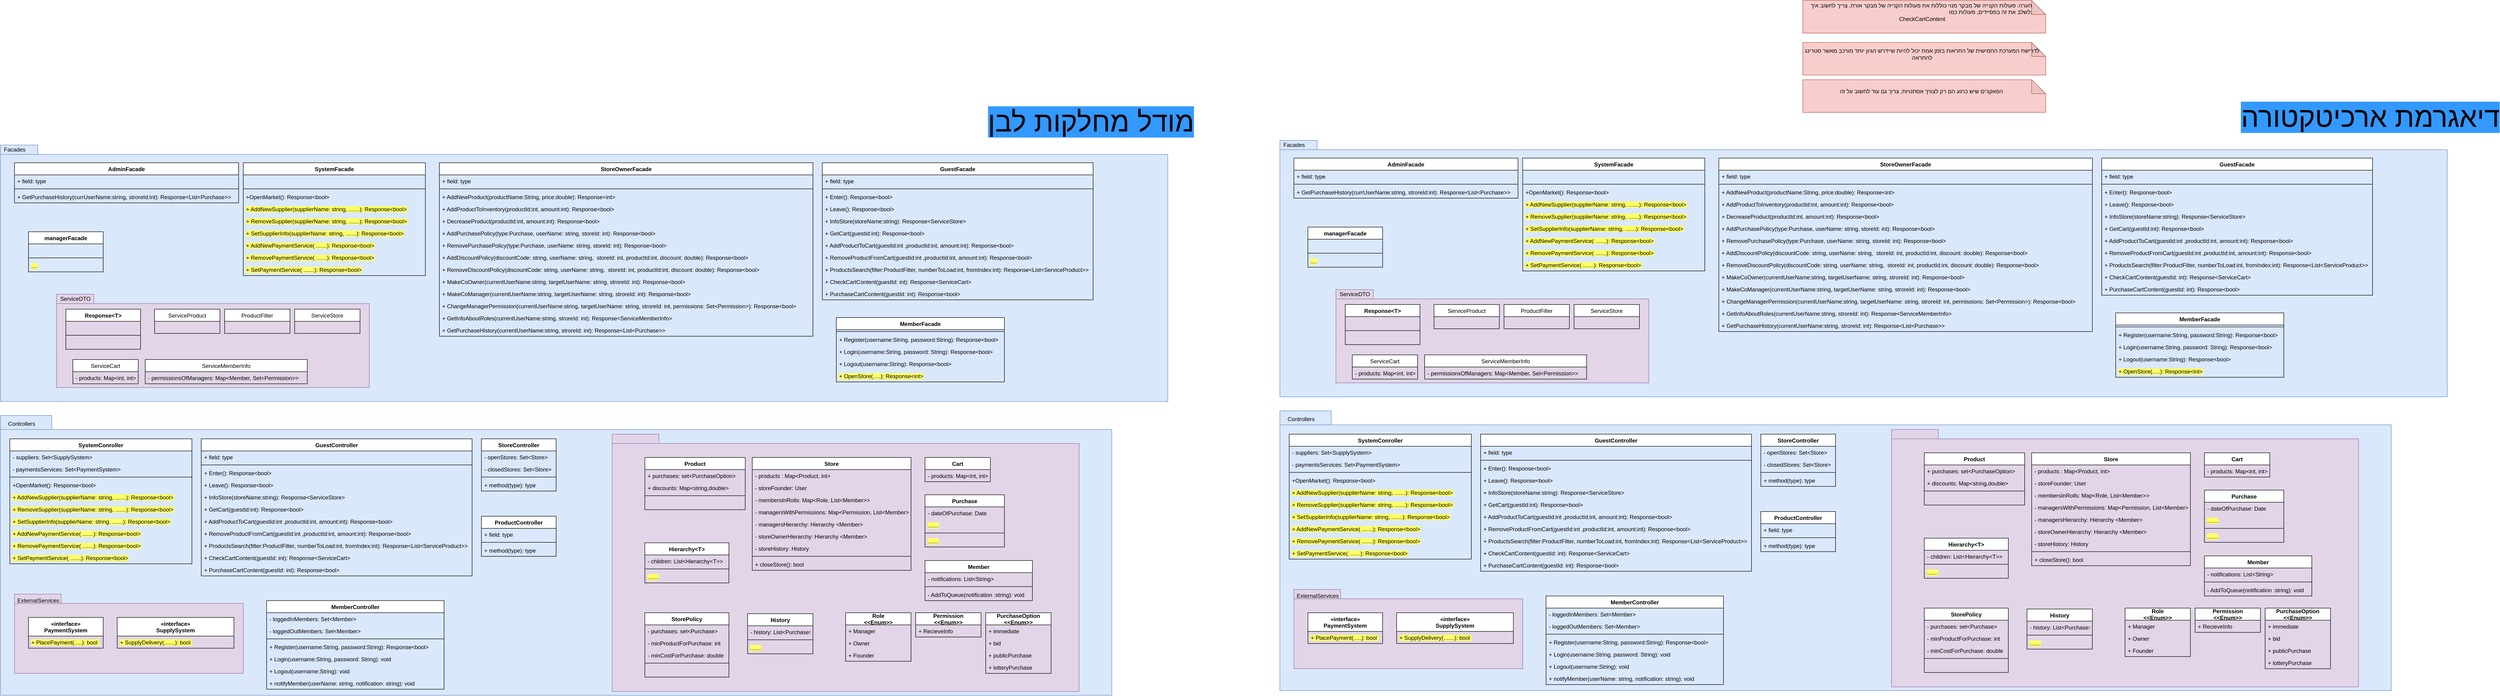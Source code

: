<mxfile version="17.4.4" type="google" pages="7"><diagram id="DF7OElY8Ygqkut66Pl5M" name="Page-1"><mxGraphModel dx="5964" dy="1794" grid="1" gridSize="10" guides="1" tooltips="1" connect="1" arrows="1" fold="1" page="1" pageScale="1" pageWidth="827" pageHeight="1169" math="0" shadow="0"><root><mxCell id="0"/><mxCell id="1" parent="0"/><mxCell id="-av2_yA8FrPiT816Ouq7-62" value="" style="shape=folder;fontStyle=1;spacingTop=10;tabWidth=110;tabHeight=30;tabPosition=left;html=1;labelBackgroundColor=#FFFF66;fillColor=#dae8fc;strokeColor=#6c8ebf;" parent="1" vertex="1"><mxGeometry x="-1820" y="540" width="2380" height="600" as="geometry"/></mxCell><mxCell id="7YNtIFxnDAybaxpgUEKS-75" value="&amp;nbsp;" style="shape=folder;fontStyle=1;spacingTop=10;tabWidth=100;tabHeight=20;tabPosition=left;html=1;fillColor=#e1d5e7;strokeColor=#9673a6;" parent="1" vertex="1"><mxGeometry x="-510" y="580" width="1000" height="552" as="geometry"/></mxCell><mxCell id="-av2_yA8FrPiT816Ouq7-70" value="" style="shape=folder;fontStyle=1;spacingTop=10;tabWidth=80;tabHeight=20;tabPosition=left;html=1;labelBackgroundColor=#FFFF66;fillColor=#dae8fc;strokeColor=#6c8ebf;" parent="1" vertex="1"><mxGeometry x="-1820" y="-40" width="2500" height="550" as="geometry"/></mxCell><mxCell id="7YNtIFxnDAybaxpgUEKS-1" value="" style="shape=folder;fontStyle=1;spacingTop=10;tabWidth=80;tabHeight=20;tabPosition=left;html=1;fillColor=#e1d5e7;strokeColor=#9673a6;" parent="1" vertex="1"><mxGeometry x="-1700" y="280" width="670" height="200" as="geometry"/></mxCell><mxCell id="COJDyuSN4sq1lfkflJOl-1" value="GuestFacade" style="swimlane;fontStyle=1;align=center;verticalAlign=top;childLayout=stackLayout;horizontal=1;startSize=26;horizontalStack=0;resizeParent=1;resizeParentMax=0;resizeLast=0;collapsible=1;marginBottom=0;" parent="1" vertex="1"><mxGeometry x="-60" y="-2" width="580" height="294" as="geometry"/></mxCell><mxCell id="COJDyuSN4sq1lfkflJOl-2" value="+ field: type" style="text;strokeColor=none;fillColor=none;align=left;verticalAlign=top;spacingLeft=4;spacingRight=4;overflow=hidden;rotatable=0;points=[[0,0.5],[1,0.5]];portConstraint=eastwest;" parent="COJDyuSN4sq1lfkflJOl-1" vertex="1"><mxGeometry y="26" width="580" height="26" as="geometry"/></mxCell><mxCell id="COJDyuSN4sq1lfkflJOl-3" value="" style="line;strokeWidth=1;fillColor=none;align=left;verticalAlign=middle;spacingTop=-1;spacingLeft=3;spacingRight=3;rotatable=0;labelPosition=right;points=[];portConstraint=eastwest;" parent="COJDyuSN4sq1lfkflJOl-1" vertex="1"><mxGeometry y="52" width="580" height="8" as="geometry"/></mxCell><mxCell id="COJDyuSN4sq1lfkflJOl-11" value="+ Enter(): Response&lt;bool&gt;" style="text;strokeColor=none;fillColor=none;align=left;verticalAlign=top;spacingLeft=4;spacingRight=4;overflow=hidden;rotatable=0;points=[[0,0.5],[1,0.5]];portConstraint=eastwest;" parent="COJDyuSN4sq1lfkflJOl-1" vertex="1"><mxGeometry y="60" width="580" height="26" as="geometry"/></mxCell><mxCell id="COJDyuSN4sq1lfkflJOl-5" value="+ Leave(): Response&lt;bool&gt;" style="text;strokeColor=none;fillColor=none;align=left;verticalAlign=top;spacingLeft=4;spacingRight=4;overflow=hidden;rotatable=0;points=[[0,0.5],[1,0.5]];portConstraint=eastwest;" parent="COJDyuSN4sq1lfkflJOl-1" vertex="1"><mxGeometry y="86" width="580" height="26" as="geometry"/></mxCell><mxCell id="COJDyuSN4sq1lfkflJOl-26" value="+ InfoStore(storeName:string): Response&lt;ServiceStore&gt;" style="text;strokeColor=none;fillColor=none;align=left;verticalAlign=top;spacingLeft=4;spacingRight=4;overflow=hidden;rotatable=0;points=[[0,0.5],[1,0.5]];portConstraint=eastwest;" parent="COJDyuSN4sq1lfkflJOl-1" vertex="1"><mxGeometry y="112" width="580" height="26" as="geometry"/></mxCell><mxCell id="COJDyuSN4sq1lfkflJOl-16" value="+ GetCart(guestId:int): Response&lt;bool&gt;" style="text;strokeColor=none;fillColor=none;align=left;verticalAlign=top;spacingLeft=4;spacingRight=4;overflow=hidden;rotatable=0;points=[[0,0.5],[1,0.5]];portConstraint=eastwest;" parent="COJDyuSN4sq1lfkflJOl-1" vertex="1"><mxGeometry y="138" width="580" height="26" as="geometry"/></mxCell><mxCell id="COJDyuSN4sq1lfkflJOl-31" value="+ AddProductToCart(guestId:int ,productId:int, amount:int): Response&lt;bool&gt;" style="text;strokeColor=none;fillColor=none;align=left;verticalAlign=top;spacingLeft=4;spacingRight=4;overflow=hidden;rotatable=0;points=[[0,0.5],[1,0.5]];portConstraint=eastwest;" parent="COJDyuSN4sq1lfkflJOl-1" vertex="1"><mxGeometry y="164" width="580" height="26" as="geometry"/></mxCell><mxCell id="7YNtIFxnDAybaxpgUEKS-41" value="+ RemoveProductFromCart(guestId:int ,productId:int, amount:int): Response&lt;bool&gt;" style="text;strokeColor=none;fillColor=none;align=left;verticalAlign=top;spacingLeft=4;spacingRight=4;overflow=hidden;rotatable=0;points=[[0,0.5],[1,0.5]];portConstraint=eastwest;" parent="COJDyuSN4sq1lfkflJOl-1" vertex="1"><mxGeometry y="190" width="580" height="26" as="geometry"/></mxCell><mxCell id="COJDyuSN4sq1lfkflJOl-34" value="+ ProductsSearch(filter:ProductFilter, numberToLoad:int, fromIndex:int): Response&lt;List&lt;ServiceProduct&gt;&gt;" style="text;strokeColor=none;fillColor=none;align=left;verticalAlign=top;spacingLeft=4;spacingRight=4;overflow=hidden;rotatable=0;points=[[0,0.5],[1,0.5]];portConstraint=eastwest;" parent="COJDyuSN4sq1lfkflJOl-1" vertex="1"><mxGeometry y="216" width="580" height="26" as="geometry"/></mxCell><mxCell id="-av2_yA8FrPiT816Ouq7-7" value="+ CheckCartContent(guestId: int): Response&lt;ServiceCart&gt;" style="text;strokeColor=none;fillColor=none;align=left;verticalAlign=top;spacingLeft=4;spacingRight=4;overflow=hidden;rotatable=0;points=[[0,0.5],[1,0.5]];portConstraint=eastwest;" parent="COJDyuSN4sq1lfkflJOl-1" vertex="1"><mxGeometry y="242" width="580" height="26" as="geometry"/></mxCell><mxCell id="7YNtIFxnDAybaxpgUEKS-42" value="+ PurchaseCartContent(guestId: int): Response&lt;bool&gt;" style="text;strokeColor=none;fillColor=none;align=left;verticalAlign=top;spacingLeft=4;spacingRight=4;overflow=hidden;rotatable=0;points=[[0,0.5],[1,0.5]];portConstraint=eastwest;" parent="COJDyuSN4sq1lfkflJOl-1" vertex="1"><mxGeometry y="268" width="580" height="26" as="geometry"/></mxCell><mxCell id="COJDyuSN4sq1lfkflJOl-6" value="Response&lt;T&gt;" style="swimlane;fontStyle=1;align=center;verticalAlign=top;childLayout=stackLayout;horizontal=1;startSize=26;horizontalStack=0;resizeParent=1;resizeParentMax=0;resizeLast=0;collapsible=1;marginBottom=0;" parent="1" vertex="1"><mxGeometry x="-1680" y="312" width="160" height="86" as="geometry"/></mxCell><mxCell id="COJDyuSN4sq1lfkflJOl-7" value=" " style="text;strokeColor=none;fillColor=none;align=left;verticalAlign=top;spacingLeft=4;spacingRight=4;overflow=hidden;rotatable=0;points=[[0,0.5],[1,0.5]];portConstraint=eastwest;" parent="COJDyuSN4sq1lfkflJOl-6" vertex="1"><mxGeometry y="26" width="160" height="26" as="geometry"/></mxCell><mxCell id="COJDyuSN4sq1lfkflJOl-8" value="" style="line;strokeWidth=1;fillColor=none;align=left;verticalAlign=middle;spacingTop=-1;spacingLeft=3;spacingRight=3;rotatable=0;labelPosition=right;points=[];portConstraint=eastwest;" parent="COJDyuSN4sq1lfkflJOl-6" vertex="1"><mxGeometry y="52" width="160" height="8" as="geometry"/></mxCell><mxCell id="COJDyuSN4sq1lfkflJOl-9" value=" " style="text;strokeColor=none;fillColor=none;align=left;verticalAlign=top;spacingLeft=4;spacingRight=4;overflow=hidden;rotatable=0;points=[[0,0.5],[1,0.5]];portConstraint=eastwest;" parent="COJDyuSN4sq1lfkflJOl-6" vertex="1"><mxGeometry y="60" width="160" height="26" as="geometry"/></mxCell><mxCell id="COJDyuSN4sq1lfkflJOl-13" value="MemberFacade" style="swimlane;fontStyle=1;align=center;verticalAlign=top;childLayout=stackLayout;horizontal=1;startSize=26;horizontalStack=0;resizeParent=1;resizeParentMax=0;resizeLast=0;collapsible=1;marginBottom=0;" parent="1" vertex="1"><mxGeometry x="-30" y="330" width="360" height="138" as="geometry"/></mxCell><mxCell id="COJDyuSN4sq1lfkflJOl-15" value="" style="line;strokeWidth=1;fillColor=none;align=left;verticalAlign=middle;spacingTop=-1;spacingLeft=3;spacingRight=3;rotatable=0;labelPosition=right;points=[];portConstraint=eastwest;" parent="COJDyuSN4sq1lfkflJOl-13" vertex="1"><mxGeometry y="26" width="360" height="8" as="geometry"/></mxCell><mxCell id="COJDyuSN4sq1lfkflJOl-12" value="+ Register(username:String, password:String): Response&lt;bool&gt;" style="text;strokeColor=none;fillColor=none;align=left;verticalAlign=top;spacingLeft=4;spacingRight=4;overflow=hidden;rotatable=0;points=[[0,0.5],[1,0.5]];portConstraint=eastwest;" parent="COJDyuSN4sq1lfkflJOl-13" vertex="1"><mxGeometry y="34" width="360" height="26" as="geometry"/></mxCell><mxCell id="COJDyuSN4sq1lfkflJOl-47" value="+ Login(username:String, password: String): Response&lt;bool&gt;" style="text;strokeColor=none;fillColor=none;align=left;verticalAlign=top;spacingLeft=4;spacingRight=4;overflow=hidden;rotatable=0;points=[[0,0.5],[1,0.5]];portConstraint=eastwest;" parent="COJDyuSN4sq1lfkflJOl-13" vertex="1"><mxGeometry y="60" width="360" height="26" as="geometry"/></mxCell><mxCell id="COJDyuSN4sq1lfkflJOl-64" value="+ Logout(username:String): Response&lt;bool&gt;" style="text;strokeColor=none;fillColor=none;align=left;verticalAlign=top;spacingLeft=4;spacingRight=4;overflow=hidden;rotatable=0;points=[[0,0.5],[1,0.5]];portConstraint=eastwest;" parent="COJDyuSN4sq1lfkflJOl-13" vertex="1"><mxGeometry y="86" width="360" height="26" as="geometry"/></mxCell><mxCell id="COJDyuSN4sq1lfkflJOl-4" value="+ OpenStore(.....): Response&lt;int&gt;" style="text;strokeColor=none;fillColor=none;align=left;verticalAlign=top;spacingLeft=4;spacingRight=4;overflow=hidden;rotatable=0;points=[[0,0.5],[1,0.5]];portConstraint=eastwest;labelBackgroundColor=#FFFF66;" parent="COJDyuSN4sq1lfkflJOl-13" vertex="1"><mxGeometry y="112" width="360" height="26" as="geometry"/></mxCell><mxCell id="COJDyuSN4sq1lfkflJOl-21" value="ServiceStore" style="swimlane;fontStyle=0;childLayout=stackLayout;horizontal=1;startSize=26;horizontalStack=0;resizeParent=1;resizeParentMax=0;resizeLast=0;collapsible=1;marginBottom=0;" parent="1" vertex="1"><mxGeometry x="-1190" y="312" width="140" height="52" as="geometry"/></mxCell><mxCell id="COJDyuSN4sq1lfkflJOl-24" value=" " style="text;strokeColor=none;fillColor=none;align=left;verticalAlign=top;spacingLeft=4;spacingRight=4;overflow=hidden;rotatable=0;points=[[0,0.5],[1,0.5]];portConstraint=eastwest;" parent="COJDyuSN4sq1lfkflJOl-21" vertex="1"><mxGeometry y="26" width="140" height="26" as="geometry"/></mxCell><mxCell id="COJDyuSN4sq1lfkflJOl-27" value="ProductFilter" style="swimlane;fontStyle=0;childLayout=stackLayout;horizontal=1;startSize=26;horizontalStack=0;resizeParent=1;resizeParentMax=0;resizeLast=0;collapsible=1;marginBottom=0;" parent="1" vertex="1"><mxGeometry x="-1340" y="312" width="140" height="52" as="geometry"/></mxCell><mxCell id="COJDyuSN4sq1lfkflJOl-30" value=" " style="text;strokeColor=none;fillColor=none;align=left;verticalAlign=top;spacingLeft=4;spacingRight=4;overflow=hidden;rotatable=0;points=[[0,0.5],[1,0.5]];portConstraint=eastwest;" parent="COJDyuSN4sq1lfkflJOl-27" vertex="1"><mxGeometry y="26" width="140" height="26" as="geometry"/></mxCell><mxCell id="COJDyuSN4sq1lfkflJOl-32" value="ServiceProduct" style="swimlane;fontStyle=0;childLayout=stackLayout;horizontal=1;startSize=26;horizontalStack=0;resizeParent=1;resizeParentMax=0;resizeLast=0;collapsible=1;marginBottom=0;" parent="1" vertex="1"><mxGeometry x="-1490" y="312" width="140" height="52" as="geometry"/></mxCell><mxCell id="COJDyuSN4sq1lfkflJOl-33" value=" " style="text;strokeColor=none;fillColor=none;align=left;verticalAlign=top;spacingLeft=4;spacingRight=4;overflow=hidden;rotatable=0;points=[[0,0.5],[1,0.5]];portConstraint=eastwest;" parent="COJDyuSN4sq1lfkflJOl-32" vertex="1"><mxGeometry y="26" width="140" height="26" as="geometry"/></mxCell><mxCell id="COJDyuSN4sq1lfkflJOl-44" value="ServiceCart" style="swimlane;fontStyle=0;childLayout=stackLayout;horizontal=1;startSize=26;horizontalStack=0;resizeParent=1;resizeParentMax=0;resizeLast=0;collapsible=1;marginBottom=0;" parent="1" vertex="1"><mxGeometry x="-1665" y="420" width="140" height="52" as="geometry"/></mxCell><mxCell id="COJDyuSN4sq1lfkflJOl-45" value="- products: Map&lt;int, int&gt;" style="text;strokeColor=none;fillColor=none;align=left;verticalAlign=top;spacingLeft=4;spacingRight=4;overflow=hidden;rotatable=0;points=[[0,0.5],[1,0.5]];portConstraint=eastwest;" parent="COJDyuSN4sq1lfkflJOl-44" vertex="1"><mxGeometry y="26" width="140" height="26" as="geometry"/></mxCell><mxCell id="COJDyuSN4sq1lfkflJOl-48" value="MemberController" style="swimlane;fontStyle=1;align=center;verticalAlign=top;childLayout=stackLayout;horizontal=1;startSize=26;horizontalStack=0;resizeParent=1;resizeParentMax=0;resizeLast=0;collapsible=1;marginBottom=0;" parent="1" vertex="1"><mxGeometry x="-1250" y="937" width="380" height="190" as="geometry"/></mxCell><mxCell id="7YNtIFxnDAybaxpgUEKS-71" value="- loggedInMembers: Set&lt;Member&gt;" style="text;strokeColor=none;fillColor=none;align=left;verticalAlign=top;spacingLeft=4;spacingRight=4;overflow=hidden;rotatable=0;points=[[0,0.5],[1,0.5]];portConstraint=eastwest;labelBackgroundColor=none;" parent="COJDyuSN4sq1lfkflJOl-48" vertex="1"><mxGeometry y="26" width="380" height="26" as="geometry"/></mxCell><mxCell id="7YNtIFxnDAybaxpgUEKS-70" value="- loggedOutMembers: Set&lt;Member&gt;" style="text;strokeColor=none;fillColor=none;align=left;verticalAlign=top;spacingLeft=4;spacingRight=4;overflow=hidden;rotatable=0;points=[[0,0.5],[1,0.5]];portConstraint=eastwest;labelBackgroundColor=none;" parent="COJDyuSN4sq1lfkflJOl-48" vertex="1"><mxGeometry y="52" width="380" height="26" as="geometry"/></mxCell><mxCell id="COJDyuSN4sq1lfkflJOl-50" value="" style="line;strokeWidth=1;fillColor=none;align=left;verticalAlign=middle;spacingTop=-1;spacingLeft=3;spacingRight=3;rotatable=0;labelPosition=right;points=[];portConstraint=eastwest;" parent="COJDyuSN4sq1lfkflJOl-48" vertex="1"><mxGeometry y="78" width="380" height="8" as="geometry"/></mxCell><mxCell id="COJDyuSN4sq1lfkflJOl-51" value="+ Register(username:String, password:String): Response&lt;bool&gt;" style="text;strokeColor=none;fillColor=none;align=left;verticalAlign=top;spacingLeft=4;spacingRight=4;overflow=hidden;rotatable=0;points=[[0,0.5],[1,0.5]];portConstraint=eastwest;" parent="COJDyuSN4sq1lfkflJOl-48" vertex="1"><mxGeometry y="86" width="380" height="26" as="geometry"/></mxCell><mxCell id="COJDyuSN4sq1lfkflJOl-52" value="+ Login(username:String, password: String): void" style="text;strokeColor=none;fillColor=none;align=left;verticalAlign=top;spacingLeft=4;spacingRight=4;overflow=hidden;rotatable=0;points=[[0,0.5],[1,0.5]];portConstraint=eastwest;" parent="COJDyuSN4sq1lfkflJOl-48" vertex="1"><mxGeometry y="112" width="380" height="26" as="geometry"/></mxCell><mxCell id="COJDyuSN4sq1lfkflJOl-53" value="+ Logout(username:String): void" style="text;strokeColor=none;fillColor=none;align=left;verticalAlign=top;spacingLeft=4;spacingRight=4;overflow=hidden;rotatable=0;points=[[0,0.5],[1,0.5]];portConstraint=eastwest;" parent="COJDyuSN4sq1lfkflJOl-48" vertex="1"><mxGeometry y="138" width="380" height="26" as="geometry"/></mxCell><mxCell id="7YNtIFxnDAybaxpgUEKS-72" value="+ notifyMember(userName: string, notification: string): void" style="text;strokeColor=none;fillColor=none;align=left;verticalAlign=top;spacingLeft=4;spacingRight=4;overflow=hidden;rotatable=0;points=[[0,0.5],[1,0.5]];portConstraint=eastwest;" parent="COJDyuSN4sq1lfkflJOl-48" vertex="1"><mxGeometry y="164" width="380" height="26" as="geometry"/></mxCell><mxCell id="COJDyuSN4sq1lfkflJOl-65" value="StoreOwnerFacade" style="swimlane;fontStyle=1;align=center;verticalAlign=top;childLayout=stackLayout;horizontal=1;startSize=26;horizontalStack=0;resizeParent=1;resizeParentMax=0;resizeLast=0;collapsible=1;marginBottom=0;labelBackgroundColor=none;" parent="1" vertex="1"><mxGeometry x="-880" y="-2" width="800" height="372" as="geometry"/></mxCell><mxCell id="COJDyuSN4sq1lfkflJOl-66" value="+ field: type" style="text;strokeColor=none;fillColor=none;align=left;verticalAlign=top;spacingLeft=4;spacingRight=4;overflow=hidden;rotatable=0;points=[[0,0.5],[1,0.5]];portConstraint=eastwest;labelBackgroundColor=none;" parent="COJDyuSN4sq1lfkflJOl-65" vertex="1"><mxGeometry y="26" width="800" height="26" as="geometry"/></mxCell><mxCell id="COJDyuSN4sq1lfkflJOl-67" value="" style="line;strokeWidth=1;fillColor=none;align=left;verticalAlign=middle;spacingTop=-1;spacingLeft=3;spacingRight=3;rotatable=0;labelPosition=right;points=[];portConstraint=eastwest;labelBackgroundColor=#FFFF66;" parent="COJDyuSN4sq1lfkflJOl-65" vertex="1"><mxGeometry y="52" width="800" height="8" as="geometry"/></mxCell><mxCell id="COJDyuSN4sq1lfkflJOl-68" value="+ AddNewProduct(productName:String, price:double): Response&lt;int&gt;" style="text;strokeColor=none;fillColor=none;align=left;verticalAlign=top;spacingLeft=4;spacingRight=4;overflow=hidden;rotatable=0;points=[[0,0.5],[1,0.5]];portConstraint=eastwest;labelBackgroundColor=none;" parent="COJDyuSN4sq1lfkflJOl-65" vertex="1"><mxGeometry y="60" width="800" height="26" as="geometry"/></mxCell><mxCell id="COJDyuSN4sq1lfkflJOl-95" value="+ AddProductToInventory(productId:int, amount:int): Response&lt;bool&gt;" style="text;strokeColor=none;fillColor=none;align=left;verticalAlign=top;spacingLeft=4;spacingRight=4;overflow=hidden;rotatable=0;points=[[0,0.5],[1,0.5]];portConstraint=eastwest;labelBackgroundColor=none;" parent="COJDyuSN4sq1lfkflJOl-65" vertex="1"><mxGeometry y="86" width="800" height="26" as="geometry"/></mxCell><mxCell id="COJDyuSN4sq1lfkflJOl-96" value="+ DecreaseProduct(productId:int, amount:int): Response&lt;bool&gt;" style="text;strokeColor=none;fillColor=none;align=left;verticalAlign=top;spacingLeft=4;spacingRight=4;overflow=hidden;rotatable=0;points=[[0,0.5],[1,0.5]];portConstraint=eastwest;labelBackgroundColor=none;" parent="COJDyuSN4sq1lfkflJOl-65" vertex="1"><mxGeometry y="112" width="800" height="26" as="geometry"/></mxCell><mxCell id="-av2_yA8FrPiT816Ouq7-41" value="+ AddPurchasePolicy(type:Purchase, userName: string, storeId: int): Response&lt;bool&gt;" style="text;strokeColor=none;fillColor=none;align=left;verticalAlign=top;spacingLeft=4;spacingRight=4;overflow=hidden;rotatable=0;points=[[0,0.5],[1,0.5]];portConstraint=eastwest;labelBackgroundColor=none;" parent="COJDyuSN4sq1lfkflJOl-65" vertex="1"><mxGeometry y="138" width="800" height="26" as="geometry"/></mxCell><mxCell id="-av2_yA8FrPiT816Ouq7-40" value="+ RemovePurchasePolicy(type:Purchase, userName: string, storeId: int): Response&lt;bool&gt;" style="text;strokeColor=none;fillColor=none;align=left;verticalAlign=top;spacingLeft=4;spacingRight=4;overflow=hidden;rotatable=0;points=[[0,0.5],[1,0.5]];portConstraint=eastwest;labelBackgroundColor=none;" parent="COJDyuSN4sq1lfkflJOl-65" vertex="1"><mxGeometry y="164" width="800" height="26" as="geometry"/></mxCell><mxCell id="-av2_yA8FrPiT816Ouq7-44" value="+ AddDiscountPolicy(discountCode: string, userName: string,  storeId: int, productId:int, discount: double): Response&lt;bool&gt;" style="text;strokeColor=none;fillColor=none;align=left;verticalAlign=top;spacingLeft=4;spacingRight=4;overflow=hidden;rotatable=0;points=[[0,0.5],[1,0.5]];portConstraint=eastwest;labelBackgroundColor=none;" parent="COJDyuSN4sq1lfkflJOl-65" vertex="1"><mxGeometry y="190" width="800" height="26" as="geometry"/></mxCell><mxCell id="-av2_yA8FrPiT816Ouq7-42" value="+ RemoveDiscountPolicy(discountCode: string, userName: string,  storeId: int, productId:int, discount: double): Response&lt;bool&gt;" style="text;strokeColor=none;fillColor=none;align=left;verticalAlign=top;spacingLeft=4;spacingRight=4;overflow=hidden;rotatable=0;points=[[0,0.5],[1,0.5]];portConstraint=eastwest;labelBackgroundColor=none;" parent="COJDyuSN4sq1lfkflJOl-65" vertex="1"><mxGeometry y="216" width="800" height="26" as="geometry"/></mxCell><mxCell id="-av2_yA8FrPiT816Ouq7-55" value="+ MakeCoOwner(currentUserName:string, targetUserName: string, stroreId: int): Response&lt;bool&gt;" style="text;strokeColor=none;fillColor=none;align=left;verticalAlign=top;spacingLeft=4;spacingRight=4;overflow=hidden;rotatable=0;points=[[0,0.5],[1,0.5]];portConstraint=eastwest;labelBackgroundColor=none;" parent="COJDyuSN4sq1lfkflJOl-65" vertex="1"><mxGeometry y="242" width="800" height="26" as="geometry"/></mxCell><mxCell id="-av2_yA8FrPiT816Ouq7-2" value="+ MakeCoManager(currentUserName:string, targetUserName: string, stroreId: int): Response&lt;bool&gt;" style="text;strokeColor=none;fillColor=none;align=left;verticalAlign=top;spacingLeft=4;spacingRight=4;overflow=hidden;rotatable=0;points=[[0,0.5],[1,0.5]];portConstraint=eastwest;labelBackgroundColor=none;" parent="COJDyuSN4sq1lfkflJOl-65" vertex="1"><mxGeometry y="268" width="800" height="26" as="geometry"/></mxCell><mxCell id="-av2_yA8FrPiT816Ouq7-58" value="+ ChangeManagerPermission(currentUserName:string, targetUserName: string, stroreId: int, permissions: Set&lt;Permission&gt;): Response&lt;bool&gt;" style="text;strokeColor=none;fillColor=none;align=left;verticalAlign=top;spacingLeft=4;spacingRight=4;overflow=hidden;rotatable=0;points=[[0,0.5],[1,0.5]];portConstraint=eastwest;labelBackgroundColor=none;" parent="COJDyuSN4sq1lfkflJOl-65" vertex="1"><mxGeometry y="294" width="800" height="26" as="geometry"/></mxCell><mxCell id="-av2_yA8FrPiT816Ouq7-79" value="+ GetInfoAboutRoles(currentUserName:string, stroreId: int): Response&lt;ServiceMemberInfo&gt;" style="text;strokeColor=none;fillColor=none;align=left;verticalAlign=top;spacingLeft=4;spacingRight=4;overflow=hidden;rotatable=0;points=[[0,0.5],[1,0.5]];portConstraint=eastwest;labelBackgroundColor=none;" parent="COJDyuSN4sq1lfkflJOl-65" vertex="1"><mxGeometry y="320" width="800" height="26" as="geometry"/></mxCell><mxCell id="COJDyuSN4sq1lfkflJOl-90" value="+ GetPurchaseHistory(currentUserName:string, stroreId: int): Response&lt;List&lt;Purchase&gt;&gt;" style="text;strokeColor=none;fillColor=none;align=left;verticalAlign=top;spacingLeft=4;spacingRight=4;overflow=hidden;rotatable=0;points=[[0,0.5],[1,0.5]];portConstraint=eastwest;labelBackgroundColor=none;" parent="COJDyuSN4sq1lfkflJOl-65" vertex="1"><mxGeometry y="346" width="800" height="26" as="geometry"/></mxCell><mxCell id="COJDyuSN4sq1lfkflJOl-73" value="Store" style="swimlane;fontStyle=1;childLayout=stackLayout;horizontal=1;startSize=26;horizontalStack=0;resizeParent=1;resizeParentMax=0;resizeLast=0;collapsible=1;marginBottom=0;labelBackgroundColor=none;" parent="1" vertex="1"><mxGeometry x="-210" y="630" width="340" height="242" as="geometry"/></mxCell><mxCell id="COJDyuSN4sq1lfkflJOl-74" value="- products : Map&lt;Product, int&gt;" style="text;strokeColor=none;fillColor=none;align=left;verticalAlign=top;spacingLeft=4;spacingRight=4;overflow=hidden;rotatable=0;points=[[0,0.5],[1,0.5]];portConstraint=eastwest;labelBackgroundColor=none;" parent="COJDyuSN4sq1lfkflJOl-73" vertex="1"><mxGeometry y="26" width="340" height="26" as="geometry"/></mxCell><mxCell id="COJDyuSN4sq1lfkflJOl-75" value="- storeFounder: User" style="text;strokeColor=none;fillColor=none;align=left;verticalAlign=top;spacingLeft=4;spacingRight=4;overflow=hidden;rotatable=0;points=[[0,0.5],[1,0.5]];portConstraint=eastwest;labelBackgroundColor=none;" parent="COJDyuSN4sq1lfkflJOl-73" vertex="1"><mxGeometry y="52" width="340" height="26" as="geometry"/></mxCell><mxCell id="COJDyuSN4sq1lfkflJOl-76" value="- membersInRolls: Map&lt;Role, List&lt;Member&gt;&gt;" style="text;strokeColor=none;fillColor=none;align=left;verticalAlign=top;spacingLeft=4;spacingRight=4;overflow=hidden;rotatable=0;points=[[0,0.5],[1,0.5]];portConstraint=eastwest;labelBackgroundColor=none;" parent="COJDyuSN4sq1lfkflJOl-73" vertex="1"><mxGeometry y="78" width="340" height="26" as="geometry"/></mxCell><mxCell id="COJDyuSN4sq1lfkflJOl-85" value="- managersWithPermissions: Map&lt;Permission, List&lt;Member&gt;&gt;" style="text;strokeColor=none;fillColor=none;align=left;verticalAlign=top;spacingLeft=4;spacingRight=4;overflow=hidden;rotatable=0;points=[[0,0.5],[1,0.5]];portConstraint=eastwest;labelBackgroundColor=none;" parent="COJDyuSN4sq1lfkflJOl-73" vertex="1"><mxGeometry y="104" width="340" height="26" as="geometry"/></mxCell><mxCell id="-av2_yA8FrPiT816Ouq7-50" value="- managersHierarchy: Hierarchy &lt;Member&gt;" style="text;strokeColor=none;fillColor=none;align=left;verticalAlign=top;spacingLeft=4;spacingRight=4;overflow=hidden;rotatable=0;points=[[0,0.5],[1,0.5]];portConstraint=eastwest;labelBackgroundColor=none;" parent="COJDyuSN4sq1lfkflJOl-73" vertex="1"><mxGeometry y="130" width="340" height="26" as="geometry"/></mxCell><mxCell id="-av2_yA8FrPiT816Ouq7-85" value="- storeOwnerHierarchy: Hierarchy &lt;Member&gt;" style="text;strokeColor=none;fillColor=none;align=left;verticalAlign=top;spacingLeft=4;spacingRight=4;overflow=hidden;rotatable=0;points=[[0,0.5],[1,0.5]];portConstraint=eastwest;labelBackgroundColor=none;" parent="COJDyuSN4sq1lfkflJOl-73" vertex="1"><mxGeometry y="156" width="340" height="26" as="geometry"/></mxCell><mxCell id="-av2_yA8FrPiT816Ouq7-78" value="- storeHistory: History" style="text;strokeColor=none;fillColor=none;align=left;verticalAlign=top;spacingLeft=4;spacingRight=4;overflow=hidden;rotatable=0;points=[[0,0.5],[1,0.5]];portConstraint=eastwest;labelBackgroundColor=none;" parent="COJDyuSN4sq1lfkflJOl-73" vertex="1"><mxGeometry y="182" width="340" height="26" as="geometry"/></mxCell><mxCell id="-av2_yA8FrPiT816Ouq7-37" value="" style="line;strokeWidth=1;fillColor=none;align=left;verticalAlign=middle;spacingTop=-1;spacingLeft=3;spacingRight=3;rotatable=0;labelPosition=right;points=[];portConstraint=eastwest;labelBackgroundColor=none;" parent="COJDyuSN4sq1lfkflJOl-73" vertex="1"><mxGeometry y="208" width="340" height="8" as="geometry"/></mxCell><mxCell id="-av2_yA8FrPiT816Ouq7-36" value="+ closeStore(): bool" style="text;strokeColor=none;fillColor=none;align=left;verticalAlign=top;spacingLeft=4;spacingRight=4;overflow=hidden;rotatable=0;points=[[0,0.5],[1,0.5]];portConstraint=eastwest;labelBackgroundColor=none;" parent="COJDyuSN4sq1lfkflJOl-73" vertex="1"><mxGeometry y="216" width="340" height="26" as="geometry"/></mxCell><mxCell id="COJDyuSN4sq1lfkflJOl-77" value="Role&#10;&lt;&lt;Enum&gt;&gt;" style="swimlane;fontStyle=1;childLayout=stackLayout;horizontal=1;startSize=26;horizontalStack=0;resizeParent=1;resizeParentMax=0;resizeLast=0;collapsible=1;marginBottom=0;labelBackgroundColor=none;" parent="1" vertex="1"><mxGeometry x="-10" y="963" width="140" height="104" as="geometry"/></mxCell><mxCell id="COJDyuSN4sq1lfkflJOl-78" value="+ Manager" style="text;strokeColor=none;fillColor=none;align=left;verticalAlign=top;spacingLeft=4;spacingRight=4;overflow=hidden;rotatable=0;points=[[0,0.5],[1,0.5]];portConstraint=eastwest;labelBackgroundColor=none;" parent="COJDyuSN4sq1lfkflJOl-77" vertex="1"><mxGeometry y="26" width="140" height="26" as="geometry"/></mxCell><mxCell id="COJDyuSN4sq1lfkflJOl-79" value="+ Owner" style="text;strokeColor=none;fillColor=none;align=left;verticalAlign=top;spacingLeft=4;spacingRight=4;overflow=hidden;rotatable=0;points=[[0,0.5],[1,0.5]];portConstraint=eastwest;labelBackgroundColor=none;" parent="COJDyuSN4sq1lfkflJOl-77" vertex="1"><mxGeometry y="52" width="140" height="26" as="geometry"/></mxCell><mxCell id="COJDyuSN4sq1lfkflJOl-80" value="+ Founder" style="text;strokeColor=none;fillColor=none;align=left;verticalAlign=top;spacingLeft=4;spacingRight=4;overflow=hidden;rotatable=0;points=[[0,0.5],[1,0.5]];portConstraint=eastwest;labelBackgroundColor=none;" parent="COJDyuSN4sq1lfkflJOl-77" vertex="1"><mxGeometry y="78" width="140" height="26" as="geometry"/></mxCell><mxCell id="COJDyuSN4sq1lfkflJOl-81" value="Permission&#10;&lt;&lt;Enum&gt;&gt;" style="swimlane;fontStyle=1;childLayout=stackLayout;horizontal=1;startSize=26;horizontalStack=0;resizeParent=1;resizeParentMax=0;resizeLast=0;collapsible=1;marginBottom=0;labelBackgroundColor=none;" parent="1" vertex="1"><mxGeometry x="140" y="963" width="140" height="52" as="geometry"/></mxCell><mxCell id="COJDyuSN4sq1lfkflJOl-84" value="+ RecieveInfo" style="text;strokeColor=none;fillColor=none;align=left;verticalAlign=top;spacingLeft=4;spacingRight=4;overflow=hidden;rotatable=0;points=[[0,0.5],[1,0.5]];portConstraint=eastwest;labelBackgroundColor=none;" parent="COJDyuSN4sq1lfkflJOl-81" vertex="1"><mxGeometry y="26" width="140" height="26" as="geometry"/></mxCell><mxCell id="COJDyuSN4sq1lfkflJOl-86" value="StoreController" style="swimlane;fontStyle=1;align=center;verticalAlign=top;childLayout=stackLayout;horizontal=1;startSize=26;horizontalStack=0;resizeParent=1;resizeParentMax=0;resizeLast=0;collapsible=1;marginBottom=0;labelBackgroundColor=none;" parent="1" vertex="1"><mxGeometry x="-790" y="590" width="160" height="112" as="geometry"/></mxCell><mxCell id="-av2_yA8FrPiT816Ouq7-57" value="- openStores: Set&lt;Store&gt;" style="text;strokeColor=none;fillColor=none;align=left;verticalAlign=top;spacingLeft=4;spacingRight=4;overflow=hidden;rotatable=0;points=[[0,0.5],[1,0.5]];portConstraint=eastwest;labelBackgroundColor=none;" parent="COJDyuSN4sq1lfkflJOl-86" vertex="1"><mxGeometry y="26" width="160" height="26" as="geometry"/></mxCell><mxCell id="COJDyuSN4sq1lfkflJOl-87" value="- closedStores: Set&lt;Store&gt;" style="text;strokeColor=none;fillColor=none;align=left;verticalAlign=top;spacingLeft=4;spacingRight=4;overflow=hidden;rotatable=0;points=[[0,0.5],[1,0.5]];portConstraint=eastwest;labelBackgroundColor=none;" parent="COJDyuSN4sq1lfkflJOl-86" vertex="1"><mxGeometry y="52" width="160" height="26" as="geometry"/></mxCell><mxCell id="COJDyuSN4sq1lfkflJOl-88" value="" style="line;strokeWidth=1;fillColor=none;align=left;verticalAlign=middle;spacingTop=-1;spacingLeft=3;spacingRight=3;rotatable=0;labelPosition=right;points=[];portConstraint=eastwest;labelBackgroundColor=none;" parent="COJDyuSN4sq1lfkflJOl-86" vertex="1"><mxGeometry y="78" width="160" height="8" as="geometry"/></mxCell><mxCell id="COJDyuSN4sq1lfkflJOl-89" value="+ method(type): type" style="text;strokeColor=none;fillColor=none;align=left;verticalAlign=top;spacingLeft=4;spacingRight=4;overflow=hidden;rotatable=0;points=[[0,0.5],[1,0.5]];portConstraint=eastwest;labelBackgroundColor=none;" parent="COJDyuSN4sq1lfkflJOl-86" vertex="1"><mxGeometry y="86" width="160" height="26" as="geometry"/></mxCell><mxCell id="COJDyuSN4sq1lfkflJOl-91" value="ProductController" style="swimlane;fontStyle=1;align=center;verticalAlign=top;childLayout=stackLayout;horizontal=1;startSize=26;horizontalStack=0;resizeParent=1;resizeParentMax=0;resizeLast=0;collapsible=1;marginBottom=0;labelBackgroundColor=none;" parent="1" vertex="1"><mxGeometry x="-790" y="756" width="160" height="86" as="geometry"/></mxCell><mxCell id="COJDyuSN4sq1lfkflJOl-92" value="+ field: type" style="text;strokeColor=none;fillColor=none;align=left;verticalAlign=top;spacingLeft=4;spacingRight=4;overflow=hidden;rotatable=0;points=[[0,0.5],[1,0.5]];portConstraint=eastwest;labelBackgroundColor=none;" parent="COJDyuSN4sq1lfkflJOl-91" vertex="1"><mxGeometry y="26" width="160" height="26" as="geometry"/></mxCell><mxCell id="COJDyuSN4sq1lfkflJOl-93" value="" style="line;strokeWidth=1;fillColor=none;align=left;verticalAlign=middle;spacingTop=-1;spacingLeft=3;spacingRight=3;rotatable=0;labelPosition=right;points=[];portConstraint=eastwest;labelBackgroundColor=none;" parent="COJDyuSN4sq1lfkflJOl-91" vertex="1"><mxGeometry y="52" width="160" height="8" as="geometry"/></mxCell><mxCell id="COJDyuSN4sq1lfkflJOl-94" value="+ method(type): type" style="text;strokeColor=none;fillColor=none;align=left;verticalAlign=top;spacingLeft=4;spacingRight=4;overflow=hidden;rotatable=0;points=[[0,0.5],[1,0.5]];portConstraint=eastwest;labelBackgroundColor=none;" parent="COJDyuSN4sq1lfkflJOl-91" vertex="1"><mxGeometry y="60" width="160" height="26" as="geometry"/></mxCell><mxCell id="-av2_yA8FrPiT816Ouq7-5" value="Cart" style="swimlane;fontStyle=1;childLayout=stackLayout;horizontal=1;startSize=26;horizontalStack=0;resizeParent=1;resizeParentMax=0;resizeLast=0;collapsible=1;marginBottom=0;" parent="1" vertex="1"><mxGeometry x="160" y="630" width="140" height="52" as="geometry"/></mxCell><mxCell id="-av2_yA8FrPiT816Ouq7-6" value="- products: Map&lt;int, int&gt;" style="text;strokeColor=none;fillColor=none;align=left;verticalAlign=top;spacingLeft=4;spacingRight=4;overflow=hidden;rotatable=0;points=[[0,0.5],[1,0.5]];portConstraint=eastwest;" parent="-av2_yA8FrPiT816Ouq7-5" vertex="1"><mxGeometry y="26" width="140" height="26" as="geometry"/></mxCell><mxCell id="-av2_yA8FrPiT816Ouq7-8" value="StorePolicy" style="swimlane;fontStyle=1;align=center;verticalAlign=top;childLayout=stackLayout;horizontal=1;startSize=26;horizontalStack=0;resizeParent=1;resizeParentMax=0;resizeLast=0;collapsible=1;marginBottom=0;labelBackgroundColor=none;" parent="1" vertex="1"><mxGeometry x="-440" y="963" width="180" height="138" as="geometry"/></mxCell><mxCell id="-av2_yA8FrPiT816Ouq7-9" value="- purchases: set&lt;Purchase&gt;" style="text;strokeColor=none;fillColor=none;align=left;verticalAlign=top;spacingLeft=4;spacingRight=4;overflow=hidden;rotatable=0;points=[[0,0.5],[1,0.5]];portConstraint=eastwest;labelBackgroundColor=none;" parent="-av2_yA8FrPiT816Ouq7-8" vertex="1"><mxGeometry y="26" width="180" height="26" as="geometry"/></mxCell><mxCell id="-av2_yA8FrPiT816Ouq7-17" value="- minProductForPurchase: int" style="text;strokeColor=none;fillColor=none;align=left;verticalAlign=top;spacingLeft=4;spacingRight=4;overflow=hidden;rotatable=0;points=[[0,0.5],[1,0.5]];portConstraint=eastwest;labelBackgroundColor=none;" parent="-av2_yA8FrPiT816Ouq7-8" vertex="1"><mxGeometry y="52" width="180" height="26" as="geometry"/></mxCell><mxCell id="-av2_yA8FrPiT816Ouq7-22" value="- minCostForPurchase: double" style="text;strokeColor=none;fillColor=none;align=left;verticalAlign=top;spacingLeft=4;spacingRight=4;overflow=hidden;rotatable=0;points=[[0,0.5],[1,0.5]];portConstraint=eastwest;labelBackgroundColor=none;" parent="-av2_yA8FrPiT816Ouq7-8" vertex="1"><mxGeometry y="78" width="180" height="26" as="geometry"/></mxCell><mxCell id="-av2_yA8FrPiT816Ouq7-10" value="" style="line;strokeWidth=1;fillColor=none;align=left;verticalAlign=middle;spacingTop=-1;spacingLeft=3;spacingRight=3;rotatable=0;labelPosition=right;points=[];portConstraint=eastwest;labelBackgroundColor=none;" parent="-av2_yA8FrPiT816Ouq7-8" vertex="1"><mxGeometry y="104" width="180" height="8" as="geometry"/></mxCell><mxCell id="-av2_yA8FrPiT816Ouq7-11" value=" " style="text;strokeColor=none;fillColor=none;align=left;verticalAlign=top;spacingLeft=4;spacingRight=4;overflow=hidden;rotatable=0;points=[[0,0.5],[1,0.5]];portConstraint=eastwest;labelBackgroundColor=none;" parent="-av2_yA8FrPiT816Ouq7-8" vertex="1"><mxGeometry y="112" width="180" height="26" as="geometry"/></mxCell><mxCell id="-av2_yA8FrPiT816Ouq7-12" value="PurchaseOption&#10;&lt;&lt;Enum&gt;&gt;" style="swimlane;fontStyle=1;childLayout=stackLayout;horizontal=1;startSize=26;horizontalStack=0;resizeParent=1;resizeParentMax=0;resizeLast=0;collapsible=1;marginBottom=0;labelBackgroundColor=none;" parent="1" vertex="1"><mxGeometry x="290" y="963" width="140" height="130" as="geometry"/></mxCell><mxCell id="-av2_yA8FrPiT816Ouq7-13" value="+ immediate" style="text;strokeColor=none;fillColor=none;align=left;verticalAlign=top;spacingLeft=4;spacingRight=4;overflow=hidden;rotatable=0;points=[[0,0.5],[1,0.5]];portConstraint=eastwest;labelBackgroundColor=none;" parent="-av2_yA8FrPiT816Ouq7-12" vertex="1"><mxGeometry y="26" width="140" height="26" as="geometry"/></mxCell><mxCell id="-av2_yA8FrPiT816Ouq7-14" value="+ bid" style="text;strokeColor=none;fillColor=none;align=left;verticalAlign=top;spacingLeft=4;spacingRight=4;overflow=hidden;rotatable=0;points=[[0,0.5],[1,0.5]];portConstraint=eastwest;labelBackgroundColor=none;" parent="-av2_yA8FrPiT816Ouq7-12" vertex="1"><mxGeometry y="52" width="140" height="26" as="geometry"/></mxCell><mxCell id="-av2_yA8FrPiT816Ouq7-15" value="+ publicPurchase" style="text;strokeColor=none;fillColor=none;align=left;verticalAlign=top;spacingLeft=4;spacingRight=4;overflow=hidden;rotatable=0;points=[[0,0.5],[1,0.5]];portConstraint=eastwest;labelBackgroundColor=none;" parent="-av2_yA8FrPiT816Ouq7-12" vertex="1"><mxGeometry y="78" width="140" height="26" as="geometry"/></mxCell><mxCell id="-av2_yA8FrPiT816Ouq7-16" value="+ lotteryPurchase" style="text;strokeColor=none;fillColor=none;align=left;verticalAlign=top;spacingLeft=4;spacingRight=4;overflow=hidden;rotatable=0;points=[[0,0.5],[1,0.5]];portConstraint=eastwest;labelBackgroundColor=none;" parent="-av2_yA8FrPiT816Ouq7-12" vertex="1"><mxGeometry y="104" width="140" height="26" as="geometry"/></mxCell><mxCell id="-av2_yA8FrPiT816Ouq7-18" value="Product" style="swimlane;fontStyle=1;align=center;verticalAlign=top;childLayout=stackLayout;horizontal=1;startSize=26;horizontalStack=0;resizeParent=1;resizeParentMax=0;resizeLast=0;collapsible=1;marginBottom=0;labelBackgroundColor=none;" parent="1" vertex="1"><mxGeometry x="-440" y="630" width="215" height="112" as="geometry"/></mxCell><mxCell id="-av2_yA8FrPiT816Ouq7-19" value="+ purchases: set&lt;PurchaseOption&gt;" style="text;strokeColor=none;fillColor=none;align=left;verticalAlign=top;spacingLeft=4;spacingRight=4;overflow=hidden;rotatable=0;points=[[0,0.5],[1,0.5]];portConstraint=eastwest;labelBackgroundColor=none;" parent="-av2_yA8FrPiT816Ouq7-18" vertex="1"><mxGeometry y="26" width="215" height="26" as="geometry"/></mxCell><mxCell id="-av2_yA8FrPiT816Ouq7-23" value="+ discounts: Map&lt;string,double&gt;" style="text;strokeColor=none;fillColor=none;align=left;verticalAlign=top;spacingLeft=4;spacingRight=4;overflow=hidden;rotatable=0;points=[[0,0.5],[1,0.5]];portConstraint=eastwest;labelBackgroundColor=none;" parent="-av2_yA8FrPiT816Ouq7-18" vertex="1"><mxGeometry y="52" width="215" height="26" as="geometry"/></mxCell><mxCell id="-av2_yA8FrPiT816Ouq7-20" value="" style="line;strokeWidth=1;fillColor=none;align=left;verticalAlign=middle;spacingTop=-1;spacingLeft=3;spacingRight=3;rotatable=0;labelPosition=right;points=[];portConstraint=eastwest;labelBackgroundColor=none;" parent="-av2_yA8FrPiT816Ouq7-18" vertex="1"><mxGeometry y="78" width="215" height="8" as="geometry"/></mxCell><mxCell id="-av2_yA8FrPiT816Ouq7-21" value=" " style="text;strokeColor=none;fillColor=none;align=left;verticalAlign=top;spacingLeft=4;spacingRight=4;overflow=hidden;rotatable=0;points=[[0,0.5],[1,0.5]];portConstraint=eastwest;labelBackgroundColor=none;" parent="-av2_yA8FrPiT816Ouq7-18" vertex="1"><mxGeometry y="86" width="215" height="26" as="geometry"/></mxCell><mxCell id="-av2_yA8FrPiT816Ouq7-51" value="Hierarchy&lt;T&gt;" style="swimlane;fontStyle=1;align=center;verticalAlign=top;childLayout=stackLayout;horizontal=1;startSize=26;horizontalStack=0;resizeParent=1;resizeParentMax=0;resizeLast=0;collapsible=1;marginBottom=0;labelBackgroundColor=none;" parent="1" vertex="1"><mxGeometry x="-440" y="813" width="180" height="86" as="geometry"/></mxCell><mxCell id="-av2_yA8FrPiT816Ouq7-52" value="- children: List&lt;Hierarchy&lt;T&gt;&gt;" style="text;strokeColor=none;fillColor=none;align=left;verticalAlign=top;spacingLeft=4;spacingRight=4;overflow=hidden;rotatable=0;points=[[0,0.5],[1,0.5]];portConstraint=eastwest;labelBackgroundColor=none;" parent="-av2_yA8FrPiT816Ouq7-51" vertex="1"><mxGeometry y="26" width="180" height="26" as="geometry"/></mxCell><mxCell id="-av2_yA8FrPiT816Ouq7-53" value="" style="line;strokeWidth=1;fillColor=none;align=left;verticalAlign=middle;spacingTop=-1;spacingLeft=3;spacingRight=3;rotatable=0;labelPosition=right;points=[];portConstraint=eastwest;labelBackgroundColor=none;" parent="-av2_yA8FrPiT816Ouq7-51" vertex="1"><mxGeometry y="52" width="180" height="8" as="geometry"/></mxCell><mxCell id="-av2_yA8FrPiT816Ouq7-54" value="......." style="text;strokeColor=none;fillColor=none;align=left;verticalAlign=top;spacingLeft=4;spacingRight=4;overflow=hidden;rotatable=0;points=[[0,0.5],[1,0.5]];portConstraint=eastwest;labelBackgroundColor=#FFFF66;" parent="-av2_yA8FrPiT816Ouq7-51" vertex="1"><mxGeometry y="60" width="180" height="26" as="geometry"/></mxCell><mxCell id="-av2_yA8FrPiT816Ouq7-59" value="ServiceMemberInfo" style="swimlane;fontStyle=0;childLayout=stackLayout;horizontal=1;startSize=26;horizontalStack=0;resizeParent=1;resizeParentMax=0;resizeLast=0;collapsible=1;marginBottom=0;" parent="1" vertex="1"><mxGeometry x="-1510" y="420" width="347" height="52" as="geometry"/></mxCell><mxCell id="-av2_yA8FrPiT816Ouq7-60" value="- permissionsOfManagers: Map&lt;Member, Set&lt;Permission&gt;&gt;" style="text;strokeColor=none;fillColor=none;align=left;verticalAlign=top;spacingLeft=4;spacingRight=4;overflow=hidden;rotatable=0;points=[[0,0.5],[1,0.5]];portConstraint=eastwest;" parent="-av2_yA8FrPiT816Ouq7-59" vertex="1"><mxGeometry y="26" width="347" height="26" as="geometry"/></mxCell><mxCell id="-av2_yA8FrPiT816Ouq7-63" value="Controllers" style="text;html=1;align=center;verticalAlign=middle;resizable=0;points=[];autosize=1;strokeColor=none;fillColor=none;" parent="1" vertex="1"><mxGeometry x="-1810" y="548" width="70" height="20" as="geometry"/></mxCell><mxCell id="-av2_yA8FrPiT816Ouq7-71" value="Facades" style="text;html=1;align=center;verticalAlign=middle;resizable=0;points=[];autosize=1;strokeColor=none;fillColor=none;" parent="1" vertex="1"><mxGeometry x="-1820" y="-40" width="60" height="20" as="geometry"/></mxCell><mxCell id="-av2_yA8FrPiT816Ouq7-72" value="Purchase" style="swimlane;fontStyle=1;align=center;verticalAlign=top;childLayout=stackLayout;horizontal=1;startSize=26;horizontalStack=0;resizeParent=1;resizeParentMax=0;resizeLast=0;collapsible=1;marginBottom=0;labelBackgroundColor=none;" parent="1" vertex="1"><mxGeometry x="160" y="710" width="170" height="112" as="geometry"/></mxCell><mxCell id="-av2_yA8FrPiT816Ouq7-73" value="- dateOfPurchase: Date" style="text;strokeColor=none;fillColor=none;align=left;verticalAlign=top;spacingLeft=4;spacingRight=4;overflow=hidden;rotatable=0;points=[[0,0.5],[1,0.5]];portConstraint=eastwest;labelBackgroundColor=none;" parent="-av2_yA8FrPiT816Ouq7-72" vertex="1"><mxGeometry y="26" width="170" height="26" as="geometry"/></mxCell><mxCell id="-av2_yA8FrPiT816Ouq7-77" value="......." style="text;strokeColor=none;fillColor=none;align=left;verticalAlign=top;spacingLeft=4;spacingRight=4;overflow=hidden;rotatable=0;points=[[0,0.5],[1,0.5]];portConstraint=eastwest;labelBackgroundColor=#FFFF66;" parent="-av2_yA8FrPiT816Ouq7-72" vertex="1"><mxGeometry y="52" width="170" height="26" as="geometry"/></mxCell><mxCell id="-av2_yA8FrPiT816Ouq7-74" value="" style="line;strokeWidth=1;fillColor=none;align=left;verticalAlign=middle;spacingTop=-1;spacingLeft=3;spacingRight=3;rotatable=0;labelPosition=right;points=[];portConstraint=eastwest;labelBackgroundColor=none;" parent="-av2_yA8FrPiT816Ouq7-72" vertex="1"><mxGeometry y="78" width="170" height="8" as="geometry"/></mxCell><mxCell id="-av2_yA8FrPiT816Ouq7-75" value="......." style="text;strokeColor=none;fillColor=none;align=left;verticalAlign=top;spacingLeft=4;spacingRight=4;overflow=hidden;rotatable=0;points=[[0,0.5],[1,0.5]];portConstraint=eastwest;labelBackgroundColor=#FFFF66;" parent="-av2_yA8FrPiT816Ouq7-72" vertex="1"><mxGeometry y="86" width="170" height="26" as="geometry"/></mxCell><mxCell id="-av2_yA8FrPiT816Ouq7-80" value="History" style="swimlane;fontStyle=1;align=center;verticalAlign=top;childLayout=stackLayout;horizontal=1;startSize=26;horizontalStack=0;resizeParent=1;resizeParentMax=0;resizeLast=0;collapsible=1;marginBottom=0;labelBackgroundColor=none;" parent="1" vertex="1"><mxGeometry x="-220" y="965" width="140" height="86" as="geometry"/></mxCell><mxCell id="-av2_yA8FrPiT816Ouq7-81" value="- history: List&lt;Purchase&gt;" style="text;strokeColor=none;fillColor=none;align=left;verticalAlign=top;spacingLeft=4;spacingRight=4;overflow=hidden;rotatable=0;points=[[0,0.5],[1,0.5]];portConstraint=eastwest;labelBackgroundColor=none;" parent="-av2_yA8FrPiT816Ouq7-80" vertex="1"><mxGeometry y="26" width="140" height="26" as="geometry"/></mxCell><mxCell id="-av2_yA8FrPiT816Ouq7-83" value="" style="line;strokeWidth=1;fillColor=none;align=left;verticalAlign=middle;spacingTop=-1;spacingLeft=3;spacingRight=3;rotatable=0;labelPosition=right;points=[];portConstraint=eastwest;labelBackgroundColor=none;" parent="-av2_yA8FrPiT816Ouq7-80" vertex="1"><mxGeometry y="52" width="140" height="8" as="geometry"/></mxCell><mxCell id="-av2_yA8FrPiT816Ouq7-84" value="......." style="text;strokeColor=none;fillColor=none;align=left;verticalAlign=top;spacingLeft=4;spacingRight=4;overflow=hidden;rotatable=0;points=[[0,0.5],[1,0.5]];portConstraint=eastwest;labelBackgroundColor=#FFFF66;" parent="-av2_yA8FrPiT816Ouq7-80" vertex="1"><mxGeometry y="60" width="140" height="26" as="geometry"/></mxCell><mxCell id="-av2_yA8FrPiT816Ouq7-90" value="AdminFacade" style="swimlane;fontStyle=1;align=center;verticalAlign=top;childLayout=stackLayout;horizontal=1;startSize=26;horizontalStack=0;resizeParent=1;resizeParentMax=0;resizeLast=0;collapsible=1;marginBottom=0;labelBackgroundColor=none;" parent="1" vertex="1"><mxGeometry x="-1790" y="-2" width="480" height="86" as="geometry"/></mxCell><mxCell id="-av2_yA8FrPiT816Ouq7-91" value="+ field: type" style="text;strokeColor=none;fillColor=none;align=left;verticalAlign=top;spacingLeft=4;spacingRight=4;overflow=hidden;rotatable=0;points=[[0,0.5],[1,0.5]];portConstraint=eastwest;labelBackgroundColor=none;" parent="-av2_yA8FrPiT816Ouq7-90" vertex="1"><mxGeometry y="26" width="480" height="26" as="geometry"/></mxCell><mxCell id="-av2_yA8FrPiT816Ouq7-92" value="" style="line;strokeWidth=1;fillColor=none;align=left;verticalAlign=middle;spacingTop=-1;spacingLeft=3;spacingRight=3;rotatable=0;labelPosition=right;points=[];portConstraint=eastwest;labelBackgroundColor=#FFFF66;" parent="-av2_yA8FrPiT816Ouq7-90" vertex="1"><mxGeometry y="52" width="480" height="8" as="geometry"/></mxCell><mxCell id="-av2_yA8FrPiT816Ouq7-93" value="+ GetPurchaseHistory(currUserName:string, stroreId:int): Response&lt;List&lt;Purchase&gt;&gt;" style="text;strokeColor=none;fillColor=none;align=left;verticalAlign=top;spacingLeft=4;spacingRight=4;overflow=hidden;rotatable=0;points=[[0,0.5],[1,0.5]];portConstraint=eastwest;labelBackgroundColor=none;" parent="-av2_yA8FrPiT816Ouq7-90" vertex="1"><mxGeometry y="60" width="480" height="26" as="geometry"/></mxCell><mxCell id="-av2_yA8FrPiT816Ouq7-94" value="managerFacade" style="swimlane;fontStyle=1;align=center;verticalAlign=top;childLayout=stackLayout;horizontal=1;startSize=26;horizontalStack=0;resizeParent=1;resizeParentMax=0;resizeLast=0;collapsible=1;marginBottom=0;labelBackgroundColor=none;" parent="1" vertex="1"><mxGeometry x="-1760" y="146" width="160" height="86" as="geometry"/></mxCell><mxCell id="-av2_yA8FrPiT816Ouq7-95" value=" " style="text;strokeColor=none;fillColor=none;align=left;verticalAlign=top;spacingLeft=4;spacingRight=4;overflow=hidden;rotatable=0;points=[[0,0.5],[1,0.5]];portConstraint=eastwest;labelBackgroundColor=none;" parent="-av2_yA8FrPiT816Ouq7-94" vertex="1"><mxGeometry y="26" width="160" height="26" as="geometry"/></mxCell><mxCell id="-av2_yA8FrPiT816Ouq7-96" value="" style="line;strokeWidth=1;fillColor=none;align=left;verticalAlign=middle;spacingTop=-1;spacingLeft=3;spacingRight=3;rotatable=0;labelPosition=right;points=[];portConstraint=eastwest;labelBackgroundColor=none;" parent="-av2_yA8FrPiT816Ouq7-94" vertex="1"><mxGeometry y="52" width="160" height="8" as="geometry"/></mxCell><mxCell id="-av2_yA8FrPiT816Ouq7-97" value="...." style="text;strokeColor=none;fillColor=none;align=left;verticalAlign=top;spacingLeft=4;spacingRight=4;overflow=hidden;rotatable=0;points=[[0,0.5],[1,0.5]];portConstraint=eastwest;labelBackgroundColor=#FFFF66;" parent="-av2_yA8FrPiT816Ouq7-94" vertex="1"><mxGeometry y="60" width="160" height="26" as="geometry"/></mxCell><mxCell id="7YNtIFxnDAybaxpgUEKS-2" value="ServiceDTO" style="text;html=1;align=center;verticalAlign=middle;resizable=0;points=[];autosize=1;strokeColor=none;fillColor=none;" parent="1" vertex="1"><mxGeometry x="-1700" y="280" width="80" height="20" as="geometry"/></mxCell><mxCell id="7YNtIFxnDAybaxpgUEKS-3" value="SystemFacade" style="swimlane;fontStyle=1;align=center;verticalAlign=top;childLayout=stackLayout;horizontal=1;startSize=26;horizontalStack=0;resizeParent=1;resizeParentMax=0;resizeLast=0;collapsible=1;marginBottom=0;labelBackgroundColor=none;" parent="1" vertex="1"><mxGeometry x="-1300" y="-2" width="390" height="242" as="geometry"/></mxCell><mxCell id="7YNtIFxnDAybaxpgUEKS-4" value=" " style="text;strokeColor=none;fillColor=none;align=left;verticalAlign=top;spacingLeft=4;spacingRight=4;overflow=hidden;rotatable=0;points=[[0,0.5],[1,0.5]];portConstraint=eastwest;labelBackgroundColor=none;" parent="7YNtIFxnDAybaxpgUEKS-3" vertex="1"><mxGeometry y="26" width="390" height="26" as="geometry"/></mxCell><mxCell id="7YNtIFxnDAybaxpgUEKS-5" value="" style="line;strokeWidth=1;fillColor=none;align=left;verticalAlign=middle;spacingTop=-1;spacingLeft=3;spacingRight=3;rotatable=0;labelPosition=right;points=[];portConstraint=eastwest;labelBackgroundColor=#FFFF66;" parent="7YNtIFxnDAybaxpgUEKS-3" vertex="1"><mxGeometry y="52" width="390" height="8" as="geometry"/></mxCell><mxCell id="7YNtIFxnDAybaxpgUEKS-17" value="+OpenMarket(): Response&lt;bool&gt;" style="text;strokeColor=none;fillColor=none;align=left;verticalAlign=top;spacingLeft=4;spacingRight=4;overflow=hidden;rotatable=0;points=[[0,0.5],[1,0.5]];portConstraint=eastwest;labelBackgroundColor=none;" parent="7YNtIFxnDAybaxpgUEKS-3" vertex="1"><mxGeometry y="60" width="390" height="26" as="geometry"/></mxCell><mxCell id="7YNtIFxnDAybaxpgUEKS-18" value="+ AddNewSupplier(supplierName: string, .......): Response&lt;bool&gt;" style="text;strokeColor=none;fillColor=none;align=left;verticalAlign=top;spacingLeft=4;spacingRight=4;overflow=hidden;rotatable=0;points=[[0,0.5],[1,0.5]];portConstraint=eastwest;labelBackgroundColor=#FFFF66;" parent="7YNtIFxnDAybaxpgUEKS-3" vertex="1"><mxGeometry y="86" width="390" height="26" as="geometry"/></mxCell><mxCell id="7YNtIFxnDAybaxpgUEKS-19" value="+ RemoveSupplier(supplierName: string, .......): Response&lt;bool&gt;" style="text;strokeColor=none;fillColor=none;align=left;verticalAlign=top;spacingLeft=4;spacingRight=4;overflow=hidden;rotatable=0;points=[[0,0.5],[1,0.5]];portConstraint=eastwest;labelBackgroundColor=#FFFF66;" parent="7YNtIFxnDAybaxpgUEKS-3" vertex="1"><mxGeometry y="112" width="390" height="26" as="geometry"/></mxCell><mxCell id="7YNtIFxnDAybaxpgUEKS-6" value="+ SetSupplierInfo(supplierName: string, .......): Response&lt;bool&gt;" style="text;strokeColor=none;fillColor=none;align=left;verticalAlign=top;spacingLeft=4;spacingRight=4;overflow=hidden;rotatable=0;points=[[0,0.5],[1,0.5]];portConstraint=eastwest;labelBackgroundColor=#FFFF66;" parent="7YNtIFxnDAybaxpgUEKS-3" vertex="1"><mxGeometry y="138" width="390" height="26" as="geometry"/></mxCell><mxCell id="7YNtIFxnDAybaxpgUEKS-26" value="+ AddNewPaymentService( .......): Response&lt;bool&gt;" style="text;strokeColor=none;fillColor=none;align=left;verticalAlign=top;spacingLeft=4;spacingRight=4;overflow=hidden;rotatable=0;points=[[0,0.5],[1,0.5]];portConstraint=eastwest;labelBackgroundColor=#FFFF66;" parent="7YNtIFxnDAybaxpgUEKS-3" vertex="1"><mxGeometry y="164" width="390" height="26" as="geometry"/></mxCell><mxCell id="7YNtIFxnDAybaxpgUEKS-27" value="+ RemovePaymentService( .......): Response&lt;bool&gt;" style="text;strokeColor=none;fillColor=none;align=left;verticalAlign=top;spacingLeft=4;spacingRight=4;overflow=hidden;rotatable=0;points=[[0,0.5],[1,0.5]];portConstraint=eastwest;labelBackgroundColor=#FFFF66;" parent="7YNtIFxnDAybaxpgUEKS-3" vertex="1"><mxGeometry y="190" width="390" height="26" as="geometry"/></mxCell><mxCell id="7YNtIFxnDAybaxpgUEKS-28" value="+ SetPaymentService( .......): Response&lt;bool&gt;" style="text;strokeColor=none;fillColor=none;align=left;verticalAlign=top;spacingLeft=4;spacingRight=4;overflow=hidden;rotatable=0;points=[[0,0.5],[1,0.5]];portConstraint=eastwest;labelBackgroundColor=#FFFF66;" parent="7YNtIFxnDAybaxpgUEKS-3" vertex="1"><mxGeometry y="216" width="390" height="26" as="geometry"/></mxCell><mxCell id="7YNtIFxnDAybaxpgUEKS-7" value="&amp;nbsp;" style="shape=folder;fontStyle=1;spacingTop=10;tabWidth=100;tabHeight=20;tabPosition=left;html=1;fillColor=#e1d5e7;strokeColor=#9673a6;" parent="1" vertex="1"><mxGeometry x="-1790" y="923" width="490" height="170" as="geometry"/></mxCell><mxCell id="7YNtIFxnDAybaxpgUEKS-8" value="&lt;pre class=&quot;tw-data-text tw-text-large tw-ta&quot; id=&quot;tw-target-text&quot; dir=&quot;ltr&quot; style=&quot;font-size: 28px ; line-height: 36px ; border: none ; padding: 2px 0px 2px 0.14em ; position: relative ; margin-top: -2px ; margin-bottom: -2px ; resize: none ; font-family: inherit ; overflow: hidden ; text-align: left ; width: 270px ; overflow-wrap: break-word ; color: rgb(32 , 33 , 36)&quot;&gt;&lt;br&gt;&lt;/pre&gt;" style="text;html=1;align=center;verticalAlign=middle;resizable=0;points=[];autosize=1;strokeColor=none;fillColor=none;" parent="1" vertex="1"><mxGeometry x="-1405" y="1080" width="290" height="40" as="geometry"/></mxCell><mxCell id="7YNtIFxnDAybaxpgUEKS-9" value="ExternalServices" style="text;strokeColor=none;fillColor=none;align=left;verticalAlign=top;spacingLeft=4;spacingRight=4;overflow=hidden;rotatable=0;points=[[0,0.5],[1,0.5]];portConstraint=eastwest;labelBackgroundColor=none;" parent="1" vertex="1"><mxGeometry x="-1790" y="923" width="160" height="26" as="geometry"/></mxCell><mxCell id="7YNtIFxnDAybaxpgUEKS-11" value="«interface»&#10;PaymentSystem" style="swimlane;fontStyle=1;childLayout=stackLayout;horizontal=1;startSize=40;horizontalStack=0;resizeParent=1;resizeParentMax=0;resizeLast=0;collapsible=1;marginBottom=0;" parent="1" vertex="1"><mxGeometry x="-1760" y="973" width="160" height="66" as="geometry"/></mxCell><mxCell id="7YNtIFxnDAybaxpgUEKS-13" value="+ PlacePayment(.....): bool " style="text;strokeColor=none;fillColor=none;align=left;verticalAlign=top;spacingLeft=4;spacingRight=4;overflow=hidden;rotatable=0;points=[[0,0.5],[1,0.5]];portConstraint=eastwest;labelBackgroundColor=#FFFF66;" parent="7YNtIFxnDAybaxpgUEKS-11" vertex="1"><mxGeometry y="40" width="160" height="26" as="geometry"/></mxCell><mxCell id="7YNtIFxnDAybaxpgUEKS-15" value="«interface»&#10;SupplySystem" style="swimlane;fontStyle=1;childLayout=stackLayout;horizontal=1;startSize=40;horizontalStack=0;resizeParent=1;resizeParentMax=0;resizeLast=0;collapsible=1;marginBottom=0;" parent="1" vertex="1"><mxGeometry x="-1570" y="973" width="250" height="66" as="geometry"/></mxCell><mxCell id="7YNtIFxnDAybaxpgUEKS-16" value="+ SupplyDelivery(.......): bool " style="text;strokeColor=none;fillColor=none;align=left;verticalAlign=top;spacingLeft=4;spacingRight=4;overflow=hidden;rotatable=0;points=[[0,0.5],[1,0.5]];portConstraint=eastwest;labelBackgroundColor=#FFFF66;" parent="7YNtIFxnDAybaxpgUEKS-15" vertex="1"><mxGeometry y="40" width="250" height="26" as="geometry"/></mxCell><mxCell id="7YNtIFxnDAybaxpgUEKS-29" value="SystemConroller" style="swimlane;fontStyle=1;align=center;verticalAlign=top;childLayout=stackLayout;horizontal=1;startSize=26;horizontalStack=0;resizeParent=1;resizeParentMax=0;resizeLast=0;collapsible=1;marginBottom=0;labelBackgroundColor=none;" parent="1" vertex="1"><mxGeometry x="-1800" y="590" width="390" height="268" as="geometry"/></mxCell><mxCell id="7YNtIFxnDAybaxpgUEKS-39" value="- suppliers: Set&lt;SupplySystem&gt;" style="text;strokeColor=none;fillColor=none;align=left;verticalAlign=top;spacingLeft=4;spacingRight=4;overflow=hidden;rotatable=0;points=[[0,0.5],[1,0.5]];portConstraint=eastwest;labelBackgroundColor=none;" parent="7YNtIFxnDAybaxpgUEKS-29" vertex="1"><mxGeometry y="26" width="390" height="26" as="geometry"/></mxCell><mxCell id="7YNtIFxnDAybaxpgUEKS-30" value="- paymentsServices: Set&lt;PaymentSystem&gt;" style="text;strokeColor=none;fillColor=none;align=left;verticalAlign=top;spacingLeft=4;spacingRight=4;overflow=hidden;rotatable=0;points=[[0,0.5],[1,0.5]];portConstraint=eastwest;labelBackgroundColor=none;" parent="7YNtIFxnDAybaxpgUEKS-29" vertex="1"><mxGeometry y="52" width="390" height="26" as="geometry"/></mxCell><mxCell id="7YNtIFxnDAybaxpgUEKS-31" value="" style="line;strokeWidth=1;fillColor=none;align=left;verticalAlign=middle;spacingTop=-1;spacingLeft=3;spacingRight=3;rotatable=0;labelPosition=right;points=[];portConstraint=eastwest;labelBackgroundColor=#FFFF66;" parent="7YNtIFxnDAybaxpgUEKS-29" vertex="1"><mxGeometry y="78" width="390" height="8" as="geometry"/></mxCell><mxCell id="7YNtIFxnDAybaxpgUEKS-32" value="+OpenMarket(): Response&lt;bool&gt;" style="text;strokeColor=none;fillColor=none;align=left;verticalAlign=top;spacingLeft=4;spacingRight=4;overflow=hidden;rotatable=0;points=[[0,0.5],[1,0.5]];portConstraint=eastwest;labelBackgroundColor=none;" parent="7YNtIFxnDAybaxpgUEKS-29" vertex="1"><mxGeometry y="86" width="390" height="26" as="geometry"/></mxCell><mxCell id="7YNtIFxnDAybaxpgUEKS-33" value="+ AddNewSupplier(supplierName: string, .......): Response&lt;bool&gt;" style="text;strokeColor=none;fillColor=none;align=left;verticalAlign=top;spacingLeft=4;spacingRight=4;overflow=hidden;rotatable=0;points=[[0,0.5],[1,0.5]];portConstraint=eastwest;labelBackgroundColor=#FFFF66;" parent="7YNtIFxnDAybaxpgUEKS-29" vertex="1"><mxGeometry y="112" width="390" height="26" as="geometry"/></mxCell><mxCell id="7YNtIFxnDAybaxpgUEKS-34" value="+ RemoveSupplier(supplierName: string, .......): Response&lt;bool&gt;" style="text;strokeColor=none;fillColor=none;align=left;verticalAlign=top;spacingLeft=4;spacingRight=4;overflow=hidden;rotatable=0;points=[[0,0.5],[1,0.5]];portConstraint=eastwest;labelBackgroundColor=#FFFF66;" parent="7YNtIFxnDAybaxpgUEKS-29" vertex="1"><mxGeometry y="138" width="390" height="26" as="geometry"/></mxCell><mxCell id="7YNtIFxnDAybaxpgUEKS-35" value="+ SetSupplierInfo(supplierName: string, .......): Response&lt;bool&gt;" style="text;strokeColor=none;fillColor=none;align=left;verticalAlign=top;spacingLeft=4;spacingRight=4;overflow=hidden;rotatable=0;points=[[0,0.5],[1,0.5]];portConstraint=eastwest;labelBackgroundColor=#FFFF66;" parent="7YNtIFxnDAybaxpgUEKS-29" vertex="1"><mxGeometry y="164" width="390" height="26" as="geometry"/></mxCell><mxCell id="7YNtIFxnDAybaxpgUEKS-36" value="+ AddNewPaymentService( .......): Response&lt;bool&gt;" style="text;strokeColor=none;fillColor=none;align=left;verticalAlign=top;spacingLeft=4;spacingRight=4;overflow=hidden;rotatable=0;points=[[0,0.5],[1,0.5]];portConstraint=eastwest;labelBackgroundColor=#FFFF66;" parent="7YNtIFxnDAybaxpgUEKS-29" vertex="1"><mxGeometry y="190" width="390" height="26" as="geometry"/></mxCell><mxCell id="7YNtIFxnDAybaxpgUEKS-37" value="+ RemovePaymentService( .......): Response&lt;bool&gt;" style="text;strokeColor=none;fillColor=none;align=left;verticalAlign=top;spacingLeft=4;spacingRight=4;overflow=hidden;rotatable=0;points=[[0,0.5],[1,0.5]];portConstraint=eastwest;labelBackgroundColor=#FFFF66;" parent="7YNtIFxnDAybaxpgUEKS-29" vertex="1"><mxGeometry y="216" width="390" height="26" as="geometry"/></mxCell><mxCell id="7YNtIFxnDAybaxpgUEKS-38" value="+ SetPaymentService( .......): Response&lt;bool&gt;" style="text;strokeColor=none;fillColor=none;align=left;verticalAlign=top;spacingLeft=4;spacingRight=4;overflow=hidden;rotatable=0;points=[[0,0.5],[1,0.5]];portConstraint=eastwest;labelBackgroundColor=#FFFF66;" parent="7YNtIFxnDAybaxpgUEKS-29" vertex="1"><mxGeometry y="242" width="390" height="26" as="geometry"/></mxCell><mxCell id="7YNtIFxnDAybaxpgUEKS-43" value="GuestController" style="swimlane;fontStyle=1;align=center;verticalAlign=top;childLayout=stackLayout;horizontal=1;startSize=26;horizontalStack=0;resizeParent=1;resizeParentMax=0;resizeLast=0;collapsible=1;marginBottom=0;" parent="1" vertex="1"><mxGeometry x="-1390" y="590" width="580" height="294" as="geometry"/></mxCell><mxCell id="7YNtIFxnDAybaxpgUEKS-44" value="+ field: type" style="text;strokeColor=none;fillColor=none;align=left;verticalAlign=top;spacingLeft=4;spacingRight=4;overflow=hidden;rotatable=0;points=[[0,0.5],[1,0.5]];portConstraint=eastwest;" parent="7YNtIFxnDAybaxpgUEKS-43" vertex="1"><mxGeometry y="26" width="580" height="26" as="geometry"/></mxCell><mxCell id="7YNtIFxnDAybaxpgUEKS-45" value="" style="line;strokeWidth=1;fillColor=none;align=left;verticalAlign=middle;spacingTop=-1;spacingLeft=3;spacingRight=3;rotatable=0;labelPosition=right;points=[];portConstraint=eastwest;" parent="7YNtIFxnDAybaxpgUEKS-43" vertex="1"><mxGeometry y="52" width="580" height="8" as="geometry"/></mxCell><mxCell id="7YNtIFxnDAybaxpgUEKS-46" value="+ Enter(): Response&lt;bool&gt;" style="text;strokeColor=none;fillColor=none;align=left;verticalAlign=top;spacingLeft=4;spacingRight=4;overflow=hidden;rotatable=0;points=[[0,0.5],[1,0.5]];portConstraint=eastwest;" parent="7YNtIFxnDAybaxpgUEKS-43" vertex="1"><mxGeometry y="60" width="580" height="26" as="geometry"/></mxCell><mxCell id="7YNtIFxnDAybaxpgUEKS-47" value="+ Leave(): Response&lt;bool&gt;" style="text;strokeColor=none;fillColor=none;align=left;verticalAlign=top;spacingLeft=4;spacingRight=4;overflow=hidden;rotatable=0;points=[[0,0.5],[1,0.5]];portConstraint=eastwest;" parent="7YNtIFxnDAybaxpgUEKS-43" vertex="1"><mxGeometry y="86" width="580" height="26" as="geometry"/></mxCell><mxCell id="7YNtIFxnDAybaxpgUEKS-48" value="+ InfoStore(storeName:string): Response&lt;ServiceStore&gt;" style="text;strokeColor=none;fillColor=none;align=left;verticalAlign=top;spacingLeft=4;spacingRight=4;overflow=hidden;rotatable=0;points=[[0,0.5],[1,0.5]];portConstraint=eastwest;" parent="7YNtIFxnDAybaxpgUEKS-43" vertex="1"><mxGeometry y="112" width="580" height="26" as="geometry"/></mxCell><mxCell id="7YNtIFxnDAybaxpgUEKS-49" value="+ GetCart(guestId:int): Response&lt;bool&gt;" style="text;strokeColor=none;fillColor=none;align=left;verticalAlign=top;spacingLeft=4;spacingRight=4;overflow=hidden;rotatable=0;points=[[0,0.5],[1,0.5]];portConstraint=eastwest;" parent="7YNtIFxnDAybaxpgUEKS-43" vertex="1"><mxGeometry y="138" width="580" height="26" as="geometry"/></mxCell><mxCell id="7YNtIFxnDAybaxpgUEKS-50" value="+ AddProductToCart(guestId:int ,productId:int, amount:int): Response&lt;bool&gt;" style="text;strokeColor=none;fillColor=none;align=left;verticalAlign=top;spacingLeft=4;spacingRight=4;overflow=hidden;rotatable=0;points=[[0,0.5],[1,0.5]];portConstraint=eastwest;" parent="7YNtIFxnDAybaxpgUEKS-43" vertex="1"><mxGeometry y="164" width="580" height="26" as="geometry"/></mxCell><mxCell id="7YNtIFxnDAybaxpgUEKS-51" value="+ RemoveProductFromCart(guestId:int ,productId:int, amount:int): Response&lt;bool&gt;" style="text;strokeColor=none;fillColor=none;align=left;verticalAlign=top;spacingLeft=4;spacingRight=4;overflow=hidden;rotatable=0;points=[[0,0.5],[1,0.5]];portConstraint=eastwest;" parent="7YNtIFxnDAybaxpgUEKS-43" vertex="1"><mxGeometry y="190" width="580" height="26" as="geometry"/></mxCell><mxCell id="7YNtIFxnDAybaxpgUEKS-52" value="+ ProductsSearch(filter:ProductFilter, numberToLoad:int, fromIndex:int): Response&lt;List&lt;ServiceProduct&gt;&gt;" style="text;strokeColor=none;fillColor=none;align=left;verticalAlign=top;spacingLeft=4;spacingRight=4;overflow=hidden;rotatable=0;points=[[0,0.5],[1,0.5]];portConstraint=eastwest;" parent="7YNtIFxnDAybaxpgUEKS-43" vertex="1"><mxGeometry y="216" width="580" height="26" as="geometry"/></mxCell><mxCell id="7YNtIFxnDAybaxpgUEKS-53" value="+ CheckCartContent(guestId: int): Response&lt;ServiceCart&gt;" style="text;strokeColor=none;fillColor=none;align=left;verticalAlign=top;spacingLeft=4;spacingRight=4;overflow=hidden;rotatable=0;points=[[0,0.5],[1,0.5]];portConstraint=eastwest;" parent="7YNtIFxnDAybaxpgUEKS-43" vertex="1"><mxGeometry y="242" width="580" height="26" as="geometry"/></mxCell><mxCell id="7YNtIFxnDAybaxpgUEKS-54" value="+ PurchaseCartContent(guestId: int): Response&lt;bool&gt;" style="text;strokeColor=none;fillColor=none;align=left;verticalAlign=top;spacingLeft=4;spacingRight=4;overflow=hidden;rotatable=0;points=[[0,0.5],[1,0.5]];portConstraint=eastwest;" parent="7YNtIFxnDAybaxpgUEKS-43" vertex="1"><mxGeometry y="268" width="580" height="26" as="geometry"/></mxCell><mxCell id="7YNtIFxnDAybaxpgUEKS-57" value="" style="shape=note;whiteSpace=wrap;html=1;backgroundOutline=1;darkOpacity=0.05;labelBackgroundColor=#FFFF66;fillColor=#f8cecc;strokeColor=#b85450;" parent="1" vertex="1"><mxGeometry x="-700" y="-340" width="520" height="70" as="geometry"/></mxCell><mxCell id="7YNtIFxnDAybaxpgUEKS-58" value="הערה: פעולות הקנייה של מבקר מנוי כוללות את פעולות הקנייה של מבקר אורח, צריך לחשוב איך&amp;nbsp;&lt;br&gt;&lt;div style=&quot;text-align: right&quot;&gt;&lt;span&gt;לשלב את זה בפסיידים, פעולות כמו:&amp;nbsp;&lt;/span&gt;&lt;/div&gt;&lt;span style=&quot;text-align: left&quot;&gt;CheckCartContent&lt;/span&gt;" style="text;html=1;align=center;verticalAlign=middle;resizable=0;points=[];autosize=1;strokeColor=none;fillColor=none;" parent="1" vertex="1"><mxGeometry x="-675" y="-340" width="460" height="50" as="geometry"/></mxCell><mxCell id="7YNtIFxnDAybaxpgUEKS-64" value="Member" style="swimlane;fontStyle=1;align=center;verticalAlign=top;childLayout=stackLayout;horizontal=1;startSize=26;horizontalStack=0;resizeParent=1;resizeParentMax=0;resizeLast=0;collapsible=1;marginBottom=0;labelBackgroundColor=none;" parent="1" vertex="1"><mxGeometry x="160" y="851" width="230" height="86" as="geometry"/></mxCell><mxCell id="7YNtIFxnDAybaxpgUEKS-65" value="- notifications: List&lt;String&gt;" style="text;strokeColor=none;fillColor=none;align=left;verticalAlign=top;spacingLeft=4;spacingRight=4;overflow=hidden;rotatable=0;points=[[0,0.5],[1,0.5]];portConstraint=eastwest;labelBackgroundColor=none;" parent="7YNtIFxnDAybaxpgUEKS-64" vertex="1"><mxGeometry y="26" width="230" height="26" as="geometry"/></mxCell><mxCell id="7YNtIFxnDAybaxpgUEKS-68" value="" style="line;strokeWidth=1;fillColor=none;align=left;verticalAlign=middle;spacingTop=-1;spacingLeft=3;spacingRight=3;rotatable=0;labelPosition=right;points=[];portConstraint=eastwest;labelBackgroundColor=none;" parent="7YNtIFxnDAybaxpgUEKS-64" vertex="1"><mxGeometry y="52" width="230" height="8" as="geometry"/></mxCell><mxCell id="7YNtIFxnDAybaxpgUEKS-69" value="- AddToQueue(notification :string): void" style="text;strokeColor=none;fillColor=none;align=left;verticalAlign=top;spacingLeft=4;spacingRight=4;overflow=hidden;rotatable=0;points=[[0,0.5],[1,0.5]];portConstraint=eastwest;labelBackgroundColor=none;" parent="7YNtIFxnDAybaxpgUEKS-64" vertex="1"><mxGeometry y="60" width="230" height="26" as="geometry"/></mxCell><mxCell id="7YNtIFxnDAybaxpgUEKS-73" value="" style="shape=note;whiteSpace=wrap;html=1;backgroundOutline=1;darkOpacity=0.05;labelBackgroundColor=#FFFF66;fillColor=#f8cecc;strokeColor=#b85450;" parent="1" vertex="1"><mxGeometry x="-700" y="-250" width="520" height="70" as="geometry"/></mxCell><mxCell id="7YNtIFxnDAybaxpgUEKS-74" value="לדרישת המערכת החמישית של התראות בזמן אמת יכול להיות שיידרש הגיון יותר מורכב מאשר סטרינג&lt;br&gt;להתראה" style="text;html=1;align=center;verticalAlign=middle;resizable=0;points=[];autosize=1;strokeColor=none;fillColor=none;" parent="1" vertex="1"><mxGeometry x="-690" y="-240" width="490" height="30" as="geometry"/></mxCell><mxCell id="7YNtIFxnDAybaxpgUEKS-76" value="" style="shape=note;whiteSpace=wrap;html=1;backgroundOutline=1;darkOpacity=0.05;labelBackgroundColor=#FFFF66;fillColor=#f8cecc;strokeColor=#b85450;" parent="1" vertex="1"><mxGeometry x="-700" y="-170" width="520" height="70" as="geometry"/></mxCell><mxCell id="7YNtIFxnDAybaxpgUEKS-77" value="הפאקג'ים שיש כרגע הם רק לצורך אסתטיות, צריך גם עוד לחשוב על זה&amp;nbsp;" style="text;html=1;align=center;verticalAlign=middle;resizable=0;points=[];autosize=1;strokeColor=none;fillColor=none;" parent="1" vertex="1"><mxGeometry x="-620" y="-155" width="350" height="20" as="geometry"/></mxCell><mxCell id="7YNtIFxnDAybaxpgUEKS-78" value="&lt;font style=&quot;font-size: 60px ; background-color: rgb(51 , 153 , 255)&quot;&gt;דיאגרמת ארכיטקטורה&lt;/font&gt;" style="text;html=1;align=center;verticalAlign=middle;resizable=0;points=[];autosize=1;strokeColor=none;fillColor=none;" parent="1" vertex="1"><mxGeometry x="250" y="-110" width="530" height="40" as="geometry"/></mxCell><mxCell id="7YNtIFxnDAybaxpgUEKS-79" value="" style="shape=folder;fontStyle=1;spacingTop=10;tabWidth=110;tabHeight=30;tabPosition=left;html=1;labelBackgroundColor=#FFFF66;fillColor=#dae8fc;strokeColor=#6c8ebf;" parent="1" vertex="1"><mxGeometry x="-4560" y="550" width="2380" height="600" as="geometry"/></mxCell><mxCell id="7YNtIFxnDAybaxpgUEKS-80" value="&amp;nbsp;" style="shape=folder;fontStyle=1;spacingTop=10;tabWidth=100;tabHeight=20;tabPosition=left;html=1;fillColor=#e1d5e7;strokeColor=#9673a6;" parent="1" vertex="1"><mxGeometry x="-3250" y="590" width="1000" height="552" as="geometry"/></mxCell><mxCell id="7YNtIFxnDAybaxpgUEKS-81" value="" style="shape=folder;fontStyle=1;spacingTop=10;tabWidth=80;tabHeight=20;tabPosition=left;html=1;labelBackgroundColor=#FFFF66;fillColor=#dae8fc;strokeColor=#6c8ebf;" parent="1" vertex="1"><mxGeometry x="-4560" y="-30" width="2500" height="550" as="geometry"/></mxCell><mxCell id="7YNtIFxnDAybaxpgUEKS-82" value="" style="shape=folder;fontStyle=1;spacingTop=10;tabWidth=80;tabHeight=20;tabPosition=left;html=1;fillColor=#e1d5e7;strokeColor=#9673a6;" parent="1" vertex="1"><mxGeometry x="-4440" y="290" width="670" height="200" as="geometry"/></mxCell><mxCell id="7YNtIFxnDAybaxpgUEKS-83" value="GuestFacade" style="swimlane;fontStyle=1;align=center;verticalAlign=top;childLayout=stackLayout;horizontal=1;startSize=26;horizontalStack=0;resizeParent=1;resizeParentMax=0;resizeLast=0;collapsible=1;marginBottom=0;" parent="1" vertex="1"><mxGeometry x="-2800" y="8" width="580" height="294" as="geometry"/></mxCell><mxCell id="7YNtIFxnDAybaxpgUEKS-84" value="+ field: type" style="text;strokeColor=none;fillColor=none;align=left;verticalAlign=top;spacingLeft=4;spacingRight=4;overflow=hidden;rotatable=0;points=[[0,0.5],[1,0.5]];portConstraint=eastwest;" parent="7YNtIFxnDAybaxpgUEKS-83" vertex="1"><mxGeometry y="26" width="580" height="26" as="geometry"/></mxCell><mxCell id="7YNtIFxnDAybaxpgUEKS-85" value="" style="line;strokeWidth=1;fillColor=none;align=left;verticalAlign=middle;spacingTop=-1;spacingLeft=3;spacingRight=3;rotatable=0;labelPosition=right;points=[];portConstraint=eastwest;" parent="7YNtIFxnDAybaxpgUEKS-83" vertex="1"><mxGeometry y="52" width="580" height="8" as="geometry"/></mxCell><mxCell id="7YNtIFxnDAybaxpgUEKS-86" value="+ Enter(): Response&lt;bool&gt;" style="text;strokeColor=none;fillColor=none;align=left;verticalAlign=top;spacingLeft=4;spacingRight=4;overflow=hidden;rotatable=0;points=[[0,0.5],[1,0.5]];portConstraint=eastwest;" parent="7YNtIFxnDAybaxpgUEKS-83" vertex="1"><mxGeometry y="60" width="580" height="26" as="geometry"/></mxCell><mxCell id="7YNtIFxnDAybaxpgUEKS-87" value="+ Leave(): Response&lt;bool&gt;" style="text;strokeColor=none;fillColor=none;align=left;verticalAlign=top;spacingLeft=4;spacingRight=4;overflow=hidden;rotatable=0;points=[[0,0.5],[1,0.5]];portConstraint=eastwest;" parent="7YNtIFxnDAybaxpgUEKS-83" vertex="1"><mxGeometry y="86" width="580" height="26" as="geometry"/></mxCell><mxCell id="7YNtIFxnDAybaxpgUEKS-88" value="+ InfoStore(storeName:string): Response&lt;ServiceStore&gt;" style="text;strokeColor=none;fillColor=none;align=left;verticalAlign=top;spacingLeft=4;spacingRight=4;overflow=hidden;rotatable=0;points=[[0,0.5],[1,0.5]];portConstraint=eastwest;" parent="7YNtIFxnDAybaxpgUEKS-83" vertex="1"><mxGeometry y="112" width="580" height="26" as="geometry"/></mxCell><mxCell id="7YNtIFxnDAybaxpgUEKS-89" value="+ GetCart(guestId:int): Response&lt;bool&gt;" style="text;strokeColor=none;fillColor=none;align=left;verticalAlign=top;spacingLeft=4;spacingRight=4;overflow=hidden;rotatable=0;points=[[0,0.5],[1,0.5]];portConstraint=eastwest;" parent="7YNtIFxnDAybaxpgUEKS-83" vertex="1"><mxGeometry y="138" width="580" height="26" as="geometry"/></mxCell><mxCell id="7YNtIFxnDAybaxpgUEKS-90" value="+ AddProductToCart(guestId:int ,productId:int, amount:int): Response&lt;bool&gt;" style="text;strokeColor=none;fillColor=none;align=left;verticalAlign=top;spacingLeft=4;spacingRight=4;overflow=hidden;rotatable=0;points=[[0,0.5],[1,0.5]];portConstraint=eastwest;" parent="7YNtIFxnDAybaxpgUEKS-83" vertex="1"><mxGeometry y="164" width="580" height="26" as="geometry"/></mxCell><mxCell id="7YNtIFxnDAybaxpgUEKS-91" value="+ RemoveProductFromCart(guestId:int ,productId:int, amount:int): Response&lt;bool&gt;" style="text;strokeColor=none;fillColor=none;align=left;verticalAlign=top;spacingLeft=4;spacingRight=4;overflow=hidden;rotatable=0;points=[[0,0.5],[1,0.5]];portConstraint=eastwest;" parent="7YNtIFxnDAybaxpgUEKS-83" vertex="1"><mxGeometry y="190" width="580" height="26" as="geometry"/></mxCell><mxCell id="7YNtIFxnDAybaxpgUEKS-92" value="+ ProductsSearch(filter:ProductFilter, numberToLoad:int, fromIndex:int): Response&lt;List&lt;ServiceProduct&gt;&gt;" style="text;strokeColor=none;fillColor=none;align=left;verticalAlign=top;spacingLeft=4;spacingRight=4;overflow=hidden;rotatable=0;points=[[0,0.5],[1,0.5]];portConstraint=eastwest;" parent="7YNtIFxnDAybaxpgUEKS-83" vertex="1"><mxGeometry y="216" width="580" height="26" as="geometry"/></mxCell><mxCell id="7YNtIFxnDAybaxpgUEKS-93" value="+ CheckCartContent(guestId: int): Response&lt;ServiceCart&gt;" style="text;strokeColor=none;fillColor=none;align=left;verticalAlign=top;spacingLeft=4;spacingRight=4;overflow=hidden;rotatable=0;points=[[0,0.5],[1,0.5]];portConstraint=eastwest;" parent="7YNtIFxnDAybaxpgUEKS-83" vertex="1"><mxGeometry y="242" width="580" height="26" as="geometry"/></mxCell><mxCell id="7YNtIFxnDAybaxpgUEKS-94" value="+ PurchaseCartContent(guestId: int): Response&lt;bool&gt;" style="text;strokeColor=none;fillColor=none;align=left;verticalAlign=top;spacingLeft=4;spacingRight=4;overflow=hidden;rotatable=0;points=[[0,0.5],[1,0.5]];portConstraint=eastwest;" parent="7YNtIFxnDAybaxpgUEKS-83" vertex="1"><mxGeometry y="268" width="580" height="26" as="geometry"/></mxCell><mxCell id="7YNtIFxnDAybaxpgUEKS-95" value="Response&lt;T&gt;" style="swimlane;fontStyle=1;align=center;verticalAlign=top;childLayout=stackLayout;horizontal=1;startSize=26;horizontalStack=0;resizeParent=1;resizeParentMax=0;resizeLast=0;collapsible=1;marginBottom=0;" parent="1" vertex="1"><mxGeometry x="-4420" y="322" width="160" height="86" as="geometry"/></mxCell><mxCell id="7YNtIFxnDAybaxpgUEKS-96" value=" " style="text;strokeColor=none;fillColor=none;align=left;verticalAlign=top;spacingLeft=4;spacingRight=4;overflow=hidden;rotatable=0;points=[[0,0.5],[1,0.5]];portConstraint=eastwest;" parent="7YNtIFxnDAybaxpgUEKS-95" vertex="1"><mxGeometry y="26" width="160" height="26" as="geometry"/></mxCell><mxCell id="7YNtIFxnDAybaxpgUEKS-97" value="" style="line;strokeWidth=1;fillColor=none;align=left;verticalAlign=middle;spacingTop=-1;spacingLeft=3;spacingRight=3;rotatable=0;labelPosition=right;points=[];portConstraint=eastwest;" parent="7YNtIFxnDAybaxpgUEKS-95" vertex="1"><mxGeometry y="52" width="160" height="8" as="geometry"/></mxCell><mxCell id="7YNtIFxnDAybaxpgUEKS-98" value=" " style="text;strokeColor=none;fillColor=none;align=left;verticalAlign=top;spacingLeft=4;spacingRight=4;overflow=hidden;rotatable=0;points=[[0,0.5],[1,0.5]];portConstraint=eastwest;" parent="7YNtIFxnDAybaxpgUEKS-95" vertex="1"><mxGeometry y="60" width="160" height="26" as="geometry"/></mxCell><mxCell id="7YNtIFxnDAybaxpgUEKS-99" value="MemberFacade" style="swimlane;fontStyle=1;align=center;verticalAlign=top;childLayout=stackLayout;horizontal=1;startSize=26;horizontalStack=0;resizeParent=1;resizeParentMax=0;resizeLast=0;collapsible=1;marginBottom=0;" parent="1" vertex="1"><mxGeometry x="-2770" y="340" width="360" height="138" as="geometry"/></mxCell><mxCell id="7YNtIFxnDAybaxpgUEKS-100" value="" style="line;strokeWidth=1;fillColor=none;align=left;verticalAlign=middle;spacingTop=-1;spacingLeft=3;spacingRight=3;rotatable=0;labelPosition=right;points=[];portConstraint=eastwest;" parent="7YNtIFxnDAybaxpgUEKS-99" vertex="1"><mxGeometry y="26" width="360" height="8" as="geometry"/></mxCell><mxCell id="7YNtIFxnDAybaxpgUEKS-101" value="+ Register(username:String, password:String): Response&lt;bool&gt;" style="text;strokeColor=none;fillColor=none;align=left;verticalAlign=top;spacingLeft=4;spacingRight=4;overflow=hidden;rotatable=0;points=[[0,0.5],[1,0.5]];portConstraint=eastwest;" parent="7YNtIFxnDAybaxpgUEKS-99" vertex="1"><mxGeometry y="34" width="360" height="26" as="geometry"/></mxCell><mxCell id="7YNtIFxnDAybaxpgUEKS-102" value="+ Login(username:String, password: String): Response&lt;bool&gt;" style="text;strokeColor=none;fillColor=none;align=left;verticalAlign=top;spacingLeft=4;spacingRight=4;overflow=hidden;rotatable=0;points=[[0,0.5],[1,0.5]];portConstraint=eastwest;" parent="7YNtIFxnDAybaxpgUEKS-99" vertex="1"><mxGeometry y="60" width="360" height="26" as="geometry"/></mxCell><mxCell id="7YNtIFxnDAybaxpgUEKS-103" value="+ Logout(username:String): Response&lt;bool&gt;" style="text;strokeColor=none;fillColor=none;align=left;verticalAlign=top;spacingLeft=4;spacingRight=4;overflow=hidden;rotatable=0;points=[[0,0.5],[1,0.5]];portConstraint=eastwest;" parent="7YNtIFxnDAybaxpgUEKS-99" vertex="1"><mxGeometry y="86" width="360" height="26" as="geometry"/></mxCell><mxCell id="7YNtIFxnDAybaxpgUEKS-104" value="+ OpenStore(.....): Response&lt;int&gt;" style="text;strokeColor=none;fillColor=none;align=left;verticalAlign=top;spacingLeft=4;spacingRight=4;overflow=hidden;rotatable=0;points=[[0,0.5],[1,0.5]];portConstraint=eastwest;labelBackgroundColor=#FFFF66;" parent="7YNtIFxnDAybaxpgUEKS-99" vertex="1"><mxGeometry y="112" width="360" height="26" as="geometry"/></mxCell><mxCell id="7YNtIFxnDAybaxpgUEKS-105" value="ServiceStore" style="swimlane;fontStyle=0;childLayout=stackLayout;horizontal=1;startSize=26;horizontalStack=0;resizeParent=1;resizeParentMax=0;resizeLast=0;collapsible=1;marginBottom=0;" parent="1" vertex="1"><mxGeometry x="-3930" y="322" width="140" height="52" as="geometry"/></mxCell><mxCell id="7YNtIFxnDAybaxpgUEKS-106" value=" " style="text;strokeColor=none;fillColor=none;align=left;verticalAlign=top;spacingLeft=4;spacingRight=4;overflow=hidden;rotatable=0;points=[[0,0.5],[1,0.5]];portConstraint=eastwest;" parent="7YNtIFxnDAybaxpgUEKS-105" vertex="1"><mxGeometry y="26" width="140" height="26" as="geometry"/></mxCell><mxCell id="7YNtIFxnDAybaxpgUEKS-107" value="ProductFilter" style="swimlane;fontStyle=0;childLayout=stackLayout;horizontal=1;startSize=26;horizontalStack=0;resizeParent=1;resizeParentMax=0;resizeLast=0;collapsible=1;marginBottom=0;" parent="1" vertex="1"><mxGeometry x="-4080" y="322" width="140" height="52" as="geometry"/></mxCell><mxCell id="7YNtIFxnDAybaxpgUEKS-108" value=" " style="text;strokeColor=none;fillColor=none;align=left;verticalAlign=top;spacingLeft=4;spacingRight=4;overflow=hidden;rotatable=0;points=[[0,0.5],[1,0.5]];portConstraint=eastwest;" parent="7YNtIFxnDAybaxpgUEKS-107" vertex="1"><mxGeometry y="26" width="140" height="26" as="geometry"/></mxCell><mxCell id="7YNtIFxnDAybaxpgUEKS-109" value="ServiceProduct" style="swimlane;fontStyle=0;childLayout=stackLayout;horizontal=1;startSize=26;horizontalStack=0;resizeParent=1;resizeParentMax=0;resizeLast=0;collapsible=1;marginBottom=0;" parent="1" vertex="1"><mxGeometry x="-4230" y="322" width="140" height="52" as="geometry"/></mxCell><mxCell id="7YNtIFxnDAybaxpgUEKS-110" value=" " style="text;strokeColor=none;fillColor=none;align=left;verticalAlign=top;spacingLeft=4;spacingRight=4;overflow=hidden;rotatable=0;points=[[0,0.5],[1,0.5]];portConstraint=eastwest;" parent="7YNtIFxnDAybaxpgUEKS-109" vertex="1"><mxGeometry y="26" width="140" height="26" as="geometry"/></mxCell><mxCell id="7YNtIFxnDAybaxpgUEKS-111" value="ServiceCart" style="swimlane;fontStyle=0;childLayout=stackLayout;horizontal=1;startSize=26;horizontalStack=0;resizeParent=1;resizeParentMax=0;resizeLast=0;collapsible=1;marginBottom=0;" parent="1" vertex="1"><mxGeometry x="-4405" y="430" width="140" height="52" as="geometry"/></mxCell><mxCell id="7YNtIFxnDAybaxpgUEKS-112" value="- products: Map&lt;int, int&gt;" style="text;strokeColor=none;fillColor=none;align=left;verticalAlign=top;spacingLeft=4;spacingRight=4;overflow=hidden;rotatable=0;points=[[0,0.5],[1,0.5]];portConstraint=eastwest;" parent="7YNtIFxnDAybaxpgUEKS-111" vertex="1"><mxGeometry y="26" width="140" height="26" as="geometry"/></mxCell><mxCell id="7YNtIFxnDAybaxpgUEKS-113" value="MemberController" style="swimlane;fontStyle=1;align=center;verticalAlign=top;childLayout=stackLayout;horizontal=1;startSize=26;horizontalStack=0;resizeParent=1;resizeParentMax=0;resizeLast=0;collapsible=1;marginBottom=0;" parent="1" vertex="1"><mxGeometry x="-3990" y="947" width="380" height="190" as="geometry"/></mxCell><mxCell id="7YNtIFxnDAybaxpgUEKS-114" value="- loggedInMembers: Set&lt;Member&gt;" style="text;strokeColor=none;fillColor=none;align=left;verticalAlign=top;spacingLeft=4;spacingRight=4;overflow=hidden;rotatable=0;points=[[0,0.5],[1,0.5]];portConstraint=eastwest;labelBackgroundColor=none;" parent="7YNtIFxnDAybaxpgUEKS-113" vertex="1"><mxGeometry y="26" width="380" height="26" as="geometry"/></mxCell><mxCell id="7YNtIFxnDAybaxpgUEKS-115" value="- loggedOutMembers: Set&lt;Member&gt;" style="text;strokeColor=none;fillColor=none;align=left;verticalAlign=top;spacingLeft=4;spacingRight=4;overflow=hidden;rotatable=0;points=[[0,0.5],[1,0.5]];portConstraint=eastwest;labelBackgroundColor=none;" parent="7YNtIFxnDAybaxpgUEKS-113" vertex="1"><mxGeometry y="52" width="380" height="26" as="geometry"/></mxCell><mxCell id="7YNtIFxnDAybaxpgUEKS-116" value="" style="line;strokeWidth=1;fillColor=none;align=left;verticalAlign=middle;spacingTop=-1;spacingLeft=3;spacingRight=3;rotatable=0;labelPosition=right;points=[];portConstraint=eastwest;" parent="7YNtIFxnDAybaxpgUEKS-113" vertex="1"><mxGeometry y="78" width="380" height="8" as="geometry"/></mxCell><mxCell id="7YNtIFxnDAybaxpgUEKS-117" value="+ Register(username:String, password:String): Response&lt;bool&gt;" style="text;strokeColor=none;fillColor=none;align=left;verticalAlign=top;spacingLeft=4;spacingRight=4;overflow=hidden;rotatable=0;points=[[0,0.5],[1,0.5]];portConstraint=eastwest;" parent="7YNtIFxnDAybaxpgUEKS-113" vertex="1"><mxGeometry y="86" width="380" height="26" as="geometry"/></mxCell><mxCell id="7YNtIFxnDAybaxpgUEKS-118" value="+ Login(username:String, password: String): void" style="text;strokeColor=none;fillColor=none;align=left;verticalAlign=top;spacingLeft=4;spacingRight=4;overflow=hidden;rotatable=0;points=[[0,0.5],[1,0.5]];portConstraint=eastwest;" parent="7YNtIFxnDAybaxpgUEKS-113" vertex="1"><mxGeometry y="112" width="380" height="26" as="geometry"/></mxCell><mxCell id="7YNtIFxnDAybaxpgUEKS-119" value="+ Logout(username:String): void" style="text;strokeColor=none;fillColor=none;align=left;verticalAlign=top;spacingLeft=4;spacingRight=4;overflow=hidden;rotatable=0;points=[[0,0.5],[1,0.5]];portConstraint=eastwest;" parent="7YNtIFxnDAybaxpgUEKS-113" vertex="1"><mxGeometry y="138" width="380" height="26" as="geometry"/></mxCell><mxCell id="7YNtIFxnDAybaxpgUEKS-120" value="+ notifyMember(userName: string, notification: string): void" style="text;strokeColor=none;fillColor=none;align=left;verticalAlign=top;spacingLeft=4;spacingRight=4;overflow=hidden;rotatable=0;points=[[0,0.5],[1,0.5]];portConstraint=eastwest;" parent="7YNtIFxnDAybaxpgUEKS-113" vertex="1"><mxGeometry y="164" width="380" height="26" as="geometry"/></mxCell><mxCell id="7YNtIFxnDAybaxpgUEKS-121" value="StoreOwnerFacade" style="swimlane;fontStyle=1;align=center;verticalAlign=top;childLayout=stackLayout;horizontal=1;startSize=26;horizontalStack=0;resizeParent=1;resizeParentMax=0;resizeLast=0;collapsible=1;marginBottom=0;labelBackgroundColor=none;" parent="1" vertex="1"><mxGeometry x="-3620" y="8" width="800" height="372" as="geometry"/></mxCell><mxCell id="7YNtIFxnDAybaxpgUEKS-122" value="+ field: type" style="text;strokeColor=none;fillColor=none;align=left;verticalAlign=top;spacingLeft=4;spacingRight=4;overflow=hidden;rotatable=0;points=[[0,0.5],[1,0.5]];portConstraint=eastwest;labelBackgroundColor=none;" parent="7YNtIFxnDAybaxpgUEKS-121" vertex="1"><mxGeometry y="26" width="800" height="26" as="geometry"/></mxCell><mxCell id="7YNtIFxnDAybaxpgUEKS-123" value="" style="line;strokeWidth=1;fillColor=none;align=left;verticalAlign=middle;spacingTop=-1;spacingLeft=3;spacingRight=3;rotatable=0;labelPosition=right;points=[];portConstraint=eastwest;labelBackgroundColor=#FFFF66;" parent="7YNtIFxnDAybaxpgUEKS-121" vertex="1"><mxGeometry y="52" width="800" height="8" as="geometry"/></mxCell><mxCell id="7YNtIFxnDAybaxpgUEKS-124" value="+ AddNewProduct(productName:String, price:double): Response&lt;int&gt;" style="text;strokeColor=none;fillColor=none;align=left;verticalAlign=top;spacingLeft=4;spacingRight=4;overflow=hidden;rotatable=0;points=[[0,0.5],[1,0.5]];portConstraint=eastwest;labelBackgroundColor=none;" parent="7YNtIFxnDAybaxpgUEKS-121" vertex="1"><mxGeometry y="60" width="800" height="26" as="geometry"/></mxCell><mxCell id="7YNtIFxnDAybaxpgUEKS-125" value="+ AddProductToInventory(productId:int, amount:int): Response&lt;bool&gt;" style="text;strokeColor=none;fillColor=none;align=left;verticalAlign=top;spacingLeft=4;spacingRight=4;overflow=hidden;rotatable=0;points=[[0,0.5],[1,0.5]];portConstraint=eastwest;labelBackgroundColor=none;" parent="7YNtIFxnDAybaxpgUEKS-121" vertex="1"><mxGeometry y="86" width="800" height="26" as="geometry"/></mxCell><mxCell id="7YNtIFxnDAybaxpgUEKS-126" value="+ DecreaseProduct(productId:int, amount:int): Response&lt;bool&gt;" style="text;strokeColor=none;fillColor=none;align=left;verticalAlign=top;spacingLeft=4;spacingRight=4;overflow=hidden;rotatable=0;points=[[0,0.5],[1,0.5]];portConstraint=eastwest;labelBackgroundColor=none;" parent="7YNtIFxnDAybaxpgUEKS-121" vertex="1"><mxGeometry y="112" width="800" height="26" as="geometry"/></mxCell><mxCell id="7YNtIFxnDAybaxpgUEKS-127" value="+ AddPurchasePolicy(type:Purchase, userName: string, storeId: int): Response&lt;bool&gt;" style="text;strokeColor=none;fillColor=none;align=left;verticalAlign=top;spacingLeft=4;spacingRight=4;overflow=hidden;rotatable=0;points=[[0,0.5],[1,0.5]];portConstraint=eastwest;labelBackgroundColor=none;" parent="7YNtIFxnDAybaxpgUEKS-121" vertex="1"><mxGeometry y="138" width="800" height="26" as="geometry"/></mxCell><mxCell id="7YNtIFxnDAybaxpgUEKS-128" value="+ RemovePurchasePolicy(type:Purchase, userName: string, storeId: int): Response&lt;bool&gt;" style="text;strokeColor=none;fillColor=none;align=left;verticalAlign=top;spacingLeft=4;spacingRight=4;overflow=hidden;rotatable=0;points=[[0,0.5],[1,0.5]];portConstraint=eastwest;labelBackgroundColor=none;" parent="7YNtIFxnDAybaxpgUEKS-121" vertex="1"><mxGeometry y="164" width="800" height="26" as="geometry"/></mxCell><mxCell id="7YNtIFxnDAybaxpgUEKS-129" value="+ AddDiscountPolicy(discountCode: string, userName: string,  storeId: int, productId:int, discount: double): Response&lt;bool&gt;" style="text;strokeColor=none;fillColor=none;align=left;verticalAlign=top;spacingLeft=4;spacingRight=4;overflow=hidden;rotatable=0;points=[[0,0.5],[1,0.5]];portConstraint=eastwest;labelBackgroundColor=none;" parent="7YNtIFxnDAybaxpgUEKS-121" vertex="1"><mxGeometry y="190" width="800" height="26" as="geometry"/></mxCell><mxCell id="7YNtIFxnDAybaxpgUEKS-130" value="+ RemoveDiscountPolicy(discountCode: string, userName: string,  storeId: int, productId:int, discount: double): Response&lt;bool&gt;" style="text;strokeColor=none;fillColor=none;align=left;verticalAlign=top;spacingLeft=4;spacingRight=4;overflow=hidden;rotatable=0;points=[[0,0.5],[1,0.5]];portConstraint=eastwest;labelBackgroundColor=none;" parent="7YNtIFxnDAybaxpgUEKS-121" vertex="1"><mxGeometry y="216" width="800" height="26" as="geometry"/></mxCell><mxCell id="7YNtIFxnDAybaxpgUEKS-131" value="+ MakeCoOwner(currentUserName:string, targetUserName: string, stroreId: int): Response&lt;bool&gt;" style="text;strokeColor=none;fillColor=none;align=left;verticalAlign=top;spacingLeft=4;spacingRight=4;overflow=hidden;rotatable=0;points=[[0,0.5],[1,0.5]];portConstraint=eastwest;labelBackgroundColor=none;" parent="7YNtIFxnDAybaxpgUEKS-121" vertex="1"><mxGeometry y="242" width="800" height="26" as="geometry"/></mxCell><mxCell id="7YNtIFxnDAybaxpgUEKS-132" value="+ MakeCoManager(currentUserName:string, targetUserName: string, stroreId: int): Response&lt;bool&gt;" style="text;strokeColor=none;fillColor=none;align=left;verticalAlign=top;spacingLeft=4;spacingRight=4;overflow=hidden;rotatable=0;points=[[0,0.5],[1,0.5]];portConstraint=eastwest;labelBackgroundColor=none;" parent="7YNtIFxnDAybaxpgUEKS-121" vertex="1"><mxGeometry y="268" width="800" height="26" as="geometry"/></mxCell><mxCell id="7YNtIFxnDAybaxpgUEKS-133" value="+ ChangeManagerPermission(currentUserName:string, targetUserName: string, stroreId: int, permissions: Set&lt;Permission&gt;): Response&lt;bool&gt;" style="text;strokeColor=none;fillColor=none;align=left;verticalAlign=top;spacingLeft=4;spacingRight=4;overflow=hidden;rotatable=0;points=[[0,0.5],[1,0.5]];portConstraint=eastwest;labelBackgroundColor=none;" parent="7YNtIFxnDAybaxpgUEKS-121" vertex="1"><mxGeometry y="294" width="800" height="26" as="geometry"/></mxCell><mxCell id="7YNtIFxnDAybaxpgUEKS-134" value="+ GetInfoAboutRoles(currentUserName:string, stroreId: int): Response&lt;ServiceMemberInfo&gt;" style="text;strokeColor=none;fillColor=none;align=left;verticalAlign=top;spacingLeft=4;spacingRight=4;overflow=hidden;rotatable=0;points=[[0,0.5],[1,0.5]];portConstraint=eastwest;labelBackgroundColor=none;" parent="7YNtIFxnDAybaxpgUEKS-121" vertex="1"><mxGeometry y="320" width="800" height="26" as="geometry"/></mxCell><mxCell id="7YNtIFxnDAybaxpgUEKS-135" value="+ GetPurchaseHistory(currentUserName:string, stroreId: int): Response&lt;List&lt;Purchase&gt;&gt;" style="text;strokeColor=none;fillColor=none;align=left;verticalAlign=top;spacingLeft=4;spacingRight=4;overflow=hidden;rotatable=0;points=[[0,0.5],[1,0.5]];portConstraint=eastwest;labelBackgroundColor=none;" parent="7YNtIFxnDAybaxpgUEKS-121" vertex="1"><mxGeometry y="346" width="800" height="26" as="geometry"/></mxCell><mxCell id="7YNtIFxnDAybaxpgUEKS-136" value="Store" style="swimlane;fontStyle=1;childLayout=stackLayout;horizontal=1;startSize=26;horizontalStack=0;resizeParent=1;resizeParentMax=0;resizeLast=0;collapsible=1;marginBottom=0;labelBackgroundColor=none;" parent="1" vertex="1"><mxGeometry x="-2950" y="640" width="340" height="242" as="geometry"/></mxCell><mxCell id="7YNtIFxnDAybaxpgUEKS-137" value="- products : Map&lt;Product, int&gt;" style="text;strokeColor=none;fillColor=none;align=left;verticalAlign=top;spacingLeft=4;spacingRight=4;overflow=hidden;rotatable=0;points=[[0,0.5],[1,0.5]];portConstraint=eastwest;labelBackgroundColor=none;" parent="7YNtIFxnDAybaxpgUEKS-136" vertex="1"><mxGeometry y="26" width="340" height="26" as="geometry"/></mxCell><mxCell id="7YNtIFxnDAybaxpgUEKS-138" value="- storeFounder: User" style="text;strokeColor=none;fillColor=none;align=left;verticalAlign=top;spacingLeft=4;spacingRight=4;overflow=hidden;rotatable=0;points=[[0,0.5],[1,0.5]];portConstraint=eastwest;labelBackgroundColor=none;" parent="7YNtIFxnDAybaxpgUEKS-136" vertex="1"><mxGeometry y="52" width="340" height="26" as="geometry"/></mxCell><mxCell id="7YNtIFxnDAybaxpgUEKS-139" value="- membersInRolls: Map&lt;Role, List&lt;Member&gt;&gt;" style="text;strokeColor=none;fillColor=none;align=left;verticalAlign=top;spacingLeft=4;spacingRight=4;overflow=hidden;rotatable=0;points=[[0,0.5],[1,0.5]];portConstraint=eastwest;labelBackgroundColor=none;" parent="7YNtIFxnDAybaxpgUEKS-136" vertex="1"><mxGeometry y="78" width="340" height="26" as="geometry"/></mxCell><mxCell id="7YNtIFxnDAybaxpgUEKS-140" value="- managersWithPermissions: Map&lt;Permission, List&lt;Member&gt;&gt;" style="text;strokeColor=none;fillColor=none;align=left;verticalAlign=top;spacingLeft=4;spacingRight=4;overflow=hidden;rotatable=0;points=[[0,0.5],[1,0.5]];portConstraint=eastwest;labelBackgroundColor=none;" parent="7YNtIFxnDAybaxpgUEKS-136" vertex="1"><mxGeometry y="104" width="340" height="26" as="geometry"/></mxCell><mxCell id="7YNtIFxnDAybaxpgUEKS-141" value="- managersHierarchy: Hierarchy &lt;Member&gt;" style="text;strokeColor=none;fillColor=none;align=left;verticalAlign=top;spacingLeft=4;spacingRight=4;overflow=hidden;rotatable=0;points=[[0,0.5],[1,0.5]];portConstraint=eastwest;labelBackgroundColor=none;" parent="7YNtIFxnDAybaxpgUEKS-136" vertex="1"><mxGeometry y="130" width="340" height="26" as="geometry"/></mxCell><mxCell id="7YNtIFxnDAybaxpgUEKS-142" value="- storeOwnerHierarchy: Hierarchy &lt;Member&gt;" style="text;strokeColor=none;fillColor=none;align=left;verticalAlign=top;spacingLeft=4;spacingRight=4;overflow=hidden;rotatable=0;points=[[0,0.5],[1,0.5]];portConstraint=eastwest;labelBackgroundColor=none;" parent="7YNtIFxnDAybaxpgUEKS-136" vertex="1"><mxGeometry y="156" width="340" height="26" as="geometry"/></mxCell><mxCell id="7YNtIFxnDAybaxpgUEKS-143" value="- storeHistory: History" style="text;strokeColor=none;fillColor=none;align=left;verticalAlign=top;spacingLeft=4;spacingRight=4;overflow=hidden;rotatable=0;points=[[0,0.5],[1,0.5]];portConstraint=eastwest;labelBackgroundColor=none;" parent="7YNtIFxnDAybaxpgUEKS-136" vertex="1"><mxGeometry y="182" width="340" height="26" as="geometry"/></mxCell><mxCell id="7YNtIFxnDAybaxpgUEKS-144" value="" style="line;strokeWidth=1;fillColor=none;align=left;verticalAlign=middle;spacingTop=-1;spacingLeft=3;spacingRight=3;rotatable=0;labelPosition=right;points=[];portConstraint=eastwest;labelBackgroundColor=none;" parent="7YNtIFxnDAybaxpgUEKS-136" vertex="1"><mxGeometry y="208" width="340" height="8" as="geometry"/></mxCell><mxCell id="7YNtIFxnDAybaxpgUEKS-145" value="+ closeStore(): bool" style="text;strokeColor=none;fillColor=none;align=left;verticalAlign=top;spacingLeft=4;spacingRight=4;overflow=hidden;rotatable=0;points=[[0,0.5],[1,0.5]];portConstraint=eastwest;labelBackgroundColor=none;" parent="7YNtIFxnDAybaxpgUEKS-136" vertex="1"><mxGeometry y="216" width="340" height="26" as="geometry"/></mxCell><mxCell id="7YNtIFxnDAybaxpgUEKS-146" value="Role&#10;&lt;&lt;Enum&gt;&gt;" style="swimlane;fontStyle=1;childLayout=stackLayout;horizontal=1;startSize=26;horizontalStack=0;resizeParent=1;resizeParentMax=0;resizeLast=0;collapsible=1;marginBottom=0;labelBackgroundColor=none;" parent="1" vertex="1"><mxGeometry x="-2750" y="973" width="140" height="104" as="geometry"/></mxCell><mxCell id="7YNtIFxnDAybaxpgUEKS-147" value="+ Manager" style="text;strokeColor=none;fillColor=none;align=left;verticalAlign=top;spacingLeft=4;spacingRight=4;overflow=hidden;rotatable=0;points=[[0,0.5],[1,0.5]];portConstraint=eastwest;labelBackgroundColor=none;" parent="7YNtIFxnDAybaxpgUEKS-146" vertex="1"><mxGeometry y="26" width="140" height="26" as="geometry"/></mxCell><mxCell id="7YNtIFxnDAybaxpgUEKS-148" value="+ Owner" style="text;strokeColor=none;fillColor=none;align=left;verticalAlign=top;spacingLeft=4;spacingRight=4;overflow=hidden;rotatable=0;points=[[0,0.5],[1,0.5]];portConstraint=eastwest;labelBackgroundColor=none;" parent="7YNtIFxnDAybaxpgUEKS-146" vertex="1"><mxGeometry y="52" width="140" height="26" as="geometry"/></mxCell><mxCell id="7YNtIFxnDAybaxpgUEKS-149" value="+ Founder" style="text;strokeColor=none;fillColor=none;align=left;verticalAlign=top;spacingLeft=4;spacingRight=4;overflow=hidden;rotatable=0;points=[[0,0.5],[1,0.5]];portConstraint=eastwest;labelBackgroundColor=none;" parent="7YNtIFxnDAybaxpgUEKS-146" vertex="1"><mxGeometry y="78" width="140" height="26" as="geometry"/></mxCell><mxCell id="7YNtIFxnDAybaxpgUEKS-150" value="Permission&#10;&lt;&lt;Enum&gt;&gt;" style="swimlane;fontStyle=1;childLayout=stackLayout;horizontal=1;startSize=26;horizontalStack=0;resizeParent=1;resizeParentMax=0;resizeLast=0;collapsible=1;marginBottom=0;labelBackgroundColor=none;" parent="1" vertex="1"><mxGeometry x="-2600" y="973" width="140" height="52" as="geometry"/></mxCell><mxCell id="7YNtIFxnDAybaxpgUEKS-151" value="+ RecieveInfo" style="text;strokeColor=none;fillColor=none;align=left;verticalAlign=top;spacingLeft=4;spacingRight=4;overflow=hidden;rotatable=0;points=[[0,0.5],[1,0.5]];portConstraint=eastwest;labelBackgroundColor=none;" parent="7YNtIFxnDAybaxpgUEKS-150" vertex="1"><mxGeometry y="26" width="140" height="26" as="geometry"/></mxCell><mxCell id="7YNtIFxnDAybaxpgUEKS-152" value="StoreController" style="swimlane;fontStyle=1;align=center;verticalAlign=top;childLayout=stackLayout;horizontal=1;startSize=26;horizontalStack=0;resizeParent=1;resizeParentMax=0;resizeLast=0;collapsible=1;marginBottom=0;labelBackgroundColor=none;" parent="1" vertex="1"><mxGeometry x="-3530" y="600" width="160" height="112" as="geometry"/></mxCell><mxCell id="7YNtIFxnDAybaxpgUEKS-153" value="- openStores: Set&lt;Store&gt;" style="text;strokeColor=none;fillColor=none;align=left;verticalAlign=top;spacingLeft=4;spacingRight=4;overflow=hidden;rotatable=0;points=[[0,0.5],[1,0.5]];portConstraint=eastwest;labelBackgroundColor=none;" parent="7YNtIFxnDAybaxpgUEKS-152" vertex="1"><mxGeometry y="26" width="160" height="26" as="geometry"/></mxCell><mxCell id="7YNtIFxnDAybaxpgUEKS-154" value="- closedStores: Set&lt;Store&gt;" style="text;strokeColor=none;fillColor=none;align=left;verticalAlign=top;spacingLeft=4;spacingRight=4;overflow=hidden;rotatable=0;points=[[0,0.5],[1,0.5]];portConstraint=eastwest;labelBackgroundColor=none;" parent="7YNtIFxnDAybaxpgUEKS-152" vertex="1"><mxGeometry y="52" width="160" height="26" as="geometry"/></mxCell><mxCell id="7YNtIFxnDAybaxpgUEKS-155" value="" style="line;strokeWidth=1;fillColor=none;align=left;verticalAlign=middle;spacingTop=-1;spacingLeft=3;spacingRight=3;rotatable=0;labelPosition=right;points=[];portConstraint=eastwest;labelBackgroundColor=none;" parent="7YNtIFxnDAybaxpgUEKS-152" vertex="1"><mxGeometry y="78" width="160" height="8" as="geometry"/></mxCell><mxCell id="7YNtIFxnDAybaxpgUEKS-156" value="+ method(type): type" style="text;strokeColor=none;fillColor=none;align=left;verticalAlign=top;spacingLeft=4;spacingRight=4;overflow=hidden;rotatable=0;points=[[0,0.5],[1,0.5]];portConstraint=eastwest;labelBackgroundColor=none;" parent="7YNtIFxnDAybaxpgUEKS-152" vertex="1"><mxGeometry y="86" width="160" height="26" as="geometry"/></mxCell><mxCell id="7YNtIFxnDAybaxpgUEKS-157" value="ProductController" style="swimlane;fontStyle=1;align=center;verticalAlign=top;childLayout=stackLayout;horizontal=1;startSize=26;horizontalStack=0;resizeParent=1;resizeParentMax=0;resizeLast=0;collapsible=1;marginBottom=0;labelBackgroundColor=none;" parent="1" vertex="1"><mxGeometry x="-3530" y="766" width="160" height="86" as="geometry"/></mxCell><mxCell id="7YNtIFxnDAybaxpgUEKS-158" value="+ field: type" style="text;strokeColor=none;fillColor=none;align=left;verticalAlign=top;spacingLeft=4;spacingRight=4;overflow=hidden;rotatable=0;points=[[0,0.5],[1,0.5]];portConstraint=eastwest;labelBackgroundColor=none;" parent="7YNtIFxnDAybaxpgUEKS-157" vertex="1"><mxGeometry y="26" width="160" height="26" as="geometry"/></mxCell><mxCell id="7YNtIFxnDAybaxpgUEKS-159" value="" style="line;strokeWidth=1;fillColor=none;align=left;verticalAlign=middle;spacingTop=-1;spacingLeft=3;spacingRight=3;rotatable=0;labelPosition=right;points=[];portConstraint=eastwest;labelBackgroundColor=none;" parent="7YNtIFxnDAybaxpgUEKS-157" vertex="1"><mxGeometry y="52" width="160" height="8" as="geometry"/></mxCell><mxCell id="7YNtIFxnDAybaxpgUEKS-160" value="+ method(type): type" style="text;strokeColor=none;fillColor=none;align=left;verticalAlign=top;spacingLeft=4;spacingRight=4;overflow=hidden;rotatable=0;points=[[0,0.5],[1,0.5]];portConstraint=eastwest;labelBackgroundColor=none;" parent="7YNtIFxnDAybaxpgUEKS-157" vertex="1"><mxGeometry y="60" width="160" height="26" as="geometry"/></mxCell><mxCell id="7YNtIFxnDAybaxpgUEKS-161" value="Cart" style="swimlane;fontStyle=1;childLayout=stackLayout;horizontal=1;startSize=26;horizontalStack=0;resizeParent=1;resizeParentMax=0;resizeLast=0;collapsible=1;marginBottom=0;" parent="1" vertex="1"><mxGeometry x="-2580" y="640" width="140" height="52" as="geometry"/></mxCell><mxCell id="7YNtIFxnDAybaxpgUEKS-162" value="- products: Map&lt;int, int&gt;" style="text;strokeColor=none;fillColor=none;align=left;verticalAlign=top;spacingLeft=4;spacingRight=4;overflow=hidden;rotatable=0;points=[[0,0.5],[1,0.5]];portConstraint=eastwest;" parent="7YNtIFxnDAybaxpgUEKS-161" vertex="1"><mxGeometry y="26" width="140" height="26" as="geometry"/></mxCell><mxCell id="7YNtIFxnDAybaxpgUEKS-163" value="StorePolicy" style="swimlane;fontStyle=1;align=center;verticalAlign=top;childLayout=stackLayout;horizontal=1;startSize=26;horizontalStack=0;resizeParent=1;resizeParentMax=0;resizeLast=0;collapsible=1;marginBottom=0;labelBackgroundColor=none;" parent="1" vertex="1"><mxGeometry x="-3180" y="973" width="180" height="138" as="geometry"/></mxCell><mxCell id="7YNtIFxnDAybaxpgUEKS-164" value="- purchases: set&lt;Purchase&gt;" style="text;strokeColor=none;fillColor=none;align=left;verticalAlign=top;spacingLeft=4;spacingRight=4;overflow=hidden;rotatable=0;points=[[0,0.5],[1,0.5]];portConstraint=eastwest;labelBackgroundColor=none;" parent="7YNtIFxnDAybaxpgUEKS-163" vertex="1"><mxGeometry y="26" width="180" height="26" as="geometry"/></mxCell><mxCell id="7YNtIFxnDAybaxpgUEKS-165" value="- minProductForPurchase: int" style="text;strokeColor=none;fillColor=none;align=left;verticalAlign=top;spacingLeft=4;spacingRight=4;overflow=hidden;rotatable=0;points=[[0,0.5],[1,0.5]];portConstraint=eastwest;labelBackgroundColor=none;" parent="7YNtIFxnDAybaxpgUEKS-163" vertex="1"><mxGeometry y="52" width="180" height="26" as="geometry"/></mxCell><mxCell id="7YNtIFxnDAybaxpgUEKS-166" value="- minCostForPurchase: double" style="text;strokeColor=none;fillColor=none;align=left;verticalAlign=top;spacingLeft=4;spacingRight=4;overflow=hidden;rotatable=0;points=[[0,0.5],[1,0.5]];portConstraint=eastwest;labelBackgroundColor=none;" parent="7YNtIFxnDAybaxpgUEKS-163" vertex="1"><mxGeometry y="78" width="180" height="26" as="geometry"/></mxCell><mxCell id="7YNtIFxnDAybaxpgUEKS-167" value="" style="line;strokeWidth=1;fillColor=none;align=left;verticalAlign=middle;spacingTop=-1;spacingLeft=3;spacingRight=3;rotatable=0;labelPosition=right;points=[];portConstraint=eastwest;labelBackgroundColor=none;" parent="7YNtIFxnDAybaxpgUEKS-163" vertex="1"><mxGeometry y="104" width="180" height="8" as="geometry"/></mxCell><mxCell id="7YNtIFxnDAybaxpgUEKS-168" value=" " style="text;strokeColor=none;fillColor=none;align=left;verticalAlign=top;spacingLeft=4;spacingRight=4;overflow=hidden;rotatable=0;points=[[0,0.5],[1,0.5]];portConstraint=eastwest;labelBackgroundColor=none;" parent="7YNtIFxnDAybaxpgUEKS-163" vertex="1"><mxGeometry y="112" width="180" height="26" as="geometry"/></mxCell><mxCell id="7YNtIFxnDAybaxpgUEKS-169" value="PurchaseOption&#10;&lt;&lt;Enum&gt;&gt;" style="swimlane;fontStyle=1;childLayout=stackLayout;horizontal=1;startSize=26;horizontalStack=0;resizeParent=1;resizeParentMax=0;resizeLast=0;collapsible=1;marginBottom=0;labelBackgroundColor=none;" parent="1" vertex="1"><mxGeometry x="-2450" y="973" width="140" height="130" as="geometry"/></mxCell><mxCell id="7YNtIFxnDAybaxpgUEKS-170" value="+ immediate" style="text;strokeColor=none;fillColor=none;align=left;verticalAlign=top;spacingLeft=4;spacingRight=4;overflow=hidden;rotatable=0;points=[[0,0.5],[1,0.5]];portConstraint=eastwest;labelBackgroundColor=none;" parent="7YNtIFxnDAybaxpgUEKS-169" vertex="1"><mxGeometry y="26" width="140" height="26" as="geometry"/></mxCell><mxCell id="7YNtIFxnDAybaxpgUEKS-171" value="+ bid" style="text;strokeColor=none;fillColor=none;align=left;verticalAlign=top;spacingLeft=4;spacingRight=4;overflow=hidden;rotatable=0;points=[[0,0.5],[1,0.5]];portConstraint=eastwest;labelBackgroundColor=none;" parent="7YNtIFxnDAybaxpgUEKS-169" vertex="1"><mxGeometry y="52" width="140" height="26" as="geometry"/></mxCell><mxCell id="7YNtIFxnDAybaxpgUEKS-172" value="+ publicPurchase" style="text;strokeColor=none;fillColor=none;align=left;verticalAlign=top;spacingLeft=4;spacingRight=4;overflow=hidden;rotatable=0;points=[[0,0.5],[1,0.5]];portConstraint=eastwest;labelBackgroundColor=none;" parent="7YNtIFxnDAybaxpgUEKS-169" vertex="1"><mxGeometry y="78" width="140" height="26" as="geometry"/></mxCell><mxCell id="7YNtIFxnDAybaxpgUEKS-173" value="+ lotteryPurchase" style="text;strokeColor=none;fillColor=none;align=left;verticalAlign=top;spacingLeft=4;spacingRight=4;overflow=hidden;rotatable=0;points=[[0,0.5],[1,0.5]];portConstraint=eastwest;labelBackgroundColor=none;" parent="7YNtIFxnDAybaxpgUEKS-169" vertex="1"><mxGeometry y="104" width="140" height="26" as="geometry"/></mxCell><mxCell id="7YNtIFxnDAybaxpgUEKS-174" value="Product" style="swimlane;fontStyle=1;align=center;verticalAlign=top;childLayout=stackLayout;horizontal=1;startSize=26;horizontalStack=0;resizeParent=1;resizeParentMax=0;resizeLast=0;collapsible=1;marginBottom=0;labelBackgroundColor=none;" parent="1" vertex="1"><mxGeometry x="-3180" y="640" width="215" height="112" as="geometry"/></mxCell><mxCell id="7YNtIFxnDAybaxpgUEKS-175" value="+ purchases: set&lt;PurchaseOption&gt;" style="text;strokeColor=none;fillColor=none;align=left;verticalAlign=top;spacingLeft=4;spacingRight=4;overflow=hidden;rotatable=0;points=[[0,0.5],[1,0.5]];portConstraint=eastwest;labelBackgroundColor=none;" parent="7YNtIFxnDAybaxpgUEKS-174" vertex="1"><mxGeometry y="26" width="215" height="26" as="geometry"/></mxCell><mxCell id="7YNtIFxnDAybaxpgUEKS-176" value="+ discounts: Map&lt;string,double&gt;" style="text;strokeColor=none;fillColor=none;align=left;verticalAlign=top;spacingLeft=4;spacingRight=4;overflow=hidden;rotatable=0;points=[[0,0.5],[1,0.5]];portConstraint=eastwest;labelBackgroundColor=none;" parent="7YNtIFxnDAybaxpgUEKS-174" vertex="1"><mxGeometry y="52" width="215" height="26" as="geometry"/></mxCell><mxCell id="7YNtIFxnDAybaxpgUEKS-177" value="" style="line;strokeWidth=1;fillColor=none;align=left;verticalAlign=middle;spacingTop=-1;spacingLeft=3;spacingRight=3;rotatable=0;labelPosition=right;points=[];portConstraint=eastwest;labelBackgroundColor=none;" parent="7YNtIFxnDAybaxpgUEKS-174" vertex="1"><mxGeometry y="78" width="215" height="8" as="geometry"/></mxCell><mxCell id="7YNtIFxnDAybaxpgUEKS-178" value=" " style="text;strokeColor=none;fillColor=none;align=left;verticalAlign=top;spacingLeft=4;spacingRight=4;overflow=hidden;rotatable=0;points=[[0,0.5],[1,0.5]];portConstraint=eastwest;labelBackgroundColor=none;" parent="7YNtIFxnDAybaxpgUEKS-174" vertex="1"><mxGeometry y="86" width="215" height="26" as="geometry"/></mxCell><mxCell id="7YNtIFxnDAybaxpgUEKS-179" value="Hierarchy&lt;T&gt;" style="swimlane;fontStyle=1;align=center;verticalAlign=top;childLayout=stackLayout;horizontal=1;startSize=26;horizontalStack=0;resizeParent=1;resizeParentMax=0;resizeLast=0;collapsible=1;marginBottom=0;labelBackgroundColor=none;" parent="1" vertex="1"><mxGeometry x="-3180" y="823" width="180" height="86" as="geometry"/></mxCell><mxCell id="7YNtIFxnDAybaxpgUEKS-180" value="- children: List&lt;Hierarchy&lt;T&gt;&gt;" style="text;strokeColor=none;fillColor=none;align=left;verticalAlign=top;spacingLeft=4;spacingRight=4;overflow=hidden;rotatable=0;points=[[0,0.5],[1,0.5]];portConstraint=eastwest;labelBackgroundColor=none;" parent="7YNtIFxnDAybaxpgUEKS-179" vertex="1"><mxGeometry y="26" width="180" height="26" as="geometry"/></mxCell><mxCell id="7YNtIFxnDAybaxpgUEKS-181" value="" style="line;strokeWidth=1;fillColor=none;align=left;verticalAlign=middle;spacingTop=-1;spacingLeft=3;spacingRight=3;rotatable=0;labelPosition=right;points=[];portConstraint=eastwest;labelBackgroundColor=none;" parent="7YNtIFxnDAybaxpgUEKS-179" vertex="1"><mxGeometry y="52" width="180" height="8" as="geometry"/></mxCell><mxCell id="7YNtIFxnDAybaxpgUEKS-182" value="......." style="text;strokeColor=none;fillColor=none;align=left;verticalAlign=top;spacingLeft=4;spacingRight=4;overflow=hidden;rotatable=0;points=[[0,0.5],[1,0.5]];portConstraint=eastwest;labelBackgroundColor=#FFFF66;" parent="7YNtIFxnDAybaxpgUEKS-179" vertex="1"><mxGeometry y="60" width="180" height="26" as="geometry"/></mxCell><mxCell id="7YNtIFxnDAybaxpgUEKS-183" value="ServiceMemberInfo" style="swimlane;fontStyle=0;childLayout=stackLayout;horizontal=1;startSize=26;horizontalStack=0;resizeParent=1;resizeParentMax=0;resizeLast=0;collapsible=1;marginBottom=0;" parent="1" vertex="1"><mxGeometry x="-4250" y="430" width="347" height="52" as="geometry"/></mxCell><mxCell id="7YNtIFxnDAybaxpgUEKS-184" value="- permissionsOfManagers: Map&lt;Member, Set&lt;Permission&gt;&gt;" style="text;strokeColor=none;fillColor=none;align=left;verticalAlign=top;spacingLeft=4;spacingRight=4;overflow=hidden;rotatable=0;points=[[0,0.5],[1,0.5]];portConstraint=eastwest;" parent="7YNtIFxnDAybaxpgUEKS-183" vertex="1"><mxGeometry y="26" width="347" height="26" as="geometry"/></mxCell><mxCell id="7YNtIFxnDAybaxpgUEKS-185" value="Controllers" style="text;html=1;align=center;verticalAlign=middle;resizable=0;points=[];autosize=1;strokeColor=none;fillColor=none;" parent="1" vertex="1"><mxGeometry x="-4550" y="558" width="70" height="20" as="geometry"/></mxCell><mxCell id="7YNtIFxnDAybaxpgUEKS-186" value="Facades" style="text;html=1;align=center;verticalAlign=middle;resizable=0;points=[];autosize=1;strokeColor=none;fillColor=none;" parent="1" vertex="1"><mxGeometry x="-4560" y="-30" width="60" height="20" as="geometry"/></mxCell><mxCell id="7YNtIFxnDAybaxpgUEKS-187" value="Purchase" style="swimlane;fontStyle=1;align=center;verticalAlign=top;childLayout=stackLayout;horizontal=1;startSize=26;horizontalStack=0;resizeParent=1;resizeParentMax=0;resizeLast=0;collapsible=1;marginBottom=0;labelBackgroundColor=none;" parent="1" vertex="1"><mxGeometry x="-2580" y="720" width="170" height="112" as="geometry"/></mxCell><mxCell id="7YNtIFxnDAybaxpgUEKS-188" value="- dateOfPurchase: Date" style="text;strokeColor=none;fillColor=none;align=left;verticalAlign=top;spacingLeft=4;spacingRight=4;overflow=hidden;rotatable=0;points=[[0,0.5],[1,0.5]];portConstraint=eastwest;labelBackgroundColor=none;" parent="7YNtIFxnDAybaxpgUEKS-187" vertex="1"><mxGeometry y="26" width="170" height="26" as="geometry"/></mxCell><mxCell id="7YNtIFxnDAybaxpgUEKS-189" value="......." style="text;strokeColor=none;fillColor=none;align=left;verticalAlign=top;spacingLeft=4;spacingRight=4;overflow=hidden;rotatable=0;points=[[0,0.5],[1,0.5]];portConstraint=eastwest;labelBackgroundColor=#FFFF66;" parent="7YNtIFxnDAybaxpgUEKS-187" vertex="1"><mxGeometry y="52" width="170" height="26" as="geometry"/></mxCell><mxCell id="7YNtIFxnDAybaxpgUEKS-190" value="" style="line;strokeWidth=1;fillColor=none;align=left;verticalAlign=middle;spacingTop=-1;spacingLeft=3;spacingRight=3;rotatable=0;labelPosition=right;points=[];portConstraint=eastwest;labelBackgroundColor=none;" parent="7YNtIFxnDAybaxpgUEKS-187" vertex="1"><mxGeometry y="78" width="170" height="8" as="geometry"/></mxCell><mxCell id="7YNtIFxnDAybaxpgUEKS-191" value="......." style="text;strokeColor=none;fillColor=none;align=left;verticalAlign=top;spacingLeft=4;spacingRight=4;overflow=hidden;rotatable=0;points=[[0,0.5],[1,0.5]];portConstraint=eastwest;labelBackgroundColor=#FFFF66;" parent="7YNtIFxnDAybaxpgUEKS-187" vertex="1"><mxGeometry y="86" width="170" height="26" as="geometry"/></mxCell><mxCell id="7YNtIFxnDAybaxpgUEKS-192" value="History" style="swimlane;fontStyle=1;align=center;verticalAlign=top;childLayout=stackLayout;horizontal=1;startSize=26;horizontalStack=0;resizeParent=1;resizeParentMax=0;resizeLast=0;collapsible=1;marginBottom=0;labelBackgroundColor=none;" parent="1" vertex="1"><mxGeometry x="-2960" y="975" width="140" height="86" as="geometry"/></mxCell><mxCell id="7YNtIFxnDAybaxpgUEKS-193" value="- history: List&lt;Purchase&gt;" style="text;strokeColor=none;fillColor=none;align=left;verticalAlign=top;spacingLeft=4;spacingRight=4;overflow=hidden;rotatable=0;points=[[0,0.5],[1,0.5]];portConstraint=eastwest;labelBackgroundColor=none;" parent="7YNtIFxnDAybaxpgUEKS-192" vertex="1"><mxGeometry y="26" width="140" height="26" as="geometry"/></mxCell><mxCell id="7YNtIFxnDAybaxpgUEKS-194" value="" style="line;strokeWidth=1;fillColor=none;align=left;verticalAlign=middle;spacingTop=-1;spacingLeft=3;spacingRight=3;rotatable=0;labelPosition=right;points=[];portConstraint=eastwest;labelBackgroundColor=none;" parent="7YNtIFxnDAybaxpgUEKS-192" vertex="1"><mxGeometry y="52" width="140" height="8" as="geometry"/></mxCell><mxCell id="7YNtIFxnDAybaxpgUEKS-195" value="......." style="text;strokeColor=none;fillColor=none;align=left;verticalAlign=top;spacingLeft=4;spacingRight=4;overflow=hidden;rotatable=0;points=[[0,0.5],[1,0.5]];portConstraint=eastwest;labelBackgroundColor=#FFFF66;" parent="7YNtIFxnDAybaxpgUEKS-192" vertex="1"><mxGeometry y="60" width="140" height="26" as="geometry"/></mxCell><mxCell id="7YNtIFxnDAybaxpgUEKS-196" value="AdminFacade" style="swimlane;fontStyle=1;align=center;verticalAlign=top;childLayout=stackLayout;horizontal=1;startSize=26;horizontalStack=0;resizeParent=1;resizeParentMax=0;resizeLast=0;collapsible=1;marginBottom=0;labelBackgroundColor=none;" parent="1" vertex="1"><mxGeometry x="-4530" y="8" width="480" height="86" as="geometry"/></mxCell><mxCell id="7YNtIFxnDAybaxpgUEKS-197" value="+ field: type" style="text;strokeColor=none;fillColor=none;align=left;verticalAlign=top;spacingLeft=4;spacingRight=4;overflow=hidden;rotatable=0;points=[[0,0.5],[1,0.5]];portConstraint=eastwest;labelBackgroundColor=none;" parent="7YNtIFxnDAybaxpgUEKS-196" vertex="1"><mxGeometry y="26" width="480" height="26" as="geometry"/></mxCell><mxCell id="7YNtIFxnDAybaxpgUEKS-198" value="" style="line;strokeWidth=1;fillColor=none;align=left;verticalAlign=middle;spacingTop=-1;spacingLeft=3;spacingRight=3;rotatable=0;labelPosition=right;points=[];portConstraint=eastwest;labelBackgroundColor=#FFFF66;" parent="7YNtIFxnDAybaxpgUEKS-196" vertex="1"><mxGeometry y="52" width="480" height="8" as="geometry"/></mxCell><mxCell id="7YNtIFxnDAybaxpgUEKS-199" value="+ GetPurchaseHistory(currUserName:string, stroreId:int): Response&lt;List&lt;Purchase&gt;&gt;" style="text;strokeColor=none;fillColor=none;align=left;verticalAlign=top;spacingLeft=4;spacingRight=4;overflow=hidden;rotatable=0;points=[[0,0.5],[1,0.5]];portConstraint=eastwest;labelBackgroundColor=none;" parent="7YNtIFxnDAybaxpgUEKS-196" vertex="1"><mxGeometry y="60" width="480" height="26" as="geometry"/></mxCell><mxCell id="7YNtIFxnDAybaxpgUEKS-200" value="managerFacade" style="swimlane;fontStyle=1;align=center;verticalAlign=top;childLayout=stackLayout;horizontal=1;startSize=26;horizontalStack=0;resizeParent=1;resizeParentMax=0;resizeLast=0;collapsible=1;marginBottom=0;labelBackgroundColor=none;" parent="1" vertex="1"><mxGeometry x="-4500" y="156" width="160" height="86" as="geometry"/></mxCell><mxCell id="7YNtIFxnDAybaxpgUEKS-201" value=" " style="text;strokeColor=none;fillColor=none;align=left;verticalAlign=top;spacingLeft=4;spacingRight=4;overflow=hidden;rotatable=0;points=[[0,0.5],[1,0.5]];portConstraint=eastwest;labelBackgroundColor=none;" parent="7YNtIFxnDAybaxpgUEKS-200" vertex="1"><mxGeometry y="26" width="160" height="26" as="geometry"/></mxCell><mxCell id="7YNtIFxnDAybaxpgUEKS-202" value="" style="line;strokeWidth=1;fillColor=none;align=left;verticalAlign=middle;spacingTop=-1;spacingLeft=3;spacingRight=3;rotatable=0;labelPosition=right;points=[];portConstraint=eastwest;labelBackgroundColor=none;" parent="7YNtIFxnDAybaxpgUEKS-200" vertex="1"><mxGeometry y="52" width="160" height="8" as="geometry"/></mxCell><mxCell id="7YNtIFxnDAybaxpgUEKS-203" value="...." style="text;strokeColor=none;fillColor=none;align=left;verticalAlign=top;spacingLeft=4;spacingRight=4;overflow=hidden;rotatable=0;points=[[0,0.5],[1,0.5]];portConstraint=eastwest;labelBackgroundColor=#FFFF66;" parent="7YNtIFxnDAybaxpgUEKS-200" vertex="1"><mxGeometry y="60" width="160" height="26" as="geometry"/></mxCell><mxCell id="7YNtIFxnDAybaxpgUEKS-204" value="ServiceDTO" style="text;html=1;align=center;verticalAlign=middle;resizable=0;points=[];autosize=1;strokeColor=none;fillColor=none;" parent="1" vertex="1"><mxGeometry x="-4440" y="290" width="80" height="20" as="geometry"/></mxCell><mxCell id="7YNtIFxnDAybaxpgUEKS-205" value="SystemFacade" style="swimlane;fontStyle=1;align=center;verticalAlign=top;childLayout=stackLayout;horizontal=1;startSize=26;horizontalStack=0;resizeParent=1;resizeParentMax=0;resizeLast=0;collapsible=1;marginBottom=0;labelBackgroundColor=none;" parent="1" vertex="1"><mxGeometry x="-4040" y="8" width="390" height="242" as="geometry"/></mxCell><mxCell id="7YNtIFxnDAybaxpgUEKS-206" value=" " style="text;strokeColor=none;fillColor=none;align=left;verticalAlign=top;spacingLeft=4;spacingRight=4;overflow=hidden;rotatable=0;points=[[0,0.5],[1,0.5]];portConstraint=eastwest;labelBackgroundColor=none;" parent="7YNtIFxnDAybaxpgUEKS-205" vertex="1"><mxGeometry y="26" width="390" height="26" as="geometry"/></mxCell><mxCell id="7YNtIFxnDAybaxpgUEKS-207" value="" style="line;strokeWidth=1;fillColor=none;align=left;verticalAlign=middle;spacingTop=-1;spacingLeft=3;spacingRight=3;rotatable=0;labelPosition=right;points=[];portConstraint=eastwest;labelBackgroundColor=#FFFF66;" parent="7YNtIFxnDAybaxpgUEKS-205" vertex="1"><mxGeometry y="52" width="390" height="8" as="geometry"/></mxCell><mxCell id="7YNtIFxnDAybaxpgUEKS-208" value="+OpenMarket(): Response&lt;bool&gt;" style="text;strokeColor=none;fillColor=none;align=left;verticalAlign=top;spacingLeft=4;spacingRight=4;overflow=hidden;rotatable=0;points=[[0,0.5],[1,0.5]];portConstraint=eastwest;labelBackgroundColor=none;" parent="7YNtIFxnDAybaxpgUEKS-205" vertex="1"><mxGeometry y="60" width="390" height="26" as="geometry"/></mxCell><mxCell id="7YNtIFxnDAybaxpgUEKS-209" value="+ AddNewSupplier(supplierName: string, .......): Response&lt;bool&gt;" style="text;strokeColor=none;fillColor=none;align=left;verticalAlign=top;spacingLeft=4;spacingRight=4;overflow=hidden;rotatable=0;points=[[0,0.5],[1,0.5]];portConstraint=eastwest;labelBackgroundColor=#FFFF66;" parent="7YNtIFxnDAybaxpgUEKS-205" vertex="1"><mxGeometry y="86" width="390" height="26" as="geometry"/></mxCell><mxCell id="7YNtIFxnDAybaxpgUEKS-210" value="+ RemoveSupplier(supplierName: string, .......): Response&lt;bool&gt;" style="text;strokeColor=none;fillColor=none;align=left;verticalAlign=top;spacingLeft=4;spacingRight=4;overflow=hidden;rotatable=0;points=[[0,0.5],[1,0.5]];portConstraint=eastwest;labelBackgroundColor=#FFFF66;" parent="7YNtIFxnDAybaxpgUEKS-205" vertex="1"><mxGeometry y="112" width="390" height="26" as="geometry"/></mxCell><mxCell id="7YNtIFxnDAybaxpgUEKS-211" value="+ SetSupplierInfo(supplierName: string, .......): Response&lt;bool&gt;" style="text;strokeColor=none;fillColor=none;align=left;verticalAlign=top;spacingLeft=4;spacingRight=4;overflow=hidden;rotatable=0;points=[[0,0.5],[1,0.5]];portConstraint=eastwest;labelBackgroundColor=#FFFF66;" parent="7YNtIFxnDAybaxpgUEKS-205" vertex="1"><mxGeometry y="138" width="390" height="26" as="geometry"/></mxCell><mxCell id="7YNtIFxnDAybaxpgUEKS-212" value="+ AddNewPaymentService( .......): Response&lt;bool&gt;" style="text;strokeColor=none;fillColor=none;align=left;verticalAlign=top;spacingLeft=4;spacingRight=4;overflow=hidden;rotatable=0;points=[[0,0.5],[1,0.5]];portConstraint=eastwest;labelBackgroundColor=#FFFF66;" parent="7YNtIFxnDAybaxpgUEKS-205" vertex="1"><mxGeometry y="164" width="390" height="26" as="geometry"/></mxCell><mxCell id="7YNtIFxnDAybaxpgUEKS-213" value="+ RemovePaymentService( .......): Response&lt;bool&gt;" style="text;strokeColor=none;fillColor=none;align=left;verticalAlign=top;spacingLeft=4;spacingRight=4;overflow=hidden;rotatable=0;points=[[0,0.5],[1,0.5]];portConstraint=eastwest;labelBackgroundColor=#FFFF66;" parent="7YNtIFxnDAybaxpgUEKS-205" vertex="1"><mxGeometry y="190" width="390" height="26" as="geometry"/></mxCell><mxCell id="7YNtIFxnDAybaxpgUEKS-214" value="+ SetPaymentService( .......): Response&lt;bool&gt;" style="text;strokeColor=none;fillColor=none;align=left;verticalAlign=top;spacingLeft=4;spacingRight=4;overflow=hidden;rotatable=0;points=[[0,0.5],[1,0.5]];portConstraint=eastwest;labelBackgroundColor=#FFFF66;" parent="7YNtIFxnDAybaxpgUEKS-205" vertex="1"><mxGeometry y="216" width="390" height="26" as="geometry"/></mxCell><mxCell id="7YNtIFxnDAybaxpgUEKS-215" value="&amp;nbsp;" style="shape=folder;fontStyle=1;spacingTop=10;tabWidth=100;tabHeight=20;tabPosition=left;html=1;fillColor=#e1d5e7;strokeColor=#9673a6;" parent="1" vertex="1"><mxGeometry x="-4530" y="933" width="490" height="170" as="geometry"/></mxCell><mxCell id="7YNtIFxnDAybaxpgUEKS-216" value="&lt;pre class=&quot;tw-data-text tw-text-large tw-ta&quot; id=&quot;tw-target-text&quot; dir=&quot;ltr&quot; style=&quot;font-size: 28px ; line-height: 36px ; border: none ; padding: 2px 0px 2px 0.14em ; position: relative ; margin-top: -2px ; margin-bottom: -2px ; resize: none ; font-family: inherit ; overflow: hidden ; text-align: left ; width: 270px ; overflow-wrap: break-word ; color: rgb(32 , 33 , 36)&quot;&gt;&lt;br&gt;&lt;/pre&gt;" style="text;html=1;align=center;verticalAlign=middle;resizable=0;points=[];autosize=1;strokeColor=none;fillColor=none;" parent="1" vertex="1"><mxGeometry x="-4145" y="1090" width="290" height="40" as="geometry"/></mxCell><mxCell id="7YNtIFxnDAybaxpgUEKS-217" value="ExternalServices" style="text;strokeColor=none;fillColor=none;align=left;verticalAlign=top;spacingLeft=4;spacingRight=4;overflow=hidden;rotatable=0;points=[[0,0.5],[1,0.5]];portConstraint=eastwest;labelBackgroundColor=none;" parent="1" vertex="1"><mxGeometry x="-4530" y="933" width="160" height="26" as="geometry"/></mxCell><mxCell id="7YNtIFxnDAybaxpgUEKS-218" value="«interface»&#10;PaymentSystem" style="swimlane;fontStyle=1;childLayout=stackLayout;horizontal=1;startSize=40;horizontalStack=0;resizeParent=1;resizeParentMax=0;resizeLast=0;collapsible=1;marginBottom=0;" parent="1" vertex="1"><mxGeometry x="-4500" y="983" width="160" height="66" as="geometry"/></mxCell><mxCell id="7YNtIFxnDAybaxpgUEKS-219" value="+ PlacePayment(.....): bool " style="text;strokeColor=none;fillColor=none;align=left;verticalAlign=top;spacingLeft=4;spacingRight=4;overflow=hidden;rotatable=0;points=[[0,0.5],[1,0.5]];portConstraint=eastwest;labelBackgroundColor=#FFFF66;" parent="7YNtIFxnDAybaxpgUEKS-218" vertex="1"><mxGeometry y="40" width="160" height="26" as="geometry"/></mxCell><mxCell id="7YNtIFxnDAybaxpgUEKS-220" value="«interface»&#10;SupplySystem" style="swimlane;fontStyle=1;childLayout=stackLayout;horizontal=1;startSize=40;horizontalStack=0;resizeParent=1;resizeParentMax=0;resizeLast=0;collapsible=1;marginBottom=0;" parent="1" vertex="1"><mxGeometry x="-4310" y="983" width="250" height="66" as="geometry"/></mxCell><mxCell id="7YNtIFxnDAybaxpgUEKS-221" value="+ SupplyDelivery(.......): bool " style="text;strokeColor=none;fillColor=none;align=left;verticalAlign=top;spacingLeft=4;spacingRight=4;overflow=hidden;rotatable=0;points=[[0,0.5],[1,0.5]];portConstraint=eastwest;labelBackgroundColor=#FFFF66;" parent="7YNtIFxnDAybaxpgUEKS-220" vertex="1"><mxGeometry y="40" width="250" height="26" as="geometry"/></mxCell><mxCell id="7YNtIFxnDAybaxpgUEKS-222" value="SystemConroller" style="swimlane;fontStyle=1;align=center;verticalAlign=top;childLayout=stackLayout;horizontal=1;startSize=26;horizontalStack=0;resizeParent=1;resizeParentMax=0;resizeLast=0;collapsible=1;marginBottom=0;labelBackgroundColor=none;" parent="1" vertex="1"><mxGeometry x="-4540" y="600" width="390" height="268" as="geometry"/></mxCell><mxCell id="7YNtIFxnDAybaxpgUEKS-223" value="- suppliers: Set&lt;SupplySystem&gt;" style="text;strokeColor=none;fillColor=none;align=left;verticalAlign=top;spacingLeft=4;spacingRight=4;overflow=hidden;rotatable=0;points=[[0,0.5],[1,0.5]];portConstraint=eastwest;labelBackgroundColor=none;" parent="7YNtIFxnDAybaxpgUEKS-222" vertex="1"><mxGeometry y="26" width="390" height="26" as="geometry"/></mxCell><mxCell id="7YNtIFxnDAybaxpgUEKS-224" value="- paymentsServices: Set&lt;PaymentSystem&gt;" style="text;strokeColor=none;fillColor=none;align=left;verticalAlign=top;spacingLeft=4;spacingRight=4;overflow=hidden;rotatable=0;points=[[0,0.5],[1,0.5]];portConstraint=eastwest;labelBackgroundColor=none;" parent="7YNtIFxnDAybaxpgUEKS-222" vertex="1"><mxGeometry y="52" width="390" height="26" as="geometry"/></mxCell><mxCell id="7YNtIFxnDAybaxpgUEKS-225" value="" style="line;strokeWidth=1;fillColor=none;align=left;verticalAlign=middle;spacingTop=-1;spacingLeft=3;spacingRight=3;rotatable=0;labelPosition=right;points=[];portConstraint=eastwest;labelBackgroundColor=#FFFF66;" parent="7YNtIFxnDAybaxpgUEKS-222" vertex="1"><mxGeometry y="78" width="390" height="8" as="geometry"/></mxCell><mxCell id="7YNtIFxnDAybaxpgUEKS-226" value="+OpenMarket(): Response&lt;bool&gt;" style="text;strokeColor=none;fillColor=none;align=left;verticalAlign=top;spacingLeft=4;spacingRight=4;overflow=hidden;rotatable=0;points=[[0,0.5],[1,0.5]];portConstraint=eastwest;labelBackgroundColor=none;" parent="7YNtIFxnDAybaxpgUEKS-222" vertex="1"><mxGeometry y="86" width="390" height="26" as="geometry"/></mxCell><mxCell id="7YNtIFxnDAybaxpgUEKS-227" value="+ AddNewSupplier(supplierName: string, .......): Response&lt;bool&gt;" style="text;strokeColor=none;fillColor=none;align=left;verticalAlign=top;spacingLeft=4;spacingRight=4;overflow=hidden;rotatable=0;points=[[0,0.5],[1,0.5]];portConstraint=eastwest;labelBackgroundColor=#FFFF66;" parent="7YNtIFxnDAybaxpgUEKS-222" vertex="1"><mxGeometry y="112" width="390" height="26" as="geometry"/></mxCell><mxCell id="7YNtIFxnDAybaxpgUEKS-228" value="+ RemoveSupplier(supplierName: string, .......): Response&lt;bool&gt;" style="text;strokeColor=none;fillColor=none;align=left;verticalAlign=top;spacingLeft=4;spacingRight=4;overflow=hidden;rotatable=0;points=[[0,0.5],[1,0.5]];portConstraint=eastwest;labelBackgroundColor=#FFFF66;" parent="7YNtIFxnDAybaxpgUEKS-222" vertex="1"><mxGeometry y="138" width="390" height="26" as="geometry"/></mxCell><mxCell id="7YNtIFxnDAybaxpgUEKS-229" value="+ SetSupplierInfo(supplierName: string, .......): Response&lt;bool&gt;" style="text;strokeColor=none;fillColor=none;align=left;verticalAlign=top;spacingLeft=4;spacingRight=4;overflow=hidden;rotatable=0;points=[[0,0.5],[1,0.5]];portConstraint=eastwest;labelBackgroundColor=#FFFF66;" parent="7YNtIFxnDAybaxpgUEKS-222" vertex="1"><mxGeometry y="164" width="390" height="26" as="geometry"/></mxCell><mxCell id="7YNtIFxnDAybaxpgUEKS-230" value="+ AddNewPaymentService( .......): Response&lt;bool&gt;" style="text;strokeColor=none;fillColor=none;align=left;verticalAlign=top;spacingLeft=4;spacingRight=4;overflow=hidden;rotatable=0;points=[[0,0.5],[1,0.5]];portConstraint=eastwest;labelBackgroundColor=#FFFF66;" parent="7YNtIFxnDAybaxpgUEKS-222" vertex="1"><mxGeometry y="190" width="390" height="26" as="geometry"/></mxCell><mxCell id="7YNtIFxnDAybaxpgUEKS-231" value="+ RemovePaymentService( .......): Response&lt;bool&gt;" style="text;strokeColor=none;fillColor=none;align=left;verticalAlign=top;spacingLeft=4;spacingRight=4;overflow=hidden;rotatable=0;points=[[0,0.5],[1,0.5]];portConstraint=eastwest;labelBackgroundColor=#FFFF66;" parent="7YNtIFxnDAybaxpgUEKS-222" vertex="1"><mxGeometry y="216" width="390" height="26" as="geometry"/></mxCell><mxCell id="7YNtIFxnDAybaxpgUEKS-232" value="+ SetPaymentService( .......): Response&lt;bool&gt;" style="text;strokeColor=none;fillColor=none;align=left;verticalAlign=top;spacingLeft=4;spacingRight=4;overflow=hidden;rotatable=0;points=[[0,0.5],[1,0.5]];portConstraint=eastwest;labelBackgroundColor=#FFFF66;" parent="7YNtIFxnDAybaxpgUEKS-222" vertex="1"><mxGeometry y="242" width="390" height="26" as="geometry"/></mxCell><mxCell id="7YNtIFxnDAybaxpgUEKS-233" value="GuestController" style="swimlane;fontStyle=1;align=center;verticalAlign=top;childLayout=stackLayout;horizontal=1;startSize=26;horizontalStack=0;resizeParent=1;resizeParentMax=0;resizeLast=0;collapsible=1;marginBottom=0;" parent="1" vertex="1"><mxGeometry x="-4130" y="600" width="580" height="294" as="geometry"/></mxCell><mxCell id="7YNtIFxnDAybaxpgUEKS-234" value="+ field: type" style="text;strokeColor=none;fillColor=none;align=left;verticalAlign=top;spacingLeft=4;spacingRight=4;overflow=hidden;rotatable=0;points=[[0,0.5],[1,0.5]];portConstraint=eastwest;" parent="7YNtIFxnDAybaxpgUEKS-233" vertex="1"><mxGeometry y="26" width="580" height="26" as="geometry"/></mxCell><mxCell id="7YNtIFxnDAybaxpgUEKS-235" value="" style="line;strokeWidth=1;fillColor=none;align=left;verticalAlign=middle;spacingTop=-1;spacingLeft=3;spacingRight=3;rotatable=0;labelPosition=right;points=[];portConstraint=eastwest;" parent="7YNtIFxnDAybaxpgUEKS-233" vertex="1"><mxGeometry y="52" width="580" height="8" as="geometry"/></mxCell><mxCell id="7YNtIFxnDAybaxpgUEKS-236" value="+ Enter(): Response&lt;bool&gt;" style="text;strokeColor=none;fillColor=none;align=left;verticalAlign=top;spacingLeft=4;spacingRight=4;overflow=hidden;rotatable=0;points=[[0,0.5],[1,0.5]];portConstraint=eastwest;" parent="7YNtIFxnDAybaxpgUEKS-233" vertex="1"><mxGeometry y="60" width="580" height="26" as="geometry"/></mxCell><mxCell id="7YNtIFxnDAybaxpgUEKS-237" value="+ Leave(): Response&lt;bool&gt;" style="text;strokeColor=none;fillColor=none;align=left;verticalAlign=top;spacingLeft=4;spacingRight=4;overflow=hidden;rotatable=0;points=[[0,0.5],[1,0.5]];portConstraint=eastwest;" parent="7YNtIFxnDAybaxpgUEKS-233" vertex="1"><mxGeometry y="86" width="580" height="26" as="geometry"/></mxCell><mxCell id="7YNtIFxnDAybaxpgUEKS-238" value="+ InfoStore(storeName:string): Response&lt;ServiceStore&gt;" style="text;strokeColor=none;fillColor=none;align=left;verticalAlign=top;spacingLeft=4;spacingRight=4;overflow=hidden;rotatable=0;points=[[0,0.5],[1,0.5]];portConstraint=eastwest;" parent="7YNtIFxnDAybaxpgUEKS-233" vertex="1"><mxGeometry y="112" width="580" height="26" as="geometry"/></mxCell><mxCell id="7YNtIFxnDAybaxpgUEKS-239" value="+ GetCart(guestId:int): Response&lt;bool&gt;" style="text;strokeColor=none;fillColor=none;align=left;verticalAlign=top;spacingLeft=4;spacingRight=4;overflow=hidden;rotatable=0;points=[[0,0.5],[1,0.5]];portConstraint=eastwest;" parent="7YNtIFxnDAybaxpgUEKS-233" vertex="1"><mxGeometry y="138" width="580" height="26" as="geometry"/></mxCell><mxCell id="7YNtIFxnDAybaxpgUEKS-240" value="+ AddProductToCart(guestId:int ,productId:int, amount:int): Response&lt;bool&gt;" style="text;strokeColor=none;fillColor=none;align=left;verticalAlign=top;spacingLeft=4;spacingRight=4;overflow=hidden;rotatable=0;points=[[0,0.5],[1,0.5]];portConstraint=eastwest;" parent="7YNtIFxnDAybaxpgUEKS-233" vertex="1"><mxGeometry y="164" width="580" height="26" as="geometry"/></mxCell><mxCell id="7YNtIFxnDAybaxpgUEKS-241" value="+ RemoveProductFromCart(guestId:int ,productId:int, amount:int): Response&lt;bool&gt;" style="text;strokeColor=none;fillColor=none;align=left;verticalAlign=top;spacingLeft=4;spacingRight=4;overflow=hidden;rotatable=0;points=[[0,0.5],[1,0.5]];portConstraint=eastwest;" parent="7YNtIFxnDAybaxpgUEKS-233" vertex="1"><mxGeometry y="190" width="580" height="26" as="geometry"/></mxCell><mxCell id="7YNtIFxnDAybaxpgUEKS-242" value="+ ProductsSearch(filter:ProductFilter, numberToLoad:int, fromIndex:int): Response&lt;List&lt;ServiceProduct&gt;&gt;" style="text;strokeColor=none;fillColor=none;align=left;verticalAlign=top;spacingLeft=4;spacingRight=4;overflow=hidden;rotatable=0;points=[[0,0.5],[1,0.5]];portConstraint=eastwest;" parent="7YNtIFxnDAybaxpgUEKS-233" vertex="1"><mxGeometry y="216" width="580" height="26" as="geometry"/></mxCell><mxCell id="7YNtIFxnDAybaxpgUEKS-243" value="+ CheckCartContent(guestId: int): Response&lt;ServiceCart&gt;" style="text;strokeColor=none;fillColor=none;align=left;verticalAlign=top;spacingLeft=4;spacingRight=4;overflow=hidden;rotatable=0;points=[[0,0.5],[1,0.5]];portConstraint=eastwest;" parent="7YNtIFxnDAybaxpgUEKS-233" vertex="1"><mxGeometry y="242" width="580" height="26" as="geometry"/></mxCell><mxCell id="7YNtIFxnDAybaxpgUEKS-244" value="+ PurchaseCartContent(guestId: int): Response&lt;bool&gt;" style="text;strokeColor=none;fillColor=none;align=left;verticalAlign=top;spacingLeft=4;spacingRight=4;overflow=hidden;rotatable=0;points=[[0,0.5],[1,0.5]];portConstraint=eastwest;" parent="7YNtIFxnDAybaxpgUEKS-233" vertex="1"><mxGeometry y="268" width="580" height="26" as="geometry"/></mxCell><mxCell id="7YNtIFxnDAybaxpgUEKS-245" value="Member" style="swimlane;fontStyle=1;align=center;verticalAlign=top;childLayout=stackLayout;horizontal=1;startSize=26;horizontalStack=0;resizeParent=1;resizeParentMax=0;resizeLast=0;collapsible=1;marginBottom=0;labelBackgroundColor=none;" parent="1" vertex="1"><mxGeometry x="-2580" y="861" width="230" height="86" as="geometry"/></mxCell><mxCell id="7YNtIFxnDAybaxpgUEKS-246" value="- notifications: List&lt;String&gt;" style="text;strokeColor=none;fillColor=none;align=left;verticalAlign=top;spacingLeft=4;spacingRight=4;overflow=hidden;rotatable=0;points=[[0,0.5],[1,0.5]];portConstraint=eastwest;labelBackgroundColor=none;" parent="7YNtIFxnDAybaxpgUEKS-245" vertex="1"><mxGeometry y="26" width="230" height="26" as="geometry"/></mxCell><mxCell id="7YNtIFxnDAybaxpgUEKS-247" value="" style="line;strokeWidth=1;fillColor=none;align=left;verticalAlign=middle;spacingTop=-1;spacingLeft=3;spacingRight=3;rotatable=0;labelPosition=right;points=[];portConstraint=eastwest;labelBackgroundColor=none;" parent="7YNtIFxnDAybaxpgUEKS-245" vertex="1"><mxGeometry y="52" width="230" height="8" as="geometry"/></mxCell><mxCell id="7YNtIFxnDAybaxpgUEKS-248" value="- AddToQueue(notification :string): void" style="text;strokeColor=none;fillColor=none;align=left;verticalAlign=top;spacingLeft=4;spacingRight=4;overflow=hidden;rotatable=0;points=[[0,0.5],[1,0.5]];portConstraint=eastwest;labelBackgroundColor=none;" parent="7YNtIFxnDAybaxpgUEKS-245" vertex="1"><mxGeometry y="60" width="230" height="26" as="geometry"/></mxCell><mxCell id="7YNtIFxnDAybaxpgUEKS-249" value="&lt;font style=&quot;font-size: 60px ; background-color: rgb(51 , 153 , 255)&quot;&gt;מודל מחלקות לבן&lt;/font&gt;" style="text;html=1;align=center;verticalAlign=middle;resizable=0;points=[];autosize=1;strokeColor=none;fillColor=none;" parent="1" vertex="1"><mxGeometry x="-2435" y="-100" width="420" height="40" as="geometry"/></mxCell></root></mxGraphModel></diagram><diagram name="page 1 with Zivan changes" id="DQFZNKuy4sJt3jikMDNq"><mxGraphModel grid="1" page="1" gridSize="10" guides="1" tooltips="1" connect="1" arrows="1" fold="1" pageScale="1" pageWidth="827" pageHeight="1169" math="0" shadow="0"><root><mxCell id="yTvoY5L8RttCFm0i42iK-0"/><mxCell id="yTvoY5L8RttCFm0i42iK-1" parent="yTvoY5L8RttCFm0i42iK-0"/><mxCell id="yTvoY5L8RttCFm0i42iK-2" value="" style="shape=folder;fontStyle=1;spacingTop=10;tabWidth=110;tabHeight=30;tabPosition=left;html=1;labelBackgroundColor=#FFFF66;fillColor=#dae8fc;strokeColor=#6c8ebf;" vertex="1" parent="yTvoY5L8RttCFm0i42iK-1"><mxGeometry x="-1820" y="712" width="3270" height="1250" as="geometry"/></mxCell><mxCell id="k88B6qwHmeUe6Yqv5Vyy-1" value="" style="shape=folder;fontStyle=1;spacingTop=10;tabWidth=110;tabHeight=30;tabPosition=left;html=1;labelBackgroundColor=#FFFF66;fillColor=#e1d5e7;strokeColor=#9673a6;" vertex="1" parent="yTvoY5L8RttCFm0i42iK-1"><mxGeometry x="640" y="890" width="740" height="830" as="geometry"/></mxCell><mxCell id="yTvoY5L8RttCFm0i42iK-4" value="" style="shape=folder;fontStyle=1;spacingTop=10;tabWidth=80;tabHeight=20;tabPosition=left;html=1;labelBackgroundColor=#FFFF66;fillColor=#dae8fc;strokeColor=#6c8ebf;" vertex="1" parent="yTvoY5L8RttCFm0i42iK-1"><mxGeometry x="-1890" width="3090" height="630" as="geometry"/></mxCell><mxCell id="yTvoY5L8RttCFm0i42iK-6" value="GuestFacade" style="swimlane;fontStyle=1;align=center;verticalAlign=top;childLayout=stackLayout;horizontal=1;startSize=26;horizontalStack=0;resizeParent=1;resizeParentMax=0;resizeLast=0;collapsible=1;marginBottom=0;" vertex="1" parent="yTvoY5L8RttCFm0i42iK-1"><mxGeometry x="570" y="327" width="580" height="216" as="geometry"/></mxCell><mxCell id="yTvoY5L8RttCFm0i42iK-7" value="- guestsController: GuestsController" style="text;strokeColor=none;fillColor=none;align=left;verticalAlign=top;spacingLeft=4;spacingRight=4;overflow=hidden;rotatable=0;points=[[0,0.5],[1,0.5]];portConstraint=eastwest;" vertex="1" parent="yTvoY5L8RttCFm0i42iK-6"><mxGeometry y="26" width="580" height="26" as="geometry"/></mxCell><mxCell id="GrRuO82pD00pkQfV_ku7-19" value="- storeController: StoreController" style="text;strokeColor=none;fillColor=none;align=left;verticalAlign=top;spacingLeft=4;spacingRight=4;overflow=hidden;rotatable=0;points=[[0,0.5],[1,0.5]];portConstraint=eastwest;" vertex="1" parent="yTvoY5L8RttCFm0i42iK-6"><mxGeometry y="52" width="580" height="26" as="geometry"/></mxCell><mxCell id="yTvoY5L8RttCFm0i42iK-8" value="" style="line;strokeWidth=1;fillColor=none;align=left;verticalAlign=middle;spacingTop=-1;spacingLeft=3;spacingRight=3;rotatable=0;labelPosition=right;points=[];portConstraint=eastwest;" vertex="1" parent="yTvoY5L8RttCFm0i42iK-6"><mxGeometry y="78" width="580" height="8" as="geometry"/></mxCell><mxCell id="yTvoY5L8RttCFm0i42iK-9" value="+ Enter(): Response&lt;int&gt;" style="text;strokeColor=none;fillColor=none;align=left;verticalAlign=top;spacingLeft=4;spacingRight=4;overflow=hidden;rotatable=0;points=[[0,0.5],[1,0.5]];portConstraint=eastwest;" vertex="1" parent="yTvoY5L8RttCFm0i42iK-6"><mxGeometry y="86" width="580" height="26" as="geometry"/></mxCell><mxCell id="yTvoY5L8RttCFm0i42iK-10" value="+ Leave(): Response&lt;bool&gt;" style="text;strokeColor=none;fillColor=none;align=left;verticalAlign=top;spacingLeft=4;spacingRight=4;overflow=hidden;rotatable=0;points=[[0,0.5],[1,0.5]];portConstraint=eastwest;" vertex="1" parent="yTvoY5L8RttCFm0i42iK-6"><mxGeometry y="112" width="580" height="26" as="geometry"/></mxCell><mxCell id="YDM7TzrzdpF84OEJcM_A-18" value="+ GetStoreInfo(storeId:int): Response&lt;ServiceStore&gt;" style="text;strokeColor=none;fillColor=none;align=left;verticalAlign=top;spacingLeft=4;spacingRight=4;overflow=hidden;rotatable=0;points=[[0,0.5],[1,0.5]];portConstraint=eastwest;" vertex="1" parent="yTvoY5L8RttCFm0i42iK-6"><mxGeometry y="138" width="580" height="26" as="geometry"/></mxCell><mxCell id="yTvoY5L8RttCFm0i42iK-11" value="+ GetStoreInfoByName(storeName:string): Response&lt;ServiceStore&gt;" style="text;strokeColor=none;fillColor=none;align=left;verticalAlign=top;spacingLeft=4;spacingRight=4;overflow=hidden;rotatable=0;points=[[0,0.5],[1,0.5]];portConstraint=eastwest;" vertex="1" parent="yTvoY5L8RttCFm0i42iK-6"><mxGeometry y="164" width="580" height="26" as="geometry"/></mxCell><mxCell id="yTvoY5L8RttCFm0i42iK-15" value="+ ProductsSearch(filter:ProductFilter, numberToLoad:int, fromIndex:int): Response&lt;List&lt;ServiceProduct&gt;&gt;" style="text;strokeColor=none;fillColor=none;align=left;verticalAlign=top;spacingLeft=4;spacingRight=4;overflow=hidden;rotatable=0;points=[[0,0.5],[1,0.5]];portConstraint=eastwest;" vertex="1" parent="yTvoY5L8RttCFm0i42iK-6"><mxGeometry y="190" width="580" height="26" as="geometry"/></mxCell><mxCell id="yTvoY5L8RttCFm0i42iK-22" value="MemberFacade" style="swimlane;fontStyle=1;align=center;verticalAlign=top;childLayout=stackLayout;horizontal=1;startSize=26;horizontalStack=0;resizeParent=1;resizeParentMax=0;resizeLast=0;collapsible=1;marginBottom=0;" vertex="1" parent="yTvoY5L8RttCFm0i42iK-1"><mxGeometry x="90" y="327" width="360" height="138" as="geometry"/></mxCell><mxCell id="BlBEzHhqukYn2Wu7GQxY-0" value="- membersController: members" style="text;strokeColor=none;fillColor=none;align=left;verticalAlign=top;spacingLeft=4;spacingRight=4;overflow=hidden;rotatable=0;points=[[0,0.5],[1,0.5]];portConstraint=eastwest;" vertex="1" parent="yTvoY5L8RttCFm0i42iK-22"><mxGeometry y="26" width="360" height="26" as="geometry"/></mxCell><mxCell id="yTvoY5L8RttCFm0i42iK-23" value="" style="line;strokeWidth=1;fillColor=none;align=left;verticalAlign=middle;spacingTop=-1;spacingLeft=3;spacingRight=3;rotatable=0;labelPosition=right;points=[];portConstraint=eastwest;" vertex="1" parent="yTvoY5L8RttCFm0i42iK-22"><mxGeometry y="52" width="360" height="8" as="geometry"/></mxCell><mxCell id="yTvoY5L8RttCFm0i42iK-24" value="+ Register(username:String, password:String): Response&lt;int&gt;" style="text;strokeColor=none;fillColor=none;align=left;verticalAlign=top;spacingLeft=4;spacingRight=4;overflow=hidden;rotatable=0;points=[[0,0.5],[1,0.5]];portConstraint=eastwest;" vertex="1" parent="yTvoY5L8RttCFm0i42iK-22"><mxGeometry y="60" width="360" height="26" as="geometry"/></mxCell><mxCell id="yTvoY5L8RttCFm0i42iK-25" value="+ Login(username:String, password: String): Response&lt;int&gt;" style="text;strokeColor=none;fillColor=none;align=left;verticalAlign=top;spacingLeft=4;spacingRight=4;overflow=hidden;rotatable=0;points=[[0,0.5],[1,0.5]];portConstraint=eastwest;" vertex="1" parent="yTvoY5L8RttCFm0i42iK-22"><mxGeometry y="86" width="360" height="26" as="geometry"/></mxCell><mxCell id="yTvoY5L8RttCFm0i42iK-26" value="+ Logout(memberId: int): Response&lt;bool&gt;" style="text;strokeColor=none;fillColor=none;align=left;verticalAlign=top;spacingLeft=4;spacingRight=4;overflow=hidden;rotatable=0;points=[[0,0.5],[1,0.5]];portConstraint=eastwest;" vertex="1" parent="yTvoY5L8RttCFm0i42iK-22"><mxGeometry y="112" width="360" height="26" as="geometry"/></mxCell><mxCell id="yTvoY5L8RttCFm0i42iK-36" value="MemberController" style="swimlane;fontStyle=1;align=center;verticalAlign=top;childLayout=stackLayout;horizontal=1;startSize=26;horizontalStack=0;resizeParent=1;resizeParentMax=0;resizeLast=0;collapsible=1;marginBottom=0;" vertex="1" parent="yTvoY5L8RttCFm0i42iK-1"><mxGeometry x="680" y="1058" width="380" height="138" as="geometry"/></mxCell><mxCell id="yTvoY5L8RttCFm0i42iK-37" value="- members: Map&lt;int:Member&gt;" style="text;strokeColor=none;fillColor=none;align=left;verticalAlign=top;spacingLeft=4;spacingRight=4;overflow=hidden;rotatable=0;points=[[0,0.5],[1,0.5]];portConstraint=eastwest;labelBackgroundColor=none;" vertex="1" parent="yTvoY5L8RttCFm0i42iK-36"><mxGeometry y="26" width="380" height="26" as="geometry"/></mxCell><mxCell id="yTvoY5L8RttCFm0i42iK-39" value="" style="line;strokeWidth=1;fillColor=none;align=left;verticalAlign=middle;spacingTop=-1;spacingLeft=3;spacingRight=3;rotatable=0;labelPosition=right;points=[];portConstraint=eastwest;" vertex="1" parent="yTvoY5L8RttCFm0i42iK-36"><mxGeometry y="52" width="380" height="8" as="geometry"/></mxCell><mxCell id="Q0HLSC64dpIQFl6wZndJ-6" value="+ Register(username:String, password:String): int" style="text;strokeColor=none;fillColor=none;align=left;verticalAlign=top;spacingLeft=4;spacingRight=4;overflow=hidden;rotatable=0;points=[[0,0.5],[1,0.5]];portConstraint=eastwest;" vertex="1" parent="yTvoY5L8RttCFm0i42iK-36"><mxGeometry y="60" width="380" height="26" as="geometry"/></mxCell><mxCell id="HhXMl-G8cZNCPsmyA5Kk-0" value="+ GetMember(memberId: int): Member" style="text;strokeColor=none;fillColor=none;align=left;verticalAlign=top;spacingLeft=4;spacingRight=4;overflow=hidden;rotatable=0;points=[[0,0.5],[1,0.5]];portConstraint=eastwest;" vertex="1" parent="yTvoY5L8RttCFm0i42iK-36"><mxGeometry y="86" width="380" height="26" as="geometry"/></mxCell><mxCell id="yTvoY5L8RttCFm0i42iK-40" value="+ GetMemberId(username: string): int" style="text;strokeColor=none;fillColor=none;align=left;verticalAlign=top;spacingLeft=4;spacingRight=4;overflow=hidden;rotatable=0;points=[[0,0.5],[1,0.5]];portConstraint=eastwest;" vertex="1" parent="yTvoY5L8RttCFm0i42iK-36"><mxGeometry y="112" width="380" height="26" as="geometry"/></mxCell><mxCell id="yTvoY5L8RttCFm0i42iK-44" value="StoreManagmentFacade" style="swimlane;fontStyle=1;align=center;verticalAlign=top;childLayout=stackLayout;horizontal=1;startSize=26;horizontalStack=0;resizeParent=1;resizeParentMax=0;resizeLast=0;collapsible=1;marginBottom=0;labelBackgroundColor=none;" vertex="1" parent="yTvoY5L8RttCFm0i42iK-1"><mxGeometry x="-800" y="87" width="800" height="398" as="geometry"/></mxCell><mxCell id="yTvoY5L8RttCFm0i42iK-45" value="- storeController: StoreController" style="text;strokeColor=none;fillColor=none;align=left;verticalAlign=top;spacingLeft=4;spacingRight=4;overflow=hidden;rotatable=0;points=[[0,0.5],[1,0.5]];portConstraint=eastwest;labelBackgroundColor=none;" vertex="1" parent="yTvoY5L8RttCFm0i42iK-44"><mxGeometry y="26" width="800" height="26" as="geometry"/></mxCell><mxCell id="yTvoY5L8RttCFm0i42iK-46" value="" style="line;strokeWidth=1;fillColor=none;align=left;verticalAlign=middle;spacingTop=-1;spacingLeft=3;spacingRight=3;rotatable=0;labelPosition=right;points=[];portConstraint=eastwest;labelBackgroundColor=#FFFF66;" vertex="1" parent="yTvoY5L8RttCFm0i42iK-44"><mxGeometry y="52" width="800" height="8" as="geometry"/></mxCell><mxCell id="yTvoY5L8RttCFm0i42iK-47" value="+ AddNewProduct(userName: string, storeId: int, productName:String, price:double): Response&lt;int&gt;" style="text;strokeColor=none;fillColor=none;align=left;verticalAlign=top;spacingLeft=4;spacingRight=4;overflow=hidden;rotatable=0;points=[[0,0.5],[1,0.5]];portConstraint=eastwest;labelBackgroundColor=none;" vertex="1" parent="yTvoY5L8RttCFm0i42iK-44"><mxGeometry y="60" width="800" height="26" as="geometry"/></mxCell><mxCell id="yTvoY5L8RttCFm0i42iK-48" value="+ AddProductToInventory(userName:string, storeId: int, productId:int, amount:int): Response&lt;bool&gt;" style="text;strokeColor=none;fillColor=none;align=left;verticalAlign=top;spacingLeft=4;spacingRight=4;overflow=hidden;rotatable=0;points=[[0,0.5],[1,0.5]];portConstraint=eastwest;labelBackgroundColor=none;" vertex="1" parent="yTvoY5L8RttCFm0i42iK-44"><mxGeometry y="86" width="800" height="26" as="geometry"/></mxCell><mxCell id="yTvoY5L8RttCFm0i42iK-49" value="+ DecreaseProduct(userName:string, storeId:int, productId:int, amount:int): Response&lt;bool&gt;" style="text;strokeColor=none;fillColor=none;align=left;verticalAlign=top;spacingLeft=4;spacingRight=4;overflow=hidden;rotatable=0;points=[[0,0.5],[1,0.5]];portConstraint=eastwest;labelBackgroundColor=none;" vertex="1" parent="yTvoY5L8RttCFm0i42iK-44"><mxGeometry y="112" width="800" height="26" as="geometry"/></mxCell><mxCell id="yTvoY5L8RttCFm0i42iK-50" value="+ AddPurchasePolicy(type:PurchaseOption, userName: string, storeId: int): Response&lt;bool&gt;" style="text;strokeColor=none;fillColor=none;align=left;verticalAlign=top;spacingLeft=4;spacingRight=4;overflow=hidden;rotatable=0;points=[[0,0.5],[1,0.5]];portConstraint=eastwest;labelBackgroundColor=none;" vertex="1" parent="yTvoY5L8RttCFm0i42iK-44"><mxGeometry y="138" width="800" height="26" as="geometry"/></mxCell><mxCell id="yTvoY5L8RttCFm0i42iK-51" value="+ RemovePurchasePolicy(type: PurchaseOption, userName: string, storeId: int): Response&lt;bool&gt;" style="text;strokeColor=none;fillColor=none;align=left;verticalAlign=top;spacingLeft=4;spacingRight=4;overflow=hidden;rotatable=0;points=[[0,0.5],[1,0.5]];portConstraint=eastwest;labelBackgroundColor=none;" vertex="1" parent="yTvoY5L8RttCFm0i42iK-44"><mxGeometry y="164" width="800" height="26" as="geometry"/></mxCell><mxCell id="yTvoY5L8RttCFm0i42iK-52" value="+ AddDiscountPolicy(discountCode: string, userName: string,  storeId: int, productId:int, discount: double): Response&lt;bool&gt;" style="text;strokeColor=none;fillColor=none;align=left;verticalAlign=top;spacingLeft=4;spacingRight=4;overflow=hidden;rotatable=0;points=[[0,0.5],[1,0.5]];portConstraint=eastwest;labelBackgroundColor=none;" vertex="1" parent="yTvoY5L8RttCFm0i42iK-44"><mxGeometry y="190" width="800" height="26" as="geometry"/></mxCell><mxCell id="yTvoY5L8RttCFm0i42iK-53" value="+ RemoveDiscountPolicy(discountCode: string, userName: string,  storeId: int, productId:int, discount: double): Response&lt;bool&gt;" style="text;strokeColor=none;fillColor=none;align=left;verticalAlign=top;spacingLeft=4;spacingRight=4;overflow=hidden;rotatable=0;points=[[0,0.5],[1,0.5]];portConstraint=eastwest;labelBackgroundColor=none;" vertex="1" parent="yTvoY5L8RttCFm0i42iK-44"><mxGeometry y="216" width="800" height="26" as="geometry"/></mxCell><mxCell id="yTvoY5L8RttCFm0i42iK-54" value="+ MakeCoOwner(currentUserName:string, targetUserName: string, stroreId: int): Response&lt;bool&gt;" style="text;strokeColor=none;fillColor=none;align=left;verticalAlign=top;spacingLeft=4;spacingRight=4;overflow=hidden;rotatable=0;points=[[0,0.5],[1,0.5]];portConstraint=eastwest;labelBackgroundColor=none;" vertex="1" parent="yTvoY5L8RttCFm0i42iK-44"><mxGeometry y="242" width="800" height="26" as="geometry"/></mxCell><mxCell id="yTvoY5L8RttCFm0i42iK-55" value="+ MakeCoManager(currentUserName:string, targetUserName: string, stroreId: int): Response&lt;bool&gt;" style="text;strokeColor=none;fillColor=none;align=left;verticalAlign=top;spacingLeft=4;spacingRight=4;overflow=hidden;rotatable=0;points=[[0,0.5],[1,0.5]];portConstraint=eastwest;labelBackgroundColor=none;" vertex="1" parent="yTvoY5L8RttCFm0i42iK-44"><mxGeometry y="268" width="800" height="26" as="geometry"/></mxCell><mxCell id="yTvoY5L8RttCFm0i42iK-56" value="+ ChangeManagerPermission(currentUserName:string, targetUserName: string, stroreId: int, permissions: Set&lt;Permission&gt;): Response&lt;bool&gt;" style="text;strokeColor=none;fillColor=none;align=left;verticalAlign=top;spacingLeft=4;spacingRight=4;overflow=hidden;rotatable=0;points=[[0,0.5],[1,0.5]];portConstraint=eastwest;labelBackgroundColor=none;" vertex="1" parent="yTvoY5L8RttCFm0i42iK-44"><mxGeometry y="294" width="800" height="26" as="geometry"/></mxCell><mxCell id="yTvoY5L8RttCFm0i42iK-57" value="+ GetInfoAboutRoles(currentUserName:string, stroreId: int): Response&lt;ServiceMemberInfo&gt;" style="text;strokeColor=none;fillColor=none;align=left;verticalAlign=top;spacingLeft=4;spacingRight=4;overflow=hidden;rotatable=0;points=[[0,0.5],[1,0.5]];portConstraint=eastwest;labelBackgroundColor=none;" vertex="1" parent="yTvoY5L8RttCFm0i42iK-44"><mxGeometry y="320" width="800" height="26" as="geometry"/></mxCell><mxCell id="yTvoY5L8RttCFm0i42iK-58" value="+ GetPurchaseHistory(currentUserName:string, stroreId: int): Response&lt;List&lt;Purchase&gt;&gt;" style="text;strokeColor=none;fillColor=none;align=left;verticalAlign=top;spacingLeft=4;spacingRight=4;overflow=hidden;rotatable=0;points=[[0,0.5],[1,0.5]];portConstraint=eastwest;labelBackgroundColor=none;" vertex="1" parent="yTvoY5L8RttCFm0i42iK-44"><mxGeometry y="346" width="800" height="26" as="geometry"/></mxCell><mxCell id="yTvoY5L8RttCFm0i42iK-27" value="+ OpenStore(.....): Response&lt;int&gt;" style="text;strokeColor=none;fillColor=none;align=left;verticalAlign=top;spacingLeft=4;spacingRight=4;overflow=hidden;rotatable=0;points=[[0,0.5],[1,0.5]];portConstraint=eastwest;labelBackgroundColor=#FFFF66;" vertex="1" parent="yTvoY5L8RttCFm0i42iK-44"><mxGeometry y="372" width="800" height="26" as="geometry"/></mxCell><mxCell id="yTvoY5L8RttCFm0i42iK-59" value="Store" style="swimlane;fontStyle=1;childLayout=stackLayout;horizontal=1;startSize=26;horizontalStack=0;resizeParent=1;resizeParentMax=0;resizeLast=0;collapsible=1;marginBottom=0;labelBackgroundColor=none;" vertex="1" parent="yTvoY5L8RttCFm0i42iK-1"><mxGeometry x="-823" y="1000" width="720" height="580" as="geometry"/></mxCell><mxCell id="YDM7TzrzdpF84OEJcM_A-21" value="- name: String" style="text;strokeColor=none;fillColor=none;align=left;verticalAlign=top;spacingLeft=4;spacingRight=4;overflow=hidden;rotatable=0;points=[[0,0.5],[1,0.5]];portConstraint=eastwest;labelBackgroundColor=none;" vertex="1" parent="yTvoY5L8RttCFm0i42iK-59"><mxGeometry y="26" width="720" height="26" as="geometry"/></mxCell><mxCell id="yTvoY5L8RttCFm0i42iK-60" value="- products : Map&lt;int, Product&gt;" style="text;strokeColor=none;fillColor=none;align=left;verticalAlign=top;spacingLeft=4;spacingRight=4;overflow=hidden;rotatable=0;points=[[0,0.5],[1,0.5]];portConstraint=eastwest;labelBackgroundColor=none;" vertex="1" parent="yTvoY5L8RttCFm0i42iK-59"><mxGeometry y="52" width="720" height="26" as="geometry"/></mxCell><mxCell id="yTvoY5L8RttCFm0i42iK-61" value="- storeFounder: User" style="text;strokeColor=none;fillColor=none;align=left;verticalAlign=top;spacingLeft=4;spacingRight=4;overflow=hidden;rotatable=0;points=[[0,0.5],[1,0.5]];portConstraint=eastwest;labelBackgroundColor=none;" vertex="1" parent="yTvoY5L8RttCFm0i42iK-59"><mxGeometry y="78" width="720" height="26" as="geometry"/></mxCell><mxCell id="yTvoY5L8RttCFm0i42iK-62" value="- membersInRoles: Map&lt;Role, List&lt;Member&gt;&gt;" style="text;strokeColor=none;fillColor=none;align=left;verticalAlign=top;spacingLeft=4;spacingRight=4;overflow=hidden;rotatable=0;points=[[0,0.5],[1,0.5]];portConstraint=eastwest;labelBackgroundColor=none;" vertex="1" parent="yTvoY5L8RttCFm0i42iK-59"><mxGeometry y="104" width="720" height="26" as="geometry"/></mxCell><mxCell id="yTvoY5L8RttCFm0i42iK-63" value="- managersWithPermissions: Map&lt;Permission, List&lt;int&gt;&gt;" style="text;strokeColor=none;fillColor=none;align=left;verticalAlign=top;spacingLeft=4;spacingRight=4;overflow=hidden;rotatable=0;points=[[0,0.5],[1,0.5]];portConstraint=eastwest;labelBackgroundColor=none;" vertex="1" parent="yTvoY5L8RttCFm0i42iK-59"><mxGeometry y="130" width="720" height="26" as="geometry"/></mxCell><mxCell id="yTvoY5L8RttCFm0i42iK-64" value="- managersHierarchy: Hierarchy &lt;int&gt;" style="text;strokeColor=none;fillColor=none;align=left;verticalAlign=top;spacingLeft=4;spacingRight=4;overflow=hidden;rotatable=0;points=[[0,0.5],[1,0.5]];portConstraint=eastwest;labelBackgroundColor=none;" vertex="1" parent="yTvoY5L8RttCFm0i42iK-59"><mxGeometry y="156" width="720" height="26" as="geometry"/></mxCell><mxCell id="yTvoY5L8RttCFm0i42iK-65" value="- storeOwnerHierarchy: Hierarchy &lt;int&gt;" style="text;strokeColor=none;fillColor=none;align=left;verticalAlign=top;spacingLeft=4;spacingRight=4;overflow=hidden;rotatable=0;points=[[0,0.5],[1,0.5]];portConstraint=eastwest;labelBackgroundColor=none;" vertex="1" parent="yTvoY5L8RttCFm0i42iK-59"><mxGeometry y="182" width="720" height="26" as="geometry"/></mxCell><mxCell id="yTvoY5L8RttCFm0i42iK-66" value="- storeHistory: History" style="text;strokeColor=none;fillColor=none;align=left;verticalAlign=top;spacingLeft=4;spacingRight=4;overflow=hidden;rotatable=0;points=[[0,0.5],[1,0.5]];portConstraint=eastwest;labelBackgroundColor=none;" vertex="1" parent="yTvoY5L8RttCFm0i42iK-59"><mxGeometry y="208" width="720" height="26" as="geometry"/></mxCell><mxCell id="BlBEzHhqukYn2Wu7GQxY-8" value="- storePolicy: StorePolicy" style="text;strokeColor=none;fillColor=none;align=left;verticalAlign=top;spacingLeft=4;spacingRight=4;overflow=hidden;rotatable=0;points=[[0,0.5],[1,0.5]];portConstraint=eastwest;labelBackgroundColor=none;" vertex="1" parent="yTvoY5L8RttCFm0i42iK-59"><mxGeometry y="234" width="720" height="26" as="geometry"/></mxCell><mxCell id="yTvoY5L8RttCFm0i42iK-67" value="" style="line;strokeWidth=1;fillColor=none;align=left;verticalAlign=middle;spacingTop=-1;spacingLeft=3;spacingRight=3;rotatable=0;labelPosition=right;points=[];portConstraint=eastwest;labelBackgroundColor=none;" vertex="1" parent="yTvoY5L8RttCFm0i42iK-59"><mxGeometry y="260" width="720" height="8" as="geometry"/></mxCell><mxCell id="yTvoY5L8RttCFm0i42iK-83" value="+ AddNewProduct(productName:String, price:double): int" style="text;strokeColor=none;fillColor=none;align=left;verticalAlign=top;spacingLeft=4;spacingRight=4;overflow=hidden;rotatable=0;points=[[0,0.5],[1,0.5]];portConstraint=eastwest;labelBackgroundColor=none;" vertex="1" parent="yTvoY5L8RttCFm0i42iK-59"><mxGeometry y="268" width="720" height="26" as="geometry"/></mxCell><mxCell id="yTvoY5L8RttCFm0i42iK-68" value="+ AddProductToInventory(memberId:int, productId: int, amount:int): void" style="text;strokeColor=none;fillColor=none;align=left;verticalAlign=top;spacingLeft=4;spacingRight=4;overflow=hidden;rotatable=0;points=[[0,0.5],[1,0.5]];portConstraint=eastwest;labelBackgroundColor=none;" vertex="1" parent="yTvoY5L8RttCFm0i42iK-59"><mxGeometry y="294" width="720" height="26" as="geometry"/></mxCell><mxCell id="BlBEzHhqukYn2Wu7GQxY-7" value="+ DecreaseProduct(memberId:int, storeId: int, product: Product, amount: int): void" style="text;strokeColor=none;fillColor=none;align=left;verticalAlign=top;spacingLeft=4;spacingRight=4;overflow=hidden;rotatable=0;points=[[0,0.5],[1,0.5]];portConstraint=eastwest;labelBackgroundColor=none;" vertex="1" parent="yTvoY5L8RttCFm0i42iK-59"><mxGeometry y="320" width="720" height="26" as="geometry"/></mxCell><mxCell id="BlBEzHhqukYn2Wu7GQxY-9" value="+ AddPurchasePolicy(memberId:int, type:PurchaseOption, storeId: int): void" style="text;strokeColor=none;fillColor=none;align=left;verticalAlign=top;spacingLeft=4;spacingRight=4;overflow=hidden;rotatable=0;points=[[0,0.5],[1,0.5]];portConstraint=eastwest;labelBackgroundColor=none;" vertex="1" parent="yTvoY5L8RttCFm0i42iK-59"><mxGeometry y="346" width="720" height="26" as="geometry"/></mxCell><mxCell id="BlBEzHhqukYn2Wu7GQxY-12" value="+ RemoveDiscountPolicy(memberId:int, discountCode: string, storeId: int, productId:int, discount: double): void" style="text;strokeColor=none;fillColor=none;align=left;verticalAlign=top;spacingLeft=4;spacingRight=4;overflow=hidden;rotatable=0;points=[[0,0.5],[1,0.5]];portConstraint=eastwest;labelBackgroundColor=none;" vertex="1" parent="yTvoY5L8RttCFm0i42iK-59"><mxGeometry y="372" width="720" height="26" as="geometry"/></mxCell><mxCell id="BlBEzHhqukYn2Wu7GQxY-17" value="+ GetPurchaseHistory(memberTargetId:int, stroreId: int): History" style="text;strokeColor=none;fillColor=none;align=left;verticalAlign=top;spacingLeft=4;spacingRight=4;overflow=hidden;rotatable=0;points=[[0,0.5],[1,0.5]];portConstraint=eastwest;labelBackgroundColor=none;" vertex="1" parent="yTvoY5L8RttCFm0i42iK-59"><mxGeometry y="398" width="720" height="26" as="geometry"/></mxCell><mxCell id="BlBEzHhqukYn2Wu7GQxY-13" value="+ MakeCoOwner(currentUserId:int, targetUserId:int,, stroreId: int): void" style="text;strokeColor=none;fillColor=none;align=left;verticalAlign=top;spacingLeft=4;spacingRight=4;overflow=hidden;rotatable=0;points=[[0,0.5],[1,0.5]];portConstraint=eastwest;labelBackgroundColor=none;" vertex="1" parent="yTvoY5L8RttCFm0i42iK-59"><mxGeometry y="424" width="720" height="26" as="geometry"/></mxCell><mxCell id="BlBEzHhqukYn2Wu7GQxY-10" value="+ RemovePurchasePolicy(type: PurchaseOption, userName: string, storeId: int): void" style="text;strokeColor=none;fillColor=none;align=left;verticalAlign=top;spacingLeft=4;spacingRight=4;overflow=hidden;rotatable=0;points=[[0,0.5],[1,0.5]];portConstraint=eastwest;labelBackgroundColor=none;" vertex="1" parent="yTvoY5L8RttCFm0i42iK-59"><mxGeometry y="450" width="720" height="26" as="geometry"/></mxCell><mxCell id="BlBEzHhqukYn2Wu7GQxY-11" value="+ AddDiscountPolicy(discountCode: string, userName: string,  storeId: int, productId:int, discount: double): void&#10;" style="text;strokeColor=none;fillColor=none;align=left;verticalAlign=top;spacingLeft=4;spacingRight=4;overflow=hidden;rotatable=0;points=[[0,0.5],[1,0.5]];portConstraint=eastwest;labelBackgroundColor=none;" vertex="1" parent="yTvoY5L8RttCFm0i42iK-59"><mxGeometry y="476" width="720" height="26" as="geometry"/></mxCell><mxCell id="BlBEzHhqukYn2Wu7GQxY-15" value="+ ChangeManagerPermission(currentUserName: string, targetUserName: string, stroreId: int, permissions: Set&lt;Permission&gt;): void" style="text;strokeColor=none;fillColor=none;align=left;verticalAlign=top;spacingLeft=4;spacingRight=4;overflow=hidden;rotatable=0;points=[[0,0.5],[1,0.5]];portConstraint=eastwest;labelBackgroundColor=none;" vertex="1" parent="yTvoY5L8RttCFm0i42iK-59"><mxGeometry y="502" width="720" height="26" as="geometry"/></mxCell><mxCell id="BlBEzHhqukYn2Wu7GQxY-16" value="+ GetInfoAboutRoles(currentUserName: string, stroreId: int): MemberInfo" style="text;strokeColor=none;fillColor=none;align=left;verticalAlign=top;spacingLeft=4;spacingRight=4;overflow=hidden;rotatable=0;points=[[0,0.5],[1,0.5]];portConstraint=eastwest;labelBackgroundColor=none;" vertex="1" parent="yTvoY5L8RttCFm0i42iK-59"><mxGeometry y="528" width="720" height="26" as="geometry"/></mxCell><mxCell id="BlBEzHhqukYn2Wu7GQxY-14" value="+ CloseStore(currentUserName: string, stroreId: int): void" style="text;strokeColor=none;fillColor=none;align=left;verticalAlign=top;spacingLeft=4;spacingRight=4;overflow=hidden;rotatable=0;points=[[0,0.5],[1,0.5]];portConstraint=eastwest;labelBackgroundColor=none;" vertex="1" parent="yTvoY5L8RttCFm0i42iK-59"><mxGeometry y="554" width="720" height="26" as="geometry"/></mxCell><mxCell id="yTvoY5L8RttCFm0i42iK-69" value="Role&#10;&lt;&lt;Enum&gt;&gt;" style="swimlane;fontStyle=1;childLayout=stackLayout;horizontal=1;startSize=26;horizontalStack=0;resizeParent=1;resizeParentMax=0;resizeLast=0;collapsible=1;marginBottom=0;labelBackgroundColor=none;" vertex="1" parent="yTvoY5L8RttCFm0i42iK-1"><mxGeometry x="-440" y="1831" width="140" height="104" as="geometry"/></mxCell><mxCell id="yTvoY5L8RttCFm0i42iK-70" value="+ Manager" style="text;strokeColor=none;fillColor=none;align=left;verticalAlign=top;spacingLeft=4;spacingRight=4;overflow=hidden;rotatable=0;points=[[0,0.5],[1,0.5]];portConstraint=eastwest;labelBackgroundColor=none;" vertex="1" parent="yTvoY5L8RttCFm0i42iK-69"><mxGeometry y="26" width="140" height="26" as="geometry"/></mxCell><mxCell id="yTvoY5L8RttCFm0i42iK-71" value="+ Owner" style="text;strokeColor=none;fillColor=none;align=left;verticalAlign=top;spacingLeft=4;spacingRight=4;overflow=hidden;rotatable=0;points=[[0,0.5],[1,0.5]];portConstraint=eastwest;labelBackgroundColor=none;" vertex="1" parent="yTvoY5L8RttCFm0i42iK-69"><mxGeometry y="52" width="140" height="26" as="geometry"/></mxCell><mxCell id="yTvoY5L8RttCFm0i42iK-72" value="+ Founder" style="text;strokeColor=none;fillColor=none;align=left;verticalAlign=top;spacingLeft=4;spacingRight=4;overflow=hidden;rotatable=0;points=[[0,0.5],[1,0.5]];portConstraint=eastwest;labelBackgroundColor=none;" vertex="1" parent="yTvoY5L8RttCFm0i42iK-69"><mxGeometry y="78" width="140" height="26" as="geometry"/></mxCell><mxCell id="yTvoY5L8RttCFm0i42iK-73" value="Permission&#10;&lt;&lt;Enum&gt;&gt;" style="swimlane;fontStyle=1;childLayout=stackLayout;horizontal=1;startSize=26;horizontalStack=0;resizeParent=1;resizeParentMax=0;resizeLast=0;collapsible=1;marginBottom=0;labelBackgroundColor=none;" vertex="1" parent="yTvoY5L8RttCFm0i42iK-1"><mxGeometry x="-250" y="1838" width="110" height="52" as="geometry"/></mxCell><mxCell id="yTvoY5L8RttCFm0i42iK-74" value="+ RecieveInfo" style="text;strokeColor=none;fillColor=none;align=left;verticalAlign=top;spacingLeft=4;spacingRight=4;overflow=hidden;rotatable=0;points=[[0,0.5],[1,0.5]];portConstraint=eastwest;labelBackgroundColor=none;" vertex="1" parent="yTvoY5L8RttCFm0i42iK-73"><mxGeometry y="26" width="110" height="26" as="geometry"/></mxCell><mxCell id="yTvoY5L8RttCFm0i42iK-75" value="StoreController" style="swimlane;fontStyle=1;align=center;verticalAlign=top;childLayout=stackLayout;horizontal=1;startSize=26;horizontalStack=0;resizeParent=1;resizeParentMax=0;resizeLast=0;collapsible=1;marginBottom=0;labelBackgroundColor=none;" vertex="1" parent="yTvoY5L8RttCFm0i42iK-1"><mxGeometry x="-823" y="790" width="480" height="164" as="geometry"/></mxCell><mxCell id="yTvoY5L8RttCFm0i42iK-76" value="- openStores: Map&lt;int, Store&gt;" style="text;strokeColor=none;fillColor=none;align=left;verticalAlign=top;spacingLeft=4;spacingRight=4;overflow=hidden;rotatable=0;points=[[0,0.5],[1,0.5]];portConstraint=eastwest;labelBackgroundColor=none;" vertex="1" parent="yTvoY5L8RttCFm0i42iK-75"><mxGeometry y="26" width="480" height="26" as="geometry"/></mxCell><mxCell id="yTvoY5L8RttCFm0i42iK-77" value="- closedStores: Map&lt;int, Store&gt;" style="text;strokeColor=none;fillColor=none;align=left;verticalAlign=top;spacingLeft=4;spacingRight=4;overflow=hidden;rotatable=0;points=[[0,0.5],[1,0.5]];portConstraint=eastwest;labelBackgroundColor=none;" vertex="1" parent="yTvoY5L8RttCFm0i42iK-75"><mxGeometry y="52" width="480" height="26" as="geometry"/></mxCell><mxCell id="yTvoY5L8RttCFm0i42iK-78" value="" style="line;strokeWidth=1;fillColor=none;align=left;verticalAlign=middle;spacingTop=-1;spacingLeft=3;spacingRight=3;rotatable=0;labelPosition=right;points=[];portConstraint=eastwest;labelBackgroundColor=none;" vertex="1" parent="yTvoY5L8RttCFm0i42iK-75"><mxGeometry y="78" width="480" height="8" as="geometry"/></mxCell><mxCell id="YDM7TzrzdpF84OEJcM_A-19" value="+ GetStore(storeId:int): Store" style="text;strokeColor=none;fillColor=none;align=left;verticalAlign=top;spacingLeft=4;spacingRight=4;overflow=hidden;rotatable=0;points=[[0,0.5],[1,0.5]];portConstraint=eastwest;" vertex="1" parent="yTvoY5L8RttCFm0i42iK-75"><mxGeometry y="86" width="480" height="26" as="geometry"/></mxCell><mxCell id="yTvoY5L8RttCFm0i42iK-161" value="+ GetStoreIdByName(storeName:string): int" style="text;strokeColor=none;fillColor=none;align=left;verticalAlign=top;spacingLeft=4;spacingRight=4;overflow=hidden;rotatable=0;points=[[0,0.5],[1,0.5]];portConstraint=eastwest;" vertex="1" parent="yTvoY5L8RttCFm0i42iK-75"><mxGeometry y="112" width="480" height="26" as="geometry"/></mxCell><mxCell id="BlBEzHhqukYn2Wu7GQxY-21" value="+ MakeCoManager(currentMember:Member, targetMember: Member, stroreId: int): void" style="text;strokeColor=none;fillColor=none;align=left;verticalAlign=top;spacingLeft=4;spacingRight=4;overflow=hidden;rotatable=0;points=[[0,0.5],[1,0.5]];portConstraint=eastwest;labelBackgroundColor=none;" vertex="1" parent="yTvoY5L8RttCFm0i42iK-75"><mxGeometry y="138" width="480" height="26" as="geometry"/></mxCell><mxCell id="yTvoY5L8RttCFm0i42iK-84" value="Cart" style="swimlane;fontStyle=1;childLayout=stackLayout;horizontal=1;startSize=26;horizontalStack=0;resizeParent=1;resizeParentMax=0;resizeLast=0;collapsible=1;marginBottom=0;" vertex="1" parent="yTvoY5L8RttCFm0i42iK-1"><mxGeometry x="810" y="1560" width="390" height="112" as="geometry"/></mxCell><mxCell id="yTvoY5L8RttCFm0i42iK-85" value="- products: Set&lt;int&gt;" style="text;strokeColor=none;fillColor=none;align=left;verticalAlign=top;spacingLeft=4;spacingRight=4;overflow=hidden;rotatable=0;points=[[0,0.5],[1,0.5]];portConstraint=eastwest;" vertex="1" parent="yTvoY5L8RttCFm0i42iK-84"><mxGeometry y="26" width="390" height="26" as="geometry"/></mxCell><mxCell id="GrRuO82pD00pkQfV_ku7-1" value="" style="line;strokeWidth=1;fillColor=none;align=left;verticalAlign=middle;spacingTop=-1;spacingLeft=3;spacingRight=3;rotatable=0;labelPosition=right;points=[];portConstraint=eastwest;" vertex="1" parent="yTvoY5L8RttCFm0i42iK-84"><mxGeometry y="52" width="390" height="8" as="geometry"/></mxCell><mxCell id="yTvoY5L8RttCFm0i42iK-163" value="+ AddProductToCart(guestId:int ,productId:int, amount:int): void" style="text;strokeColor=none;fillColor=none;align=left;verticalAlign=top;spacingLeft=4;spacingRight=4;overflow=hidden;rotatable=0;points=[[0,0.5],[1,0.5]];portConstraint=eastwest;" vertex="1" parent="yTvoY5L8RttCFm0i42iK-84"><mxGeometry y="60" width="390" height="26" as="geometry"/></mxCell><mxCell id="yTvoY5L8RttCFm0i42iK-164" value="+ RemoveProductFromCart(guestId:int ,productId:int, amount:int): void" style="text;strokeColor=none;fillColor=none;align=left;verticalAlign=top;spacingLeft=4;spacingRight=4;overflow=hidden;rotatable=0;points=[[0,0.5],[1,0.5]];portConstraint=eastwest;" vertex="1" parent="yTvoY5L8RttCFm0i42iK-84"><mxGeometry y="86" width="390" height="26" as="geometry"/></mxCell><mxCell id="yTvoY5L8RttCFm0i42iK-86" value="StorePolicy" style="swimlane;fontStyle=1;align=center;verticalAlign=top;childLayout=stackLayout;horizontal=1;startSize=26;horizontalStack=0;resizeParent=1;resizeParentMax=0;resizeLast=0;collapsible=1;marginBottom=0;labelBackgroundColor=none;" vertex="1" parent="yTvoY5L8RttCFm0i42iK-1"><mxGeometry x="-500" y="1610" width="200" height="138" as="geometry"/></mxCell><mxCell id="yTvoY5L8RttCFm0i42iK-87" value="- purchases: set&lt;PurchaseOption&gt;" style="text;strokeColor=none;fillColor=none;align=left;verticalAlign=top;spacingLeft=4;spacingRight=4;overflow=hidden;rotatable=0;points=[[0,0.5],[1,0.5]];portConstraint=eastwest;labelBackgroundColor=none;" vertex="1" parent="yTvoY5L8RttCFm0i42iK-86"><mxGeometry y="26" width="200" height="26" as="geometry"/></mxCell><mxCell id="yTvoY5L8RttCFm0i42iK-88" value="- minProductForPurchase: int" style="text;strokeColor=none;fillColor=none;align=left;verticalAlign=top;spacingLeft=4;spacingRight=4;overflow=hidden;rotatable=0;points=[[0,0.5],[1,0.5]];portConstraint=eastwest;labelBackgroundColor=none;" vertex="1" parent="yTvoY5L8RttCFm0i42iK-86"><mxGeometry y="52" width="200" height="26" as="geometry"/></mxCell><mxCell id="yTvoY5L8RttCFm0i42iK-89" value="- minCostForPurchase: double" style="text;strokeColor=none;fillColor=none;align=left;verticalAlign=top;spacingLeft=4;spacingRight=4;overflow=hidden;rotatable=0;points=[[0,0.5],[1,0.5]];portConstraint=eastwest;labelBackgroundColor=none;" vertex="1" parent="yTvoY5L8RttCFm0i42iK-86"><mxGeometry y="78" width="200" height="26" as="geometry"/></mxCell><mxCell id="yTvoY5L8RttCFm0i42iK-90" value="" style="line;strokeWidth=1;fillColor=none;align=left;verticalAlign=middle;spacingTop=-1;spacingLeft=3;spacingRight=3;rotatable=0;labelPosition=right;points=[];portConstraint=eastwest;labelBackgroundColor=none;" vertex="1" parent="yTvoY5L8RttCFm0i42iK-86"><mxGeometry y="104" width="200" height="8" as="geometry"/></mxCell><mxCell id="yTvoY5L8RttCFm0i42iK-91" value=" " style="text;strokeColor=none;fillColor=none;align=left;verticalAlign=top;spacingLeft=4;spacingRight=4;overflow=hidden;rotatable=0;points=[[0,0.5],[1,0.5]];portConstraint=eastwest;labelBackgroundColor=none;" vertex="1" parent="yTvoY5L8RttCFm0i42iK-86"><mxGeometry y="112" width="200" height="26" as="geometry"/></mxCell><mxCell id="yTvoY5L8RttCFm0i42iK-92" value="PurchaseOption&#10;&lt;&lt;Enum&gt;&gt;" style="swimlane;fontStyle=1;childLayout=stackLayout;horizontal=1;startSize=26;horizontalStack=0;resizeParent=1;resizeParentMax=0;resizeLast=0;collapsible=1;marginBottom=0;labelBackgroundColor=none;" vertex="1" parent="yTvoY5L8RttCFm0i42iK-1"><mxGeometry x="-243" y="1610" width="140" height="130" as="geometry"/></mxCell><mxCell id="yTvoY5L8RttCFm0i42iK-93" value="+ immediate" style="text;strokeColor=none;fillColor=none;align=left;verticalAlign=top;spacingLeft=4;spacingRight=4;overflow=hidden;rotatable=0;points=[[0,0.5],[1,0.5]];portConstraint=eastwest;labelBackgroundColor=none;" vertex="1" parent="yTvoY5L8RttCFm0i42iK-92"><mxGeometry y="26" width="140" height="26" as="geometry"/></mxCell><mxCell id="yTvoY5L8RttCFm0i42iK-94" value="+ bid" style="text;strokeColor=none;fillColor=none;align=left;verticalAlign=top;spacingLeft=4;spacingRight=4;overflow=hidden;rotatable=0;points=[[0,0.5],[1,0.5]];portConstraint=eastwest;labelBackgroundColor=none;" vertex="1" parent="yTvoY5L8RttCFm0i42iK-92"><mxGeometry y="52" width="140" height="26" as="geometry"/></mxCell><mxCell id="yTvoY5L8RttCFm0i42iK-95" value="+ publicPurchase" style="text;strokeColor=none;fillColor=none;align=left;verticalAlign=top;spacingLeft=4;spacingRight=4;overflow=hidden;rotatable=0;points=[[0,0.5],[1,0.5]];portConstraint=eastwest;labelBackgroundColor=none;" vertex="1" parent="yTvoY5L8RttCFm0i42iK-92"><mxGeometry y="78" width="140" height="26" as="geometry"/></mxCell><mxCell id="yTvoY5L8RttCFm0i42iK-96" value="+ lotteryPurchase" style="text;strokeColor=none;fillColor=none;align=left;verticalAlign=top;spacingLeft=4;spacingRight=4;overflow=hidden;rotatable=0;points=[[0,0.5],[1,0.5]];portConstraint=eastwest;labelBackgroundColor=none;" vertex="1" parent="yTvoY5L8RttCFm0i42iK-92"><mxGeometry y="104" width="140" height="26" as="geometry"/></mxCell><mxCell id="yTvoY5L8RttCFm0i42iK-97" value="Product" style="swimlane;fontStyle=1;align=center;verticalAlign=top;childLayout=stackLayout;horizontal=1;startSize=26;horizontalStack=0;resizeParent=1;resizeParentMax=0;resizeLast=0;collapsible=1;marginBottom=0;labelBackgroundColor=none;" vertex="1" parent="yTvoY5L8RttCFm0i42iK-1"><mxGeometry x="-823" y="1610" width="215" height="138" as="geometry"/></mxCell><mxCell id="yTvoY5L8RttCFm0i42iK-98" value="- purchases: set&lt;PurchaseOption&gt;" style="text;strokeColor=none;fillColor=none;align=left;verticalAlign=top;spacingLeft=4;spacingRight=4;overflow=hidden;rotatable=0;points=[[0,0.5],[1,0.5]];portConstraint=eastwest;labelBackgroundColor=none;" vertex="1" parent="yTvoY5L8RttCFm0i42iK-97"><mxGeometry y="26" width="215" height="26" as="geometry"/></mxCell><mxCell id="TxfIkB60KP2tse7WfDki-0" value="- discounts: Map&lt;string,double&gt;" style="text;strokeColor=none;fillColor=none;align=left;verticalAlign=top;spacingLeft=4;spacingRight=4;overflow=hidden;rotatable=0;points=[[0,0.5],[1,0.5]];portConstraint=eastwest;labelBackgroundColor=none;" vertex="1" parent="yTvoY5L8RttCFm0i42iK-97"><mxGeometry y="52" width="215" height="26" as="geometry"/></mxCell><mxCell id="yTvoY5L8RttCFm0i42iK-99" value="- amountInStorageL int" style="text;strokeColor=none;fillColor=none;align=left;verticalAlign=top;spacingLeft=4;spacingRight=4;overflow=hidden;rotatable=0;points=[[0,0.5],[1,0.5]];portConstraint=eastwest;labelBackgroundColor=none;" vertex="1" parent="yTvoY5L8RttCFm0i42iK-97"><mxGeometry y="78" width="215" height="26" as="geometry"/></mxCell><mxCell id="yTvoY5L8RttCFm0i42iK-100" value="" style="line;strokeWidth=1;fillColor=none;align=left;verticalAlign=middle;spacingTop=-1;spacingLeft=3;spacingRight=3;rotatable=0;labelPosition=right;points=[];portConstraint=eastwest;labelBackgroundColor=none;" vertex="1" parent="yTvoY5L8RttCFm0i42iK-97"><mxGeometry y="104" width="215" height="8" as="geometry"/></mxCell><mxCell id="yTvoY5L8RttCFm0i42iK-101" value=" " style="text;strokeColor=none;fillColor=none;align=left;verticalAlign=top;spacingLeft=4;spacingRight=4;overflow=hidden;rotatable=0;points=[[0,0.5],[1,0.5]];portConstraint=eastwest;labelBackgroundColor=none;" vertex="1" parent="yTvoY5L8RttCFm0i42iK-97"><mxGeometry y="112" width="215" height="26" as="geometry"/></mxCell><mxCell id="yTvoY5L8RttCFm0i42iK-102" value="Hierarchy&lt;T&gt;" style="swimlane;fontStyle=1;align=center;verticalAlign=top;childLayout=stackLayout;horizontal=1;startSize=26;horizontalStack=0;resizeParent=1;resizeParentMax=0;resizeLast=0;collapsible=1;marginBottom=0;labelBackgroundColor=none;" vertex="1" parent="yTvoY5L8RttCFm0i42iK-1"><mxGeometry x="-1400" y="1840" width="180" height="86" as="geometry"/></mxCell><mxCell id="yTvoY5L8RttCFm0i42iK-103" value="- children: List&lt;Hierarchy&lt;T&gt;&gt;" style="text;strokeColor=none;fillColor=none;align=left;verticalAlign=top;spacingLeft=4;spacingRight=4;overflow=hidden;rotatable=0;points=[[0,0.5],[1,0.5]];portConstraint=eastwest;labelBackgroundColor=none;" vertex="1" parent="yTvoY5L8RttCFm0i42iK-102"><mxGeometry y="26" width="180" height="26" as="geometry"/></mxCell><mxCell id="yTvoY5L8RttCFm0i42iK-104" value="" style="line;strokeWidth=1;fillColor=none;align=left;verticalAlign=middle;spacingTop=-1;spacingLeft=3;spacingRight=3;rotatable=0;labelPosition=right;points=[];portConstraint=eastwest;labelBackgroundColor=none;" vertex="1" parent="yTvoY5L8RttCFm0i42iK-102"><mxGeometry y="52" width="180" height="8" as="geometry"/></mxCell><mxCell id="yTvoY5L8RttCFm0i42iK-105" value=" " style="text;strokeColor=none;fillColor=none;align=left;verticalAlign=top;spacingLeft=4;spacingRight=4;overflow=hidden;rotatable=0;points=[[0,0.5],[1,0.5]];portConstraint=eastwest;labelBackgroundColor=none;" vertex="1" parent="yTvoY5L8RttCFm0i42iK-102"><mxGeometry y="60" width="180" height="26" as="geometry"/></mxCell><mxCell id="yTvoY5L8RttCFm0i42iK-108" value="Controllers" style="text;html=1;align=center;verticalAlign=middle;resizable=0;points=[];autosize=1;strokeColor=none;fillColor=none;" vertex="1" parent="yTvoY5L8RttCFm0i42iK-1"><mxGeometry x="-1810" y="720" width="70" height="20" as="geometry"/></mxCell><mxCell id="yTvoY5L8RttCFm0i42iK-109" value="Facades" style="text;html=1;align=center;verticalAlign=middle;resizable=0;points=[];autosize=1;strokeColor=none;fillColor=none;" vertex="1" parent="yTvoY5L8RttCFm0i42iK-1"><mxGeometry x="-1890" width="60" height="20" as="geometry"/></mxCell><mxCell id="yTvoY5L8RttCFm0i42iK-110" value="Purchase" style="swimlane;fontStyle=1;align=center;verticalAlign=top;childLayout=stackLayout;horizontal=1;startSize=26;horizontalStack=0;resizeParent=1;resizeParentMax=0;resizeLast=0;collapsible=1;marginBottom=0;labelBackgroundColor=none;" vertex="1" parent="yTvoY5L8RttCFm0i42iK-1"><mxGeometry x="-1570" y="1838" width="140" height="86" as="geometry"/></mxCell><mxCell id="yTvoY5L8RttCFm0i42iK-111" value="- dateOfPurchase: Date" style="text;strokeColor=none;fillColor=none;align=left;verticalAlign=top;spacingLeft=4;spacingRight=4;overflow=hidden;rotatable=0;points=[[0,0.5],[1,0.5]];portConstraint=eastwest;labelBackgroundColor=none;" vertex="1" parent="yTvoY5L8RttCFm0i42iK-110"><mxGeometry y="26" width="140" height="26" as="geometry"/></mxCell><mxCell id="yTvoY5L8RttCFm0i42iK-113" value="" style="line;strokeWidth=1;fillColor=none;align=left;verticalAlign=middle;spacingTop=-1;spacingLeft=3;spacingRight=3;rotatable=0;labelPosition=right;points=[];portConstraint=eastwest;labelBackgroundColor=none;" vertex="1" parent="yTvoY5L8RttCFm0i42iK-110"><mxGeometry y="52" width="140" height="8" as="geometry"/></mxCell><mxCell id="yTvoY5L8RttCFm0i42iK-114" value=" " style="text;strokeColor=none;fillColor=none;align=left;verticalAlign=top;spacingLeft=4;spacingRight=4;overflow=hidden;rotatable=0;points=[[0,0.5],[1,0.5]];portConstraint=eastwest;labelBackgroundColor=none;" vertex="1" parent="yTvoY5L8RttCFm0i42iK-110"><mxGeometry y="60" width="140" height="26" as="geometry"/></mxCell><mxCell id="yTvoY5L8RttCFm0i42iK-115" value="History" style="swimlane;fontStyle=1;align=center;verticalAlign=top;childLayout=stackLayout;horizontal=1;startSize=26;horizontalStack=0;resizeParent=1;resizeParentMax=0;resizeLast=0;collapsible=1;marginBottom=0;labelBackgroundColor=none;" vertex="1" parent="yTvoY5L8RttCFm0i42iK-1"><mxGeometry x="-1570" y="1668" width="140" height="86" as="geometry"/></mxCell><mxCell id="yTvoY5L8RttCFm0i42iK-116" value="- history: List&lt;Purchase&gt;" style="text;strokeColor=none;fillColor=none;align=left;verticalAlign=top;spacingLeft=4;spacingRight=4;overflow=hidden;rotatable=0;points=[[0,0.5],[1,0.5]];portConstraint=eastwest;labelBackgroundColor=none;" vertex="1" parent="yTvoY5L8RttCFm0i42iK-115"><mxGeometry y="26" width="140" height="26" as="geometry"/></mxCell><mxCell id="yTvoY5L8RttCFm0i42iK-117" value="" style="line;strokeWidth=1;fillColor=none;align=left;verticalAlign=middle;spacingTop=-1;spacingLeft=3;spacingRight=3;rotatable=0;labelPosition=right;points=[];portConstraint=eastwest;labelBackgroundColor=none;" vertex="1" parent="yTvoY5L8RttCFm0i42iK-115"><mxGeometry y="52" width="140" height="8" as="geometry"/></mxCell><mxCell id="yTvoY5L8RttCFm0i42iK-118" value=" " style="text;strokeColor=none;fillColor=none;align=left;verticalAlign=top;spacingLeft=4;spacingRight=4;overflow=hidden;rotatable=0;points=[[0,0.5],[1,0.5]];portConstraint=eastwest;labelBackgroundColor=none;" vertex="1" parent="yTvoY5L8RttCFm0i42iK-115"><mxGeometry y="60" width="140" height="26" as="geometry"/></mxCell><mxCell id="yTvoY5L8RttCFm0i42iK-119" value="AdminFacade" style="swimlane;fontStyle=1;align=center;verticalAlign=top;childLayout=stackLayout;horizontal=1;startSize=26;horizontalStack=0;resizeParent=1;resizeParentMax=0;resizeLast=0;collapsible=1;marginBottom=0;labelBackgroundColor=none;" vertex="1" parent="yTvoY5L8RttCFm0i42iK-1"><mxGeometry x="-1370" y="87" width="480" height="86" as="geometry"/></mxCell><mxCell id="6AoVFGON_olUfXbk0W1U-0" value="- storeController: StoreController" style="text;strokeColor=none;fillColor=none;align=left;verticalAlign=top;spacingLeft=4;spacingRight=4;overflow=hidden;rotatable=0;points=[[0,0.5],[1,0.5]];portConstraint=eastwest;" vertex="1" parent="yTvoY5L8RttCFm0i42iK-119"><mxGeometry y="26" width="480" height="26" as="geometry"/></mxCell><mxCell id="yTvoY5L8RttCFm0i42iK-121" value="" style="line;strokeWidth=1;fillColor=none;align=left;verticalAlign=middle;spacingTop=-1;spacingLeft=3;spacingRight=3;rotatable=0;labelPosition=right;points=[];portConstraint=eastwest;labelBackgroundColor=#FFFF66;" vertex="1" parent="yTvoY5L8RttCFm0i42iK-119"><mxGeometry y="52" width="480" height="8" as="geometry"/></mxCell><mxCell id="yTvoY5L8RttCFm0i42iK-122" value="+ GetPurchaseHistory(currUserId:int, stroreId:int): Response&lt;List&lt;Purchase&gt;&gt;" style="text;strokeColor=none;fillColor=none;align=left;verticalAlign=top;spacingLeft=4;spacingRight=4;overflow=hidden;rotatable=0;points=[[0,0.5],[1,0.5]];portConstraint=eastwest;labelBackgroundColor=none;" vertex="1" parent="yTvoY5L8RttCFm0i42iK-119"><mxGeometry y="60" width="480" height="26" as="geometry"/></mxCell><mxCell id="yTvoY5L8RttCFm0i42iK-128" value="SystemFacade" style="swimlane;fontStyle=1;align=center;verticalAlign=top;childLayout=stackLayout;horizontal=1;startSize=26;horizontalStack=0;resizeParent=1;resizeParentMax=0;resizeLast=0;collapsible=1;marginBottom=0;labelBackgroundColor=none;" vertex="1" parent="yTvoY5L8RttCFm0i42iK-1"><mxGeometry x="-1850" y="87" width="410" height="242" as="geometry"/></mxCell><mxCell id="yTvoY5L8RttCFm0i42iK-129" value=" " style="text;strokeColor=none;fillColor=none;align=left;verticalAlign=top;spacingLeft=4;spacingRight=4;overflow=hidden;rotatable=0;points=[[0,0.5],[1,0.5]];portConstraint=eastwest;labelBackgroundColor=none;" vertex="1" parent="yTvoY5L8RttCFm0i42iK-128"><mxGeometry y="26" width="410" height="26" as="geometry"/></mxCell><mxCell id="yTvoY5L8RttCFm0i42iK-130" value="" style="line;strokeWidth=1;fillColor=none;align=left;verticalAlign=middle;spacingTop=-1;spacingLeft=3;spacingRight=3;rotatable=0;labelPosition=right;points=[];portConstraint=eastwest;labelBackgroundColor=#FFFF66;" vertex="1" parent="yTvoY5L8RttCFm0i42iK-128"><mxGeometry y="52" width="410" height="8" as="geometry"/></mxCell><mxCell id="yTvoY5L8RttCFm0i42iK-131" value="+OpenMarket(): Response&lt;bool&gt;" style="text;strokeColor=none;fillColor=none;align=left;verticalAlign=top;spacingLeft=4;spacingRight=4;overflow=hidden;rotatable=0;points=[[0,0.5],[1,0.5]];portConstraint=eastwest;labelBackgroundColor=none;" vertex="1" parent="yTvoY5L8RttCFm0i42iK-128"><mxGeometry y="60" width="410" height="26" as="geometry"/></mxCell><mxCell id="yTvoY5L8RttCFm0i42iK-132" value="+ AddNewSupplier(supplierName: string): Response&lt;int&gt;" style="text;strokeColor=none;fillColor=none;align=left;verticalAlign=top;spacingLeft=4;spacingRight=4;overflow=hidden;rotatable=0;points=[[0,0.5],[1,0.5]];portConstraint=eastwest;labelBackgroundColor=none;" vertex="1" parent="yTvoY5L8RttCFm0i42iK-128"><mxGeometry y="86" width="410" height="26" as="geometry"/></mxCell><mxCell id="yTvoY5L8RttCFm0i42iK-133" value="+ RemoveSupplier(supplierName: string): Response&lt;bool&gt;" style="text;strokeColor=none;fillColor=none;align=left;verticalAlign=top;spacingLeft=4;spacingRight=4;overflow=hidden;rotatable=0;points=[[0,0.5],[1,0.5]];portConstraint=eastwest;labelBackgroundColor=none;" vertex="1" parent="yTvoY5L8RttCFm0i42iK-128"><mxGeometry y="112" width="410" height="26" as="geometry"/></mxCell><mxCell id="yTvoY5L8RttCFm0i42iK-134" value="+ SetSupplierInfo(supplierName: string): Response&lt;bool&gt;" style="text;strokeColor=none;fillColor=none;align=left;verticalAlign=top;spacingLeft=4;spacingRight=4;overflow=hidden;rotatable=0;points=[[0,0.5],[1,0.5]];portConstraint=eastwest;labelBackgroundColor=none;" vertex="1" parent="yTvoY5L8RttCFm0i42iK-128"><mxGeometry y="138" width="410" height="26" as="geometry"/></mxCell><mxCell id="yTvoY5L8RttCFm0i42iK-135" value="+ AddNewPaymentService(paymentsServiceName:string): Response&lt;int&gt;" style="text;strokeColor=none;fillColor=none;align=left;verticalAlign=top;spacingLeft=4;spacingRight=4;overflow=hidden;rotatable=0;points=[[0,0.5],[1,0.5]];portConstraint=eastwest;labelBackgroundColor=none;" vertex="1" parent="yTvoY5L8RttCFm0i42iK-128"><mxGeometry y="164" width="410" height="26" as="geometry"/></mxCell><mxCell id="yTvoY5L8RttCFm0i42iK-136" value="+ RemovePaymentService(paymentsServiceName:string): Response&lt;bool&gt;" style="text;strokeColor=none;fillColor=none;align=left;verticalAlign=top;spacingLeft=4;spacingRight=4;overflow=hidden;rotatable=0;points=[[0,0.5],[1,0.5]];portConstraint=eastwest;labelBackgroundColor=none;" vertex="1" parent="yTvoY5L8RttCFm0i42iK-128"><mxGeometry y="190" width="410" height="26" as="geometry"/></mxCell><mxCell id="yTvoY5L8RttCFm0i42iK-137" value="+ SetPaymentService(paymentsServiceName:string): Response&lt;bool&gt;" style="text;strokeColor=none;fillColor=none;align=left;verticalAlign=top;spacingLeft=4;spacingRight=4;overflow=hidden;rotatable=0;points=[[0,0.5],[1,0.5]];portConstraint=eastwest;labelBackgroundColor=none;" vertex="1" parent="yTvoY5L8RttCFm0i42iK-128"><mxGeometry y="216" width="410" height="26" as="geometry"/></mxCell><mxCell id="yTvoY5L8RttCFm0i42iK-138" value="&amp;nbsp;" style="shape=folder;fontStyle=1;spacingTop=10;tabWidth=100;tabHeight=20;tabPosition=left;html=1;fillColor=#e1d5e7;strokeColor=#9673a6;" vertex="1" parent="yTvoY5L8RttCFm0i42iK-1"><mxGeometry x="-1780" y="1115" width="690" height="170" as="geometry"/></mxCell><mxCell id="yTvoY5L8RttCFm0i42iK-139" value="&lt;pre class=&quot;tw-data-text tw-text-large tw-ta&quot; id=&quot;tw-target-text&quot; dir=&quot;ltr&quot; style=&quot;font-size: 28px ; line-height: 36px ; border: none ; padding: 2px 0px 2px 0.14em ; position: relative ; margin-top: -2px ; margin-bottom: -2px ; resize: none ; font-family: inherit ; overflow: hidden ; text-align: left ; width: 270px ; overflow-wrap: break-word ; color: rgb(32 , 33 , 36)&quot;&gt;&lt;br&gt;&lt;/pre&gt;" style="text;html=1;align=center;verticalAlign=middle;resizable=0;points=[];autosize=1;strokeColor=none;fillColor=none;" vertex="1" parent="yTvoY5L8RttCFm0i42iK-1"><mxGeometry x="-1395" y="1272" width="290" height="40" as="geometry"/></mxCell><mxCell id="yTvoY5L8RttCFm0i42iK-140" value="ExternalServices" style="text;strokeColor=none;fillColor=none;align=left;verticalAlign=top;spacingLeft=4;spacingRight=4;overflow=hidden;rotatable=0;points=[[0,0.5],[1,0.5]];portConstraint=eastwest;labelBackgroundColor=none;" vertex="1" parent="yTvoY5L8RttCFm0i42iK-1"><mxGeometry x="-1780" y="1115" width="160" height="26" as="geometry"/></mxCell><mxCell id="yTvoY5L8RttCFm0i42iK-141" value="«interface»&#10;PaymentSystem" style="swimlane;fontStyle=1;childLayout=stackLayout;horizontal=1;startSize=40;horizontalStack=0;resizeParent=1;resizeParentMax=0;resizeLast=0;collapsible=1;marginBottom=0;" vertex="1" parent="yTvoY5L8RttCFm0i42iK-1"><mxGeometry x="-1760" y="1165" width="310" height="66" as="geometry"/></mxCell><mxCell id="yTvoY5L8RttCFm0i42iK-142" value="+ PlacePayment(from: string, to:string. amount:int): bool " style="text;strokeColor=none;fillColor=none;align=left;verticalAlign=top;spacingLeft=4;spacingRight=4;overflow=hidden;rotatable=0;points=[[0,0.5],[1,0.5]];portConstraint=eastwest;labelBackgroundColor=none;" vertex="1" parent="yTvoY5L8RttCFm0i42iK-141"><mxGeometry y="40" width="310" height="26" as="geometry"/></mxCell><mxCell id="yTvoY5L8RttCFm0i42iK-143" value="«interface»&#10;SupplySystem" style="swimlane;fontStyle=1;childLayout=stackLayout;horizontal=1;startSize=40;horizontalStack=0;resizeParent=1;resizeParentMax=0;resizeLast=0;collapsible=1;marginBottom=0;" vertex="1" parent="yTvoY5L8RttCFm0i42iK-1"><mxGeometry x="-1420" y="1165" width="310" height="66" as="geometry"/></mxCell><mxCell id="yTvoY5L8RttCFm0i42iK-144" value="+ SupplyDelivery(from: string, to:string. amount:int): bool " style="text;strokeColor=none;fillColor=none;align=left;verticalAlign=top;spacingLeft=4;spacingRight=4;overflow=hidden;rotatable=0;points=[[0,0.5],[1,0.5]];portConstraint=eastwest;labelBackgroundColor=none;" vertex="1" parent="yTvoY5L8RttCFm0i42iK-143"><mxGeometry y="40" width="310" height="26" as="geometry"/></mxCell><mxCell id="yTvoY5L8RttCFm0i42iK-145" value="SystemConroller" style="swimlane;fontStyle=1;align=center;verticalAlign=top;childLayout=stackLayout;horizontal=1;startSize=26;horizontalStack=0;resizeParent=1;resizeParentMax=0;resizeLast=0;collapsible=1;marginBottom=0;labelBackgroundColor=none;" vertex="1" parent="yTvoY5L8RttCFm0i42iK-1"><mxGeometry x="-1690" y="790" width="450" height="268" as="geometry"/></mxCell><mxCell id="yTvoY5L8RttCFm0i42iK-146" value="- suppliers: Map&lt;int, SupplySystem&gt;" style="text;strokeColor=none;fillColor=none;align=left;verticalAlign=top;spacingLeft=4;spacingRight=4;overflow=hidden;rotatable=0;points=[[0,0.5],[1,0.5]];portConstraint=eastwest;labelBackgroundColor=none;" vertex="1" parent="yTvoY5L8RttCFm0i42iK-145"><mxGeometry y="26" width="450" height="26" as="geometry"/></mxCell><mxCell id="yTvoY5L8RttCFm0i42iK-147" value="- paymentsServices: Map&lt;int, PaymentSystem&gt;" style="text;strokeColor=none;fillColor=none;align=left;verticalAlign=top;spacingLeft=4;spacingRight=4;overflow=hidden;rotatable=0;points=[[0,0.5],[1,0.5]];portConstraint=eastwest;labelBackgroundColor=none;" vertex="1" parent="yTvoY5L8RttCFm0i42iK-145"><mxGeometry y="52" width="450" height="26" as="geometry"/></mxCell><mxCell id="yTvoY5L8RttCFm0i42iK-148" value="" style="line;strokeWidth=1;fillColor=none;align=left;verticalAlign=middle;spacingTop=-1;spacingLeft=3;spacingRight=3;rotatable=0;labelPosition=right;points=[];portConstraint=eastwest;labelBackgroundColor=#FFFF66;" vertex="1" parent="yTvoY5L8RttCFm0i42iK-145"><mxGeometry y="78" width="450" height="8" as="geometry"/></mxCell><mxCell id="yTvoY5L8RttCFm0i42iK-149" value="+OpenMarket(): bool" style="text;strokeColor=none;fillColor=none;align=left;verticalAlign=top;spacingLeft=4;spacingRight=4;overflow=hidden;rotatable=0;points=[[0,0.5],[1,0.5]];portConstraint=eastwest;labelBackgroundColor=none;" vertex="1" parent="yTvoY5L8RttCFm0i42iK-145"><mxGeometry y="86" width="450" height="26" as="geometry"/></mxCell><mxCell id="yTvoY5L8RttCFm0i42iK-150" value="+ AddNewSupplier(supplierName: string): int" style="text;strokeColor=none;fillColor=none;align=left;verticalAlign=top;spacingLeft=4;spacingRight=4;overflow=hidden;rotatable=0;points=[[0,0.5],[1,0.5]];portConstraint=eastwest;labelBackgroundColor=none;" vertex="1" parent="yTvoY5L8RttCFm0i42iK-145"><mxGeometry y="112" width="450" height="26" as="geometry"/></mxCell><mxCell id="yTvoY5L8RttCFm0i42iK-151" value="+ RemoveSupplier(supplierName: string): void" style="text;strokeColor=none;fillColor=none;align=left;verticalAlign=top;spacingLeft=4;spacingRight=4;overflow=hidden;rotatable=0;points=[[0,0.5],[1,0.5]];portConstraint=eastwest;labelBackgroundColor=none;" vertex="1" parent="yTvoY5L8RttCFm0i42iK-145"><mxGeometry y="138" width="450" height="26" as="geometry"/></mxCell><mxCell id="yTvoY5L8RttCFm0i42iK-152" value="+ SetSupplierInfo(supplierName: string): void" style="text;strokeColor=none;fillColor=none;align=left;verticalAlign=top;spacingLeft=4;spacingRight=4;overflow=hidden;rotatable=0;points=[[0,0.5],[1,0.5]];portConstraint=eastwest;labelBackgroundColor=none;" vertex="1" parent="yTvoY5L8RttCFm0i42iK-145"><mxGeometry y="164" width="450" height="26" as="geometry"/></mxCell><mxCell id="yTvoY5L8RttCFm0i42iK-153" value="+ AddNewPaymentService(paymentsServiceName:string): int" style="text;strokeColor=none;fillColor=none;align=left;verticalAlign=top;spacingLeft=4;spacingRight=4;overflow=hidden;rotatable=0;points=[[0,0.5],[1,0.5]];portConstraint=eastwest;labelBackgroundColor=none;" vertex="1" parent="yTvoY5L8RttCFm0i42iK-145"><mxGeometry y="190" width="450" height="26" as="geometry"/></mxCell><mxCell id="yTvoY5L8RttCFm0i42iK-154" value="+ RemovePaymentService(paymentsServiceName:string): void" style="text;strokeColor=none;fillColor=none;align=left;verticalAlign=top;spacingLeft=4;spacingRight=4;overflow=hidden;rotatable=0;points=[[0,0.5],[1,0.5]];portConstraint=eastwest;labelBackgroundColor=none;" vertex="1" parent="yTvoY5L8RttCFm0i42iK-145"><mxGeometry y="216" width="450" height="26" as="geometry"/></mxCell><mxCell id="yTvoY5L8RttCFm0i42iK-155" value="+ SetPaymentService(paymentsServiceName:string): void" style="text;strokeColor=none;fillColor=none;align=left;verticalAlign=top;spacingLeft=4;spacingRight=4;overflow=hidden;rotatable=0;points=[[0,0.5],[1,0.5]];portConstraint=eastwest;labelBackgroundColor=none;" vertex="1" parent="yTvoY5L8RttCFm0i42iK-145"><mxGeometry y="242" width="450" height="26" as="geometry"/></mxCell><mxCell id="yTvoY5L8RttCFm0i42iK-156" value="GuestsController" style="swimlane;fontStyle=1;align=center;verticalAlign=top;childLayout=stackLayout;horizontal=1;startSize=26;horizontalStack=0;resizeParent=1;resizeParentMax=0;resizeLast=0;collapsible=1;marginBottom=0;" vertex="1" parent="yTvoY5L8RttCFm0i42iK-1"><mxGeometry x="1110" y="946" width="208" height="112" as="geometry"/></mxCell><mxCell id="YDM7TzrzdpF84OEJcM_A-20" value="- Buyers: Map&lt;int, Buyer&gt;" style="text;strokeColor=none;fillColor=none;align=left;verticalAlign=top;spacingLeft=4;spacingRight=4;overflow=hidden;rotatable=0;points=[[0,0.5],[1,0.5]];portConstraint=eastwest;" vertex="1" parent="yTvoY5L8RttCFm0i42iK-156"><mxGeometry y="26" width="208" height="26" as="geometry"/></mxCell><mxCell id="yTvoY5L8RttCFm0i42iK-158" value="" style="line;strokeWidth=1;fillColor=none;align=left;verticalAlign=middle;spacingTop=-1;spacingLeft=3;spacingRight=3;rotatable=0;labelPosition=right;points=[];portConstraint=eastwest;" vertex="1" parent="yTvoY5L8RttCFm0i42iK-156"><mxGeometry y="52" width="208" height="8" as="geometry"/></mxCell><mxCell id="yTvoY5L8RttCFm0i42iK-159" value="+ Enter(): int" style="text;strokeColor=none;fillColor=none;align=left;verticalAlign=top;spacingLeft=4;spacingRight=4;overflow=hidden;rotatable=0;points=[[0,0.5],[1,0.5]];portConstraint=eastwest;" vertex="1" parent="yTvoY5L8RttCFm0i42iK-156"><mxGeometry y="60" width="208" height="26" as="geometry"/></mxCell><mxCell id="yTvoY5L8RttCFm0i42iK-160" value="+ Leave(): bool" style="text;strokeColor=none;fillColor=none;align=left;verticalAlign=top;spacingLeft=4;spacingRight=4;overflow=hidden;rotatable=0;points=[[0,0.5],[1,0.5]];portConstraint=eastwest;" vertex="1" parent="yTvoY5L8RttCFm0i42iK-156"><mxGeometry y="86" width="208" height="26" as="geometry"/></mxCell><mxCell id="yTvoY5L8RttCFm0i42iK-168" value="" style="shape=note;whiteSpace=wrap;html=1;backgroundOutline=1;darkOpacity=0.05;labelBackgroundColor=#FFFF66;fillColor=#f8cecc;strokeColor=#b85450;" vertex="1" parent="yTvoY5L8RttCFm0i42iK-1"><mxGeometry x="200" y="-610" width="520" height="70" as="geometry"/></mxCell><mxCell id="yTvoY5L8RttCFm0i42iK-169" value="הערה: פעולות הקנייה של מבקר מנוי כוללות את פעולות הקנייה של מבקר אורח, צריך לחשוב איך&amp;nbsp;&lt;br&gt;&lt;div style=&quot;text-align: right&quot;&gt;&lt;span&gt;לשלב את זה בפסיידים, פעולות כמו:&amp;nbsp;&lt;/span&gt;&lt;/div&gt;&lt;span style=&quot;text-align: left&quot;&gt;CheckCartContent&lt;/span&gt;" style="text;html=1;align=center;verticalAlign=middle;resizable=0;points=[];autosize=1;strokeColor=none;fillColor=none;" vertex="1" parent="yTvoY5L8RttCFm0i42iK-1"><mxGeometry x="225" y="-610" width="460" height="50" as="geometry"/></mxCell><mxCell id="yTvoY5L8RttCFm0i42iK-170" value="Member" style="swimlane;fontStyle=1;align=center;verticalAlign=top;childLayout=stackLayout;horizontal=1;startSize=26;horizontalStack=0;resizeParent=1;resizeParentMax=0;resizeLast=0;collapsible=1;marginBottom=0;labelBackgroundColor=none;" vertex="1" parent="yTvoY5L8RttCFm0i42iK-1"><mxGeometry x="827" y="1270" width="370" height="242" as="geometry"/></mxCell><mxCell id="Q0HLSC64dpIQFl6wZndJ-2" value="- userName: string" style="text;strokeColor=none;fillColor=none;align=left;verticalAlign=top;spacingLeft=4;spacingRight=4;overflow=hidden;rotatable=0;points=[[0,0.5],[1,0.5]];portConstraint=eastwest;labelBackgroundColor=none;" vertex="1" parent="yTvoY5L8RttCFm0i42iK-170"><mxGeometry y="26" width="370" height="26" as="geometry"/></mxCell><mxCell id="HhXMl-G8cZNCPsmyA5Kk-2" value="- password: string" style="text;strokeColor=none;fillColor=none;align=left;verticalAlign=top;spacingLeft=4;spacingRight=4;overflow=hidden;rotatable=0;points=[[0,0.5],[1,0.5]];portConstraint=eastwest;labelBackgroundColor=none;" vertex="1" parent="yTvoY5L8RttCFm0i42iK-170"><mxGeometry y="52" width="370" height="26" as="geometry"/></mxCell><mxCell id="HhXMl-G8cZNCPsmyA5Kk-1" value="- loggedIn: bool" style="text;strokeColor=none;fillColor=none;align=left;verticalAlign=top;spacingLeft=4;spacingRight=4;overflow=hidden;rotatable=0;points=[[0,0.5],[1,0.5]];portConstraint=eastwest;labelBackgroundColor=none;" vertex="1" parent="yTvoY5L8RttCFm0i42iK-170"><mxGeometry y="78" width="370" height="26" as="geometry"/></mxCell><mxCell id="yTvoY5L8RttCFm0i42iK-171" value="- notifications: List&lt;String&gt;" style="text;strokeColor=none;fillColor=none;align=left;verticalAlign=top;spacingLeft=4;spacingRight=4;overflow=hidden;rotatable=0;points=[[0,0.5],[1,0.5]];portConstraint=eastwest;labelBackgroundColor=none;" vertex="1" parent="yTvoY5L8RttCFm0i42iK-170"><mxGeometry y="104" width="370" height="26" as="geometry"/></mxCell><mxCell id="yTvoY5L8RttCFm0i42iK-172" value="" style="line;strokeWidth=1;fillColor=none;align=left;verticalAlign=middle;spacingTop=-1;spacingLeft=3;spacingRight=3;rotatable=0;labelPosition=right;points=[];portConstraint=eastwest;labelBackgroundColor=none;" vertex="1" parent="yTvoY5L8RttCFm0i42iK-170"><mxGeometry y="130" width="370" height="8" as="geometry"/></mxCell><mxCell id="Q0HLSC64dpIQFl6wZndJ-3" value="+ Login(password: string): void" style="text;strokeColor=none;fillColor=none;align=left;verticalAlign=top;spacingLeft=4;spacingRight=4;overflow=hidden;rotatable=0;points=[[0,0.5],[1,0.5]];portConstraint=eastwest;" vertex="1" parent="yTvoY5L8RttCFm0i42iK-170"><mxGeometry y="138" width="370" height="26" as="geometry"/></mxCell><mxCell id="Q0HLSC64dpIQFl6wZndJ-4" value="+ Logout(): void" style="text;strokeColor=none;fillColor=none;align=left;verticalAlign=top;spacingLeft=4;spacingRight=4;overflow=hidden;rotatable=0;points=[[0,0.5],[1,0.5]];portConstraint=eastwest;" vertex="1" parent="yTvoY5L8RttCFm0i42iK-170"><mxGeometry y="164" width="370" height="26" as="geometry"/></mxCell><mxCell id="Q0HLSC64dpIQFl6wZndJ-5" value="+ NotifyMember(userName: string, notification: string): void" style="text;strokeColor=none;fillColor=none;align=left;verticalAlign=top;spacingLeft=4;spacingRight=4;overflow=hidden;rotatable=0;points=[[0,0.5],[1,0.5]];portConstraint=eastwest;" vertex="1" parent="yTvoY5L8RttCFm0i42iK-170"><mxGeometry y="190" width="370" height="26" as="geometry"/></mxCell><mxCell id="yTvoY5L8RttCFm0i42iK-173" value="- AddToQueue(notification :string): void" style="text;strokeColor=none;fillColor=none;align=left;verticalAlign=top;spacingLeft=4;spacingRight=4;overflow=hidden;rotatable=0;points=[[0,0.5],[1,0.5]];portConstraint=eastwest;labelBackgroundColor=none;" vertex="1" parent="yTvoY5L8RttCFm0i42iK-170"><mxGeometry y="216" width="370" height="26" as="geometry"/></mxCell><mxCell id="yTvoY5L8RttCFm0i42iK-174" value="" style="shape=note;whiteSpace=wrap;html=1;backgroundOutline=1;darkOpacity=0.05;labelBackgroundColor=#FFFF66;fillColor=#f8cecc;strokeColor=#b85450;" vertex="1" parent="yTvoY5L8RttCFm0i42iK-1"><mxGeometry x="200" y="-520" width="520" height="70" as="geometry"/></mxCell><mxCell id="yTvoY5L8RttCFm0i42iK-175" value="לדרישת המערכת החמישית של התראות בזמן אמת יכול להיות שיידרש הגיון יותר מורכב מאשר סטרינג&lt;br&gt;להתראה" style="text;html=1;align=center;verticalAlign=middle;resizable=0;points=[];autosize=1;strokeColor=none;fillColor=none;" vertex="1" parent="yTvoY5L8RttCFm0i42iK-1"><mxGeometry x="210" y="-510" width="490" height="30" as="geometry"/></mxCell><mxCell id="yTvoY5L8RttCFm0i42iK-176" value="" style="shape=note;whiteSpace=wrap;html=1;backgroundOutline=1;darkOpacity=0.05;labelBackgroundColor=#FFFF66;fillColor=#f8cecc;strokeColor=#b85450;" vertex="1" parent="yTvoY5L8RttCFm0i42iK-1"><mxGeometry x="200" y="-440" width="520" height="70" as="geometry"/></mxCell><mxCell id="yTvoY5L8RttCFm0i42iK-177" value="הפאקג'ים שיש כרגע הם רק לצורך אסתטיות, צריך גם עוד לחשוב על זה&amp;nbsp;" style="text;html=1;align=center;verticalAlign=middle;resizable=0;points=[];autosize=1;strokeColor=none;fillColor=none;" vertex="1" parent="yTvoY5L8RttCFm0i42iK-1"><mxGeometry x="280" y="-425" width="350" height="20" as="geometry"/></mxCell><mxCell id="yTvoY5L8RttCFm0i42iK-178" value="&lt;span style=&quot;font-size: 60px ; background-color: rgb(51 , 153 , 255)&quot;&gt;&amp;nbsp;כללי uml&amp;nbsp;&lt;/span&gt;" style="text;html=1;align=center;verticalAlign=middle;resizable=0;points=[];autosize=1;strokeColor=none;fillColor=none;" vertex="1" parent="yTvoY5L8RttCFm0i42iK-1"><mxGeometry x="385" y="-110" width="260" height="40" as="geometry"/></mxCell><mxCell id="BlBEzHhqukYn2Wu7GQxY-18" value="MemberInfo" style="swimlane;fontStyle=1;childLayout=stackLayout;horizontal=1;startSize=26;horizontalStack=0;resizeParent=1;resizeParentMax=0;resizeLast=0;collapsible=1;marginBottom=0;" vertex="1" parent="yTvoY5L8RttCFm0i42iK-1"><mxGeometry x="-827" y="1830" width="347" height="52" as="geometry"/></mxCell><mxCell id="BlBEzHhqukYn2Wu7GQxY-19" value="- permissionsOfManagers: Map&lt;Member, Set&lt;Permission&gt;&gt;" style="text;strokeColor=none;fillColor=none;align=left;verticalAlign=top;spacingLeft=4;spacingRight=4;overflow=hidden;rotatable=0;points=[[0,0.5],[1,0.5]];portConstraint=eastwest;" vertex="1" parent="BlBEzHhqukYn2Wu7GQxY-18"><mxGeometry y="26" width="347" height="26" as="geometry"/></mxCell><mxCell id="GrRuO82pD00pkQfV_ku7-2" value="PurchasesManager" style="swimlane;fontStyle=1;align=center;verticalAlign=top;childLayout=stackLayout;horizontal=1;startSize=26;horizontalStack=0;resizeParent=1;resizeParentMax=0;resizeLast=0;collapsible=1;marginBottom=0;labelBackgroundColor=none;" vertex="1" parent="yTvoY5L8RttCFm0i42iK-1"><mxGeometry x="-300" y="780" width="480" height="190" as="geometry"/></mxCell><mxCell id="GrRuO82pD00pkQfV_ku7-3" value="- buyersController: BuyersController" style="text;strokeColor=none;fillColor=none;align=left;verticalAlign=top;spacingLeft=4;spacingRight=4;overflow=hidden;rotatable=0;points=[[0,0.5],[1,0.5]];portConstraint=eastwest;labelBackgroundColor=none;" vertex="1" parent="GrRuO82pD00pkQfV_ku7-2"><mxGeometry y="26" width="480" height="26" as="geometry"/></mxCell><mxCell id="GrRuO82pD00pkQfV_ku7-4" value="- storeController: StoreController" style="text;strokeColor=none;fillColor=none;align=left;verticalAlign=top;spacingLeft=4;spacingRight=4;overflow=hidden;rotatable=0;points=[[0,0.5],[1,0.5]];portConstraint=eastwest;labelBackgroundColor=none;" vertex="1" parent="GrRuO82pD00pkQfV_ku7-2"><mxGeometry y="52" width="480" height="26" as="geometry"/></mxCell><mxCell id="HhXMl-G8cZNCPsmyA5Kk-5" value="- systemController: SystemController" style="text;strokeColor=none;fillColor=none;align=left;verticalAlign=top;spacingLeft=4;spacingRight=4;overflow=hidden;rotatable=0;points=[[0,0.5],[1,0.5]];portConstraint=eastwest;labelBackgroundColor=none;" vertex="1" parent="GrRuO82pD00pkQfV_ku7-2"><mxGeometry y="78" width="480" height="26" as="geometry"/></mxCell><mxCell id="GrRuO82pD00pkQfV_ku7-5" value="" style="line;strokeWidth=1;fillColor=none;align=left;verticalAlign=middle;spacingTop=-1;spacingLeft=3;spacingRight=3;rotatable=0;labelPosition=right;points=[];portConstraint=eastwest;labelBackgroundColor=none;" vertex="1" parent="GrRuO82pD00pkQfV_ku7-2"><mxGeometry y="104" width="480" height="8" as="geometry"/></mxCell><mxCell id="GrRuO82pD00pkQfV_ku7-42" value="+ AddProductToCart(userId:int, storeId:int, productId:int, amount:int): void" style="text;strokeColor=none;fillColor=none;align=left;verticalAlign=top;spacingLeft=4;spacingRight=4;overflow=hidden;rotatable=0;points=[[0,0.5],[1,0.5]];portConstraint=eastwest;" vertex="1" parent="GrRuO82pD00pkQfV_ku7-2"><mxGeometry y="112" width="480" height="26" as="geometry"/></mxCell><mxCell id="GrRuO82pD00pkQfV_ku7-43" value="+ RemoveProductFromCart(usertId:int ,productId:int, amount:int): void" style="text;strokeColor=none;fillColor=none;align=left;verticalAlign=top;spacingLeft=4;spacingRight=4;overflow=hidden;rotatable=0;points=[[0,0.5],[1,0.5]];portConstraint=eastwest;" vertex="1" parent="GrRuO82pD00pkQfV_ku7-2"><mxGeometry y="138" width="480" height="26" as="geometry"/></mxCell><mxCell id="GrRuO82pD00pkQfV_ku7-44" value="+ PurchaseCartContent(userId: int): Response&lt;bool&gt;: void" style="text;strokeColor=none;fillColor=none;align=left;verticalAlign=top;spacingLeft=4;spacingRight=4;overflow=hidden;rotatable=0;points=[[0,0.5],[1,0.5]];portConstraint=eastwest;" vertex="1" parent="GrRuO82pD00pkQfV_ku7-2"><mxGeometry y="164" width="480" height="26" as="geometry"/></mxCell><mxCell id="GrRuO82pD00pkQfV_ku7-9" value="IBuyersController" style="swimlane;fontStyle=1;align=center;verticalAlign=top;childLayout=stackLayout;horizontal=1;startSize=26;horizontalStack=0;resizeParent=1;resizeParentMax=0;resizeLast=0;collapsible=1;marginBottom=0;" vertex="1" parent="yTvoY5L8RttCFm0i42iK-1"><mxGeometry x="680" y="940" width="380" height="86" as="geometry"/></mxCell><mxCell id="GrRuO82pD00pkQfV_ku7-12" value="" style="line;strokeWidth=1;fillColor=none;align=left;verticalAlign=middle;spacingTop=-1;spacingLeft=3;spacingRight=3;rotatable=0;labelPosition=right;points=[];portConstraint=eastwest;" vertex="1" parent="GrRuO82pD00pkQfV_ku7-9"><mxGeometry y="26" width="380" height="8" as="geometry"/></mxCell><mxCell id="GrRuO82pD00pkQfV_ku7-16" value="+ BuyerAvailable(id:int): bool" style="text;strokeColor=none;fillColor=none;align=left;verticalAlign=top;spacingLeft=4;spacingRight=4;overflow=hidden;rotatable=0;points=[[0,0.5],[1,0.5]];portConstraint=eastwest;" vertex="1" parent="GrRuO82pD00pkQfV_ku7-9"><mxGeometry y="34" width="380" height="26" as="geometry"/></mxCell><mxCell id="GrRuO82pD00pkQfV_ku7-17" value="+ GetBuyer(id:int): Buyer" style="text;strokeColor=none;fillColor=none;align=left;verticalAlign=top;spacingLeft=4;spacingRight=4;overflow=hidden;rotatable=0;points=[[0,0.5],[1,0.5]];portConstraint=eastwest;" vertex="1" parent="GrRuO82pD00pkQfV_ku7-9"><mxGeometry y="60" width="380" height="26" as="geometry"/></mxCell><mxCell id="GrRuO82pD00pkQfV_ku7-22" value="BuyersController" style="swimlane;fontStyle=1;align=center;verticalAlign=top;childLayout=stackLayout;horizontal=1;startSize=26;horizontalStack=0;resizeParent=1;resizeParentMax=0;resizeLast=0;collapsible=1;marginBottom=0;" vertex="1" parent="yTvoY5L8RttCFm0i42iK-1"><mxGeometry x="800" y="764" width="380" height="112" as="geometry"/></mxCell><mxCell id="GrRuO82pD00pkQfV_ku7-26" value="- buyersControllers: List&lt;IBuyersController&gt; " style="text;strokeColor=none;fillColor=none;align=left;verticalAlign=top;spacingLeft=4;spacingRight=4;overflow=hidden;rotatable=0;points=[[0,0.5],[1,0.5]];portConstraint=eastwest;" vertex="1" parent="GrRuO82pD00pkQfV_ku7-22"><mxGeometry y="26" width="380" height="26" as="geometry"/></mxCell><mxCell id="GrRuO82pD00pkQfV_ku7-23" value="" style="line;strokeWidth=1;fillColor=none;align=left;verticalAlign=middle;spacingTop=-1;spacingLeft=3;spacingRight=3;rotatable=0;labelPosition=right;points=[];portConstraint=eastwest;" vertex="1" parent="GrRuO82pD00pkQfV_ku7-22"><mxGeometry y="52" width="380" height="8" as="geometry"/></mxCell><mxCell id="GrRuO82pD00pkQfV_ku7-24" value="+ BuyerAvailable(id: int): bool" style="text;strokeColor=none;fillColor=none;align=left;verticalAlign=top;spacingLeft=4;spacingRight=4;overflow=hidden;rotatable=0;points=[[0,0.5],[1,0.5]];portConstraint=eastwest;" vertex="1" parent="GrRuO82pD00pkQfV_ku7-22"><mxGeometry y="60" width="380" height="26" as="geometry"/></mxCell><mxCell id="GrRuO82pD00pkQfV_ku7-25" value="+ GetCart(id:int): Cart" style="text;strokeColor=none;fillColor=none;align=left;verticalAlign=top;spacingLeft=4;spacingRight=4;overflow=hidden;rotatable=0;points=[[0,0.5],[1,0.5]];portConstraint=eastwest;" vertex="1" parent="GrRuO82pD00pkQfV_ku7-22"><mxGeometry y="86" width="380" height="26" as="geometry"/></mxCell><mxCell id="GrRuO82pD00pkQfV_ku7-34" value="CartOwnerFacade" style="swimlane;fontStyle=1;align=center;verticalAlign=top;childLayout=stackLayout;horizontal=1;startSize=26;horizontalStack=0;resizeParent=1;resizeParentMax=0;resizeLast=0;collapsible=1;marginBottom=0;" vertex="1" parent="yTvoY5L8RttCFm0i42iK-1"><mxGeometry x="350" y="64" width="520" height="190" as="geometry"/></mxCell><mxCell id="GrRuO82pD00pkQfV_ku7-35" value="- cartsController: CartsController" style="text;strokeColor=none;fillColor=none;align=left;verticalAlign=top;spacingLeft=4;spacingRight=4;overflow=hidden;rotatable=0;points=[[0,0.5],[1,0.5]];portConstraint=eastwest;" vertex="1" parent="GrRuO82pD00pkQfV_ku7-34"><mxGeometry y="26" width="520" height="26" as="geometry"/></mxCell><mxCell id="GrRuO82pD00pkQfV_ku7-41" value="- purchasesManager: PurchasesManager" style="text;strokeColor=none;fillColor=none;align=left;verticalAlign=top;spacingLeft=4;spacingRight=4;overflow=hidden;rotatable=0;points=[[0,0.5],[1,0.5]];portConstraint=eastwest;" vertex="1" parent="GrRuO82pD00pkQfV_ku7-34"><mxGeometry y="52" width="520" height="26" as="geometry"/></mxCell><mxCell id="GrRuO82pD00pkQfV_ku7-36" value="" style="line;strokeWidth=1;fillColor=none;align=left;verticalAlign=middle;spacingTop=-1;spacingLeft=3;spacingRight=3;rotatable=0;labelPosition=right;points=[];portConstraint=eastwest;" vertex="1" parent="GrRuO82pD00pkQfV_ku7-34"><mxGeometry y="78" width="520" height="8" as="geometry"/></mxCell><mxCell id="yTvoY5L8RttCFm0i42iK-12" value="+ GetCart(userId:int): Response&lt;ServiceCart&gt;" style="text;strokeColor=none;fillColor=none;align=left;verticalAlign=top;spacingLeft=4;spacingRight=4;overflow=hidden;rotatable=0;points=[[0,0.5],[1,0.5]];portConstraint=eastwest;" vertex="1" parent="GrRuO82pD00pkQfV_ku7-34"><mxGeometry y="86" width="520" height="26" as="geometry"/></mxCell><mxCell id="yTvoY5L8RttCFm0i42iK-13" value="+ AddProductToCart(userId:int, storeId:int, productId:int, amount:int): Response&lt;bool&gt;" style="text;strokeColor=none;fillColor=none;align=left;verticalAlign=top;spacingLeft=4;spacingRight=4;overflow=hidden;rotatable=0;points=[[0,0.5],[1,0.5]];portConstraint=eastwest;" vertex="1" parent="GrRuO82pD00pkQfV_ku7-34"><mxGeometry y="112" width="520" height="26" as="geometry"/></mxCell><mxCell id="yTvoY5L8RttCFm0i42iK-14" value="+ RemoveProductFromCart(usertId:int ,storeId:int, productId:int, amount:int): Response&lt;bool&gt;" style="text;strokeColor=none;fillColor=none;align=left;verticalAlign=top;spacingLeft=4;spacingRight=4;overflow=hidden;rotatable=0;points=[[0,0.5],[1,0.5]];portConstraint=eastwest;" vertex="1" parent="GrRuO82pD00pkQfV_ku7-34"><mxGeometry y="138" width="520" height="26" as="geometry"/></mxCell><mxCell id="yTvoY5L8RttCFm0i42iK-17" value="+ PurchaseCartContent(userId: int): Response&lt;bool&gt;" style="text;strokeColor=none;fillColor=none;align=left;verticalAlign=top;spacingLeft=4;spacingRight=4;overflow=hidden;rotatable=0;points=[[0,0.5],[1,0.5]];portConstraint=eastwest;" vertex="1" parent="GrRuO82pD00pkQfV_ku7-34"><mxGeometry y="164" width="520" height="26" as="geometry"/></mxCell><mxCell id="HhXMl-G8cZNCPsmyA5Kk-3" value="אצלנו במערכת לכל חנות יש שם ייחודי, והמזהים של אורח ושל מנוי אינם הם בהכרח שונים זה מזה" style="shape=note;whiteSpace=wrap;html=1;backgroundOutline=1;darkOpacity=0.05;labelBackgroundColor=#FFFF66;fillColor=#f8cecc;strokeColor=#b85450;" vertex="1" parent="yTvoY5L8RttCFm0i42iK-1"><mxGeometry x="200" y="-350" width="520" height="70" as="geometry"/></mxCell><mxCell id="noltkoWteb5tk8Ae3FHT-0" value="" style="shape=folder;fontStyle=1;spacingTop=10;tabWidth=80;tabHeight=20;tabPosition=left;html=1;fillColor=#e1d5e7;strokeColor=#9673a6;" vertex="1" parent="yTvoY5L8RttCFm0i42iK-1"><mxGeometry x="1260" y="80" width="530" height="227" as="geometry"/></mxCell><mxCell id="noltkoWteb5tk8Ae3FHT-1" value="Response&lt;T&gt;" style="swimlane;fontStyle=1;align=center;verticalAlign=top;childLayout=stackLayout;horizontal=1;startSize=26;horizontalStack=0;resizeParent=1;resizeParentMax=0;resizeLast=0;collapsible=1;marginBottom=0;" vertex="1" parent="yTvoY5L8RttCFm0i42iK-1"><mxGeometry x="1270" y="108" width="160" height="112" as="geometry"/></mxCell><mxCell id="noltkoWteb5tk8Ae3FHT-2" value="- object: T" style="text;strokeColor=none;fillColor=none;align=left;verticalAlign=top;spacingLeft=4;spacingRight=4;overflow=hidden;rotatable=0;points=[[0,0.5],[1,0.5]];portConstraint=eastwest;" vertex="1" parent="noltkoWteb5tk8Ae3FHT-1"><mxGeometry y="26" width="160" height="26" as="geometry"/></mxCell><mxCell id="noltkoWteb5tk8Ae3FHT-3" value="- errorMessage: string" style="text;strokeColor=none;fillColor=none;align=left;verticalAlign=top;spacingLeft=4;spacingRight=4;overflow=hidden;rotatable=0;points=[[0,0.5],[1,0.5]];portConstraint=eastwest;" vertex="1" parent="noltkoWteb5tk8Ae3FHT-1"><mxGeometry y="52" width="160" height="26" as="geometry"/></mxCell><mxCell id="noltkoWteb5tk8Ae3FHT-4" value="" style="line;strokeWidth=1;fillColor=none;align=left;verticalAlign=middle;spacingTop=-1;spacingLeft=3;spacingRight=3;rotatable=0;labelPosition=right;points=[];portConstraint=eastwest;" vertex="1" parent="noltkoWteb5tk8Ae3FHT-1"><mxGeometry y="78" width="160" height="8" as="geometry"/></mxCell><mxCell id="noltkoWteb5tk8Ae3FHT-5" value="+ hadError(): boolean" style="text;strokeColor=none;fillColor=none;align=left;verticalAlign=top;spacingLeft=4;spacingRight=4;overflow=hidden;rotatable=0;points=[[0,0.5],[1,0.5]];portConstraint=eastwest;" vertex="1" parent="noltkoWteb5tk8Ae3FHT-1"><mxGeometry y="86" width="160" height="26" as="geometry"/></mxCell><mxCell id="noltkoWteb5tk8Ae3FHT-6" value="ServiceStore" style="swimlane;fontStyle=0;childLayout=stackLayout;horizontal=1;startSize=26;horizontalStack=0;resizeParent=1;resizeParentMax=0;resizeLast=0;collapsible=1;marginBottom=0;" vertex="1" parent="yTvoY5L8RttCFm0i42iK-1"><mxGeometry x="1604" y="198" width="140" height="52" as="geometry"/></mxCell><mxCell id="noltkoWteb5tk8Ae3FHT-7" value=" " style="text;strokeColor=none;fillColor=none;align=left;verticalAlign=top;spacingLeft=4;spacingRight=4;overflow=hidden;rotatable=0;points=[[0,0.5],[1,0.5]];portConstraint=eastwest;" vertex="1" parent="noltkoWteb5tk8Ae3FHT-6"><mxGeometry y="26" width="140" height="26" as="geometry"/></mxCell><mxCell id="noltkoWteb5tk8Ae3FHT-8" value="ProductFilter" style="swimlane;fontStyle=0;childLayout=stackLayout;horizontal=1;startSize=26;horizontalStack=0;resizeParent=1;resizeParentMax=0;resizeLast=0;collapsible=1;marginBottom=0;" vertex="1" parent="yTvoY5L8RttCFm0i42iK-1"><mxGeometry x="1620" y="112" width="140" height="52" as="geometry"/></mxCell><mxCell id="noltkoWteb5tk8Ae3FHT-9" value=" " style="text;strokeColor=none;fillColor=none;align=left;verticalAlign=top;spacingLeft=4;spacingRight=4;overflow=hidden;rotatable=0;points=[[0,0.5],[1,0.5]];portConstraint=eastwest;" vertex="1" parent="noltkoWteb5tk8Ae3FHT-8"><mxGeometry y="26" width="140" height="26" as="geometry"/></mxCell><mxCell id="noltkoWteb5tk8Ae3FHT-10" value="ServiceProduct" style="swimlane;fontStyle=0;childLayout=stackLayout;horizontal=1;startSize=26;horizontalStack=0;resizeParent=1;resizeParentMax=0;resizeLast=0;collapsible=1;marginBottom=0;" vertex="1" parent="yTvoY5L8RttCFm0i42iK-1"><mxGeometry x="1470" y="112" width="140" height="52" as="geometry"/></mxCell><mxCell id="noltkoWteb5tk8Ae3FHT-11" value=" " style="text;strokeColor=none;fillColor=none;align=left;verticalAlign=top;spacingLeft=4;spacingRight=4;overflow=hidden;rotatable=0;points=[[0,0.5],[1,0.5]];portConstraint=eastwest;" vertex="1" parent="noltkoWteb5tk8Ae3FHT-10"><mxGeometry y="26" width="140" height="26" as="geometry"/></mxCell><mxCell id="noltkoWteb5tk8Ae3FHT-12" value="ServiceCart" style="swimlane;fontStyle=0;childLayout=stackLayout;horizontal=1;startSize=26;horizontalStack=0;resizeParent=1;resizeParentMax=0;resizeLast=0;collapsible=1;marginBottom=0;" vertex="1" parent="yTvoY5L8RttCFm0i42iK-1"><mxGeometry x="1270" y="234" width="140" height="52" as="geometry"/></mxCell><mxCell id="noltkoWteb5tk8Ae3FHT-13" value="- products: Map&lt;int, int&gt;" style="text;strokeColor=none;fillColor=none;align=left;verticalAlign=top;spacingLeft=4;spacingRight=4;overflow=hidden;rotatable=0;points=[[0,0.5],[1,0.5]];portConstraint=eastwest;" vertex="1" parent="noltkoWteb5tk8Ae3FHT-12"><mxGeometry y="26" width="140" height="26" as="geometry"/></mxCell><mxCell id="noltkoWteb5tk8Ae3FHT-14" value="ServiceDTO" style="text;html=1;align=center;verticalAlign=middle;resizable=0;points=[];autosize=1;strokeColor=none;fillColor=none;" vertex="1" parent="yTvoY5L8RttCFm0i42iK-1"><mxGeometry x="1260" y="80" width="80" height="20" as="geometry"/></mxCell><mxCell id="k88B6qwHmeUe6Yqv5Vyy-0" value="" style="shape=folder;fontStyle=1;spacingTop=10;tabWidth=110;tabHeight=30;tabPosition=left;html=1;labelBackgroundColor=#FFFF66;fillColor=#e1d5e7;strokeColor=#9673a6;" vertex="1" parent="yTvoY5L8RttCFm0i42iK-1"><mxGeometry x="120" y="1080" width="460" height="270" as="geometry"/></mxCell><mxCell id="k88B6qwHmeUe6Yqv5Vyy-2" value="Users" style="text;html=1;align=center;verticalAlign=middle;resizable=0;points=[];autosize=1;strokeColor=none;fillColor=none;" vertex="1" parent="yTvoY5L8RttCFm0i42iK-1"><mxGeometry x="640" y="890" width="50" height="20" as="geometry"/></mxCell><mxCell id="dEM1QvrJhF_LbMCmqBpI-0" value="Admins" style="text;html=1;align=center;verticalAlign=middle;resizable=0;points=[];autosize=1;strokeColor=none;fillColor=none;" vertex="1" parent="yTvoY5L8RttCFm0i42iK-1"><mxGeometry x="120" y="1090" width="60" height="20" as="geometry"/></mxCell><mxCell id="dEM1QvrJhF_LbMCmqBpI-1" value="AdminManager" style="swimlane;fontStyle=1;align=center;verticalAlign=top;childLayout=stackLayout;horizontal=1;startSize=26;horizontalStack=0;resizeParent=1;resizeParentMax=0;resizeLast=0;collapsible=1;marginBottom=0;labelBackgroundColor=none;" vertex="1" parent="yTvoY5L8RttCFm0i42iK-1"><mxGeometry x="140" y="1119" width="410" height="216" as="geometry"/></mxCell><mxCell id="dEM1QvrJhF_LbMCmqBpI-2" value="- Admins: Set&lt;id&gt;" style="text;strokeColor=none;fillColor=none;align=left;verticalAlign=top;spacingLeft=4;spacingRight=4;overflow=hidden;rotatable=0;points=[[0,0.5],[1,0.5]];portConstraint=eastwest;labelBackgroundColor=none;" vertex="1" parent="dEM1QvrJhF_LbMCmqBpI-1"><mxGeometry y="26" width="410" height="26" as="geometry"/></mxCell><mxCell id="dEM1QvrJhF_LbMCmqBpI-5" value="" style="line;strokeWidth=1;fillColor=none;align=left;verticalAlign=middle;spacingTop=-1;spacingLeft=3;spacingRight=3;rotatable=0;labelPosition=right;points=[];portConstraint=eastwest;labelBackgroundColor=none;" vertex="1" parent="dEM1QvrJhF_LbMCmqBpI-1"><mxGeometry y="52" width="410" height="8" as="geometry"/></mxCell><mxCell id="rESQdDDFH4GjCnUp2eOk-5" value="- VerifyAdmin(id : int) : bool" style="text;strokeColor=none;fillColor=none;align=left;verticalAlign=top;spacingLeft=4;spacingRight=4;overflow=hidden;rotatable=0;points=[[0,0.5],[1,0.5]];portConstraint=eastwest;labelBackgroundColor=none;" vertex="1" parent="dEM1QvrJhF_LbMCmqBpI-1"><mxGeometry y="60" width="410" height="26" as="geometry"/></mxCell><mxCell id="rESQdDDFH4GjCnUp2eOk-6" value="+ AddAdmin(id : int) : bool" style="text;strokeColor=none;fillColor=none;align=left;verticalAlign=top;spacingLeft=4;spacingRight=4;overflow=hidden;rotatable=0;points=[[0,0.5],[1,0.5]];portConstraint=eastwest;labelBackgroundColor=none;" vertex="1" parent="dEM1QvrJhF_LbMCmqBpI-1"><mxGeometry y="86" width="410" height="26" as="geometry"/></mxCell><mxCell id="rESQdDDFH4GjCnUp2eOk-7" value="+ RemoveAdmin(id : int) : bool" style="text;strokeColor=none;fillColor=none;align=left;verticalAlign=top;spacingLeft=4;spacingRight=4;overflow=hidden;rotatable=0;points=[[0,0.5],[1,0.5]];portConstraint=eastwest;labelBackgroundColor=none;" vertex="1" parent="dEM1QvrJhF_LbMCmqBpI-1"><mxGeometry y="112" width="410" height="26" as="geometry"/></mxCell><mxCell id="rESQdDDFH4GjCnUp2eOk-8" value="+ checkUserHistory(AdminId : int, userId : int) : History" style="text;strokeColor=none;fillColor=none;align=left;verticalAlign=top;spacingLeft=4;spacingRight=4;overflow=hidden;rotatable=0;points=[[0,0.5],[1,0.5]];portConstraint=eastwest;labelBackgroundColor=none;" vertex="1" parent="dEM1QvrJhF_LbMCmqBpI-1"><mxGeometry y="138" width="410" height="26" as="geometry"/></mxCell><mxCell id="rESQdDDFH4GjCnUp2eOk-9" value="+ checkStoreHistory(AdminId : int, storeId: int) : History" style="text;strokeColor=none;fillColor=none;align=left;verticalAlign=top;spacingLeft=4;spacingRight=4;overflow=hidden;rotatable=0;points=[[0,0.5],[1,0.5]];portConstraint=eastwest;labelBackgroundColor=none;" vertex="1" parent="dEM1QvrJhF_LbMCmqBpI-1"><mxGeometry y="164" width="410" height="26" as="geometry"/></mxCell><mxCell id="rESQdDDFH4GjCnUp2eOk-10" value="+ checkStoreHistoryByName(AdminId : int, storeName: string) : History" style="text;strokeColor=none;fillColor=none;align=left;verticalAlign=top;spacingLeft=4;spacingRight=4;overflow=hidden;rotatable=0;points=[[0,0.5],[1,0.5]];portConstraint=eastwest;labelBackgroundColor=none;" vertex="1" parent="dEM1QvrJhF_LbMCmqBpI-1"><mxGeometry y="190" width="410" height="26" as="geometry"/></mxCell><mxCell id="rESQdDDFH4GjCnUp2eOk-11" value="Buyer" style="swimlane;fontStyle=1;align=center;verticalAlign=top;childLayout=stackLayout;horizontal=1;startSize=26;horizontalStack=0;resizeParent=1;resizeParentMax=0;resizeLast=0;collapsible=1;marginBottom=0;" vertex="1" parent="yTvoY5L8RttCFm0i42iK-1"><mxGeometry x="1110" y="1093" width="208" height="170" as="geometry"/></mxCell><mxCell id="rESQdDDFH4GjCnUp2eOk-12" value="- id : int" style="text;strokeColor=none;fillColor=none;align=left;verticalAlign=top;spacingLeft=4;spacingRight=4;overflow=hidden;rotatable=0;points=[[0,0.5],[1,0.5]];portConstraint=eastwest;" vertex="1" parent="rESQdDDFH4GjCnUp2eOk-11"><mxGeometry y="26" width="208" height="26" as="geometry"/></mxCell><mxCell id="rESQdDDFH4GjCnUp2eOk-16" value="- purchases : History" style="text;strokeColor=none;fillColor=none;align=left;verticalAlign=top;spacingLeft=4;spacingRight=4;overflow=hidden;rotatable=0;points=[[0,0.5],[1,0.5]];portConstraint=eastwest;" vertex="1" parent="rESQdDDFH4GjCnUp2eOk-11"><mxGeometry y="52" width="208" height="26" as="geometry"/></mxCell><mxCell id="hzamy3k-9bmE19bY0ea9-0" value="- cart: Cart" style="text;strokeColor=none;fillColor=none;align=left;verticalAlign=top;spacingLeft=4;spacingRight=4;overflow=hidden;rotatable=0;points=[[0,0.5],[1,0.5]];portConstraint=eastwest;" vertex="1" parent="rESQdDDFH4GjCnUp2eOk-11"><mxGeometry y="78" width="208" height="32" as="geometry"/></mxCell><mxCell id="rESQdDDFH4GjCnUp2eOk-13" value="" style="line;strokeWidth=1;fillColor=none;align=left;verticalAlign=middle;spacingTop=-1;spacingLeft=3;spacingRight=3;rotatable=0;labelPosition=right;points=[];portConstraint=eastwest;" vertex="1" parent="rESQdDDFH4GjCnUp2eOk-11"><mxGeometry y="110" width="208" height="8" as="geometry"/></mxCell><mxCell id="rESQdDDFH4GjCnUp2eOk-17" value="+ addPurchase(p : Purchase) : void" style="text;strokeColor=none;fillColor=none;align=left;verticalAlign=top;spacingLeft=4;spacingRight=4;overflow=hidden;rotatable=0;points=[[0,0.5],[1,0.5]];portConstraint=eastwest;" vertex="1" parent="rESQdDDFH4GjCnUp2eOk-11"><mxGeometry y="118" width="208" height="26" as="geometry"/></mxCell><mxCell id="v1YqOtNqSnbml1NoNBo_-0" value="+ GetPurchases() :  History" style="text;strokeColor=none;fillColor=none;align=left;verticalAlign=top;spacingLeft=4;spacingRight=4;overflow=hidden;rotatable=0;points=[[0,0.5],[1,0.5]];portConstraint=eastwest;" vertex="1" parent="rESQdDDFH4GjCnUp2eOk-11"><mxGeometry y="144" width="208" height="26" as="geometry"/></mxCell></root></mxGraphModel></diagram><diagram id="8dSqWx_ELYwfz3ZBzCpD" name="Page-4"><mxGraphModel grid="1" page="1" gridSize="10" guides="1" tooltips="1" connect="1" arrows="1" fold="1" pageScale="1" pageWidth="827" pageHeight="1169" math="0" shadow="0"><root><mxCell id="0"/><mxCell id="1" parent="0"/><mxCell id="6TSXb6NRvQV03G7UPx9a-1" value="GuestFacade" style="swimlane;fontStyle=1;align=center;verticalAlign=top;childLayout=stackLayout;horizontal=1;startSize=26;horizontalStack=0;resizeParent=1;resizeParentMax=0;resizeLast=0;collapsible=1;marginBottom=0;" vertex="1" parent="1"><mxGeometry x="4780" y="173" width="580" height="216" as="geometry"/></mxCell><mxCell id="6TSXb6NRvQV03G7UPx9a-2" value="- guestsController: GuestsController" style="text;strokeColor=none;fillColor=none;align=left;verticalAlign=top;spacingLeft=4;spacingRight=4;overflow=hidden;rotatable=0;points=[[0,0.5],[1,0.5]];portConstraint=eastwest;" vertex="1" parent="6TSXb6NRvQV03G7UPx9a-1"><mxGeometry y="26" width="580" height="26" as="geometry"/></mxCell><mxCell id="6TSXb6NRvQV03G7UPx9a-3" value="- storeController: StoreController" style="text;strokeColor=none;fillColor=none;align=left;verticalAlign=top;spacingLeft=4;spacingRight=4;overflow=hidden;rotatable=0;points=[[0,0.5],[1,0.5]];portConstraint=eastwest;" vertex="1" parent="6TSXb6NRvQV03G7UPx9a-1"><mxGeometry y="52" width="580" height="26" as="geometry"/></mxCell><mxCell id="6TSXb6NRvQV03G7UPx9a-4" value="" style="line;strokeWidth=1;fillColor=none;align=left;verticalAlign=middle;spacingTop=-1;spacingLeft=3;spacingRight=3;rotatable=0;labelPosition=right;points=[];portConstraint=eastwest;" vertex="1" parent="6TSXb6NRvQV03G7UPx9a-1"><mxGeometry y="78" width="580" height="8" as="geometry"/></mxCell><mxCell id="6TSXb6NRvQV03G7UPx9a-5" value="+ Enter(): Response&lt;int&gt;" style="text;strokeColor=none;fillColor=none;align=left;verticalAlign=top;spacingLeft=4;spacingRight=4;overflow=hidden;rotatable=0;points=[[0,0.5],[1,0.5]];portConstraint=eastwest;" vertex="1" parent="6TSXb6NRvQV03G7UPx9a-1"><mxGeometry y="86" width="580" height="26" as="geometry"/></mxCell><mxCell id="6TSXb6NRvQV03G7UPx9a-6" value="+ Leave(): Response&lt;bool&gt;" style="text;strokeColor=none;fillColor=none;align=left;verticalAlign=top;spacingLeft=4;spacingRight=4;overflow=hidden;rotatable=0;points=[[0,0.5],[1,0.5]];portConstraint=eastwest;" vertex="1" parent="6TSXb6NRvQV03G7UPx9a-1"><mxGeometry y="112" width="580" height="26" as="geometry"/></mxCell><mxCell id="6TSXb6NRvQV03G7UPx9a-7" value="+ GetStoreInfo(storeId:int): Response&lt;ServiceStore&gt;" style="text;strokeColor=none;fillColor=none;align=left;verticalAlign=top;spacingLeft=4;spacingRight=4;overflow=hidden;rotatable=0;points=[[0,0.5],[1,0.5]];portConstraint=eastwest;" vertex="1" parent="6TSXb6NRvQV03G7UPx9a-1"><mxGeometry y="138" width="580" height="26" as="geometry"/></mxCell><mxCell id="6TSXb6NRvQV03G7UPx9a-8" value="+ GetStoreInfoByName(storeName:string): Response&lt;ServiceStore&gt;" style="text;strokeColor=none;fillColor=none;align=left;verticalAlign=top;spacingLeft=4;spacingRight=4;overflow=hidden;rotatable=0;points=[[0,0.5],[1,0.5]];portConstraint=eastwest;" vertex="1" parent="6TSXb6NRvQV03G7UPx9a-1"><mxGeometry y="164" width="580" height="26" as="geometry"/></mxCell><mxCell id="6TSXb6NRvQV03G7UPx9a-9" value="+ ProductsSearch(filter:ProductFilter, numberToLoad:int, fromIndex:int): Response&lt;List&lt;ServiceProduct&gt;&gt;" style="text;strokeColor=none;fillColor=none;align=left;verticalAlign=top;spacingLeft=4;spacingRight=4;overflow=hidden;rotatable=0;points=[[0,0.5],[1,0.5]];portConstraint=eastwest;" vertex="1" parent="6TSXb6NRvQV03G7UPx9a-1"><mxGeometry y="190" width="580" height="26" as="geometry"/></mxCell><mxCell id="6TSXb6NRvQV03G7UPx9a-10" value="MemberFacade" style="swimlane;fontStyle=1;align=center;verticalAlign=top;childLayout=stackLayout;horizontal=1;startSize=26;horizontalStack=0;resizeParent=1;resizeParentMax=0;resizeLast=0;collapsible=1;marginBottom=0;" vertex="1" parent="1"><mxGeometry x="4290" y="173" width="360" height="164" as="geometry"/></mxCell><mxCell id="6TSXb6NRvQV03G7UPx9a-11" value=" " style="text;strokeColor=none;fillColor=none;align=left;verticalAlign=top;spacingLeft=4;spacingRight=4;overflow=hidden;rotatable=0;points=[[0,0.5],[1,0.5]];portConstraint=eastwest;" vertex="1" parent="6TSXb6NRvQV03G7UPx9a-10"><mxGeometry y="26" width="360" height="26" as="geometry"/></mxCell><mxCell id="6TSXb6NRvQV03G7UPx9a-12" value="" style="line;strokeWidth=1;fillColor=none;align=left;verticalAlign=middle;spacingTop=-1;spacingLeft=3;spacingRight=3;rotatable=0;labelPosition=right;points=[];portConstraint=eastwest;" vertex="1" parent="6TSXb6NRvQV03G7UPx9a-10"><mxGeometry y="52" width="360" height="8" as="geometry"/></mxCell><mxCell id="6TSXb6NRvQV03G7UPx9a-13" value="+ Register(username:String, password:String): Response&lt;bool&gt;" style="text;strokeColor=none;fillColor=none;align=left;verticalAlign=top;spacingLeft=4;spacingRight=4;overflow=hidden;rotatable=0;points=[[0,0.5],[1,0.5]];portConstraint=eastwest;" vertex="1" parent="6TSXb6NRvQV03G7UPx9a-10"><mxGeometry y="60" width="360" height="26" as="geometry"/></mxCell><mxCell id="6TSXb6NRvQV03G7UPx9a-14" value="+ Login(username:String, password: String): Response&lt;bool&gt;" style="text;strokeColor=none;fillColor=none;align=left;verticalAlign=top;spacingLeft=4;spacingRight=4;overflow=hidden;rotatable=0;points=[[0,0.5],[1,0.5]];portConstraint=eastwest;" vertex="1" parent="6TSXb6NRvQV03G7UPx9a-10"><mxGeometry y="86" width="360" height="26" as="geometry"/></mxCell><mxCell id="6TSXb6NRvQV03G7UPx9a-15" value="+ Logout(username:String): Response&lt;bool&gt;" style="text;strokeColor=none;fillColor=none;align=left;verticalAlign=top;spacingLeft=4;spacingRight=4;overflow=hidden;rotatable=0;points=[[0,0.5],[1,0.5]];portConstraint=eastwest;" vertex="1" parent="6TSXb6NRvQV03G7UPx9a-10"><mxGeometry y="112" width="360" height="26" as="geometry"/></mxCell><mxCell id="6TSXb6NRvQV03G7UPx9a-16" value="+ OpenStore(.....): Response&lt;int&gt;" style="text;strokeColor=none;fillColor=none;align=left;verticalAlign=top;spacingLeft=4;spacingRight=4;overflow=hidden;rotatable=0;points=[[0,0.5],[1,0.5]];portConstraint=eastwest;labelBackgroundColor=#FFFF66;" vertex="1" parent="6TSXb6NRvQV03G7UPx9a-10"><mxGeometry y="138" width="360" height="26" as="geometry"/></mxCell><mxCell id="6TSXb6NRvQV03G7UPx9a-17" value="MemberController" style="swimlane;fontStyle=1;align=center;verticalAlign=top;childLayout=stackLayout;horizontal=1;startSize=26;horizontalStack=0;resizeParent=1;resizeParentMax=0;resizeLast=0;collapsible=1;marginBottom=0;" vertex="1" parent="1"><mxGeometry x="4570" y="845" width="380" height="190" as="geometry"/></mxCell><mxCell id="6TSXb6NRvQV03G7UPx9a-18" value="- loggedInMembers: Set&lt;Member&gt;" style="text;strokeColor=none;fillColor=none;align=left;verticalAlign=top;spacingLeft=4;spacingRight=4;overflow=hidden;rotatable=0;points=[[0,0.5],[1,0.5]];portConstraint=eastwest;labelBackgroundColor=none;" vertex="1" parent="6TSXb6NRvQV03G7UPx9a-17"><mxGeometry y="26" width="380" height="26" as="geometry"/></mxCell><mxCell id="6TSXb6NRvQV03G7UPx9a-19" value="- loggedOutMembers: Set&lt;Member&gt;" style="text;strokeColor=none;fillColor=none;align=left;verticalAlign=top;spacingLeft=4;spacingRight=4;overflow=hidden;rotatable=0;points=[[0,0.5],[1,0.5]];portConstraint=eastwest;labelBackgroundColor=none;" vertex="1" parent="6TSXb6NRvQV03G7UPx9a-17"><mxGeometry y="52" width="380" height="26" as="geometry"/></mxCell><mxCell id="6TSXb6NRvQV03G7UPx9a-20" value="" style="line;strokeWidth=1;fillColor=none;align=left;verticalAlign=middle;spacingTop=-1;spacingLeft=3;spacingRight=3;rotatable=0;labelPosition=right;points=[];portConstraint=eastwest;" vertex="1" parent="6TSXb6NRvQV03G7UPx9a-17"><mxGeometry y="78" width="380" height="8" as="geometry"/></mxCell><mxCell id="6TSXb6NRvQV03G7UPx9a-21" value="+ Register(username:String, password:String): Response&lt;bool&gt;" style="text;strokeColor=none;fillColor=none;align=left;verticalAlign=top;spacingLeft=4;spacingRight=4;overflow=hidden;rotatable=0;points=[[0,0.5],[1,0.5]];portConstraint=eastwest;" vertex="1" parent="6TSXb6NRvQV03G7UPx9a-17"><mxGeometry y="86" width="380" height="26" as="geometry"/></mxCell><mxCell id="6TSXb6NRvQV03G7UPx9a-22" value="+ Login(username:String, password: String): void" style="text;strokeColor=none;fillColor=none;align=left;verticalAlign=top;spacingLeft=4;spacingRight=4;overflow=hidden;rotatable=0;points=[[0,0.5],[1,0.5]];portConstraint=eastwest;" vertex="1" parent="6TSXb6NRvQV03G7UPx9a-17"><mxGeometry y="112" width="380" height="26" as="geometry"/></mxCell><mxCell id="6TSXb6NRvQV03G7UPx9a-23" value="+ Logout(username:String): void" style="text;strokeColor=none;fillColor=none;align=left;verticalAlign=top;spacingLeft=4;spacingRight=4;overflow=hidden;rotatable=0;points=[[0,0.5],[1,0.5]];portConstraint=eastwest;" vertex="1" parent="6TSXb6NRvQV03G7UPx9a-17"><mxGeometry y="138" width="380" height="26" as="geometry"/></mxCell><mxCell id="6TSXb6NRvQV03G7UPx9a-24" value="+ notifyMember(userName: string, notification: string): void" style="text;strokeColor=none;fillColor=none;align=left;verticalAlign=top;spacingLeft=4;spacingRight=4;overflow=hidden;rotatable=0;points=[[0,0.5],[1,0.5]];portConstraint=eastwest;" vertex="1" parent="6TSXb6NRvQV03G7UPx9a-17"><mxGeometry y="164" width="380" height="26" as="geometry"/></mxCell><mxCell id="6TSXb6NRvQV03G7UPx9a-25" value="GuestsController" style="swimlane;fontStyle=1;align=center;verticalAlign=top;childLayout=stackLayout;horizontal=1;startSize=26;horizontalStack=0;resizeParent=1;resizeParentMax=0;resizeLast=0;collapsible=1;marginBottom=0;" vertex="1" parent="1"><mxGeometry x="5010" y="845" width="580" height="216" as="geometry"/></mxCell><mxCell id="6TSXb6NRvQV03G7UPx9a-26" value="- guestsCarts:Map&lt;int, Cart&gt;" style="text;strokeColor=none;fillColor=none;align=left;verticalAlign=top;spacingLeft=4;spacingRight=4;overflow=hidden;rotatable=0;points=[[0,0.5],[1,0.5]];portConstraint=eastwest;" vertex="1" parent="6TSXb6NRvQV03G7UPx9a-25"><mxGeometry y="26" width="580" height="26" as="geometry"/></mxCell><mxCell id="6TSXb6NRvQV03G7UPx9a-27" value="" style="line;strokeWidth=1;fillColor=none;align=left;verticalAlign=middle;spacingTop=-1;spacingLeft=3;spacingRight=3;rotatable=0;labelPosition=right;points=[];portConstraint=eastwest;" vertex="1" parent="6TSXb6NRvQV03G7UPx9a-25"><mxGeometry y="52" width="580" height="8" as="geometry"/></mxCell><mxCell id="6TSXb6NRvQV03G7UPx9a-28" value="+ Enter(): int" style="text;strokeColor=none;fillColor=none;align=left;verticalAlign=top;spacingLeft=4;spacingRight=4;overflow=hidden;rotatable=0;points=[[0,0.5],[1,0.5]];portConstraint=eastwest;" vertex="1" parent="6TSXb6NRvQV03G7UPx9a-25"><mxGeometry y="60" width="580" height="26" as="geometry"/></mxCell><mxCell id="6TSXb6NRvQV03G7UPx9a-29" value="+ Leave(): bool" style="text;strokeColor=none;fillColor=none;align=left;verticalAlign=top;spacingLeft=4;spacingRight=4;overflow=hidden;rotatable=0;points=[[0,0.5],[1,0.5]];portConstraint=eastwest;" vertex="1" parent="6TSXb6NRvQV03G7UPx9a-25"><mxGeometry y="86" width="580" height="26" as="geometry"/></mxCell><mxCell id="6TSXb6NRvQV03G7UPx9a-30" value="+ GetCart(guestId:int): GetCart" style="text;strokeColor=none;fillColor=none;align=left;verticalAlign=top;spacingLeft=4;spacingRight=4;overflow=hidden;rotatable=0;points=[[0,0.5],[1,0.5]];portConstraint=eastwest;" vertex="1" parent="6TSXb6NRvQV03G7UPx9a-25"><mxGeometry y="112" width="580" height="26" as="geometry"/></mxCell><mxCell id="6TSXb6NRvQV03G7UPx9a-31" value="+ ProductsSearch(filter:ProductFilter, numberToLoad:int, fromIndex:int): List&lt;Product&gt;" style="text;strokeColor=none;fillColor=none;align=left;verticalAlign=top;spacingLeft=4;spacingRight=4;overflow=hidden;rotatable=0;points=[[0,0.5],[1,0.5]];portConstraint=eastwest;" vertex="1" parent="6TSXb6NRvQV03G7UPx9a-25"><mxGeometry y="138" width="580" height="26" as="geometry"/></mxCell><mxCell id="6TSXb6NRvQV03G7UPx9a-32" value="+ CheckCartContent(guestId: int): Cart" style="text;strokeColor=none;fillColor=none;align=left;verticalAlign=top;spacingLeft=4;spacingRight=4;overflow=hidden;rotatable=0;points=[[0,0.5],[1,0.5]];portConstraint=eastwest;" vertex="1" parent="6TSXb6NRvQV03G7UPx9a-25"><mxGeometry y="164" width="580" height="26" as="geometry"/></mxCell><mxCell id="6TSXb6NRvQV03G7UPx9a-33" value="+ PurchaseCartContent(guestId: int): void" style="text;strokeColor=none;fillColor=none;align=left;verticalAlign=top;spacingLeft=4;spacingRight=4;overflow=hidden;rotatable=0;points=[[0,0.5],[1,0.5]];portConstraint=eastwest;" vertex="1" parent="6TSXb6NRvQV03G7UPx9a-25"><mxGeometry y="190" width="580" height="26" as="geometry"/></mxCell><mxCell id="6TSXb6NRvQV03G7UPx9a-34" value="CartsStoresController" style="swimlane;fontStyle=1;align=center;verticalAlign=top;childLayout=stackLayout;horizontal=1;startSize=26;horizontalStack=0;resizeParent=1;resizeParentMax=0;resizeLast=0;collapsible=1;marginBottom=0;labelBackgroundColor=none;" vertex="1" parent="1"><mxGeometry x="3950" y="466" width="480" height="164" as="geometry"/></mxCell><mxCell id="6TSXb6NRvQV03G7UPx9a-35" value="- cartsController: CartsController" style="text;strokeColor=none;fillColor=none;align=left;verticalAlign=top;spacingLeft=4;spacingRight=4;overflow=hidden;rotatable=0;points=[[0,0.5],[1,0.5]];portConstraint=eastwest;labelBackgroundColor=none;" vertex="1" parent="6TSXb6NRvQV03G7UPx9a-34"><mxGeometry y="26" width="480" height="26" as="geometry"/></mxCell><mxCell id="6TSXb6NRvQV03G7UPx9a-36" value="- storeController: StoreController" style="text;strokeColor=none;fillColor=none;align=left;verticalAlign=top;spacingLeft=4;spacingRight=4;overflow=hidden;rotatable=0;points=[[0,0.5],[1,0.5]];portConstraint=eastwest;labelBackgroundColor=none;" vertex="1" parent="6TSXb6NRvQV03G7UPx9a-34"><mxGeometry y="52" width="480" height="26" as="geometry"/></mxCell><mxCell id="6TSXb6NRvQV03G7UPx9a-37" value="" style="line;strokeWidth=1;fillColor=none;align=left;verticalAlign=middle;spacingTop=-1;spacingLeft=3;spacingRight=3;rotatable=0;labelPosition=right;points=[];portConstraint=eastwest;labelBackgroundColor=none;" vertex="1" parent="6TSXb6NRvQV03G7UPx9a-34"><mxGeometry y="78" width="480" height="8" as="geometry"/></mxCell><mxCell id="6TSXb6NRvQV03G7UPx9a-38" value="+ AddProductToCart(userId:int, storeId:int, productId:int, amount:int): void" style="text;strokeColor=none;fillColor=none;align=left;verticalAlign=top;spacingLeft=4;spacingRight=4;overflow=hidden;rotatable=0;points=[[0,0.5],[1,0.5]];portConstraint=eastwest;" vertex="1" parent="6TSXb6NRvQV03G7UPx9a-34"><mxGeometry y="86" width="480" height="26" as="geometry"/></mxCell><mxCell id="6TSXb6NRvQV03G7UPx9a-39" value="+ RemoveProductFromCart(usertId:int ,productId:int, amount:int): void" style="text;strokeColor=none;fillColor=none;align=left;verticalAlign=top;spacingLeft=4;spacingRight=4;overflow=hidden;rotatable=0;points=[[0,0.5],[1,0.5]];portConstraint=eastwest;" vertex="1" parent="6TSXb6NRvQV03G7UPx9a-34"><mxGeometry y="112" width="480" height="26" as="geometry"/></mxCell><mxCell id="6TSXb6NRvQV03G7UPx9a-40" value="+ PurchaseCartContent(userId: int): Response&lt;bool&gt;: void" style="text;strokeColor=none;fillColor=none;align=left;verticalAlign=top;spacingLeft=4;spacingRight=4;overflow=hidden;rotatable=0;points=[[0,0.5],[1,0.5]];portConstraint=eastwest;" vertex="1" parent="6TSXb6NRvQV03G7UPx9a-34"><mxGeometry y="138" width="480" height="26" as="geometry"/></mxCell><mxCell id="6TSXb6NRvQV03G7UPx9a-41" value="ICartOwnersController" style="swimlane;fontStyle=1;align=center;verticalAlign=top;childLayout=stackLayout;horizontal=1;startSize=26;horizontalStack=0;resizeParent=1;resizeParentMax=0;resizeLast=0;collapsible=1;marginBottom=0;" vertex="1" parent="1"><mxGeometry x="4790" y="704" width="380" height="86" as="geometry"/></mxCell><mxCell id="6TSXb6NRvQV03G7UPx9a-42" value="" style="line;strokeWidth=1;fillColor=none;align=left;verticalAlign=middle;spacingTop=-1;spacingLeft=3;spacingRight=3;rotatable=0;labelPosition=right;points=[];portConstraint=eastwest;" vertex="1" parent="6TSXb6NRvQV03G7UPx9a-41"><mxGeometry y="26" width="380" height="8" as="geometry"/></mxCell><mxCell id="6TSXb6NRvQV03G7UPx9a-43" value="+ CartAvailable(id:int): bool" style="text;strokeColor=none;fillColor=none;align=left;verticalAlign=top;spacingLeft=4;spacingRight=4;overflow=hidden;rotatable=0;points=[[0,0.5],[1,0.5]];portConstraint=eastwest;" vertex="1" parent="6TSXb6NRvQV03G7UPx9a-41"><mxGeometry y="34" width="380" height="26" as="geometry"/></mxCell><mxCell id="6TSXb6NRvQV03G7UPx9a-44" value="+ GetCart(id:int): Cart" style="text;strokeColor=none;fillColor=none;align=left;verticalAlign=top;spacingLeft=4;spacingRight=4;overflow=hidden;rotatable=0;points=[[0,0.5],[1,0.5]];portConstraint=eastwest;" vertex="1" parent="6TSXb6NRvQV03G7UPx9a-41"><mxGeometry y="60" width="380" height="26" as="geometry"/></mxCell><mxCell id="6TSXb6NRvQV03G7UPx9a-45" value="CartsController" style="swimlane;fontStyle=1;align=center;verticalAlign=top;childLayout=stackLayout;horizontal=1;startSize=26;horizontalStack=0;resizeParent=1;resizeParentMax=0;resizeLast=0;collapsible=1;marginBottom=0;" vertex="1" parent="1"><mxGeometry x="4790" y="528" width="380" height="112" as="geometry"/></mxCell><mxCell id="6TSXb6NRvQV03G7UPx9a-46" value="- cartsOwnersControllers: List&lt;ICartOwnersController&gt; " style="text;strokeColor=none;fillColor=none;align=left;verticalAlign=top;spacingLeft=4;spacingRight=4;overflow=hidden;rotatable=0;points=[[0,0.5],[1,0.5]];portConstraint=eastwest;" vertex="1" parent="6TSXb6NRvQV03G7UPx9a-45"><mxGeometry y="26" width="380" height="26" as="geometry"/></mxCell><mxCell id="6TSXb6NRvQV03G7UPx9a-47" value="" style="line;strokeWidth=1;fillColor=none;align=left;verticalAlign=middle;spacingTop=-1;spacingLeft=3;spacingRight=3;rotatable=0;labelPosition=right;points=[];portConstraint=eastwest;" vertex="1" parent="6TSXb6NRvQV03G7UPx9a-45"><mxGeometry y="52" width="380" height="8" as="geometry"/></mxCell><mxCell id="6TSXb6NRvQV03G7UPx9a-48" value="+ CartAvailable(id: int): bool" style="text;strokeColor=none;fillColor=none;align=left;verticalAlign=top;spacingLeft=4;spacingRight=4;overflow=hidden;rotatable=0;points=[[0,0.5],[1,0.5]];portConstraint=eastwest;" vertex="1" parent="6TSXb6NRvQV03G7UPx9a-45"><mxGeometry y="60" width="380" height="26" as="geometry"/></mxCell><mxCell id="6TSXb6NRvQV03G7UPx9a-49" value="+ GetCart(id:int): Cart" style="text;strokeColor=none;fillColor=none;align=left;verticalAlign=top;spacingLeft=4;spacingRight=4;overflow=hidden;rotatable=0;points=[[0,0.5],[1,0.5]];portConstraint=eastwest;" vertex="1" parent="6TSXb6NRvQV03G7UPx9a-45"><mxGeometry y="86" width="380" height="26" as="geometry"/></mxCell><mxCell id="6TSXb6NRvQV03G7UPx9a-50" value="CartOwnerFacade" style="swimlane;fontStyle=1;align=center;verticalAlign=top;childLayout=stackLayout;horizontal=1;startSize=26;horizontalStack=0;resizeParent=1;resizeParentMax=0;resizeLast=0;collapsible=1;marginBottom=0;" vertex="1" parent="1"><mxGeometry x="4510" y="-50" width="470" height="190" as="geometry"/></mxCell><mxCell id="6TSXb6NRvQV03G7UPx9a-51" value="- cartsController: CartsController" style="text;strokeColor=none;fillColor=none;align=left;verticalAlign=top;spacingLeft=4;spacingRight=4;overflow=hidden;rotatable=0;points=[[0,0.5],[1,0.5]];portConstraint=eastwest;" vertex="1" parent="6TSXb6NRvQV03G7UPx9a-50"><mxGeometry y="26" width="470" height="26" as="geometry"/></mxCell><mxCell id="6TSXb6NRvQV03G7UPx9a-52" value="- cartsStoresController: cartsStoresController" style="text;strokeColor=none;fillColor=none;align=left;verticalAlign=top;spacingLeft=4;spacingRight=4;overflow=hidden;rotatable=0;points=[[0,0.5],[1,0.5]];portConstraint=eastwest;" vertex="1" parent="6TSXb6NRvQV03G7UPx9a-50"><mxGeometry y="52" width="470" height="26" as="geometry"/></mxCell><mxCell id="6TSXb6NRvQV03G7UPx9a-53" value="" style="line;strokeWidth=1;fillColor=none;align=left;verticalAlign=middle;spacingTop=-1;spacingLeft=3;spacingRight=3;rotatable=0;labelPosition=right;points=[];portConstraint=eastwest;" vertex="1" parent="6TSXb6NRvQV03G7UPx9a-50"><mxGeometry y="78" width="470" height="8" as="geometry"/></mxCell><mxCell id="6TSXb6NRvQV03G7UPx9a-54" value="+ GetCart(userId:int): Response&lt;ServiceCart&gt;" style="text;strokeColor=none;fillColor=none;align=left;verticalAlign=top;spacingLeft=4;spacingRight=4;overflow=hidden;rotatable=0;points=[[0,0.5],[1,0.5]];portConstraint=eastwest;" vertex="1" parent="6TSXb6NRvQV03G7UPx9a-50"><mxGeometry y="86" width="470" height="26" as="geometry"/></mxCell><mxCell id="6TSXb6NRvQV03G7UPx9a-55" value="+ AddProductToCart(userId:int, storeId:int, productId:int, amount:int): Response&lt;bool&gt;" style="text;strokeColor=none;fillColor=none;align=left;verticalAlign=top;spacingLeft=4;spacingRight=4;overflow=hidden;rotatable=0;points=[[0,0.5],[1,0.5]];portConstraint=eastwest;" vertex="1" parent="6TSXb6NRvQV03G7UPx9a-50"><mxGeometry y="112" width="470" height="26" as="geometry"/></mxCell><mxCell id="6TSXb6NRvQV03G7UPx9a-56" value="+ RemoveProductFromCart(usertId:int ,productId:int, amount:int): Response&lt;bool&gt;" style="text;strokeColor=none;fillColor=none;align=left;verticalAlign=top;spacingLeft=4;spacingRight=4;overflow=hidden;rotatable=0;points=[[0,0.5],[1,0.5]];portConstraint=eastwest;" vertex="1" parent="6TSXb6NRvQV03G7UPx9a-50"><mxGeometry y="138" width="470" height="26" as="geometry"/></mxCell><mxCell id="6TSXb6NRvQV03G7UPx9a-57" value="+ PurchaseCartContent(userId: int): Response&lt;bool&gt;" style="text;strokeColor=none;fillColor=none;align=left;verticalAlign=top;spacingLeft=4;spacingRight=4;overflow=hidden;rotatable=0;points=[[0,0.5],[1,0.5]];portConstraint=eastwest;" vertex="1" parent="6TSXb6NRvQV03G7UPx9a-50"><mxGeometry y="164" width="470" height="26" as="geometry"/></mxCell></root></mxGraphModel></diagram><diagram name="Copy of Page-1" id="8Uz5eAys_TYmgrZk_cXK"><mxGraphModel grid="1" page="1" gridSize="10" guides="1" tooltips="1" connect="1" arrows="1" fold="1" pageScale="1" pageWidth="827" pageHeight="1169" math="0" shadow="0"><root><mxCell id="x742IexK-ZS5ak8uazC7-0"/><mxCell id="x742IexK-ZS5ak8uazC7-1" parent="x742IexK-ZS5ak8uazC7-0"/><mxCell id="x742IexK-ZS5ak8uazC7-4" value="GuestFacade" style="swimlane;fontStyle=1;align=center;verticalAlign=top;childLayout=stackLayout;horizontal=1;startSize=26;horizontalStack=0;resizeParent=1;resizeParentMax=0;resizeLast=0;collapsible=1;marginBottom=0;" vertex="1" parent="x742IexK-ZS5ak8uazC7-1"><mxGeometry x="-40" y="8" width="360" height="242" as="geometry"/></mxCell><mxCell id="x742IexK-ZS5ak8uazC7-5" value="+ field: type" style="text;strokeColor=none;fillColor=none;align=left;verticalAlign=top;spacingLeft=4;spacingRight=4;overflow=hidden;rotatable=0;points=[[0,0.5],[1,0.5]];portConstraint=eastwest;" vertex="1" parent="x742IexK-ZS5ak8uazC7-4"><mxGeometry y="26" width="360" height="26" as="geometry"/></mxCell><mxCell id="x742IexK-ZS5ak8uazC7-6" value="" style="line;strokeWidth=1;fillColor=none;align=left;verticalAlign=middle;spacingTop=-1;spacingLeft=3;spacingRight=3;rotatable=0;labelPosition=right;points=[];portConstraint=eastwest;" vertex="1" parent="x742IexK-ZS5ak8uazC7-4"><mxGeometry y="52" width="360" height="8" as="geometry"/></mxCell><mxCell id="x742IexK-ZS5ak8uazC7-7" value="+ Enter(): Response&lt;bool&gt;" style="text;strokeColor=none;fillColor=none;align=left;verticalAlign=top;spacingLeft=4;spacingRight=4;overflow=hidden;rotatable=0;points=[[0,0.5],[1,0.5]];portConstraint=eastwest;" vertex="1" parent="x742IexK-ZS5ak8uazC7-4"><mxGeometry y="60" width="360" height="26" as="geometry"/></mxCell><mxCell id="x742IexK-ZS5ak8uazC7-8" value="+ Leave(): Response&lt;bool&gt;" style="text;strokeColor=none;fillColor=none;align=left;verticalAlign=top;spacingLeft=4;spacingRight=4;overflow=hidden;rotatable=0;points=[[0,0.5],[1,0.5]];portConstraint=eastwest;" vertex="1" parent="x742IexK-ZS5ak8uazC7-4"><mxGeometry y="86" width="360" height="26" as="geometry"/></mxCell><mxCell id="x742IexK-ZS5ak8uazC7-9" value="+ InfoStore(storeName:string): Response&lt;ServiceStore&gt;" style="text;strokeColor=none;fillColor=none;align=left;verticalAlign=top;spacingLeft=4;spacingRight=4;overflow=hidden;rotatable=0;points=[[0,0.5],[1,0.5]];portConstraint=eastwest;" vertex="1" parent="x742IexK-ZS5ak8uazC7-4"><mxGeometry y="112" width="360" height="26" as="geometry"/></mxCell><mxCell id="x742IexK-ZS5ak8uazC7-10" value="+ GetCart(guestId:int): Response&lt;bool&gt;" style="text;strokeColor=none;fillColor=none;align=left;verticalAlign=top;spacingLeft=4;spacingRight=4;overflow=hidden;rotatable=0;points=[[0,0.5],[1,0.5]];portConstraint=eastwest;" vertex="1" parent="x742IexK-ZS5ak8uazC7-4"><mxGeometry y="138" width="360" height="26" as="geometry"/></mxCell><mxCell id="x742IexK-ZS5ak8uazC7-11" value="+ AddProductToCart(guestId:int ,productId:int, amount:int): Response&lt;bool&gt;" style="text;strokeColor=none;fillColor=none;align=left;verticalAlign=top;spacingLeft=4;spacingRight=4;overflow=hidden;rotatable=0;points=[[0,0.5],[1,0.5]];portConstraint=eastwest;" vertex="1" parent="x742IexK-ZS5ak8uazC7-4"><mxGeometry y="164" width="360" height="26" as="geometry"/></mxCell><mxCell id="x742IexK-ZS5ak8uazC7-12" value="+ ProductsSearch(filter:ProductFilter, numberToLoad:int, fromIndex:int): Response&lt;List&lt;ServiceProduct&gt;&gt;" style="text;strokeColor=none;fillColor=none;align=left;verticalAlign=top;spacingLeft=4;spacingRight=4;overflow=hidden;rotatable=0;points=[[0,0.5],[1,0.5]];portConstraint=eastwest;" vertex="1" parent="x742IexK-ZS5ak8uazC7-4"><mxGeometry y="190" width="360" height="26" as="geometry"/></mxCell><mxCell id="x742IexK-ZS5ak8uazC7-13" value="+ ProductsSearch(filter:ProductFilter, numberToLoad:int, fromIndex:int): Response&lt;List&lt;ServiceProduct&gt;&gt;" style="text;strokeColor=none;fillColor=none;align=left;verticalAlign=top;spacingLeft=4;spacingRight=4;overflow=hidden;rotatable=0;points=[[0,0.5],[1,0.5]];portConstraint=eastwest;" vertex="1" parent="x742IexK-ZS5ak8uazC7-4"><mxGeometry y="216" width="360" height="26" as="geometry"/></mxCell><mxCell id="x742IexK-ZS5ak8uazC7-14" value="Response&lt;T&gt;" style="swimlane;fontStyle=1;align=center;verticalAlign=top;childLayout=stackLayout;horizontal=1;startSize=26;horizontalStack=0;resizeParent=1;resizeParentMax=0;resizeLast=0;collapsible=1;marginBottom=0;" vertex="1" parent="x742IexK-ZS5ak8uazC7-1"><mxGeometry x="790" y="167" width="160" height="86" as="geometry"/></mxCell><mxCell id="x742IexK-ZS5ak8uazC7-15" value="+ field: type" style="text;strokeColor=none;fillColor=none;align=left;verticalAlign=top;spacingLeft=4;spacingRight=4;overflow=hidden;rotatable=0;points=[[0,0.5],[1,0.5]];portConstraint=eastwest;" vertex="1" parent="x742IexK-ZS5ak8uazC7-14"><mxGeometry y="26" width="160" height="26" as="geometry"/></mxCell><mxCell id="x742IexK-ZS5ak8uazC7-16" value="" style="line;strokeWidth=1;fillColor=none;align=left;verticalAlign=middle;spacingTop=-1;spacingLeft=3;spacingRight=3;rotatable=0;labelPosition=right;points=[];portConstraint=eastwest;" vertex="1" parent="x742IexK-ZS5ak8uazC7-14"><mxGeometry y="52" width="160" height="8" as="geometry"/></mxCell><mxCell id="x742IexK-ZS5ak8uazC7-17" value="+ method(type): type" style="text;strokeColor=none;fillColor=none;align=left;verticalAlign=top;spacingLeft=4;spacingRight=4;overflow=hidden;rotatable=0;points=[[0,0.5],[1,0.5]];portConstraint=eastwest;" vertex="1" parent="x742IexK-ZS5ak8uazC7-14"><mxGeometry y="60" width="160" height="26" as="geometry"/></mxCell><mxCell id="x742IexK-ZS5ak8uazC7-18" value="MemberFacade" style="swimlane;fontStyle=1;align=center;verticalAlign=top;childLayout=stackLayout;horizontal=1;startSize=26;horizontalStack=0;resizeParent=1;resizeParentMax=0;resizeLast=0;collapsible=1;marginBottom=0;" vertex="1" parent="x742IexK-ZS5ak8uazC7-1"><mxGeometry x="360" y="8" width="360" height="138" as="geometry"/></mxCell><mxCell id="x742IexK-ZS5ak8uazC7-19" value="" style="line;strokeWidth=1;fillColor=none;align=left;verticalAlign=middle;spacingTop=-1;spacingLeft=3;spacingRight=3;rotatable=0;labelPosition=right;points=[];portConstraint=eastwest;" vertex="1" parent="x742IexK-ZS5ak8uazC7-18"><mxGeometry y="26" width="360" height="8" as="geometry"/></mxCell><mxCell id="x742IexK-ZS5ak8uazC7-20" value="+ Register(username:String, password:String): Response&lt;bool&gt;" style="text;strokeColor=none;fillColor=none;align=left;verticalAlign=top;spacingLeft=4;spacingRight=4;overflow=hidden;rotatable=0;points=[[0,0.5],[1,0.5]];portConstraint=eastwest;" vertex="1" parent="x742IexK-ZS5ak8uazC7-18"><mxGeometry y="34" width="360" height="26" as="geometry"/></mxCell><mxCell id="x742IexK-ZS5ak8uazC7-21" value="+ Login(username:String, password: String): Response&lt;bool&gt;" style="text;strokeColor=none;fillColor=none;align=left;verticalAlign=top;spacingLeft=4;spacingRight=4;overflow=hidden;rotatable=0;points=[[0,0.5],[1,0.5]];portConstraint=eastwest;" vertex="1" parent="x742IexK-ZS5ak8uazC7-18"><mxGeometry y="60" width="360" height="26" as="geometry"/></mxCell><mxCell id="x742IexK-ZS5ak8uazC7-22" value="+ Logout(username:String): Response&lt;bool&gt;" style="text;strokeColor=none;fillColor=none;align=left;verticalAlign=top;spacingLeft=4;spacingRight=4;overflow=hidden;rotatable=0;points=[[0,0.5],[1,0.5]];portConstraint=eastwest;" vertex="1" parent="x742IexK-ZS5ak8uazC7-18"><mxGeometry y="86" width="360" height="26" as="geometry"/></mxCell><mxCell id="x742IexK-ZS5ak8uazC7-23" value="+ OpenStore(.....): Response&lt;int&gt;" style="text;strokeColor=none;fillColor=none;align=left;verticalAlign=top;spacingLeft=4;spacingRight=4;overflow=hidden;rotatable=0;points=[[0,0.5],[1,0.5]];portConstraint=eastwest;labelBackgroundColor=#FFFF66;" vertex="1" parent="x742IexK-ZS5ak8uazC7-18"><mxGeometry y="112" width="360" height="26" as="geometry"/></mxCell><mxCell id="x742IexK-ZS5ak8uazC7-24" value="ServiceStore" style="swimlane;fontStyle=0;childLayout=stackLayout;horizontal=1;startSize=26;horizontalStack=0;resizeParent=1;resizeParentMax=0;resizeLast=0;collapsible=1;marginBottom=0;" vertex="1" parent="x742IexK-ZS5ak8uazC7-1"><mxGeometry x="520" y="190" width="140" height="52" as="geometry"/></mxCell><mxCell id="x742IexK-ZS5ak8uazC7-25" value=" " style="text;strokeColor=none;fillColor=none;align=left;verticalAlign=top;spacingLeft=4;spacingRight=4;overflow=hidden;rotatable=0;points=[[0,0.5],[1,0.5]];portConstraint=eastwest;" vertex="1" parent="x742IexK-ZS5ak8uazC7-24"><mxGeometry y="26" width="140" height="26" as="geometry"/></mxCell><mxCell id="x742IexK-ZS5ak8uazC7-26" value="ProductFilter" style="swimlane;fontStyle=0;childLayout=stackLayout;horizontal=1;startSize=26;horizontalStack=0;resizeParent=1;resizeParentMax=0;resizeLast=0;collapsible=1;marginBottom=0;" vertex="1" parent="x742IexK-ZS5ak8uazC7-1"><mxGeometry x="880" y="270" width="140" height="52" as="geometry"/></mxCell><mxCell id="x742IexK-ZS5ak8uazC7-27" value=" " style="text;strokeColor=none;fillColor=none;align=left;verticalAlign=top;spacingLeft=4;spacingRight=4;overflow=hidden;rotatable=0;points=[[0,0.5],[1,0.5]];portConstraint=eastwest;" vertex="1" parent="x742IexK-ZS5ak8uazC7-26"><mxGeometry y="26" width="140" height="26" as="geometry"/></mxCell><mxCell id="x742IexK-ZS5ak8uazC7-28" value="ServiceProduct" style="swimlane;fontStyle=0;childLayout=stackLayout;horizontal=1;startSize=26;horizontalStack=0;resizeParent=1;resizeParentMax=0;resizeLast=0;collapsible=1;marginBottom=0;" vertex="1" parent="x742IexK-ZS5ak8uazC7-1"><mxGeometry x="370" y="190" width="140" height="52" as="geometry"/></mxCell><mxCell id="x742IexK-ZS5ak8uazC7-29" value=" " style="text;strokeColor=none;fillColor=none;align=left;verticalAlign=top;spacingLeft=4;spacingRight=4;overflow=hidden;rotatable=0;points=[[0,0.5],[1,0.5]];portConstraint=eastwest;" vertex="1" parent="x742IexK-ZS5ak8uazC7-28"><mxGeometry y="26" width="140" height="26" as="geometry"/></mxCell><mxCell id="x742IexK-ZS5ak8uazC7-30" value="ServiceCart" style="swimlane;fontStyle=0;childLayout=stackLayout;horizontal=1;startSize=26;horizontalStack=0;resizeParent=1;resizeParentMax=0;resizeLast=0;collapsible=1;marginBottom=0;" vertex="1" parent="x742IexK-ZS5ak8uazC7-1"><mxGeometry x="370" y="270" width="140" height="52" as="geometry"/></mxCell><mxCell id="x742IexK-ZS5ak8uazC7-31" value="- products: Map&lt;int, int&gt;" style="text;strokeColor=none;fillColor=none;align=left;verticalAlign=top;spacingLeft=4;spacingRight=4;overflow=hidden;rotatable=0;points=[[0,0.5],[1,0.5]];portConstraint=eastwest;" vertex="1" parent="x742IexK-ZS5ak8uazC7-30"><mxGeometry y="26" width="140" height="26" as="geometry"/></mxCell><mxCell id="x742IexK-ZS5ak8uazC7-32" value="MemberController" style="swimlane;fontStyle=1;align=center;verticalAlign=top;childLayout=stackLayout;horizontal=1;startSize=26;horizontalStack=0;resizeParent=1;resizeParentMax=0;resizeLast=0;collapsible=1;marginBottom=0;" vertex="1" parent="x742IexK-ZS5ak8uazC7-1"><mxGeometry x="-1010" y="587" width="380" height="138" as="geometry"/></mxCell><mxCell id="x742IexK-ZS5ak8uazC7-33" value="+ field: type" style="text;strokeColor=none;fillColor=none;align=left;verticalAlign=top;spacingLeft=4;spacingRight=4;overflow=hidden;rotatable=0;points=[[0,0.5],[1,0.5]];portConstraint=eastwest;" vertex="1" parent="x742IexK-ZS5ak8uazC7-32"><mxGeometry y="26" width="380" height="26" as="geometry"/></mxCell><mxCell id="x742IexK-ZS5ak8uazC7-34" value="" style="line;strokeWidth=1;fillColor=none;align=left;verticalAlign=middle;spacingTop=-1;spacingLeft=3;spacingRight=3;rotatable=0;labelPosition=right;points=[];portConstraint=eastwest;" vertex="1" parent="x742IexK-ZS5ak8uazC7-32"><mxGeometry y="52" width="380" height="8" as="geometry"/></mxCell><mxCell id="x742IexK-ZS5ak8uazC7-35" value="+ Register(username:String, password:String): Response&lt;bool&gt;" style="text;strokeColor=none;fillColor=none;align=left;verticalAlign=top;spacingLeft=4;spacingRight=4;overflow=hidden;rotatable=0;points=[[0,0.5],[1,0.5]];portConstraint=eastwest;" vertex="1" parent="x742IexK-ZS5ak8uazC7-32"><mxGeometry y="60" width="380" height="26" as="geometry"/></mxCell><mxCell id="x742IexK-ZS5ak8uazC7-36" value="+ Login(username:String, password: String): Response&lt;bool&gt;" style="text;strokeColor=none;fillColor=none;align=left;verticalAlign=top;spacingLeft=4;spacingRight=4;overflow=hidden;rotatable=0;points=[[0,0.5],[1,0.5]];portConstraint=eastwest;" vertex="1" parent="x742IexK-ZS5ak8uazC7-32"><mxGeometry y="86" width="380" height="26" as="geometry"/></mxCell><mxCell id="x742IexK-ZS5ak8uazC7-37" value="+ Logout(username:String): Response&lt;bool&gt;" style="text;strokeColor=none;fillColor=none;align=left;verticalAlign=top;spacingLeft=4;spacingRight=4;overflow=hidden;rotatable=0;points=[[0,0.5],[1,0.5]];portConstraint=eastwest;" vertex="1" parent="x742IexK-ZS5ak8uazC7-32"><mxGeometry y="112" width="380" height="26" as="geometry"/></mxCell><mxCell id="x742IexK-ZS5ak8uazC7-38" value="GuestController" style="swimlane;fontStyle=1;align=center;verticalAlign=top;childLayout=stackLayout;horizontal=1;startSize=26;horizontalStack=0;resizeParent=1;resizeParentMax=0;resizeLast=0;collapsible=1;marginBottom=0;" vertex="1" parent="x742IexK-ZS5ak8uazC7-1"><mxGeometry x="-1390" y="590" width="360" height="216" as="geometry"/></mxCell><mxCell id="x742IexK-ZS5ak8uazC7-39" value="+ field: type" style="text;strokeColor=none;fillColor=none;align=left;verticalAlign=top;spacingLeft=4;spacingRight=4;overflow=hidden;rotatable=0;points=[[0,0.5],[1,0.5]];portConstraint=eastwest;" vertex="1" parent="x742IexK-ZS5ak8uazC7-38"><mxGeometry y="26" width="360" height="26" as="geometry"/></mxCell><mxCell id="x742IexK-ZS5ak8uazC7-40" value="" style="line;strokeWidth=1;fillColor=none;align=left;verticalAlign=middle;spacingTop=-1;spacingLeft=3;spacingRight=3;rotatable=0;labelPosition=right;points=[];portConstraint=eastwest;" vertex="1" parent="x742IexK-ZS5ak8uazC7-38"><mxGeometry y="52" width="360" height="8" as="geometry"/></mxCell><mxCell id="x742IexK-ZS5ak8uazC7-41" value="+ Enter(): Response&lt;bool&gt;" style="text;strokeColor=none;fillColor=none;align=left;verticalAlign=top;spacingLeft=4;spacingRight=4;overflow=hidden;rotatable=0;points=[[0,0.5],[1,0.5]];portConstraint=eastwest;" vertex="1" parent="x742IexK-ZS5ak8uazC7-38"><mxGeometry y="60" width="360" height="26" as="geometry"/></mxCell><mxCell id="x742IexK-ZS5ak8uazC7-42" value="+ Leave(): Response&lt;bool&gt;" style="text;strokeColor=none;fillColor=none;align=left;verticalAlign=top;spacingLeft=4;spacingRight=4;overflow=hidden;rotatable=0;points=[[0,0.5],[1,0.5]];portConstraint=eastwest;" vertex="1" parent="x742IexK-ZS5ak8uazC7-38"><mxGeometry y="86" width="360" height="26" as="geometry"/></mxCell><mxCell id="x742IexK-ZS5ak8uazC7-43" value="+ InfoStore(storeName:string): Response&lt;ServiceStore&gt;" style="text;strokeColor=none;fillColor=none;align=left;verticalAlign=top;spacingLeft=4;spacingRight=4;overflow=hidden;rotatable=0;points=[[0,0.5],[1,0.5]];portConstraint=eastwest;" vertex="1" parent="x742IexK-ZS5ak8uazC7-38"><mxGeometry y="112" width="360" height="26" as="geometry"/></mxCell><mxCell id="x742IexK-ZS5ak8uazC7-44" value="+ GetCart(guestId:int): Response&lt;bool&gt;" style="text;strokeColor=none;fillColor=none;align=left;verticalAlign=top;spacingLeft=4;spacingRight=4;overflow=hidden;rotatable=0;points=[[0,0.5],[1,0.5]];portConstraint=eastwest;" vertex="1" parent="x742IexK-ZS5ak8uazC7-38"><mxGeometry y="138" width="360" height="26" as="geometry"/></mxCell><mxCell id="x742IexK-ZS5ak8uazC7-45" value="+ AddProductToCart(guestId:int ,productId:int, amount:int): Response&lt;bool&gt;" style="text;strokeColor=none;fillColor=none;align=left;verticalAlign=top;spacingLeft=4;spacingRight=4;overflow=hidden;rotatable=0;points=[[0,0.5],[1,0.5]];portConstraint=eastwest;" vertex="1" parent="x742IexK-ZS5ak8uazC7-38"><mxGeometry y="164" width="360" height="26" as="geometry"/></mxCell><mxCell id="x742IexK-ZS5ak8uazC7-46" value="+ ProductsSearch(filter:ProductFilter, numberToLoad:int, fromIndex:int): Response&lt;List&lt;ServiceProduct&gt;&gt;" style="text;strokeColor=none;fillColor=none;align=left;verticalAlign=top;spacingLeft=4;spacingRight=4;overflow=hidden;rotatable=0;points=[[0,0.5],[1,0.5]];portConstraint=eastwest;" vertex="1" parent="x742IexK-ZS5ak8uazC7-38"><mxGeometry y="190" width="360" height="26" as="geometry"/></mxCell><mxCell id="x742IexK-ZS5ak8uazC7-47" value="StoreOwnerFacade" style="swimlane;fontStyle=1;align=center;verticalAlign=top;childLayout=stackLayout;horizontal=1;startSize=26;horizontalStack=0;resizeParent=1;resizeParentMax=0;resizeLast=0;collapsible=1;marginBottom=0;labelBackgroundColor=none;" vertex="1" parent="x742IexK-ZS5ak8uazC7-1"><mxGeometry x="-860" y="8" width="800" height="372" as="geometry"/></mxCell><mxCell id="x742IexK-ZS5ak8uazC7-48" value="+ field: type" style="text;strokeColor=none;fillColor=none;align=left;verticalAlign=top;spacingLeft=4;spacingRight=4;overflow=hidden;rotatable=0;points=[[0,0.5],[1,0.5]];portConstraint=eastwest;labelBackgroundColor=none;" vertex="1" parent="x742IexK-ZS5ak8uazC7-47"><mxGeometry y="26" width="800" height="26" as="geometry"/></mxCell><mxCell id="x742IexK-ZS5ak8uazC7-49" value="" style="line;strokeWidth=1;fillColor=none;align=left;verticalAlign=middle;spacingTop=-1;spacingLeft=3;spacingRight=3;rotatable=0;labelPosition=right;points=[];portConstraint=eastwest;labelBackgroundColor=#FFFF66;" vertex="1" parent="x742IexK-ZS5ak8uazC7-47"><mxGeometry y="52" width="800" height="8" as="geometry"/></mxCell><mxCell id="x742IexK-ZS5ak8uazC7-50" value="+ AddNewProduct(productName:String, price:double): Response&lt;int&gt;" style="text;strokeColor=none;fillColor=none;align=left;verticalAlign=top;spacingLeft=4;spacingRight=4;overflow=hidden;rotatable=0;points=[[0,0.5],[1,0.5]];portConstraint=eastwest;labelBackgroundColor=none;" vertex="1" parent="x742IexK-ZS5ak8uazC7-47"><mxGeometry y="60" width="800" height="26" as="geometry"/></mxCell><mxCell id="x742IexK-ZS5ak8uazC7-51" value="+ AddProductToInventory(productId:int, amount:int): Response&lt;bool&gt;" style="text;strokeColor=none;fillColor=none;align=left;verticalAlign=top;spacingLeft=4;spacingRight=4;overflow=hidden;rotatable=0;points=[[0,0.5],[1,0.5]];portConstraint=eastwest;labelBackgroundColor=none;" vertex="1" parent="x742IexK-ZS5ak8uazC7-47"><mxGeometry y="86" width="800" height="26" as="geometry"/></mxCell><mxCell id="x742IexK-ZS5ak8uazC7-52" value="+ DecreaseProduct(productId:int, amount:int): Response&lt;bool&gt;" style="text;strokeColor=none;fillColor=none;align=left;verticalAlign=top;spacingLeft=4;spacingRight=4;overflow=hidden;rotatable=0;points=[[0,0.5],[1,0.5]];portConstraint=eastwest;labelBackgroundColor=none;" vertex="1" parent="x742IexK-ZS5ak8uazC7-47"><mxGeometry y="112" width="800" height="26" as="geometry"/></mxCell><mxCell id="x742IexK-ZS5ak8uazC7-53" value="+ AddPurchasePolicy(type:Purchase, userName: string, storeId: int): Response&lt;bool&gt;" style="text;strokeColor=none;fillColor=none;align=left;verticalAlign=top;spacingLeft=4;spacingRight=4;overflow=hidden;rotatable=0;points=[[0,0.5],[1,0.5]];portConstraint=eastwest;labelBackgroundColor=none;" vertex="1" parent="x742IexK-ZS5ak8uazC7-47"><mxGeometry y="138" width="800" height="26" as="geometry"/></mxCell><mxCell id="x742IexK-ZS5ak8uazC7-54" value="+ RemovePurchasePolicy(type:Purchase, userName: string, storeId: int): Response&lt;bool&gt;" style="text;strokeColor=none;fillColor=none;align=left;verticalAlign=top;spacingLeft=4;spacingRight=4;overflow=hidden;rotatable=0;points=[[0,0.5],[1,0.5]];portConstraint=eastwest;labelBackgroundColor=none;" vertex="1" parent="x742IexK-ZS5ak8uazC7-47"><mxGeometry y="164" width="800" height="26" as="geometry"/></mxCell><mxCell id="x742IexK-ZS5ak8uazC7-55" value="+ AddDiscountPolicy(discountCode: string, userName: string,  storeId: int, productId:int, discount: double): Response&lt;bool&gt;" style="text;strokeColor=none;fillColor=none;align=left;verticalAlign=top;spacingLeft=4;spacingRight=4;overflow=hidden;rotatable=0;points=[[0,0.5],[1,0.5]];portConstraint=eastwest;labelBackgroundColor=none;" vertex="1" parent="x742IexK-ZS5ak8uazC7-47"><mxGeometry y="190" width="800" height="26" as="geometry"/></mxCell><mxCell id="x742IexK-ZS5ak8uazC7-56" value="+ RemoveDiscountPolicy(discountCode: string, userName: string,  storeId: int, productId:int, discount: double): Response&lt;bool&gt;" style="text;strokeColor=none;fillColor=none;align=left;verticalAlign=top;spacingLeft=4;spacingRight=4;overflow=hidden;rotatable=0;points=[[0,0.5],[1,0.5]];portConstraint=eastwest;labelBackgroundColor=none;" vertex="1" parent="x742IexK-ZS5ak8uazC7-47"><mxGeometry y="216" width="800" height="26" as="geometry"/></mxCell><mxCell id="x742IexK-ZS5ak8uazC7-57" value="+ MakeCoOwner(currentUserName:string, targetUserName: string, stroreId: int): Response&lt;bool&gt;" style="text;strokeColor=none;fillColor=none;align=left;verticalAlign=top;spacingLeft=4;spacingRight=4;overflow=hidden;rotatable=0;points=[[0,0.5],[1,0.5]];portConstraint=eastwest;labelBackgroundColor=none;" vertex="1" parent="x742IexK-ZS5ak8uazC7-47"><mxGeometry y="242" width="800" height="26" as="geometry"/></mxCell><mxCell id="x742IexK-ZS5ak8uazC7-58" value="+ MakeCoManager(currentUserName:string, targetUserName: string, stroreId: int): Response&lt;bool&gt;" style="text;strokeColor=none;fillColor=none;align=left;verticalAlign=top;spacingLeft=4;spacingRight=4;overflow=hidden;rotatable=0;points=[[0,0.5],[1,0.5]];portConstraint=eastwest;labelBackgroundColor=none;" vertex="1" parent="x742IexK-ZS5ak8uazC7-47"><mxGeometry y="268" width="800" height="26" as="geometry"/></mxCell><mxCell id="x742IexK-ZS5ak8uazC7-59" value="+ ChangeManagerPermission(currentUserName:string, targetUserName: string, stroreId: int, permissions: Set&lt;Permission&gt;): Response&lt;bool&gt;" style="text;strokeColor=none;fillColor=none;align=left;verticalAlign=top;spacingLeft=4;spacingRight=4;overflow=hidden;rotatable=0;points=[[0,0.5],[1,0.5]];portConstraint=eastwest;labelBackgroundColor=none;" vertex="1" parent="x742IexK-ZS5ak8uazC7-47"><mxGeometry y="294" width="800" height="26" as="geometry"/></mxCell><mxCell id="x742IexK-ZS5ak8uazC7-60" value="+ GetInfoAboutRoles(currentUserName:string, stroreId: int): Response&lt;ServiceMemberInfo&gt;" style="text;strokeColor=none;fillColor=none;align=left;verticalAlign=top;spacingLeft=4;spacingRight=4;overflow=hidden;rotatable=0;points=[[0,0.5],[1,0.5]];portConstraint=eastwest;labelBackgroundColor=none;" vertex="1" parent="x742IexK-ZS5ak8uazC7-47"><mxGeometry y="320" width="800" height="26" as="geometry"/></mxCell><mxCell id="x742IexK-ZS5ak8uazC7-61" value="+ GetPurchaseHistory(currentUserName:string, stroreId: int): Response&lt;List&lt;Purchase&gt;&gt;" style="text;strokeColor=none;fillColor=none;align=left;verticalAlign=top;spacingLeft=4;spacingRight=4;overflow=hidden;rotatable=0;points=[[0,0.5],[1,0.5]];portConstraint=eastwest;labelBackgroundColor=none;" vertex="1" parent="x742IexK-ZS5ak8uazC7-47"><mxGeometry y="346" width="800" height="26" as="geometry"/></mxCell><mxCell id="x742IexK-ZS5ak8uazC7-62" value="Member" style="swimlane;fontStyle=0;childLayout=stackLayout;horizontal=1;startSize=26;horizontalStack=0;resizeParent=1;resizeParentMax=0;resizeLast=0;collapsible=1;marginBottom=0;labelBackgroundColor=none;" vertex="1" parent="x742IexK-ZS5ak8uazC7-1"><mxGeometry x="260" y="635" width="130" height="52" as="geometry"/></mxCell><mxCell id="x742IexK-ZS5ak8uazC7-63" value="Store" style="swimlane;fontStyle=0;childLayout=stackLayout;horizontal=1;startSize=26;horizontalStack=0;resizeParent=1;resizeParentMax=0;resizeLast=0;collapsible=1;marginBottom=0;labelBackgroundColor=none;" vertex="1" parent="x742IexK-ZS5ak8uazC7-1"><mxGeometry x="-260" y="610" width="340" height="242" as="geometry"/></mxCell><mxCell id="x742IexK-ZS5ak8uazC7-64" value="- products : Map&lt;Product, int&gt;" style="text;strokeColor=none;fillColor=none;align=left;verticalAlign=top;spacingLeft=4;spacingRight=4;overflow=hidden;rotatable=0;points=[[0,0.5],[1,0.5]];portConstraint=eastwest;labelBackgroundColor=none;" vertex="1" parent="x742IexK-ZS5ak8uazC7-63"><mxGeometry y="26" width="340" height="26" as="geometry"/></mxCell><mxCell id="x742IexK-ZS5ak8uazC7-65" value="- storeFounder: User" style="text;strokeColor=none;fillColor=none;align=left;verticalAlign=top;spacingLeft=4;spacingRight=4;overflow=hidden;rotatable=0;points=[[0,0.5],[1,0.5]];portConstraint=eastwest;labelBackgroundColor=none;" vertex="1" parent="x742IexK-ZS5ak8uazC7-63"><mxGeometry y="52" width="340" height="26" as="geometry"/></mxCell><mxCell id="x742IexK-ZS5ak8uazC7-66" value="- membersInRolls: Map&lt;Role, List&lt;Member&gt;&gt;" style="text;strokeColor=none;fillColor=none;align=left;verticalAlign=top;spacingLeft=4;spacingRight=4;overflow=hidden;rotatable=0;points=[[0,0.5],[1,0.5]];portConstraint=eastwest;labelBackgroundColor=none;" vertex="1" parent="x742IexK-ZS5ak8uazC7-63"><mxGeometry y="78" width="340" height="26" as="geometry"/></mxCell><mxCell id="x742IexK-ZS5ak8uazC7-67" value="- managersWithPermissions: Map&lt;Permission, List&lt;Member&gt;&gt;" style="text;strokeColor=none;fillColor=none;align=left;verticalAlign=top;spacingLeft=4;spacingRight=4;overflow=hidden;rotatable=0;points=[[0,0.5],[1,0.5]];portConstraint=eastwest;labelBackgroundColor=none;" vertex="1" parent="x742IexK-ZS5ak8uazC7-63"><mxGeometry y="104" width="340" height="26" as="geometry"/></mxCell><mxCell id="x742IexK-ZS5ak8uazC7-68" value="- managersHierarchy: Hierarchy &lt;Member&gt;" style="text;strokeColor=none;fillColor=none;align=left;verticalAlign=top;spacingLeft=4;spacingRight=4;overflow=hidden;rotatable=0;points=[[0,0.5],[1,0.5]];portConstraint=eastwest;labelBackgroundColor=none;" vertex="1" parent="x742IexK-ZS5ak8uazC7-63"><mxGeometry y="130" width="340" height="26" as="geometry"/></mxCell><mxCell id="x742IexK-ZS5ak8uazC7-69" value="- storeOwnerHierarchy: Hierarchy &lt;Member&gt;" style="text;strokeColor=none;fillColor=none;align=left;verticalAlign=top;spacingLeft=4;spacingRight=4;overflow=hidden;rotatable=0;points=[[0,0.5],[1,0.5]];portConstraint=eastwest;labelBackgroundColor=none;" vertex="1" parent="x742IexK-ZS5ak8uazC7-63"><mxGeometry y="156" width="340" height="26" as="geometry"/></mxCell><mxCell id="x742IexK-ZS5ak8uazC7-70" value="- storeHistory: History" style="text;strokeColor=none;fillColor=none;align=left;verticalAlign=top;spacingLeft=4;spacingRight=4;overflow=hidden;rotatable=0;points=[[0,0.5],[1,0.5]];portConstraint=eastwest;labelBackgroundColor=none;" vertex="1" parent="x742IexK-ZS5ak8uazC7-63"><mxGeometry y="182" width="340" height="26" as="geometry"/></mxCell><mxCell id="x742IexK-ZS5ak8uazC7-71" value="" style="line;strokeWidth=1;fillColor=none;align=left;verticalAlign=middle;spacingTop=-1;spacingLeft=3;spacingRight=3;rotatable=0;labelPosition=right;points=[];portConstraint=eastwest;labelBackgroundColor=none;" vertex="1" parent="x742IexK-ZS5ak8uazC7-63"><mxGeometry y="208" width="340" height="8" as="geometry"/></mxCell><mxCell id="x742IexK-ZS5ak8uazC7-72" value="+ closeStore(): bool" style="text;strokeColor=none;fillColor=none;align=left;verticalAlign=top;spacingLeft=4;spacingRight=4;overflow=hidden;rotatable=0;points=[[0,0.5],[1,0.5]];portConstraint=eastwest;labelBackgroundColor=none;" vertex="1" parent="x742IexK-ZS5ak8uazC7-63"><mxGeometry y="216" width="340" height="26" as="geometry"/></mxCell><mxCell id="x742IexK-ZS5ak8uazC7-73" value="Role&#10;&lt;&lt;Enum&gt;&gt;" style="swimlane;fontStyle=0;childLayout=stackLayout;horizontal=1;startSize=26;horizontalStack=0;resizeParent=1;resizeParentMax=0;resizeLast=0;collapsible=1;marginBottom=0;labelBackgroundColor=none;" vertex="1" parent="x742IexK-ZS5ak8uazC7-1"><mxGeometry x="-485" y="880" width="140" height="104" as="geometry"/></mxCell><mxCell id="x742IexK-ZS5ak8uazC7-74" value="+ Manager" style="text;strokeColor=none;fillColor=none;align=left;verticalAlign=top;spacingLeft=4;spacingRight=4;overflow=hidden;rotatable=0;points=[[0,0.5],[1,0.5]];portConstraint=eastwest;labelBackgroundColor=none;" vertex="1" parent="x742IexK-ZS5ak8uazC7-73"><mxGeometry y="26" width="140" height="26" as="geometry"/></mxCell><mxCell id="x742IexK-ZS5ak8uazC7-75" value="+ Owner" style="text;strokeColor=none;fillColor=none;align=left;verticalAlign=top;spacingLeft=4;spacingRight=4;overflow=hidden;rotatable=0;points=[[0,0.5],[1,0.5]];portConstraint=eastwest;labelBackgroundColor=none;" vertex="1" parent="x742IexK-ZS5ak8uazC7-73"><mxGeometry y="52" width="140" height="26" as="geometry"/></mxCell><mxCell id="x742IexK-ZS5ak8uazC7-76" value="+ Founder" style="text;strokeColor=none;fillColor=none;align=left;verticalAlign=top;spacingLeft=4;spacingRight=4;overflow=hidden;rotatable=0;points=[[0,0.5],[1,0.5]];portConstraint=eastwest;labelBackgroundColor=none;" vertex="1" parent="x742IexK-ZS5ak8uazC7-73"><mxGeometry y="78" width="140" height="26" as="geometry"/></mxCell><mxCell id="x742IexK-ZS5ak8uazC7-77" value="Permission&#10;&lt;&lt;Enum&gt;&gt;" style="swimlane;fontStyle=0;childLayout=stackLayout;horizontal=1;startSize=26;horizontalStack=0;resizeParent=1;resizeParentMax=0;resizeLast=0;collapsible=1;marginBottom=0;labelBackgroundColor=none;" vertex="1" parent="x742IexK-ZS5ak8uazC7-1"><mxGeometry x="-335" y="880" width="140" height="52" as="geometry"/></mxCell><mxCell id="x742IexK-ZS5ak8uazC7-78" value=" " style="text;strokeColor=none;fillColor=none;align=left;verticalAlign=top;spacingLeft=4;spacingRight=4;overflow=hidden;rotatable=0;points=[[0,0.5],[1,0.5]];portConstraint=eastwest;labelBackgroundColor=none;" vertex="1" parent="x742IexK-ZS5ak8uazC7-77"><mxGeometry y="26" width="140" height="26" as="geometry"/></mxCell><mxCell id="x742IexK-ZS5ak8uazC7-79" value="StoreController" style="swimlane;fontStyle=1;align=center;verticalAlign=top;childLayout=stackLayout;horizontal=1;startSize=26;horizontalStack=0;resizeParent=1;resizeParentMax=0;resizeLast=0;collapsible=1;marginBottom=0;labelBackgroundColor=none;" vertex="1" parent="x742IexK-ZS5ak8uazC7-1"><mxGeometry x="-820" y="760" width="160" height="112" as="geometry"/></mxCell><mxCell id="x742IexK-ZS5ak8uazC7-80" value="- openStores: Set&lt;Store&gt;" style="text;strokeColor=none;fillColor=none;align=left;verticalAlign=top;spacingLeft=4;spacingRight=4;overflow=hidden;rotatable=0;points=[[0,0.5],[1,0.5]];portConstraint=eastwest;labelBackgroundColor=none;" vertex="1" parent="x742IexK-ZS5ak8uazC7-79"><mxGeometry y="26" width="160" height="26" as="geometry"/></mxCell><mxCell id="x742IexK-ZS5ak8uazC7-81" value="- closedStores: Set&lt;Store&gt;" style="text;strokeColor=none;fillColor=none;align=left;verticalAlign=top;spacingLeft=4;spacingRight=4;overflow=hidden;rotatable=0;points=[[0,0.5],[1,0.5]];portConstraint=eastwest;labelBackgroundColor=none;" vertex="1" parent="x742IexK-ZS5ak8uazC7-79"><mxGeometry y="52" width="160" height="26" as="geometry"/></mxCell><mxCell id="x742IexK-ZS5ak8uazC7-82" value="" style="line;strokeWidth=1;fillColor=none;align=left;verticalAlign=middle;spacingTop=-1;spacingLeft=3;spacingRight=3;rotatable=0;labelPosition=right;points=[];portConstraint=eastwest;labelBackgroundColor=none;" vertex="1" parent="x742IexK-ZS5ak8uazC7-79"><mxGeometry y="78" width="160" height="8" as="geometry"/></mxCell><mxCell id="x742IexK-ZS5ak8uazC7-83" value="+ method(type): type" style="text;strokeColor=none;fillColor=none;align=left;verticalAlign=top;spacingLeft=4;spacingRight=4;overflow=hidden;rotatable=0;points=[[0,0.5],[1,0.5]];portConstraint=eastwest;labelBackgroundColor=none;" vertex="1" parent="x742IexK-ZS5ak8uazC7-79"><mxGeometry y="86" width="160" height="26" as="geometry"/></mxCell><mxCell id="x742IexK-ZS5ak8uazC7-84" value="ProductController" style="swimlane;fontStyle=1;align=center;verticalAlign=top;childLayout=stackLayout;horizontal=1;startSize=26;horizontalStack=0;resizeParent=1;resizeParentMax=0;resizeLast=0;collapsible=1;marginBottom=0;labelBackgroundColor=none;" vertex="1" parent="x742IexK-ZS5ak8uazC7-1"><mxGeometry x="-1010" y="760" width="160" height="86" as="geometry"/></mxCell><mxCell id="x742IexK-ZS5ak8uazC7-85" value="+ field: type" style="text;strokeColor=none;fillColor=none;align=left;verticalAlign=top;spacingLeft=4;spacingRight=4;overflow=hidden;rotatable=0;points=[[0,0.5],[1,0.5]];portConstraint=eastwest;labelBackgroundColor=none;" vertex="1" parent="x742IexK-ZS5ak8uazC7-84"><mxGeometry y="26" width="160" height="26" as="geometry"/></mxCell><mxCell id="x742IexK-ZS5ak8uazC7-86" value="" style="line;strokeWidth=1;fillColor=none;align=left;verticalAlign=middle;spacingTop=-1;spacingLeft=3;spacingRight=3;rotatable=0;labelPosition=right;points=[];portConstraint=eastwest;labelBackgroundColor=none;" vertex="1" parent="x742IexK-ZS5ak8uazC7-84"><mxGeometry y="52" width="160" height="8" as="geometry"/></mxCell><mxCell id="x742IexK-ZS5ak8uazC7-87" value="+ method(type): type" style="text;strokeColor=none;fillColor=none;align=left;verticalAlign=top;spacingLeft=4;spacingRight=4;overflow=hidden;rotatable=0;points=[[0,0.5],[1,0.5]];portConstraint=eastwest;labelBackgroundColor=none;" vertex="1" parent="x742IexK-ZS5ak8uazC7-84"><mxGeometry y="60" width="160" height="26" as="geometry"/></mxCell><mxCell id="x742IexK-ZS5ak8uazC7-88" value="Cart" style="swimlane;fontStyle=0;childLayout=stackLayout;horizontal=1;startSize=26;horizontalStack=0;resizeParent=1;resizeParentMax=0;resizeLast=0;collapsible=1;marginBottom=0;" vertex="1" parent="x742IexK-ZS5ak8uazC7-1"><mxGeometry x="100" y="630" width="140" height="52" as="geometry"/></mxCell><mxCell id="x742IexK-ZS5ak8uazC7-89" value="- products: Map&lt;int, int&gt;" style="text;strokeColor=none;fillColor=none;align=left;verticalAlign=top;spacingLeft=4;spacingRight=4;overflow=hidden;rotatable=0;points=[[0,0.5],[1,0.5]];portConstraint=eastwest;" vertex="1" parent="x742IexK-ZS5ak8uazC7-88"><mxGeometry y="26" width="140" height="26" as="geometry"/></mxCell><mxCell id="x742IexK-ZS5ak8uazC7-90" value="StorePolicy" style="swimlane;fontStyle=1;align=center;verticalAlign=top;childLayout=stackLayout;horizontal=1;startSize=26;horizontalStack=0;resizeParent=1;resizeParentMax=0;resizeLast=0;collapsible=1;marginBottom=0;labelBackgroundColor=none;" vertex="1" parent="x742IexK-ZS5ak8uazC7-1"><mxGeometry x="420" y="640" width="180" height="138" as="geometry"/></mxCell><mxCell id="x742IexK-ZS5ak8uazC7-91" value="- purchases: set&lt;Purchase&gt;" style="text;strokeColor=none;fillColor=none;align=left;verticalAlign=top;spacingLeft=4;spacingRight=4;overflow=hidden;rotatable=0;points=[[0,0.5],[1,0.5]];portConstraint=eastwest;labelBackgroundColor=none;" vertex="1" parent="x742IexK-ZS5ak8uazC7-90"><mxGeometry y="26" width="180" height="26" as="geometry"/></mxCell><mxCell id="x742IexK-ZS5ak8uazC7-92" value="- minProductForPurchase: int" style="text;strokeColor=none;fillColor=none;align=left;verticalAlign=top;spacingLeft=4;spacingRight=4;overflow=hidden;rotatable=0;points=[[0,0.5],[1,0.5]];portConstraint=eastwest;labelBackgroundColor=none;" vertex="1" parent="x742IexK-ZS5ak8uazC7-90"><mxGeometry y="52" width="180" height="26" as="geometry"/></mxCell><mxCell id="x742IexK-ZS5ak8uazC7-93" value="- minCostForPurchase: double" style="text;strokeColor=none;fillColor=none;align=left;verticalAlign=top;spacingLeft=4;spacingRight=4;overflow=hidden;rotatable=0;points=[[0,0.5],[1,0.5]];portConstraint=eastwest;labelBackgroundColor=none;" vertex="1" parent="x742IexK-ZS5ak8uazC7-90"><mxGeometry y="78" width="180" height="26" as="geometry"/></mxCell><mxCell id="x742IexK-ZS5ak8uazC7-94" value="" style="line;strokeWidth=1;fillColor=none;align=left;verticalAlign=middle;spacingTop=-1;spacingLeft=3;spacingRight=3;rotatable=0;labelPosition=right;points=[];portConstraint=eastwest;labelBackgroundColor=none;" vertex="1" parent="x742IexK-ZS5ak8uazC7-90"><mxGeometry y="104" width="180" height="8" as="geometry"/></mxCell><mxCell id="x742IexK-ZS5ak8uazC7-95" value=" " style="text;strokeColor=none;fillColor=none;align=left;verticalAlign=top;spacingLeft=4;spacingRight=4;overflow=hidden;rotatable=0;points=[[0,0.5],[1,0.5]];portConstraint=eastwest;labelBackgroundColor=none;" vertex="1" parent="x742IexK-ZS5ak8uazC7-90"><mxGeometry y="112" width="180" height="26" as="geometry"/></mxCell><mxCell id="x742IexK-ZS5ak8uazC7-96" value="Purchase&#10;&lt;&lt;Enum&gt;&gt;" style="swimlane;fontStyle=0;childLayout=stackLayout;horizontal=1;startSize=26;horizontalStack=0;resizeParent=1;resizeParentMax=0;resizeLast=0;collapsible=1;marginBottom=0;labelBackgroundColor=none;" vertex="1" parent="x742IexK-ZS5ak8uazC7-1"><mxGeometry x="490" y="852" width="140" height="130" as="geometry"/></mxCell><mxCell id="x742IexK-ZS5ak8uazC7-97" value="+ immediate" style="text;strokeColor=none;fillColor=none;align=left;verticalAlign=top;spacingLeft=4;spacingRight=4;overflow=hidden;rotatable=0;points=[[0,0.5],[1,0.5]];portConstraint=eastwest;labelBackgroundColor=none;" vertex="1" parent="x742IexK-ZS5ak8uazC7-96"><mxGeometry y="26" width="140" height="26" as="geometry"/></mxCell><mxCell id="x742IexK-ZS5ak8uazC7-98" value="+ bid" style="text;strokeColor=none;fillColor=none;align=left;verticalAlign=top;spacingLeft=4;spacingRight=4;overflow=hidden;rotatable=0;points=[[0,0.5],[1,0.5]];portConstraint=eastwest;labelBackgroundColor=none;" vertex="1" parent="x742IexK-ZS5ak8uazC7-96"><mxGeometry y="52" width="140" height="26" as="geometry"/></mxCell><mxCell id="x742IexK-ZS5ak8uazC7-99" value="+ publicPurchase" style="text;strokeColor=none;fillColor=none;align=left;verticalAlign=top;spacingLeft=4;spacingRight=4;overflow=hidden;rotatable=0;points=[[0,0.5],[1,0.5]];portConstraint=eastwest;labelBackgroundColor=none;" vertex="1" parent="x742IexK-ZS5ak8uazC7-96"><mxGeometry y="78" width="140" height="26" as="geometry"/></mxCell><mxCell id="x742IexK-ZS5ak8uazC7-100" value="+ lotteryPurchase" style="text;strokeColor=none;fillColor=none;align=left;verticalAlign=top;spacingLeft=4;spacingRight=4;overflow=hidden;rotatable=0;points=[[0,0.5],[1,0.5]];portConstraint=eastwest;labelBackgroundColor=none;" vertex="1" parent="x742IexK-ZS5ak8uazC7-96"><mxGeometry y="104" width="140" height="26" as="geometry"/></mxCell><mxCell id="x742IexK-ZS5ak8uazC7-101" value="Product" style="swimlane;fontStyle=1;align=center;verticalAlign=top;childLayout=stackLayout;horizontal=1;startSize=26;horizontalStack=0;resizeParent=1;resizeParentMax=0;resizeLast=0;collapsible=1;marginBottom=0;labelBackgroundColor=none;" vertex="1" parent="x742IexK-ZS5ak8uazC7-1"><mxGeometry x="-495" y="627" width="215" height="112" as="geometry"/></mxCell><mxCell id="x742IexK-ZS5ak8uazC7-102" value="+ purchases: set&lt;Purchase&gt;" style="text;strokeColor=none;fillColor=none;align=left;verticalAlign=top;spacingLeft=4;spacingRight=4;overflow=hidden;rotatable=0;points=[[0,0.5],[1,0.5]];portConstraint=eastwest;labelBackgroundColor=none;" vertex="1" parent="x742IexK-ZS5ak8uazC7-101"><mxGeometry y="26" width="215" height="26" as="geometry"/></mxCell><mxCell id="x742IexK-ZS5ak8uazC7-103" value="+ discounts: Map&lt;string,double&gt;" style="text;strokeColor=none;fillColor=none;align=left;verticalAlign=top;spacingLeft=4;spacingRight=4;overflow=hidden;rotatable=0;points=[[0,0.5],[1,0.5]];portConstraint=eastwest;labelBackgroundColor=none;" vertex="1" parent="x742IexK-ZS5ak8uazC7-101"><mxGeometry y="52" width="215" height="26" as="geometry"/></mxCell><mxCell id="x742IexK-ZS5ak8uazC7-104" value="" style="line;strokeWidth=1;fillColor=none;align=left;verticalAlign=middle;spacingTop=-1;spacingLeft=3;spacingRight=3;rotatable=0;labelPosition=right;points=[];portConstraint=eastwest;labelBackgroundColor=none;" vertex="1" parent="x742IexK-ZS5ak8uazC7-101"><mxGeometry y="78" width="215" height="8" as="geometry"/></mxCell><mxCell id="x742IexK-ZS5ak8uazC7-105" value=" " style="text;strokeColor=none;fillColor=none;align=left;verticalAlign=top;spacingLeft=4;spacingRight=4;overflow=hidden;rotatable=0;points=[[0,0.5],[1,0.5]];portConstraint=eastwest;labelBackgroundColor=none;" vertex="1" parent="x742IexK-ZS5ak8uazC7-101"><mxGeometry y="86" width="215" height="26" as="geometry"/></mxCell><mxCell id="x742IexK-ZS5ak8uazC7-106" value="Hierarchy&lt;T&gt;" style="swimlane;fontStyle=1;align=center;verticalAlign=top;childLayout=stackLayout;horizontal=1;startSize=26;horizontalStack=0;resizeParent=1;resizeParentMax=0;resizeLast=0;collapsible=1;marginBottom=0;labelBackgroundColor=none;" vertex="1" parent="x742IexK-ZS5ak8uazC7-1"><mxGeometry x="-180" y="880" width="170" height="86" as="geometry"/></mxCell><mxCell id="x742IexK-ZS5ak8uazC7-107" value="- children: List&lt;Hierarchy&lt;T&gt;&gt;" style="text;strokeColor=none;fillColor=none;align=left;verticalAlign=top;spacingLeft=4;spacingRight=4;overflow=hidden;rotatable=0;points=[[0,0.5],[1,0.5]];portConstraint=eastwest;labelBackgroundColor=none;" vertex="1" parent="x742IexK-ZS5ak8uazC7-106"><mxGeometry y="26" width="170" height="26" as="geometry"/></mxCell><mxCell id="x742IexK-ZS5ak8uazC7-108" value="" style="line;strokeWidth=1;fillColor=none;align=left;verticalAlign=middle;spacingTop=-1;spacingLeft=3;spacingRight=3;rotatable=0;labelPosition=right;points=[];portConstraint=eastwest;labelBackgroundColor=none;" vertex="1" parent="x742IexK-ZS5ak8uazC7-106"><mxGeometry y="52" width="170" height="8" as="geometry"/></mxCell><mxCell id="x742IexK-ZS5ak8uazC7-109" value="......." style="text;strokeColor=none;fillColor=none;align=left;verticalAlign=top;spacingLeft=4;spacingRight=4;overflow=hidden;rotatable=0;points=[[0,0.5],[1,0.5]];portConstraint=eastwest;labelBackgroundColor=#FFFF66;" vertex="1" parent="x742IexK-ZS5ak8uazC7-106"><mxGeometry y="60" width="170" height="26" as="geometry"/></mxCell><mxCell id="x742IexK-ZS5ak8uazC7-110" value="ServiceMemberInfo" style="swimlane;fontStyle=0;childLayout=stackLayout;horizontal=1;startSize=26;horizontalStack=0;resizeParent=1;resizeParentMax=0;resizeLast=0;collapsible=1;marginBottom=0;" vertex="1" parent="x742IexK-ZS5ak8uazC7-1"><mxGeometry x="520" y="270" width="347" height="52" as="geometry"/></mxCell><mxCell id="x742IexK-ZS5ak8uazC7-111" value="- permissionsOfManagers: Map&lt;Member, Set&lt;Permission&gt;&gt;" style="text;strokeColor=none;fillColor=none;align=left;verticalAlign=top;spacingLeft=4;spacingRight=4;overflow=hidden;rotatable=0;points=[[0,0.5],[1,0.5]];portConstraint=eastwest;" vertex="1" parent="x742IexK-ZS5ak8uazC7-110"><mxGeometry y="26" width="347" height="26" as="geometry"/></mxCell><mxCell id="x742IexK-ZS5ak8uazC7-112" value="Controllers" style="text;html=1;align=center;verticalAlign=middle;resizable=0;points=[];autosize=1;strokeColor=none;fillColor=none;" vertex="1" parent="x742IexK-ZS5ak8uazC7-1"><mxGeometry x="-1440" y="548" width="70" height="20" as="geometry"/></mxCell><mxCell id="x742IexK-ZS5ak8uazC7-113" value="Facades" style="text;html=1;align=center;verticalAlign=middle;resizable=0;points=[];autosize=1;strokeColor=none;fillColor=none;" vertex="1" parent="x742IexK-ZS5ak8uazC7-1"><mxGeometry x="-1440" y="-30" width="60" height="20" as="geometry"/></mxCell><mxCell id="x742IexK-ZS5ak8uazC7-114" value="Purchase" style="swimlane;fontStyle=1;align=center;verticalAlign=top;childLayout=stackLayout;horizontal=1;startSize=26;horizontalStack=0;resizeParent=1;resizeParentMax=0;resizeLast=0;collapsible=1;marginBottom=0;labelBackgroundColor=none;" vertex="1" parent="x742IexK-ZS5ak8uazC7-1"><mxGeometry x="217" y="872" width="170" height="112" as="geometry"/></mxCell><mxCell id="x742IexK-ZS5ak8uazC7-115" value="- dateOfPurchase: Date" style="text;strokeColor=none;fillColor=none;align=left;verticalAlign=top;spacingLeft=4;spacingRight=4;overflow=hidden;rotatable=0;points=[[0,0.5],[1,0.5]];portConstraint=eastwest;labelBackgroundColor=none;" vertex="1" parent="x742IexK-ZS5ak8uazC7-114"><mxGeometry y="26" width="170" height="26" as="geometry"/></mxCell><mxCell id="x742IexK-ZS5ak8uazC7-116" value="......." style="text;strokeColor=none;fillColor=none;align=left;verticalAlign=top;spacingLeft=4;spacingRight=4;overflow=hidden;rotatable=0;points=[[0,0.5],[1,0.5]];portConstraint=eastwest;labelBackgroundColor=#FFFF66;" vertex="1" parent="x742IexK-ZS5ak8uazC7-114"><mxGeometry y="52" width="170" height="26" as="geometry"/></mxCell><mxCell id="x742IexK-ZS5ak8uazC7-117" value="" style="line;strokeWidth=1;fillColor=none;align=left;verticalAlign=middle;spacingTop=-1;spacingLeft=3;spacingRight=3;rotatable=0;labelPosition=right;points=[];portConstraint=eastwest;labelBackgroundColor=none;" vertex="1" parent="x742IexK-ZS5ak8uazC7-114"><mxGeometry y="78" width="170" height="8" as="geometry"/></mxCell><mxCell id="x742IexK-ZS5ak8uazC7-118" value="......." style="text;strokeColor=none;fillColor=none;align=left;verticalAlign=top;spacingLeft=4;spacingRight=4;overflow=hidden;rotatable=0;points=[[0,0.5],[1,0.5]];portConstraint=eastwest;labelBackgroundColor=#FFFF66;" vertex="1" parent="x742IexK-ZS5ak8uazC7-114"><mxGeometry y="86" width="170" height="26" as="geometry"/></mxCell><mxCell id="x742IexK-ZS5ak8uazC7-119" value="History" style="swimlane;fontStyle=1;align=center;verticalAlign=top;childLayout=stackLayout;horizontal=1;startSize=26;horizontalStack=0;resizeParent=1;resizeParentMax=0;resizeLast=0;collapsible=1;marginBottom=0;labelBackgroundColor=none;" vertex="1" parent="x742IexK-ZS5ak8uazC7-1"><mxGeometry x="10" y="872" width="170" height="86" as="geometry"/></mxCell><mxCell id="x742IexK-ZS5ak8uazC7-120" value="- history: List&lt;Purchase&gt;" style="text;strokeColor=none;fillColor=none;align=left;verticalAlign=top;spacingLeft=4;spacingRight=4;overflow=hidden;rotatable=0;points=[[0,0.5],[1,0.5]];portConstraint=eastwest;labelBackgroundColor=none;" vertex="1" parent="x742IexK-ZS5ak8uazC7-119"><mxGeometry y="26" width="170" height="26" as="geometry"/></mxCell><mxCell id="x742IexK-ZS5ak8uazC7-121" value="" style="line;strokeWidth=1;fillColor=none;align=left;verticalAlign=middle;spacingTop=-1;spacingLeft=3;spacingRight=3;rotatable=0;labelPosition=right;points=[];portConstraint=eastwest;labelBackgroundColor=none;" vertex="1" parent="x742IexK-ZS5ak8uazC7-119"><mxGeometry y="52" width="170" height="8" as="geometry"/></mxCell><mxCell id="x742IexK-ZS5ak8uazC7-122" value="......." style="text;strokeColor=none;fillColor=none;align=left;verticalAlign=top;spacingLeft=4;spacingRight=4;overflow=hidden;rotatable=0;points=[[0,0.5],[1,0.5]];portConstraint=eastwest;labelBackgroundColor=#FFFF66;" vertex="1" parent="x742IexK-ZS5ak8uazC7-119"><mxGeometry y="60" width="170" height="26" as="geometry"/></mxCell><mxCell id="x742IexK-ZS5ak8uazC7-123" value="AdminFacade" style="swimlane;fontStyle=1;align=center;verticalAlign=top;childLayout=stackLayout;horizontal=1;startSize=26;horizontalStack=0;resizeParent=1;resizeParentMax=0;resizeLast=0;collapsible=1;marginBottom=0;labelBackgroundColor=none;" vertex="1" parent="x742IexK-ZS5ak8uazC7-1"><mxGeometry x="-1430" y="8" width="530" height="86" as="geometry"/></mxCell><mxCell id="x742IexK-ZS5ak8uazC7-124" value="+ field: type" style="text;strokeColor=none;fillColor=none;align=left;verticalAlign=top;spacingLeft=4;spacingRight=4;overflow=hidden;rotatable=0;points=[[0,0.5],[1,0.5]];portConstraint=eastwest;labelBackgroundColor=none;" vertex="1" parent="x742IexK-ZS5ak8uazC7-123"><mxGeometry y="26" width="530" height="26" as="geometry"/></mxCell><mxCell id="x742IexK-ZS5ak8uazC7-125" value="" style="line;strokeWidth=1;fillColor=none;align=left;verticalAlign=middle;spacingTop=-1;spacingLeft=3;spacingRight=3;rotatable=0;labelPosition=right;points=[];portConstraint=eastwest;labelBackgroundColor=#FFFF66;" vertex="1" parent="x742IexK-ZS5ak8uazC7-123"><mxGeometry y="52" width="530" height="8" as="geometry"/></mxCell><mxCell id="x742IexK-ZS5ak8uazC7-126" value="+ GetPurchaseHistory(currentUserName:string, stroreId:int): Response&lt;List&lt;Purchase&gt;&gt;" style="text;strokeColor=none;fillColor=none;align=left;verticalAlign=top;spacingLeft=4;spacingRight=4;overflow=hidden;rotatable=0;points=[[0,0.5],[1,0.5]];portConstraint=eastwest;labelBackgroundColor=none;" vertex="1" parent="x742IexK-ZS5ak8uazC7-123"><mxGeometry y="60" width="530" height="26" as="geometry"/></mxCell><mxCell id="x742IexK-ZS5ak8uazC7-127" value="managerFacade" style="swimlane;fontStyle=1;align=center;verticalAlign=top;childLayout=stackLayout;horizontal=1;startSize=26;horizontalStack=0;resizeParent=1;resizeParentMax=0;resizeLast=0;collapsible=1;marginBottom=0;labelBackgroundColor=none;" vertex="1" parent="x742IexK-ZS5ak8uazC7-1"><mxGeometry x="-1420" y="157" width="160" height="86" as="geometry"/></mxCell><mxCell id="x742IexK-ZS5ak8uazC7-128" value="+ field: type" style="text;strokeColor=none;fillColor=none;align=left;verticalAlign=top;spacingLeft=4;spacingRight=4;overflow=hidden;rotatable=0;points=[[0,0.5],[1,0.5]];portConstraint=eastwest;labelBackgroundColor=none;" vertex="1" parent="x742IexK-ZS5ak8uazC7-127"><mxGeometry y="26" width="160" height="26" as="geometry"/></mxCell><mxCell id="x742IexK-ZS5ak8uazC7-129" value="" style="line;strokeWidth=1;fillColor=none;align=left;verticalAlign=middle;spacingTop=-1;spacingLeft=3;spacingRight=3;rotatable=0;labelPosition=right;points=[];portConstraint=eastwest;labelBackgroundColor=none;" vertex="1" parent="x742IexK-ZS5ak8uazC7-127"><mxGeometry y="52" width="160" height="8" as="geometry"/></mxCell><mxCell id="x742IexK-ZS5ak8uazC7-130" value="...." style="text;strokeColor=none;fillColor=none;align=left;verticalAlign=top;spacingLeft=4;spacingRight=4;overflow=hidden;rotatable=0;points=[[0,0.5],[1,0.5]];portConstraint=eastwest;labelBackgroundColor=#FFFF66;" vertex="1" parent="x742IexK-ZS5ak8uazC7-127"><mxGeometry y="60" width="160" height="26" as="geometry"/></mxCell></root></mxGraphModel></diagram><diagram id="e6NmIJ70lO6RoplVa7I5" name="white diagram"><mxGraphModel grid="1" page="1" gridSize="10" guides="1" tooltips="1" connect="1" arrows="1" fold="1" pageScale="1" pageWidth="827" pageHeight="1169" math="0" shadow="0"><root><mxCell id="0"/><mxCell id="1" parent="0"/><mxCell id="KI77IB0QcP7RvDZGAJWC-1" value="" style="shape=folder;fontStyle=1;spacingTop=10;tabWidth=140;tabHeight=30;tabPosition=left;html=1;labelBackgroundColor=#FFFF66;fillColor=#dae8fc;strokeColor=#6c8ebf;" vertex="1" parent="1"><mxGeometry x="-2513" y="720.14" width="2760" height="730" as="geometry"/></mxCell><mxCell id="FjJOGjcD3PqLDx0wMITg-1" value="" style="shape=folder;fontStyle=1;spacingTop=10;tabWidth=110;tabHeight=30;tabPosition=left;html=1;labelBackgroundColor=#FFFF66;fillColor=#b0e3e6;strokeColor=#0e8088;" vertex="1" parent="1"><mxGeometry x="-220" y="780" width="435.25" height="640" as="geometry"/></mxCell><mxCell id="6aUQPnvQnlIYZmht-YZa-6" value="" style="shape=folder;fontStyle=1;spacingTop=10;tabWidth=64;tabHeight=20;tabPosition=left;html=1;fontSize=13;fillColor=#e1d5e7;strokeColor=#9673a6;" vertex="1" parent="1"><mxGeometry x="11.25" y="1050.64" width="193.5" height="119.36" as="geometry"/></mxCell><mxCell id="6aUQPnvQnlIYZmht-YZa-4" value="" style="shape=folder;fontStyle=1;spacingTop=10;tabWidth=64;tabHeight=20;tabPosition=left;html=1;fontSize=13;fillColor=#e1d5e7;strokeColor=#9673a6;" vertex="1" parent="1"><mxGeometry x="-207.5" y="1050" width="193.5" height="352.64" as="geometry"/></mxCell><mxCell id="jL9OaN36sGgKhzMG5NVm-1" value="" style="shape=folder;fontStyle=1;spacingTop=10;tabWidth=100;tabHeight=30;tabPosition=left;html=1;labelBackgroundColor=none;fontSize=16;fillColor=#b0e3e6;strokeColor=#0e8088;" vertex="1" parent="1"><mxGeometry x="-1840" y="779.96" width="1607.25" height="650" as="geometry"/></mxCell><mxCell id="gQNgpNMiRgFHbTmsvLSN-6" value="" style="shape=folder;fontStyle=1;spacingTop=10;tabWidth=220;tabHeight=30;tabPosition=left;html=1;fontSize=13;fillColor=#e1d5e7;strokeColor=#9673a6;" vertex="1" parent="1"><mxGeometry x="-1610" y="960" width="1310" height="450" as="geometry"/></mxCell><mxCell id="gQNgpNMiRgFHbTmsvLSN-1" value="" style="shape=folder;fontStyle=1;spacingTop=10;tabWidth=91;tabHeight=24;tabPosition=left;html=1;fillColor=#b0e3e6;strokeColor=#0e8088;" vertex="1" parent="1"><mxGeometry x="-2480.5" y="786" width="480.5" height="310" as="geometry"/></mxCell><mxCell id="KI77IB0QcP7RvDZGAJWC-2" value="" style="shape=folder;fontStyle=1;spacingTop=10;tabWidth=120;tabHeight=30;tabPosition=left;html=1;labelBackgroundColor=#FFFF66;fillColor=#dae8fc;strokeColor=#6c8ebf;" vertex="1" parent="1"><mxGeometry x="-1750" y="150" width="1330" height="411" as="geometry"/></mxCell><mxCell id="KI77IB0QcP7RvDZGAJWC-3" value="" style="shape=folder;fontStyle=1;spacingTop=10;tabWidth=80;tabHeight=20;tabPosition=left;html=1;fillColor=#e1d5e7;strokeColor=#9673a6;" vertex="1" parent="1"><mxGeometry x="-1470" y="186.5" width="500" height="257" as="geometry"/></mxCell><mxCell id="9vUiENhIBgQxUSpM91IA-9" style="edgeStyle=orthogonalEdgeStyle;rounded=0;orthogonalLoop=1;jettySize=auto;html=1;endArrow=block;endFill=0;endSize=11;" edge="1" parent="1" source="KI77IB0QcP7RvDZGAJWC-4" target="KI77IB0QcP7RvDZGAJWC-196"><mxGeometry relative="1" as="geometry"><Array as="points"><mxPoint x="-509.5" y="386"/><mxPoint x="-668.5" y="386"/></Array></mxGeometry></mxCell><mxCell id="7OrlRqIFaT-pQ1b9UOQq-15" style="edgeStyle=orthogonalEdgeStyle;rounded=0;orthogonalLoop=1;jettySize=auto;html=1;entryX=0.896;entryY=0.027;entryDx=0;entryDy=0;entryPerimeter=0;endArrow=open;endFill=0;endSize=11;" edge="1" parent="1" source="KI77IB0QcP7RvDZGAJWC-4" target="KI77IB0QcP7RvDZGAJWC-160"><mxGeometry relative="1" as="geometry"><mxPoint x="-200" y="1006.601" as="targetPoint"/><Array as="points"><mxPoint x="-290" y="600"/><mxPoint x="-197" y="600"/></Array></mxGeometry></mxCell><mxCell id="7OrlRqIFaT-pQ1b9UOQq-22" value="&lt;span style=&quot;font-size: 12px ; text-align: left ; background-color: rgb(248 , 249 , 250)&quot;&gt;guests&lt;/span&gt;&lt;br style=&quot;font-size: 12px ; text-align: left ; background-color: rgb(248 , 249 , 250)&quot;&gt;&lt;span style=&quot;font-size: 12px ; text-align: left ; background-color: rgb(248 , 249 , 250)&quot;&gt;managment&lt;/span&gt;" style="edgeLabel;html=1;align=center;verticalAlign=middle;resizable=0;points=[];" connectable="0" vertex="1" parent="7OrlRqIFaT-pQ1b9UOQq-15"><mxGeometry x="-0.472" relative="1" as="geometry"><mxPoint x="10" as="offset"/></mxGeometry></mxCell><mxCell id="KI77IB0QcP7RvDZGAJWC-4" value="GuestFacade" style="swimlane;fontStyle=1;align=center;verticalAlign=top;childLayout=stackLayout;horizontal=1;startSize=26;horizontalStack=0;resizeParent=1;resizeParentMax=0;resizeLast=0;collapsible=1;marginBottom=0;" vertex="1" parent="1"><mxGeometry x="-584.5" y="440" width="140" height="52" as="geometry"/></mxCell><mxCell id="KI77IB0QcP7RvDZGAJWC-6" value=" " style="text;strokeColor=none;fillColor=none;align=left;verticalAlign=top;spacingLeft=4;spacingRight=4;overflow=hidden;rotatable=0;points=[[0,0.5],[1,0.5]];portConstraint=eastwest;" vertex="1" parent="KI77IB0QcP7RvDZGAJWC-4"><mxGeometry y="26" width="140" height="26" as="geometry"/></mxCell><mxCell id="KI77IB0QcP7RvDZGAJWC-13" value="Response&lt;T&gt;" style="swimlane;fontStyle=1;align=center;verticalAlign=top;childLayout=stackLayout;horizontal=1;startSize=26;horizontalStack=0;resizeParent=1;resizeParentMax=0;resizeLast=0;collapsible=1;marginBottom=0;" vertex="1" parent="1"><mxGeometry x="-1450" y="218.5" width="160" height="52" as="geometry"/></mxCell><mxCell id="KI77IB0QcP7RvDZGAJWC-16" value=" " style="text;strokeColor=none;fillColor=none;align=left;verticalAlign=top;spacingLeft=4;spacingRight=4;overflow=hidden;rotatable=0;points=[[0,0.5],[1,0.5]];portConstraint=eastwest;" vertex="1" parent="KI77IB0QcP7RvDZGAJWC-13"><mxGeometry y="26" width="160" height="26" as="geometry"/></mxCell><mxCell id="9vUiENhIBgQxUSpM91IA-8" style="edgeStyle=orthogonalEdgeStyle;rounded=0;orthogonalLoop=1;jettySize=auto;html=1;endArrow=block;endFill=0;endSize=11;" edge="1" parent="1" source="KI77IB0QcP7RvDZGAJWC-17" target="KI77IB0QcP7RvDZGAJWC-196"><mxGeometry relative="1" as="geometry"><Array as="points"><mxPoint x="-809.5" y="386"/><mxPoint x="-668.5" y="386"/></Array></mxGeometry></mxCell><mxCell id="7OrlRqIFaT-pQ1b9UOQq-28" style="edgeStyle=orthogonalEdgeStyle;rounded=0;orthogonalLoop=1;jettySize=auto;html=1;endArrow=open;endFill=0;endSize=11;entryX=0.004;entryY=0.34;entryDx=0;entryDy=0;entryPerimeter=0;" edge="1" parent="1" source="KI77IB0QcP7RvDZGAJWC-17" target="KI77IB0QcP7RvDZGAJWC-31"><mxGeometry relative="1" as="geometry"><Array as="points"><mxPoint x="-816" y="540"/><mxPoint x="-620" y="540"/><mxPoint x="-620" y="630"/><mxPoint x="-350" y="630"/><mxPoint x="-350" y="1097"/></Array><mxPoint x="-190" y="1000" as="targetPoint"/></mxGeometry></mxCell><mxCell id="7OrlRqIFaT-pQ1b9UOQq-29" value="&lt;div style=&quot;text-align: left ; font-size: 12px&quot;&gt;&lt;font style=&quot;font-size: 12px&quot;&gt;members&lt;/font&gt;&lt;/div&gt;&lt;div style=&quot;text-align: left ; font-size: 12px&quot;&gt;&lt;font style=&quot;font-size: 12px&quot;&gt;managment&lt;/font&gt;&lt;/div&gt;" style="edgeLabel;html=1;align=center;verticalAlign=middle;resizable=0;points=[];" connectable="0" vertex="1" parent="7OrlRqIFaT-pQ1b9UOQq-28"><mxGeometry x="-0.68" relative="1" as="geometry"><mxPoint x="51" y="60" as="offset"/></mxGeometry></mxCell><mxCell id="KI77IB0QcP7RvDZGAJWC-17" value="MemberFacade" style="swimlane;fontStyle=1;align=center;verticalAlign=top;childLayout=stackLayout;horizontal=1;startSize=26;horizontalStack=0;resizeParent=1;resizeParentMax=0;resizeLast=0;collapsible=1;marginBottom=0;" vertex="1" parent="1"><mxGeometry x="-890.5" y="440" width="150" height="60" as="geometry"/></mxCell><mxCell id="KI77IB0QcP7RvDZGAJWC-23" value="ServiceStore" style="swimlane;fontStyle=1;childLayout=stackLayout;horizontal=1;startSize=26;horizontalStack=0;resizeParent=1;resizeParentMax=0;resizeLast=0;collapsible=1;marginBottom=0;" vertex="1" parent="1"><mxGeometry x="-1120" y="289" width="140" height="52" as="geometry"/></mxCell><mxCell id="KI77IB0QcP7RvDZGAJWC-24" value=" " style="text;strokeColor=none;fillColor=none;align=left;verticalAlign=top;spacingLeft=4;spacingRight=4;overflow=hidden;rotatable=0;points=[[0,0.5],[1,0.5]];portConstraint=eastwest;" vertex="1" parent="KI77IB0QcP7RvDZGAJWC-23"><mxGeometry y="26" width="140" height="26" as="geometry"/></mxCell><mxCell id="KI77IB0QcP7RvDZGAJWC-25" value="ProductFilter" style="swimlane;fontStyle=1;childLayout=stackLayout;horizontal=1;startSize=26;horizontalStack=0;resizeParent=1;resizeParentMax=0;resizeLast=0;collapsible=1;marginBottom=0;" vertex="1" parent="1"><mxGeometry x="-1120" y="218.5" width="140" height="52" as="geometry"/></mxCell><mxCell id="KI77IB0QcP7RvDZGAJWC-26" value=" " style="text;strokeColor=none;fillColor=none;align=left;verticalAlign=top;spacingLeft=4;spacingRight=4;overflow=hidden;rotatable=0;points=[[0,0.5],[1,0.5]];portConstraint=eastwest;" vertex="1" parent="KI77IB0QcP7RvDZGAJWC-25"><mxGeometry y="26" width="140" height="26" as="geometry"/></mxCell><mxCell id="KI77IB0QcP7RvDZGAJWC-27" value="ServiceProduct" style="swimlane;fontStyle=1;childLayout=stackLayout;horizontal=1;startSize=26;horizontalStack=0;resizeParent=1;resizeParentMax=0;resizeLast=0;collapsible=1;marginBottom=0;" vertex="1" parent="1"><mxGeometry x="-1270" y="218.5" width="140" height="52" as="geometry"/></mxCell><mxCell id="KI77IB0QcP7RvDZGAJWC-28" value=" " style="text;strokeColor=none;fillColor=none;align=left;verticalAlign=top;spacingLeft=4;spacingRight=4;overflow=hidden;rotatable=0;points=[[0,0.5],[1,0.5]];portConstraint=eastwest;" vertex="1" parent="KI77IB0QcP7RvDZGAJWC-27"><mxGeometry y="26" width="140" height="26" as="geometry"/></mxCell><mxCell id="KI77IB0QcP7RvDZGAJWC-29" value="ServiceCart" style="swimlane;fontStyle=1;childLayout=stackLayout;horizontal=1;startSize=26;horizontalStack=0;resizeParent=1;resizeParentMax=0;resizeLast=0;collapsible=1;marginBottom=0;" vertex="1" parent="1"><mxGeometry x="-1270" y="288.5" width="140" height="52" as="geometry"/></mxCell><mxCell id="KI77IB0QcP7RvDZGAJWC-30" value=" " style="text;strokeColor=none;fillColor=none;align=left;verticalAlign=top;spacingLeft=4;spacingRight=4;overflow=hidden;rotatable=0;points=[[0,0.5],[1,0.5]];portConstraint=eastwest;" vertex="1" parent="KI77IB0QcP7RvDZGAJWC-29"><mxGeometry y="26" width="140" height="26" as="geometry"/></mxCell><mxCell id="KI77IB0QcP7RvDZGAJWC-209" style="edgeStyle=orthogonalEdgeStyle;rounded=0;orthogonalLoop=1;jettySize=auto;html=1;endArrow=open;endFill=0;endSize=13;strokeWidth=1;entryX=0.5;entryY=0;entryDx=0;entryDy=0;" edge="1" parent="1" source="KI77IB0QcP7RvDZGAJWC-31" target="KI77IB0QcP7RvDZGAJWC-165"><mxGeometry relative="1" as="geometry"><Array as="points"/><mxPoint x="-115.25" y="1132.2" as="sourcePoint"/></mxGeometry></mxCell><mxCell id="ZB7oQzciQj56rH968w4r-10" style="edgeStyle=orthogonalEdgeStyle;rounded=0;orthogonalLoop=1;jettySize=auto;html=1;endArrow=block;endFill=0;endSize=12;dashed=1;" edge="1" parent="1" source="KI77IB0QcP7RvDZGAJWC-31" target="KFcMQHjhwOiYshuRKe62-1"><mxGeometry relative="1" as="geometry"><Array as="points"><mxPoint x="-106.75" y="1045.96"/><mxPoint x="4.25" y="1045.96"/></Array></mxGeometry></mxCell><mxCell id="KI77IB0QcP7RvDZGAJWC-31" value="MembersController" style="swimlane;fontStyle=1;align=center;verticalAlign=top;childLayout=stackLayout;horizontal=1;startSize=26;horizontalStack=0;resizeParent=1;resizeParentMax=0;resizeLast=0;collapsible=1;marginBottom=0;" vertex="1" parent="1"><mxGeometry x="-196.5" y="1078.96" width="180" height="52" as="geometry"/></mxCell><mxCell id="KI77IB0QcP7RvDZGAJWC-32" value=" " style="text;strokeColor=none;fillColor=none;align=left;verticalAlign=top;spacingLeft=4;spacingRight=4;overflow=hidden;rotatable=0;points=[[0,0.5],[1,0.5]];portConstraint=eastwest;labelBackgroundColor=none;" vertex="1" parent="KI77IB0QcP7RvDZGAJWC-31"><mxGeometry y="26" width="180" height="26" as="geometry"/></mxCell><mxCell id="7OrlRqIFaT-pQ1b9UOQq-40" style="edgeStyle=orthogonalEdgeStyle;rounded=0;orthogonalLoop=1;jettySize=auto;html=1;entryX=0.5;entryY=0;entryDx=0;entryDy=0;endArrow=open;endFill=0;endSize=11;" edge="1" parent="1" source="KI77IB0QcP7RvDZGAJWC-37" target="7OrlRqIFaT-pQ1b9UOQq-7"><mxGeometry relative="1" as="geometry"><Array as="points"><mxPoint x="-1100" y="580"/><mxPoint x="-724" y="580"/></Array></mxGeometry></mxCell><mxCell id="KI77IB0QcP7RvDZGAJWC-37" value="StoreManagmentFacade" style="swimlane;fontStyle=1;align=center;verticalAlign=top;childLayout=stackLayout;horizontal=1;startSize=26;horizontalStack=0;resizeParent=1;resizeParentMax=0;resizeLast=0;collapsible=1;marginBottom=0;labelBackgroundColor=none;" vertex="1" parent="1"><mxGeometry x="-1204.5" y="466" width="210" height="60" as="geometry"/></mxCell><mxCell id="qusgFBV02TmdGJmEw_YX-57" style="edgeStyle=orthogonalEdgeStyle;rounded=0;orthogonalLoop=1;jettySize=auto;html=1;entryX=0.5;entryY=0;entryDx=0;entryDy=0;endArrow=open;endFill=0;endSize=11;" edge="1" parent="1" source="KI77IB0QcP7RvDZGAJWC-53" target="KI77IB0QcP7RvDZGAJWC-123"><mxGeometry relative="1" as="geometry"><Array as="points"><mxPoint x="-808.5" y="1125.4"/><mxPoint x="-1119.5" y="1125.4"/><mxPoint x="-1119.5" y="1234.4"/></Array></mxGeometry></mxCell><mxCell id="qusgFBV02TmdGJmEw_YX-58" style="edgeStyle=orthogonalEdgeStyle;rounded=0;orthogonalLoop=1;jettySize=auto;html=1;entryX=0.462;entryY=-0.017;entryDx=0;entryDy=0;entryPerimeter=0;endArrow=open;endFill=0;endSize=11;" edge="1" parent="1" source="KI77IB0QcP7RvDZGAJWC-53" target="KI77IB0QcP7RvDZGAJWC-76"><mxGeometry relative="1" as="geometry"><Array as="points"><mxPoint x="-808.5" y="1125.4"/><mxPoint x="-897.5" y="1125.4"/><mxPoint x="-897.5" y="1233.4"/></Array></mxGeometry></mxCell><mxCell id="qusgFBV02TmdGJmEw_YX-59" style="edgeStyle=orthogonalEdgeStyle;rounded=0;orthogonalLoop=1;jettySize=auto;html=1;endArrow=open;endFill=0;endSize=11;entryX=0.5;entryY=0;entryDx=0;entryDy=0;" edge="1" parent="1" source="KI77IB0QcP7RvDZGAJWC-53" target="KI77IB0QcP7RvDZGAJWC-80"><mxGeometry relative="1" as="geometry"><Array as="points"><mxPoint x="-808.5" y="1125.4"/><mxPoint x="-687.5" y="1125.4"/></Array></mxGeometry></mxCell><mxCell id="qusgFBV02TmdGJmEw_YX-60" style="edgeStyle=orthogonalEdgeStyle;rounded=0;orthogonalLoop=1;jettySize=auto;html=1;entryX=-0.037;entryY=0.921;entryDx=0;entryDy=0;entryPerimeter=0;endArrow=open;endFill=0;endSize=11;" edge="1" parent="1" source="KI77IB0QcP7RvDZGAJWC-53" target="qusgFBV02TmdGJmEw_YX-52"><mxGeometry relative="1" as="geometry"><Array as="points"><mxPoint x="-808.5" y="1125.4"/><mxPoint x="-546.5" y="1125.4"/></Array></mxGeometry></mxCell><mxCell id="qusgFBV02TmdGJmEw_YX-61" style="edgeStyle=orthogonalEdgeStyle;rounded=0;orthogonalLoop=1;jettySize=auto;html=1;entryX=1.118;entryY=0.921;entryDx=0;entryDy=0;entryPerimeter=0;endArrow=open;endFill=0;endSize=11;" edge="1" parent="1" source="KI77IB0QcP7RvDZGAJWC-53" target="qusgFBV02TmdGJmEw_YX-49"><mxGeometry relative="1" as="geometry"><Array as="points"><mxPoint x="-808.5" y="1125.4"/><mxPoint x="-391.5" y="1125.4"/></Array></mxGeometry></mxCell><mxCell id="7OrlRqIFaT-pQ1b9UOQq-72" style="edgeStyle=orthogonalEdgeStyle;rounded=0;orthogonalLoop=1;jettySize=auto;html=1;entryX=1;entryY=0.25;entryDx=0;entryDy=0;endArrow=open;endFill=0;endSize=11;" edge="1" parent="1" source="KI77IB0QcP7RvDZGAJWC-53" target="KI77IB0QcP7RvDZGAJWC-105"><mxGeometry relative="1" as="geometry"><Array as="points"><mxPoint x="-1172.5" y="1020.64"/><mxPoint x="-1172.5" y="1082.64"/></Array></mxGeometry></mxCell><mxCell id="7OrlRqIFaT-pQ1b9UOQq-73" style="edgeStyle=orthogonalEdgeStyle;rounded=0;orthogonalLoop=1;jettySize=auto;html=1;entryX=1;entryY=0.25;entryDx=0;entryDy=0;endArrow=open;endFill=0;endSize=11;" edge="1" parent="1" source="KI77IB0QcP7RvDZGAJWC-53" target="KI77IB0QcP7RvDZGAJWC-94"><mxGeometry relative="1" as="geometry"><Array as="points"><mxPoint x="-1172.5" y="1020.64"/><mxPoint x="-1172.5" y="1194.64"/></Array></mxGeometry></mxCell><mxCell id="KI77IB0QcP7RvDZGAJWC-53" value="Store" style="swimlane;fontStyle=1;childLayout=stackLayout;horizontal=1;startSize=26;horizontalStack=0;resizeParent=1;resizeParentMax=0;resizeLast=0;collapsible=1;marginBottom=0;labelBackgroundColor=none;" vertex="1" parent="1"><mxGeometry x="-878.5" y="1004.4" width="150" height="52" as="geometry"/></mxCell><mxCell id="KI77IB0QcP7RvDZGAJWC-54" value=" " style="text;strokeColor=none;fillColor=none;align=left;verticalAlign=top;spacingLeft=4;spacingRight=4;overflow=hidden;rotatable=0;points=[[0,0.5],[1,0.5]];portConstraint=eastwest;labelBackgroundColor=none;" vertex="1" parent="KI77IB0QcP7RvDZGAJWC-53"><mxGeometry y="26" width="150" height="26" as="geometry"/></mxCell><mxCell id="KI77IB0QcP7RvDZGAJWC-76" value="Role&#10;&lt;&lt;Enum&gt;&gt;" style="swimlane;fontStyle=1;childLayout=stackLayout;horizontal=1;startSize=26;horizontalStack=0;resizeParent=1;resizeParentMax=0;resizeLast=0;collapsible=1;marginBottom=0;labelBackgroundColor=none;" vertex="1" parent="1"><mxGeometry x="-962.5" y="1234.7" width="140" height="52" as="geometry"/></mxCell><mxCell id="KI77IB0QcP7RvDZGAJWC-77" value=" " style="text;strokeColor=none;fillColor=none;align=left;verticalAlign=top;spacingLeft=4;spacingRight=4;overflow=hidden;rotatable=0;points=[[0,0.5],[1,0.5]];portConstraint=eastwest;labelBackgroundColor=none;" vertex="1" parent="KI77IB0QcP7RvDZGAJWC-76"><mxGeometry y="26" width="140" height="26" as="geometry"/></mxCell><mxCell id="KI77IB0QcP7RvDZGAJWC-80" value="Permission&#10;&lt;&lt;Enum&gt;&gt;" style="swimlane;fontStyle=1;childLayout=stackLayout;horizontal=1;startSize=26;horizontalStack=0;resizeParent=1;resizeParentMax=0;resizeLast=0;collapsible=1;marginBottom=0;labelBackgroundColor=none;" vertex="1" parent="1"><mxGeometry x="-752.5" y="1235.2" width="130" height="52" as="geometry"/></mxCell><mxCell id="KI77IB0QcP7RvDZGAJWC-81" value=" " style="text;strokeColor=none;fillColor=none;align=left;verticalAlign=top;spacingLeft=4;spacingRight=4;overflow=hidden;rotatable=0;points=[[0,0.5],[1,0.5]];portConstraint=eastwest;labelBackgroundColor=none;" vertex="1" parent="KI77IB0QcP7RvDZGAJWC-80"><mxGeometry y="26" width="130" height="26" as="geometry"/></mxCell><mxCell id="KI77IB0QcP7RvDZGAJWC-89" value="Cart" style="swimlane;fontStyle=1;childLayout=stackLayout;horizontal=1;startSize=26;horizontalStack=0;resizeParent=1;resizeParentMax=0;resizeLast=0;collapsible=1;marginBottom=0;" vertex="1" parent="1"><mxGeometry x="60" y="1348.44" width="112" height="52" as="geometry"/></mxCell><mxCell id="KI77IB0QcP7RvDZGAJWC-90" value=" " style="text;strokeColor=none;fillColor=none;align=left;verticalAlign=top;spacingLeft=4;spacingRight=4;overflow=hidden;rotatable=0;points=[[0,0.5],[1,0.5]];portConstraint=eastwest;" vertex="1" parent="KI77IB0QcP7RvDZGAJWC-89"><mxGeometry y="26" width="112" height="26" as="geometry"/></mxCell><mxCell id="7OrlRqIFaT-pQ1b9UOQq-75" style="edgeStyle=orthogonalEdgeStyle;rounded=0;orthogonalLoop=1;jettySize=auto;html=1;entryX=0.5;entryY=0;entryDx=0;entryDy=0;endArrow=open;endFill=0;endSize=11;" edge="1" parent="1" source="KI77IB0QcP7RvDZGAJWC-94" target="KI77IB0QcP7RvDZGAJWC-100"><mxGeometry relative="1" as="geometry"><Array as="points"><mxPoint x="-1527.5" y="1190.64"/></Array></mxGeometry></mxCell><mxCell id="KI77IB0QcP7RvDZGAJWC-94" value="StorePolicy" style="swimlane;fontStyle=1;align=center;verticalAlign=top;childLayout=stackLayout;horizontal=1;startSize=26;horizontalStack=0;resizeParent=1;resizeParentMax=0;resizeLast=0;collapsible=1;marginBottom=0;labelBackgroundColor=none;" vertex="1" parent="1"><mxGeometry x="-1406.5" y="1181.2" width="150" height="52" as="geometry"/></mxCell><mxCell id="KI77IB0QcP7RvDZGAJWC-96" value=" " style="text;strokeColor=none;fillColor=none;align=left;verticalAlign=top;spacingLeft=4;spacingRight=4;overflow=hidden;rotatable=0;points=[[0,0.5],[1,0.5]];portConstraint=eastwest;labelBackgroundColor=none;" vertex="1" parent="KI77IB0QcP7RvDZGAJWC-94"><mxGeometry y="26" width="150" height="26" as="geometry"/></mxCell><mxCell id="KI77IB0QcP7RvDZGAJWC-100" value="PurchaseOption&#10;&lt;&lt;Enum&gt;&gt;" style="swimlane;fontStyle=1;childLayout=stackLayout;horizontal=1;startSize=28;horizontalStack=0;resizeParent=1;resizeParentMax=0;resizeLast=0;collapsible=1;marginBottom=0;labelBackgroundColor=none;" vertex="1" parent="1"><mxGeometry x="-1597.5" y="1247.2" width="140" height="54" as="geometry"/></mxCell><mxCell id="KI77IB0QcP7RvDZGAJWC-103" value=" " style="text;strokeColor=none;fillColor=none;align=left;verticalAlign=top;spacingLeft=4;spacingRight=4;overflow=hidden;rotatable=0;points=[[0,0.5],[1,0.5]];portConstraint=eastwest;labelBackgroundColor=none;" vertex="1" parent="KI77IB0QcP7RvDZGAJWC-100"><mxGeometry y="28" width="140" height="26" as="geometry"/></mxCell><mxCell id="7OrlRqIFaT-pQ1b9UOQq-74" style="edgeStyle=orthogonalEdgeStyle;rounded=0;orthogonalLoop=1;jettySize=auto;html=1;entryX=0.5;entryY=0;entryDx=0;entryDy=0;endArrow=open;endFill=0;endSize=11;" edge="1" parent="1" source="KI77IB0QcP7RvDZGAJWC-105" target="KI77IB0QcP7RvDZGAJWC-100"><mxGeometry relative="1" as="geometry"><Array as="points"><mxPoint x="-1452.5" y="1095.64"/><mxPoint x="-1527.5" y="1095.64"/></Array></mxGeometry></mxCell><mxCell id="KI77IB0QcP7RvDZGAJWC-105" value="Product" style="swimlane;fontStyle=1;align=center;verticalAlign=top;childLayout=stackLayout;horizontal=1;startSize=26;horizontalStack=0;resizeParent=1;resizeParentMax=0;resizeLast=0;collapsible=1;marginBottom=0;labelBackgroundColor=none;" vertex="1" parent="1"><mxGeometry x="-1402.5" y="1069.09" width="150" height="52" as="geometry"/></mxCell><mxCell id="KI77IB0QcP7RvDZGAJWC-107" value=" " style="text;strokeColor=none;fillColor=none;align=left;verticalAlign=top;spacingLeft=4;spacingRight=4;overflow=hidden;rotatable=0;points=[[0,0.5],[1,0.5]];portConstraint=eastwest;labelBackgroundColor=none;" vertex="1" parent="KI77IB0QcP7RvDZGAJWC-105"><mxGeometry y="26" width="150" height="26" as="geometry"/></mxCell><mxCell id="KI77IB0QcP7RvDZGAJWC-111" value="Hierarchy&lt;T&gt;" style="swimlane;fontStyle=1;align=center;verticalAlign=top;childLayout=stackLayout;horizontal=1;startSize=26;horizontalStack=0;resizeParent=1;resizeParentMax=0;resizeLast=0;collapsible=1;marginBottom=0;labelBackgroundColor=none;" vertex="1" parent="1"><mxGeometry x="-552.5" y="1234.05" width="180" height="52" as="geometry"/></mxCell><mxCell id="KI77IB0QcP7RvDZGAJWC-114" value=" " style="text;strokeColor=none;fillColor=none;align=left;verticalAlign=top;spacingLeft=4;spacingRight=4;overflow=hidden;rotatable=0;points=[[0,0.5],[1,0.5]];portConstraint=eastwest;labelBackgroundColor=none;" vertex="1" parent="KI77IB0QcP7RvDZGAJWC-111"><mxGeometry y="26" width="180" height="26" as="geometry"/></mxCell><mxCell id="KI77IB0QcP7RvDZGAJWC-117" value="&lt;font style=&quot;font-size: 18px&quot;&gt;&lt;b&gt;Business layer&lt;/b&gt;&lt;/font&gt;" style="text;html=1;align=center;verticalAlign=middle;resizable=0;points=[];autosize=1;strokeColor=none;fillColor=none;" vertex="1" parent="1"><mxGeometry x="-2510" y="730" width="140" height="20" as="geometry"/></mxCell><mxCell id="KI77IB0QcP7RvDZGAJWC-119" value="Purchase" style="swimlane;fontStyle=1;align=center;verticalAlign=top;childLayout=stackLayout;horizontal=1;startSize=26;horizontalStack=0;resizeParent=1;resizeParentMax=0;resizeLast=0;collapsible=1;marginBottom=0;labelBackgroundColor=none;" vertex="1" parent="1"><mxGeometry x="-1190" y="1350.64" width="140" height="52" as="geometry"/></mxCell><mxCell id="KI77IB0QcP7RvDZGAJWC-120" value=" " style="text;strokeColor=none;fillColor=none;align=left;verticalAlign=top;spacingLeft=4;spacingRight=4;overflow=hidden;rotatable=0;points=[[0,0.5],[1,0.5]];portConstraint=eastwest;labelBackgroundColor=none;" vertex="1" parent="KI77IB0QcP7RvDZGAJWC-119"><mxGeometry y="26" width="140" height="26" as="geometry"/></mxCell><mxCell id="qusgFBV02TmdGJmEw_YX-15" style="edgeStyle=orthogonalEdgeStyle;rounded=0;orthogonalLoop=1;jettySize=auto;html=1;entryX=0.5;entryY=0;entryDx=0;entryDy=0;endArrow=open;endFill=0;endSize=11;" edge="1" parent="1" source="KI77IB0QcP7RvDZGAJWC-123" target="KI77IB0QcP7RvDZGAJWC-119"><mxGeometry relative="1" as="geometry"/></mxCell><mxCell id="KI77IB0QcP7RvDZGAJWC-123" value="History" style="swimlane;fontStyle=1;align=center;verticalAlign=top;childLayout=stackLayout;horizontal=1;startSize=26;horizontalStack=0;resizeParent=1;resizeParentMax=0;resizeLast=0;collapsible=1;marginBottom=0;labelBackgroundColor=none;" vertex="1" parent="1"><mxGeometry x="-1190" y="1234.05" width="140" height="52" as="geometry"/></mxCell><mxCell id="KI77IB0QcP7RvDZGAJWC-127" value="AdminFacade" style="swimlane;fontStyle=1;align=center;verticalAlign=top;childLayout=stackLayout;horizontal=1;startSize=26;horizontalStack=0;resizeParent=1;resizeParentMax=0;resizeLast=0;collapsible=1;marginBottom=0;labelBackgroundColor=none;" vertex="1" parent="1"><mxGeometry x="-1483" y="466" width="160" height="52" as="geometry"/></mxCell><mxCell id="KI77IB0QcP7RvDZGAJWC-130" value=" " style="text;strokeColor=none;fillColor=none;align=left;verticalAlign=top;spacingLeft=4;spacingRight=4;overflow=hidden;rotatable=0;points=[[0,0.5],[1,0.5]];portConstraint=eastwest;labelBackgroundColor=none;" vertex="1" parent="KI77IB0QcP7RvDZGAJWC-127"><mxGeometry y="26" width="160" height="26" as="geometry"/></mxCell><mxCell id="KI77IB0QcP7RvDZGAJWC-131" value="&lt;b&gt;ServiceDTO&lt;/b&gt;" style="text;html=1;align=center;verticalAlign=middle;resizable=0;points=[];autosize=1;strokeColor=none;fillColor=none;" vertex="1" parent="1"><mxGeometry x="-1469" y="186.5" width="80" height="20" as="geometry"/></mxCell><mxCell id="7OrlRqIFaT-pQ1b9UOQq-44" style="edgeStyle=orthogonalEdgeStyle;rounded=0;orthogonalLoop=1;jettySize=auto;html=1;endArrow=open;endFill=0;endSize=11;entryX=0.5;entryY=0;entryDx=0;entryDy=0;" edge="1" parent="1" source="KI77IB0QcP7RvDZGAJWC-132" target="KI77IB0QcP7RvDZGAJWC-149"><mxGeometry relative="1" as="geometry"><mxPoint x="-1330" y="890" as="targetPoint"/><Array as="points"><mxPoint x="-1610" y="620"/><mxPoint x="-2253" y="620"/><mxPoint x="-2253" y="670"/></Array></mxGeometry></mxCell><mxCell id="KI77IB0QcP7RvDZGAJWC-132" value="SystemFacade" style="swimlane;fontStyle=1;align=center;verticalAlign=top;childLayout=stackLayout;horizontal=1;startSize=26;horizontalStack=0;resizeParent=1;resizeParentMax=0;resizeLast=0;collapsible=1;marginBottom=0;labelBackgroundColor=none;" vertex="1" parent="1"><mxGeometry x="-1700.5" y="466" width="176" height="52" as="geometry"/></mxCell><mxCell id="KI77IB0QcP7RvDZGAJWC-135" value=" " style="text;strokeColor=none;fillColor=none;align=left;verticalAlign=top;spacingLeft=4;spacingRight=4;overflow=hidden;rotatable=0;points=[[0,0.5],[1,0.5]];portConstraint=eastwest;labelBackgroundColor=none;" vertex="1" parent="KI77IB0QcP7RvDZGAJWC-132"><mxGeometry y="26" width="176" height="26" as="geometry"/></mxCell><mxCell id="KI77IB0QcP7RvDZGAJWC-142" value="&amp;nbsp;" style="shape=folder;fontStyle=1;spacingTop=10;tabWidth=107;tabHeight=17;tabPosition=left;html=1;fillColor=#e1d5e7;strokeColor=#9673a6;" vertex="1" parent="1"><mxGeometry x="-2466" y="906.82" width="450" height="170" as="geometry"/></mxCell><mxCell id="KI77IB0QcP7RvDZGAJWC-143" value="&lt;pre class=&quot;tw-data-text tw-text-large tw-ta&quot; id=&quot;tw-target-text&quot; dir=&quot;ltr&quot; style=&quot;font-size: 28px ; line-height: 36px ; border: none ; padding: 2px 0px 2px 0.14em ; position: relative ; margin-top: -2px ; margin-bottom: -2px ; resize: none ; font-family: inherit ; overflow: hidden ; text-align: left ; width: 270px ; overflow-wrap: break-word ; color: rgb(32 , 33 , 36)&quot;&gt;&lt;br&gt;&lt;/pre&gt;" style="text;html=1;align=center;verticalAlign=middle;resizable=0;points=[];autosize=1;strokeColor=none;fillColor=none;" vertex="1" parent="1"><mxGeometry x="-1302.5" y="956.14" width="290" height="40" as="geometry"/></mxCell><mxCell id="KI77IB0QcP7RvDZGAJWC-144" value="ExternalServices" style="text;strokeColor=none;fillColor=none;align=left;verticalAlign=top;spacingLeft=4;spacingRight=4;overflow=hidden;rotatable=0;points=[[0,0.5],[1,0.5]];portConstraint=eastwest;labelBackgroundColor=none;fontStyle=1" vertex="1" parent="1"><mxGeometry x="-2466" y="903.63" width="160" height="26" as="geometry"/></mxCell><mxCell id="KI77IB0QcP7RvDZGAJWC-145" value="«interface»&#10;PaymentSystem" style="swimlane;fontStyle=1;childLayout=stackLayout;horizontal=1;startSize=40;horizontalStack=0;resizeParent=1;resizeParentMax=0;resizeLast=0;collapsible=1;marginBottom=0;" vertex="1" parent="1"><mxGeometry x="-2426" y="969.95" width="160" height="66" as="geometry"/></mxCell><mxCell id="KI77IB0QcP7RvDZGAJWC-146" value=" " style="text;strokeColor=none;fillColor=none;align=left;verticalAlign=top;spacingLeft=4;spacingRight=4;overflow=hidden;rotatable=0;points=[[0,0.5],[1,0.5]];portConstraint=eastwest;labelBackgroundColor=none;" vertex="1" parent="KI77IB0QcP7RvDZGAJWC-145"><mxGeometry y="40" width="160" height="26" as="geometry"/></mxCell><mxCell id="KI77IB0QcP7RvDZGAJWC-147" value="«interface»&#10;SupplySystem" style="swimlane;fontStyle=1;childLayout=stackLayout;horizontal=1;startSize=40;horizontalStack=0;resizeParent=1;resizeParentMax=0;resizeLast=0;collapsible=1;marginBottom=0;" vertex="1" parent="1"><mxGeometry x="-2221" y="967.69" width="160" height="66" as="geometry"/></mxCell><mxCell id="KI77IB0QcP7RvDZGAJWC-148" value=" " style="text;strokeColor=none;fillColor=none;align=left;verticalAlign=top;spacingLeft=4;spacingRight=4;overflow=hidden;rotatable=0;points=[[0,0.5],[1,0.5]];portConstraint=eastwest;labelBackgroundColor=none;" vertex="1" parent="KI77IB0QcP7RvDZGAJWC-147"><mxGeometry y="40" width="160" height="26" as="geometry"/></mxCell><mxCell id="KI77IB0QcP7RvDZGAJWC-253" style="edgeStyle=orthogonalEdgeStyle;rounded=0;orthogonalLoop=1;jettySize=auto;html=1;endArrow=open;endFill=0;endSize=13;strokeWidth=1;entryX=0.5;entryY=0;entryDx=0;entryDy=0;exitX=0.502;exitY=1.014;exitDx=0;exitDy=0;exitPerimeter=0;" edge="1" parent="1" source="KI77IB0QcP7RvDZGAJWC-151" target="KI77IB0QcP7RvDZGAJWC-145"><mxGeometry relative="1" as="geometry"><Array as="points"><mxPoint x="-2253" y="936.82"/><mxPoint x="-2346" y="936.82"/></Array><mxPoint x="-2250" y="913.5" as="sourcePoint"/></mxGeometry></mxCell><mxCell id="KI77IB0QcP7RvDZGAJWC-254" style="edgeStyle=orthogonalEdgeStyle;rounded=0;orthogonalLoop=1;jettySize=auto;html=1;endArrow=open;endFill=0;endSize=13;strokeWidth=1;entryX=0.5;entryY=0;entryDx=0;entryDy=0;exitX=0.5;exitY=1;exitDx=0;exitDy=0;" edge="1" parent="1" source="KI77IB0QcP7RvDZGAJWC-149" target="KI77IB0QcP7RvDZGAJWC-147"><mxGeometry relative="1" as="geometry"><Array as="points"><mxPoint x="-2253" y="936.82"/><mxPoint x="-2141" y="936.82"/></Array><mxPoint x="-2250" y="913.5" as="sourcePoint"/></mxGeometry></mxCell><mxCell id="KI77IB0QcP7RvDZGAJWC-149" value="SystemController" style="swimlane;fontStyle=1;align=center;verticalAlign=top;childLayout=stackLayout;horizontal=1;startSize=26;horizontalStack=0;resizeParent=1;resizeParentMax=0;resizeLast=0;collapsible=1;marginBottom=0;labelBackgroundColor=none;" vertex="1" parent="1"><mxGeometry x="-2348.5" y="840.26" width="190" height="52" as="geometry"/></mxCell><mxCell id="KI77IB0QcP7RvDZGAJWC-151" value=" " style="text;strokeColor=none;fillColor=none;align=left;verticalAlign=top;spacingLeft=4;spacingRight=4;overflow=hidden;rotatable=0;points=[[0,0.5],[1,0.5]];portConstraint=eastwest;labelBackgroundColor=none;" vertex="1" parent="KI77IB0QcP7RvDZGAJWC-149"><mxGeometry y="26" width="190" height="26" as="geometry"/></mxCell><mxCell id="KI77IB0QcP7RvDZGAJWC-205" style="edgeStyle=orthogonalEdgeStyle;rounded=0;orthogonalLoop=1;jettySize=auto;html=1;endArrow=block;endFill=0;endSize=13;strokeWidth=1;entryX=0.506;entryY=1.002;entryDx=0;entryDy=0;entryPerimeter=0;dashed=1;" edge="1" parent="1" source="KI77IB0QcP7RvDZGAJWC-160" target="KFcMQHjhwOiYshuRKe62-4"><mxGeometry relative="1" as="geometry"><mxPoint x="-120.25" y="890.72" as="targetPoint"/><Array as="points"><mxPoint x="119.25" y="1045.96"/><mxPoint x="5.25" y="1045.96"/></Array></mxGeometry></mxCell><mxCell id="ZB7oQzciQj56rH968w4r-8" style="edgeStyle=orthogonalEdgeStyle;rounded=0;orthogonalLoop=1;jettySize=auto;html=1;endArrow=open;endFill=0;endSize=10;" edge="1" parent="1" source="KI77IB0QcP7RvDZGAJWC-160" target="KFcMQHjhwOiYshuRKe62-17"><mxGeometry relative="1" as="geometry"><Array as="points"><mxPoint x="105.25" y="1130.96"/><mxPoint x="105.25" y="1130.96"/></Array></mxGeometry></mxCell><mxCell id="KI77IB0QcP7RvDZGAJWC-160" value="GuestsController" style="swimlane;fontStyle=1;align=center;verticalAlign=top;childLayout=stackLayout;horizontal=1;startSize=26;horizontalStack=0;resizeParent=1;resizeParentMax=0;resizeLast=0;collapsible=1;marginBottom=0;" vertex="1" parent="1"><mxGeometry x="32.75" y="1090.14" width="140" height="52" as="geometry"/></mxCell><mxCell id="KI77IB0QcP7RvDZGAJWC-164" value=" " style="text;strokeColor=none;fillColor=none;align=left;verticalAlign=top;spacingLeft=4;spacingRight=4;overflow=hidden;rotatable=0;points=[[0,0.5],[1,0.5]];portConstraint=eastwest;" vertex="1" parent="KI77IB0QcP7RvDZGAJWC-160"><mxGeometry y="26" width="140" height="26" as="geometry"/></mxCell><mxCell id="KFcMQHjhwOiYshuRKe62-26" style="edgeStyle=orthogonalEdgeStyle;rounded=0;orthogonalLoop=1;jettySize=auto;html=1;entryX=0.257;entryY=1.019;entryDx=0;entryDy=0;entryPerimeter=0;endArrow=block;endFill=0;endSize=11;exitX=1;exitY=0.103;exitDx=0;exitDy=0;exitPerimeter=0;" edge="1" parent="1" source="KI77IB0QcP7RvDZGAJWC-165" target="KFcMQHjhwOiYshuRKe62-18"><mxGeometry relative="1" as="geometry"><mxPoint x="18.53" y="1252.92" as="targetPoint"/><Array as="points"><mxPoint x="-46" y="1330"/><mxPoint x="71" y="1330"/></Array></mxGeometry></mxCell><mxCell id="KI77IB0QcP7RvDZGAJWC-165" value="Member" style="swimlane;fontStyle=1;align=center;verticalAlign=top;childLayout=stackLayout;horizontal=1;startSize=26;horizontalStack=0;resizeParent=1;resizeParentMax=0;resizeLast=0;collapsible=1;marginBottom=0;labelBackgroundColor=none;" vertex="1" parent="1"><mxGeometry x="-174" y="1316.98" width="133.5" height="52" as="geometry"/></mxCell><mxCell id="KI77IB0QcP7RvDZGAJWC-170" value="- notifier: string -&gt; void" style="text;strokeColor=none;fillColor=none;align=left;verticalAlign=top;spacingLeft=4;spacingRight=4;overflow=hidden;rotatable=0;points=[[0,0.5],[1,0.5]];portConstraint=eastwest;labelBackgroundColor=none;" vertex="1" parent="KI77IB0QcP7RvDZGAJWC-165"><mxGeometry y="26" width="133.5" height="26" as="geometry"/></mxCell><mxCell id="KI77IB0QcP7RvDZGAJWC-176" value="&lt;span style=&quot;font-size: 60px&quot;&gt;white diagram&lt;/span&gt;" style="text;html=1;align=center;verticalAlign=middle;resizable=0;points=[];autosize=1;strokeColor=none;fillColor=none;" vertex="1" parent="1"><mxGeometry x="-1267.5" y="80" width="390" height="40" as="geometry"/></mxCell><mxCell id="7OrlRqIFaT-pQ1b9UOQq-32" style="edgeStyle=orthogonalEdgeStyle;rounded=0;orthogonalLoop=1;jettySize=auto;html=1;entryX=0;entryY=0.25;entryDx=0;entryDy=0;endArrow=open;endFill=0;endSize=11;exitX=0.998;exitY=0.367;exitDx=0;exitDy=0;exitPerimeter=0;" edge="1" parent="1" source="KI77IB0QcP7RvDZGAJWC-179" target="KFcMQHjhwOiYshuRKe62-12"><mxGeometry relative="1" as="geometry"><Array as="points"><mxPoint x="-910" y="865"/><mxPoint x="-910" y="780"/><mxPoint x="-230" y="780"/><mxPoint x="-230" y="834"/></Array></mxGeometry></mxCell><mxCell id="7OrlRqIFaT-pQ1b9UOQq-33" style="edgeStyle=orthogonalEdgeStyle;rounded=0;orthogonalLoop=1;jettySize=auto;html=1;endArrow=open;endFill=0;endSize=11;entryX=0.5;entryY=0;entryDx=0;entryDy=0;" edge="1" parent="1" source="KI77IB0QcP7RvDZGAJWC-179" target="KI77IB0QcP7RvDZGAJWC-149"><mxGeometry relative="1" as="geometry"><Array as="points"><mxPoint x="-1210" y="870"/><mxPoint x="-1210" y="760"/><mxPoint x="-2253" y="760"/></Array></mxGeometry></mxCell><mxCell id="mvOPLDG0Fy-59XHFM4iU-2" style="edgeStyle=orthogonalEdgeStyle;rounded=0;orthogonalLoop=1;jettySize=auto;html=1;entryX=0.004;entryY=0.381;entryDx=0;entryDy=0;fontSize=17;entryPerimeter=0;endArrow=open;endFill=0;endSize=11;" edge="1" parent="1" source="KI77IB0QcP7RvDZGAJWC-179" target="7OrlRqIFaT-pQ1b9UOQq-7"><mxGeometry relative="1" as="geometry"><Array as="points"><mxPoint x="-854" y="866"/></Array></mxGeometry></mxCell><mxCell id="KI77IB0QcP7RvDZGAJWC-179" value="PurchasesManager" style="swimlane;fontStyle=1;align=center;verticalAlign=top;childLayout=stackLayout;horizontal=1;startSize=26;horizontalStack=0;resizeParent=1;resizeParentMax=0;resizeLast=0;collapsible=1;marginBottom=0;labelBackgroundColor=none;" vertex="1" parent="1"><mxGeometry x="-1160.25" y="845.86" width="201" height="52" as="geometry"/></mxCell><mxCell id="KI77IB0QcP7RvDZGAJWC-182" value=" " style="text;strokeColor=none;fillColor=none;align=left;verticalAlign=top;spacingLeft=4;spacingRight=4;overflow=hidden;rotatable=0;points=[[0,0.5],[1,0.5]];portConstraint=eastwest;labelBackgroundColor=none;" vertex="1" parent="KI77IB0QcP7RvDZGAJWC-179"><mxGeometry y="26" width="201" height="26" as="geometry"/></mxCell><mxCell id="7OrlRqIFaT-pQ1b9UOQq-35" style="edgeStyle=orthogonalEdgeStyle;rounded=0;orthogonalLoop=1;jettySize=auto;html=1;endArrow=open;endFill=0;endSize=11;entryX=0.5;entryY=0;entryDx=0;entryDy=0;" edge="1" parent="1" source="KI77IB0QcP7RvDZGAJWC-196" target="KI77IB0QcP7RvDZGAJWC-179"><mxGeometry relative="1" as="geometry"><mxPoint x="-750" y="680" as="targetPoint"/><Array as="points"><mxPoint x="-910" y="306"/><mxPoint x="-910" y="640"/><mxPoint x="-1060" y="640"/></Array></mxGeometry></mxCell><mxCell id="7OrlRqIFaT-pQ1b9UOQq-38" style="edgeStyle=orthogonalEdgeStyle;rounded=0;orthogonalLoop=1;jettySize=auto;html=1;endArrow=open;endFill=0;endSize=11;exitX=0;exitY=0.5;exitDx=0;exitDy=0;entryX=0.5;entryY=0;entryDx=0;entryDy=0;" edge="1" parent="1" source="KI77IB0QcP7RvDZGAJWC-196" target="7OrlRqIFaT-pQ1b9UOQq-7"><mxGeometry relative="1" as="geometry"><mxPoint x="-680" y="1120" as="targetPoint"/><Array as="points"><mxPoint x="-910" y="306"/><mxPoint x="-910" y="640"/><mxPoint x="-724" y="640"/></Array></mxGeometry></mxCell><mxCell id="KI77IB0QcP7RvDZGAJWC-196" value="BuyerFacade" style="swimlane;fontStyle=1;align=center;verticalAlign=top;childLayout=stackLayout;horizontal=1;startSize=26;horizontalStack=0;resizeParent=1;resizeParentMax=0;resizeLast=0;collapsible=1;marginBottom=0;" vertex="1" parent="1"><mxGeometry x="-784.25" y="280" width="242" height="52" as="geometry"/></mxCell><mxCell id="KI77IB0QcP7RvDZGAJWC-200" value=" " style="text;strokeColor=none;fillColor=none;align=left;verticalAlign=top;spacingLeft=4;spacingRight=4;overflow=hidden;rotatable=0;points=[[0,0.5],[1,0.5]];portConstraint=eastwest;" vertex="1" parent="KI77IB0QcP7RvDZGAJWC-196"><mxGeometry y="26" width="242" height="26" as="geometry"/></mxCell><mxCell id="KI77IB0QcP7RvDZGAJWC-210" value="0...*" style="text;html=1;align=center;verticalAlign=middle;resizable=0;points=[];autosize=1;strokeColor=none;fillColor=none;" vertex="1" parent="1"><mxGeometry x="57.75" y="1180.96" width="40" height="20" as="geometry"/></mxCell><mxCell id="KI77IB0QcP7RvDZGAJWC-215" value="1" style="text;html=1;align=center;verticalAlign=middle;resizable=0;points=[];autosize=1;strokeColor=none;fillColor=none;" vertex="1" parent="1"><mxGeometry x="81.5" y="1328.7" width="20" height="20" as="geometry"/></mxCell><mxCell id="KI77IB0QcP7RvDZGAJWC-222" value="guests" style="text;html=1;align=center;verticalAlign=middle;resizable=0;points=[];autosize=1;strokeColor=none;fillColor=none;" vertex="1" parent="1"><mxGeometry x="112.75" y="1180.96" width="50" height="20" as="geometry"/></mxCell><mxCell id="KI77IB0QcP7RvDZGAJWC-223" value="buyer cart" style="text;html=1;align=center;verticalAlign=middle;resizable=0;points=[];autosize=1;strokeColor=none;fillColor=none;" vertex="1" parent="1"><mxGeometry x="111.5" y="1328.7" width="70" height="20" as="geometry"/></mxCell><mxCell id="KI77IB0QcP7RvDZGAJWC-255" value="payment services" style="text;html=1;align=center;verticalAlign=middle;resizable=0;points=[];autosize=1;strokeColor=none;fillColor=none;" vertex="1" parent="1"><mxGeometry x="-2343.5" y="949.95" width="110" height="20" as="geometry"/></mxCell><mxCell id="KI77IB0QcP7RvDZGAJWC-256" value="1..*" style="text;html=1;align=center;verticalAlign=middle;resizable=0;points=[];autosize=1;strokeColor=none;fillColor=none;" vertex="1" parent="1"><mxGeometry x="-2386" y="949.95" width="30" height="20" as="geometry"/></mxCell><mxCell id="KI77IB0QcP7RvDZGAJWC-257" value="supply services" style="text;html=1;align=center;verticalAlign=middle;resizable=0;points=[];autosize=1;strokeColor=none;fillColor=none;" vertex="1" parent="1"><mxGeometry x="-2138.5" y="945.69" width="100" height="20" as="geometry"/></mxCell><mxCell id="KI77IB0QcP7RvDZGAJWC-258" value="1..*" style="text;html=1;align=center;verticalAlign=middle;resizable=0;points=[];autosize=1;strokeColor=none;fillColor=none;" vertex="1" parent="1"><mxGeometry x="-2176" y="945.69" width="30" height="20" as="geometry"/></mxCell><mxCell id="qusgFBV02TmdGJmEw_YX-25" value="parent" style="text;html=1;align=center;verticalAlign=middle;resizable=0;points=[];autosize=1;strokeColor=none;fillColor=none;" vertex="1" parent="1"><mxGeometry x="-372.5" y="1278.05" width="50" height="20" as="geometry"/></mxCell><mxCell id="qusgFBV02TmdGJmEw_YX-26" value="children" style="text;html=1;align=center;verticalAlign=middle;resizable=0;points=[];autosize=1;strokeColor=none;fillColor=none;" vertex="1" parent="1"><mxGeometry x="-483.5" y="1286.05" width="60" height="20" as="geometry"/></mxCell><mxCell id="qusgFBV02TmdGJmEw_YX-27" value="1" style="text;html=1;align=center;verticalAlign=middle;resizable=0;points=[];autosize=1;strokeColor=none;fillColor=none;" vertex="1" parent="1"><mxGeometry x="-372.5" y="1256.05" width="20" height="20" as="geometry"/></mxCell><mxCell id="qusgFBV02TmdGJmEw_YX-28" value="0....*" style="text;html=1;align=center;verticalAlign=middle;resizable=0;points=[];autosize=1;strokeColor=none;fillColor=none;" vertex="1" parent="1"><mxGeometry x="-423.5" y="1286.05" width="40" height="20" as="geometry"/></mxCell><mxCell id="qusgFBV02TmdGJmEw_YX-33" value="0....*" style="text;html=1;align=center;verticalAlign=middle;resizable=0;points=[];autosize=1;strokeColor=none;fillColor=none;" vertex="1" parent="1"><mxGeometry x="-722.5" y="1215.2" width="40" height="20" as="geometry"/></mxCell><mxCell id="qusgFBV02TmdGJmEw_YX-34" value="1....*" style="text;html=1;align=center;verticalAlign=middle;resizable=0;points=[];autosize=1;strokeColor=none;fillColor=none;" vertex="1" parent="1"><mxGeometry x="-938.5" y="1214.05" width="40" height="20" as="geometry"/></mxCell><mxCell id="qusgFBV02TmdGJmEw_YX-37" value="0 ....*" style="text;html=1;align=center;verticalAlign=middle;resizable=0;points=[];autosize=1;strokeColor=none;fillColor=none;" vertex="1" parent="1"><mxGeometry x="-1170" y="1330.64" width="40" height="20" as="geometry"/></mxCell><mxCell id="qusgFBV02TmdGJmEw_YX-38" value="1" style="text;html=1;align=center;verticalAlign=middle;resizable=0;points=[];autosize=1;strokeColor=none;fillColor=none;" vertex="1" parent="1"><mxGeometry x="-1140" y="1287.05" width="20" height="20" as="geometry"/></mxCell><mxCell id="qusgFBV02TmdGJmEw_YX-39" value="documents" style="text;html=1;align=center;verticalAlign=middle;resizable=0;points=[];autosize=1;strokeColor=none;fillColor=none;" vertex="1" parent="1"><mxGeometry x="-1115" y="1289.05" width="70" height="20" as="geometry"/></mxCell><mxCell id="qusgFBV02TmdGJmEw_YX-40" value="purchase record" style="text;html=1;align=center;verticalAlign=middle;resizable=0;points=[];autosize=1;strokeColor=none;fillColor=none;" vertex="1" parent="1"><mxGeometry x="-1113" y="1330.64" width="100" height="20" as="geometry"/></mxCell><mxCell id="qusgFBV02TmdGJmEw_YX-43" value="members &lt;br&gt;permissions&lt;br&gt;&lt;div&gt;&lt;span&gt;at store&lt;/span&gt;&lt;/div&gt;" style="text;html=1;align=left;verticalAlign=middle;resizable=0;points=[];autosize=1;strokeColor=none;fillColor=none;" vertex="1" parent="1"><mxGeometry x="-678.5" y="1186.46" width="80" height="50" as="geometry"/></mxCell><mxCell id="qusgFBV02TmdGJmEw_YX-44" value="members &lt;br&gt;roles&amp;nbsp;&lt;br&gt;&lt;span&gt;at store&lt;/span&gt;" style="text;html=1;align=left;verticalAlign=middle;resizable=0;points=[];autosize=1;strokeColor=none;fillColor=none;" vertex="1" parent="1"><mxGeometry x="-892.5" y="1184.7" width="70" height="50" as="geometry"/></mxCell><mxCell id="qusgFBV02TmdGJmEw_YX-45" value="1" style="text;html=1;align=center;verticalAlign=middle;resizable=0;points=[];autosize=1;strokeColor=none;fillColor=none;" vertex="1" parent="1"><mxGeometry x="-826.25" y="1055.14" width="20" height="20" as="geometry"/></mxCell><mxCell id="qusgFBV02TmdGJmEw_YX-46" value="holder" style="text;html=1;align=center;verticalAlign=middle;resizable=0;points=[];autosize=1;strokeColor=none;fillColor=none;" vertex="1" parent="1"><mxGeometry x="-811.25" y="1055.14" width="50" height="20" as="geometry"/></mxCell><mxCell id="qusgFBV02TmdGJmEw_YX-48" value="1" style="text;html=1;align=center;verticalAlign=middle;resizable=0;points=[];autosize=1;strokeColor=none;fillColor=none;" vertex="1" parent="1"><mxGeometry x="-568.5" y="1214.05" width="20" height="20" as="geometry"/></mxCell><mxCell id="qusgFBV02TmdGJmEw_YX-49" value="1" style="text;html=1;align=center;verticalAlign=middle;resizable=0;points=[];autosize=1;strokeColor=none;fillColor=none;" vertex="1" parent="1"><mxGeometry x="-413.5" y="1214.05" width="20" height="20" as="geometry"/></mxCell><mxCell id="qusgFBV02TmdGJmEw_YX-52" value="managers" style="text;html=1;align=center;verticalAlign=middle;resizable=0;points=[];autosize=1;strokeColor=none;fillColor=none;" vertex="1" parent="1"><mxGeometry x="-543.5" y="1214.05" width="70" height="20" as="geometry"/></mxCell><mxCell id="qusgFBV02TmdGJmEw_YX-53" value="store owners" style="text;html=1;align=center;verticalAlign=middle;resizable=0;points=[];autosize=1;strokeColor=none;fillColor=none;" vertex="1" parent="1"><mxGeometry x="-387.5" y="1214.05" width="80" height="20" as="geometry"/></mxCell><mxCell id="qusgFBV02TmdGJmEw_YX-69" value="1" style="text;html=1;align=center;verticalAlign=middle;resizable=0;points=[];autosize=1;strokeColor=none;fillColor=none;" vertex="1" parent="1"><mxGeometry x="-1142.5" y="1213.2" width="20" height="20" as="geometry"/></mxCell><mxCell id="qusgFBV02TmdGJmEw_YX-70" value="&lt;div&gt;&lt;span&gt;store&lt;/span&gt;&lt;/div&gt;&amp;nbsp;purchase&lt;br&gt;&lt;div&gt;&lt;span&gt;&amp;nbsp;history&lt;/span&gt;&lt;/div&gt;" style="text;html=1;align=left;verticalAlign=middle;resizable=0;points=[];autosize=1;strokeColor=none;fillColor=none;" vertex="1" parent="1"><mxGeometry x="-1115" y="1184.7" width="70" height="50" as="geometry"/></mxCell><mxCell id="qusgFBV02TmdGJmEw_YX-76" value="0...*" style="text;html=1;align=center;verticalAlign=middle;resizable=0;points=[];autosize=1;strokeColor=none;fillColor=none;" vertex="1" parent="1"><mxGeometry x="-1252.5" y="1055.14" width="40" height="20" as="geometry"/></mxCell><mxCell id="qusgFBV02TmdGJmEw_YX-81" value="1" style="text;html=1;align=center;verticalAlign=middle;resizable=0;points=[];autosize=1;strokeColor=none;fillColor=none;" vertex="1" parent="1"><mxGeometry x="-1252.5" y="1166.46" width="20" height="20" as="geometry"/></mxCell><mxCell id="qusgFBV02TmdGJmEw_YX-89" value="products" style="text;html=1;align=center;verticalAlign=middle;resizable=0;points=[];autosize=1;strokeColor=none;fillColor=none;" vertex="1" parent="1"><mxGeometry x="-1257.5" y="1090.14" width="60" height="20" as="geometry"/></mxCell><mxCell id="qusgFBV02TmdGJmEw_YX-90" value="store &lt;br&gt;policy" style="text;html=1;align=left;verticalAlign=middle;resizable=0;points=[];autosize=1;strokeColor=none;fillColor=none;" vertex="1" parent="1"><mxGeometry x="-1252.5" y="1204.7" width="50" height="30" as="geometry"/></mxCell><mxCell id="qusgFBV02TmdGJmEw_YX-95" value="1" style="text;html=1;align=center;verticalAlign=middle;resizable=0;points=[];autosize=1;strokeColor=none;fillColor=none;" vertex="1" parent="1"><mxGeometry x="-1634.5" y="518" width="20" height="20" as="geometry"/></mxCell><mxCell id="qusgFBV02TmdGJmEw_YX-98" value="holds" style="text;html=1;align=center;verticalAlign=middle;resizable=0;points=[];autosize=1;strokeColor=none;fillColor=none;" vertex="1" parent="1"><mxGeometry x="-1609.5" y="518" width="40" height="20" as="geometry"/></mxCell><mxCell id="9vUiENhIBgQxUSpM91IA-10" value="1" style="text;html=1;align=center;verticalAlign=middle;resizable=0;points=[];autosize=1;strokeColor=none;fillColor=none;" vertex="1" parent="1"><mxGeometry x="-1422" y="520" width="20" height="20" as="geometry"/></mxCell><mxCell id="9vUiENhIBgQxUSpM91IA-11" value="holder" style="text;html=1;align=center;verticalAlign=middle;resizable=0;points=[];autosize=1;strokeColor=none;fillColor=none;" vertex="1" parent="1"><mxGeometry x="-1407" y="520" width="50" height="20" as="geometry"/></mxCell><mxCell id="9vUiENhIBgQxUSpM91IA-12" value="1" style="text;html=1;align=center;verticalAlign=middle;resizable=0;points=[];autosize=1;strokeColor=none;fillColor=none;" vertex="1" parent="1"><mxGeometry x="-1125.5" y="526" width="20" height="20" as="geometry"/></mxCell><mxCell id="9vUiENhIBgQxUSpM91IA-13" value="holder" style="text;html=1;align=center;verticalAlign=middle;resizable=0;points=[];autosize=1;strokeColor=none;fillColor=none;" vertex="1" parent="1"><mxGeometry x="-1105.5" y="526" width="50" height="20" as="geometry"/></mxCell><mxCell id="9vUiENhIBgQxUSpM91IA-16" value="1" style="text;html=1;align=center;verticalAlign=middle;resizable=0;points=[];autosize=1;strokeColor=none;fillColor=none;" vertex="1" parent="1"><mxGeometry x="-835.5" y="500" width="20" height="20" as="geometry"/></mxCell><mxCell id="9vUiENhIBgQxUSpM91IA-17" value="holder" style="text;html=1;align=center;verticalAlign=middle;resizable=0;points=[];autosize=1;strokeColor=none;fillColor=none;" vertex="1" parent="1"><mxGeometry x="-819" y="500" width="50" height="20" as="geometry"/></mxCell><mxCell id="9vUiENhIBgQxUSpM91IA-37" value="1" style="text;html=1;align=center;verticalAlign=middle;resizable=0;points=[];autosize=1;strokeColor=none;fillColor=none;" vertex="1" parent="1"><mxGeometry x="-813.75" y="285" width="20" height="20" as="geometry"/></mxCell><mxCell id="9vUiENhIBgQxUSpM91IA-38" value="holder" style="text;html=1;align=center;verticalAlign=middle;resizable=0;points=[];autosize=1;strokeColor=none;fillColor=none;" vertex="1" parent="1"><mxGeometry x="-832.25" y="305" width="50" height="20" as="geometry"/></mxCell><mxCell id="jL9OaN36sGgKhzMG5NVm-3" value="&lt;b&gt;Market&lt;/b&gt;" style="text;html=1;align=center;verticalAlign=middle;resizable=0;points=[];autosize=1;strokeColor=none;fillColor=none;fontSize=16;" vertex="1" parent="1"><mxGeometry x="-1820" y="787.39" width="70" height="20" as="geometry"/></mxCell><mxCell id="ZQACH3q2Rc0X1nAm8Pdj-1" value="" style="shape=note;whiteSpace=wrap;html=1;backgroundOutline=1;darkOpacity=0.05;labelBackgroundColor=none;fontSize=16;fillColor=#fff2cc;strokeColor=#d6b656;size=29;" vertex="1" parent="1"><mxGeometry x="-1440" y="356.5" width="357" height="82" as="geometry"/></mxCell><mxCell id="ZQACH3q2Rc0X1nAm8Pdj-2" value="&lt;font style=&quot;font-size: 13px&quot;&gt;The objects responsibility is to&amp;nbsp;&lt;br&gt;represent the relevant domain objects &lt;br&gt;to be returned to an upper layers yet to come&lt;br&gt;&lt;/font&gt;" style="text;html=1;align=left;verticalAlign=middle;resizable=0;points=[];autosize=1;strokeColor=none;fillColor=none;fontSize=16;" vertex="1" parent="1"><mxGeometry x="-1425" y="366" width="280" height="60" as="geometry"/></mxCell><mxCell id="cXmSgqqFjbLb8gK4W0P1-11" value="3. A store owner and a store manager must be a member.&amp;nbsp;" style="shape=note;whiteSpace=wrap;html=1;backgroundOutline=1;darkOpacity=0.05;labelBackgroundColor=none;fillColor=#d5e8d4;strokeColor=#82b366;size=9;" vertex="1" parent="1"><mxGeometry x="-1130" y="1060.14" width="165" height="50" as="geometry"/></mxCell><mxCell id="cXmSgqqFjbLb8gK4W0P1-12" style="rounded=0;orthogonalLoop=1;jettySize=auto;html=1;dashed=1;endArrow=open;endFill=0;" edge="1" parent="1" source="cXmSgqqFjbLb8gK4W0P1-11" target="KI77IB0QcP7RvDZGAJWC-53"><mxGeometry relative="1" as="geometry"><mxPoint x="-1187.5" y="810.64" as="targetPoint"/><mxPoint x="-1867.43" y="843.64" as="sourcePoint"/></mxGeometry></mxCell><mxCell id="KFcMQHjhwOiYshuRKe62-1" value="&lt;&lt;interface&gt;&gt;&#10;IBuyersController" style="swimlane;fontStyle=1;align=center;verticalAlign=top;childLayout=stackLayout;horizontal=1;startSize=41;horizontalStack=0;resizeParent=1;resizeParentMax=0;resizeLast=0;collapsible=1;marginBottom=0;" vertex="1" parent="1"><mxGeometry x="-105.75" y="929.5" width="220" height="67" as="geometry"/></mxCell><mxCell id="KFcMQHjhwOiYshuRKe62-4" value=" " style="text;strokeColor=none;fillColor=none;align=left;verticalAlign=top;spacingLeft=4;spacingRight=4;overflow=hidden;rotatable=0;points=[[0,0.5],[1,0.5]];portConstraint=eastwest;" vertex="1" parent="KFcMQHjhwOiYshuRKe62-1"><mxGeometry y="41" width="220" height="26" as="geometry"/></mxCell><mxCell id="7OrlRqIFaT-pQ1b9UOQq-23" style="edgeStyle=orthogonalEdgeStyle;rounded=0;orthogonalLoop=1;jettySize=auto;html=1;entryX=0.5;entryY=0;entryDx=0;entryDy=0;endArrow=open;endFill=0;endSize=11;" edge="1" parent="1" source="KFcMQHjhwOiYshuRKe62-12" target="KFcMQHjhwOiYshuRKe62-1"><mxGeometry relative="1" as="geometry"/></mxCell><mxCell id="KFcMQHjhwOiYshuRKe62-12" value="BuyersController" style="swimlane;fontStyle=1;align=center;verticalAlign=top;childLayout=stackLayout;horizontal=1;startSize=26;horizontalStack=0;resizeParent=1;resizeParentMax=0;resizeLast=0;collapsible=1;marginBottom=0;" vertex="1" parent="1"><mxGeometry x="-89.25" y="821.33" width="187" height="52" as="geometry"/></mxCell><mxCell id="KFcMQHjhwOiYshuRKe62-13" value=" " style="text;strokeColor=none;fillColor=none;align=left;verticalAlign=top;spacingLeft=4;spacingRight=4;overflow=hidden;rotatable=0;points=[[0,0.5],[1,0.5]];portConstraint=eastwest;" vertex="1" parent="KFcMQHjhwOiYshuRKe62-12"><mxGeometry y="26" width="187" height="26" as="geometry"/></mxCell><mxCell id="ZB7oQzciQj56rH968w4r-9" style="edgeStyle=orthogonalEdgeStyle;rounded=0;orthogonalLoop=1;jettySize=auto;html=1;endArrow=open;endFill=0;endSize=10;" edge="1" parent="1"><mxGeometry relative="1" as="geometry"><mxPoint x="111.5" y="1348.7" as="targetPoint"/><Array as="points"><mxPoint x="111.5" y="1347.7"/></Array><mxPoint x="111.579" y="1252.96" as="sourcePoint"/></mxGeometry></mxCell><mxCell id="KFcMQHjhwOiYshuRKe62-17" value="Buyer" style="swimlane;fontStyle=1;align=center;verticalAlign=top;childLayout=stackLayout;horizontal=1;startSize=26;horizontalStack=0;resizeParent=1;resizeParentMax=0;resizeLast=0;collapsible=1;marginBottom=0;" vertex="1" parent="1"><mxGeometry x="38" y="1200.96" width="129.5" height="52" as="geometry"/></mxCell><mxCell id="KFcMQHjhwOiYshuRKe62-18" value=" " style="text;strokeColor=none;fillColor=none;align=left;verticalAlign=top;spacingLeft=4;spacingRight=4;overflow=hidden;rotatable=0;points=[[0,0.5],[1,0.5]];portConstraint=eastwest;" vertex="1" parent="KFcMQHjhwOiYshuRKe62-17"><mxGeometry y="26" width="129.5" height="26" as="geometry"/></mxCell><mxCell id="KFcMQHjhwOiYshuRKe62-27" value="1" style="text;html=1;align=center;verticalAlign=middle;resizable=0;points=[];autosize=1;strokeColor=none;fillColor=none;" vertex="1" parent="1"><mxGeometry x="91.5" y="1253.83" width="20" height="20" as="geometry"/></mxCell><mxCell id="KFcMQHjhwOiYshuRKe62-28" value="owner" style="text;html=1;align=center;verticalAlign=middle;resizable=0;points=[];autosize=1;strokeColor=none;fillColor=none;" vertex="1" parent="1"><mxGeometry x="108.5" y="1253.83" width="50" height="20" as="geometry"/></mxCell><mxCell id="KFcMQHjhwOiYshuRKe62-31" value="" style="shape=folder;fontStyle=1;spacingTop=10;tabWidth=110;tabHeight=30;tabPosition=left;html=1;labelBackgroundColor=#FFFF66;fillColor=#e1d5e7;strokeColor=#9673a6;" vertex="1" parent="1"><mxGeometry x="-1812" y="814.14" width="260" height="140" as="geometry"/></mxCell><mxCell id="KFcMQHjhwOiYshuRKe62-33" value="AdminManager" style="swimlane;fontStyle=1;align=center;verticalAlign=top;childLayout=stackLayout;horizontal=1;startSize=26;horizontalStack=0;resizeParent=1;resizeParentMax=0;resizeLast=0;collapsible=1;marginBottom=0;labelBackgroundColor=none;" vertex="1" parent="1"><mxGeometry x="-1788.25" y="864.08" width="170" height="52" as="geometry"/></mxCell><mxCell id="KFcMQHjhwOiYshuRKe62-34" value=" " style="text;strokeColor=none;fillColor=none;align=left;verticalAlign=top;spacingLeft=4;spacingRight=4;overflow=hidden;rotatable=0;points=[[0,0.5],[1,0.5]];portConstraint=eastwest;labelBackgroundColor=none;" vertex="1" parent="KFcMQHjhwOiYshuRKe62-33"><mxGeometry y="26" width="170" height="26" as="geometry"/></mxCell><mxCell id="mvOPLDG0Fy-59XHFM4iU-8" style="edgeStyle=orthogonalEdgeStyle;rounded=0;orthogonalLoop=1;jettySize=auto;html=1;entryX=0.007;entryY=0.34;entryDx=0;entryDy=0;entryPerimeter=0;fontSize=17;endArrow=open;endFill=0;endSize=11;" edge="1" parent="1" source="7OrlRqIFaT-pQ1b9UOQq-7" target="KI77IB0QcP7RvDZGAJWC-31"><mxGeometry relative="1" as="geometry"><Array as="points"><mxPoint x="-350" y="872"/><mxPoint x="-350" y="1097"/><mxPoint x="-195" y="1097"/></Array></mxGeometry></mxCell><mxCell id="gQNgpNMiRgFHbTmsvLSN-3" style="edgeStyle=orthogonalEdgeStyle;rounded=0;orthogonalLoop=1;jettySize=auto;html=1;entryX=0.959;entryY=0.974;entryDx=0;entryDy=0;entryPerimeter=0;endArrow=open;endFill=0;endSize=11;" edge="1" parent="1" source="7OrlRqIFaT-pQ1b9UOQq-8" target="7OrlRqIFaT-pQ1b9UOQq-57"><mxGeometry relative="1" as="geometry"><Array as="points"><mxPoint x="-780" y="920"/><mxPoint x="-852" y="920"/><mxPoint x="-852" y="1004"/></Array></mxGeometry></mxCell><mxCell id="7OrlRqIFaT-pQ1b9UOQq-7" value="StoreController" style="swimlane;fontStyle=1;align=center;verticalAlign=top;childLayout=stackLayout;horizontal=1;startSize=26;horizontalStack=0;resizeParent=1;resizeParentMax=0;resizeLast=0;collapsible=1;marginBottom=0;labelBackgroundColor=none;" vertex="1" parent="1"><mxGeometry x="-807.5" y="845.86" width="166.5" height="52" as="geometry"/></mxCell><mxCell id="7OrlRqIFaT-pQ1b9UOQq-8" value=" " style="text;strokeColor=none;fillColor=none;align=left;verticalAlign=top;spacingLeft=4;spacingRight=4;overflow=hidden;rotatable=0;points=[[0,0.5],[1,0.5]];portConstraint=eastwest;labelBackgroundColor=none;" vertex="1" parent="7OrlRqIFaT-pQ1b9UOQq-7"><mxGeometry y="26" width="166.5" height="26" as="geometry"/></mxCell><mxCell id="7OrlRqIFaT-pQ1b9UOQq-9" value="1" style="text;html=1;align=center;verticalAlign=middle;resizable=0;points=[];autosize=1;strokeColor=none;fillColor=none;" vertex="1" parent="1"><mxGeometry x="-125.75" y="1130.96" width="20" height="20" as="geometry"/></mxCell><mxCell id="7OrlRqIFaT-pQ1b9UOQq-10" value="holder" style="text;html=1;align=center;verticalAlign=middle;resizable=0;points=[];autosize=1;strokeColor=none;fillColor=none;" vertex="1" parent="1"><mxGeometry x="-110.75" y="1130.96" width="50" height="20" as="geometry"/></mxCell><mxCell id="7OrlRqIFaT-pQ1b9UOQq-11" value="0...*" style="text;html=1;align=center;verticalAlign=middle;resizable=0;points=[];autosize=1;strokeColor=none;fillColor=none;" vertex="1" parent="1"><mxGeometry x="-145.75" y="1296.98" width="40" height="20" as="geometry"/></mxCell><mxCell id="7OrlRqIFaT-pQ1b9UOQq-12" value="members" style="text;html=1;align=center;verticalAlign=middle;resizable=0;points=[];autosize=1;strokeColor=none;fillColor=none;" vertex="1" parent="1"><mxGeometry x="-105.75" y="1296.98" width="70" height="20" as="geometry"/></mxCell><mxCell id="7OrlRqIFaT-pQ1b9UOQq-13" value="1" style="text;html=1;align=center;verticalAlign=middle;resizable=0;points=[];autosize=1;strokeColor=none;fillColor=none;" vertex="1" parent="1"><mxGeometry x="81" y="1146.46" width="20" height="20" as="geometry"/></mxCell><mxCell id="7OrlRqIFaT-pQ1b9UOQq-14" value="holder" style="text;html=1;align=center;verticalAlign=middle;resizable=0;points=[];autosize=1;strokeColor=none;fillColor=none;" vertex="1" parent="1"><mxGeometry x="101" y="1146.46" width="50" height="20" as="geometry"/></mxCell><mxCell id="7OrlRqIFaT-pQ1b9UOQq-16" value="1" style="text;html=1;align=center;verticalAlign=middle;resizable=0;points=[];autosize=1;strokeColor=none;fillColor=none;" vertex="1" parent="1"><mxGeometry x="-535.5" y="492" width="20" height="20" as="geometry"/></mxCell><mxCell id="7OrlRqIFaT-pQ1b9UOQq-17" value="holder" style="text;html=1;align=center;verticalAlign=middle;resizable=0;points=[];autosize=1;strokeColor=none;fillColor=none;" vertex="1" parent="1"><mxGeometry x="-515.5" y="492" width="50" height="20" as="geometry"/></mxCell><mxCell id="7OrlRqIFaT-pQ1b9UOQq-18" value="1" style="text;html=1;align=center;verticalAlign=middle;resizable=0;points=[];autosize=1;strokeColor=none;fillColor=none;" vertex="1" parent="1"><mxGeometry x="137.25" y="1053.96" width="20" height="20" as="geometry"/></mxCell><mxCell id="7OrlRqIFaT-pQ1b9UOQq-19" value="guests &lt;br&gt;controller" style="text;html=1;align=left;verticalAlign=middle;resizable=0;points=[];autosize=1;strokeColor=none;fillColor=none;" vertex="1" parent="1"><mxGeometry x="167.5" y="1048.96" width="60" height="30" as="geometry"/></mxCell><mxCell id="7OrlRqIFaT-pQ1b9UOQq-24" value="2" style="text;html=1;align=center;verticalAlign=middle;resizable=0;points=[];autosize=1;strokeColor=none;fillColor=none;" vertex="1" parent="1"><mxGeometry x="-18.25" y="910.5" width="20" height="20" as="geometry"/></mxCell><mxCell id="7OrlRqIFaT-pQ1b9UOQq-25" value="1" style="text;html=1;align=center;verticalAlign=middle;resizable=0;points=[];autosize=1;strokeColor=none;fillColor=none;" vertex="1" parent="1"><mxGeometry x="-15.25" y="873.33" width="20" height="20" as="geometry"/></mxCell><mxCell id="7OrlRqIFaT-pQ1b9UOQq-26" value="holder" style="text;html=1;align=center;verticalAlign=middle;resizable=0;points=[];autosize=1;strokeColor=none;fillColor=none;" vertex="1" parent="1"><mxGeometry x="7.75" y="874.14" width="50" height="20" as="geometry"/></mxCell><mxCell id="7OrlRqIFaT-pQ1b9UOQq-27" value="buyers&lt;br&gt;&amp;nbsp;controllers&amp;nbsp;" style="text;html=1;align=left;verticalAlign=middle;resizable=0;points=[];autosize=1;strokeColor=none;fillColor=none;" vertex="1" parent="1"><mxGeometry x="11.25" y="900.5" width="80" height="30" as="geometry"/></mxCell><mxCell id="7OrlRqIFaT-pQ1b9UOQq-30" value="&lt;div style=&quot;font-size: 11px ; text-align: left&quot;&gt;members&lt;/div&gt;&lt;div style=&quot;font-size: 11px ; text-align: left&quot;&gt;controller&lt;/div&gt;" style="text;html=1;align=center;verticalAlign=middle;resizable=0;points=[];autosize=1;strokeColor=none;fillColor=none;" vertex="1" parent="1"><mxGeometry x="-256.5" y="1100.96" width="60" height="30" as="geometry"/></mxCell><mxCell id="7OrlRqIFaT-pQ1b9UOQq-31" value="1" style="text;html=1;align=center;verticalAlign=middle;resizable=0;points=[];autosize=1;strokeColor=none;fillColor=none;" vertex="1" parent="1"><mxGeometry x="-232.75" y="1075.14" width="20" height="20" as="geometry"/></mxCell><mxCell id="7OrlRqIFaT-pQ1b9UOQq-36" value="1" style="text;html=1;align=center;verticalAlign=middle;resizable=0;points=[];autosize=1;strokeColor=none;fillColor=none;" vertex="1" parent="1"><mxGeometry x="-1082.5" y="822.86" width="20" height="20" as="geometry"/></mxCell><mxCell id="7OrlRqIFaT-pQ1b9UOQq-37" value="purchases &lt;br&gt;manager" style="text;html=1;align=left;verticalAlign=middle;resizable=0;points=[];autosize=1;strokeColor=none;fillColor=none;" vertex="1" parent="1"><mxGeometry x="-1051.5" y="811.86" width="70" height="30" as="geometry"/></mxCell><mxCell id="7OrlRqIFaT-pQ1b9UOQq-41" value="1" style="text;html=1;align=center;verticalAlign=middle;resizable=0;points=[];autosize=1;strokeColor=none;fillColor=none;" vertex="1" parent="1"><mxGeometry x="-750" y="822.86" width="20" height="20" as="geometry"/></mxCell><mxCell id="7OrlRqIFaT-pQ1b9UOQq-42" value="&lt;div style=&quot;text-align: left&quot;&gt;&lt;span&gt;store&amp;nbsp;&lt;/span&gt;&lt;/div&gt;&lt;div style=&quot;text-align: left&quot;&gt;&lt;span&gt;controller&lt;/span&gt;&lt;/div&gt;" style="text;html=1;align=center;verticalAlign=middle;resizable=0;points=[];autosize=1;strokeColor=none;fillColor=none;" vertex="1" parent="1"><mxGeometry x="-721" y="811.86" width="60" height="30" as="geometry"/></mxCell><mxCell id="7OrlRqIFaT-pQ1b9UOQq-45" value="1" style="text;html=1;align=center;verticalAlign=middle;resizable=0;points=[];autosize=1;strokeColor=none;fillColor=none;" vertex="1" parent="1"><mxGeometry x="-2278.5" y="820.26" width="20" height="20" as="geometry"/></mxCell><mxCell id="7OrlRqIFaT-pQ1b9UOQq-46" value="&lt;div style=&quot;text-align: left&quot;&gt;&lt;span&gt;system&lt;/span&gt;&lt;/div&gt;&lt;div style=&quot;text-align: left&quot;&gt;&lt;span&gt;controller&lt;/span&gt;&lt;/div&gt;" style="text;html=1;align=center;verticalAlign=middle;resizable=0;points=[];autosize=1;strokeColor=none;fillColor=none;" vertex="1" parent="1"><mxGeometry x="-2250" y="807.39" width="60" height="30" as="geometry"/></mxCell><mxCell id="7OrlRqIFaT-pQ1b9UOQq-47" value="&lt;font style=&quot;font-size: 18px&quot;&gt;&lt;b&gt;Service Layer&lt;/b&gt;&lt;/font&gt;" style="text;html=1;align=center;verticalAlign=middle;resizable=0;points=[];autosize=1;strokeColor=none;fillColor=none;" vertex="1" parent="1"><mxGeometry x="-1755.5" y="160" width="130" height="20" as="geometry"/></mxCell><mxCell id="7OrlRqIFaT-pQ1b9UOQq-54" value="open &lt;br&gt;stores" style="text;html=1;align=left;verticalAlign=middle;resizable=0;points=[];autosize=1;strokeColor=none;fillColor=none;" vertex="1" parent="1"><mxGeometry x="-752.5" y="974.4" width="50" height="30" as="geometry"/></mxCell><mxCell id="7OrlRqIFaT-pQ1b9UOQq-55" value="0...*" style="text;html=1;align=center;verticalAlign=middle;resizable=0;points=[];autosize=1;strokeColor=none;fillColor=none;" vertex="1" parent="1"><mxGeometry x="-793.75" y="984.4" width="40" height="20" as="geometry"/></mxCell><mxCell id="7OrlRqIFaT-pQ1b9UOQq-56" value="close&lt;br&gt;stores" style="text;html=1;align=left;verticalAlign=middle;resizable=0;points=[];autosize=1;strokeColor=none;fillColor=none;" vertex="1" parent="1"><mxGeometry x="-846.25" y="974.64" width="50" height="30" as="geometry"/></mxCell><mxCell id="7OrlRqIFaT-pQ1b9UOQq-57" value="0...*" style="text;html=1;align=center;verticalAlign=middle;resizable=0;points=[];autosize=1;strokeColor=none;fillColor=none;" vertex="1" parent="1"><mxGeometry x="-890" y="984.64" width="40" height="20" as="geometry"/></mxCell><mxCell id="7OrlRqIFaT-pQ1b9UOQq-58" value="1" style="text;html=1;align=center;verticalAlign=middle;resizable=0;points=[];autosize=1;strokeColor=none;fillColor=none;" vertex="1" parent="1"><mxGeometry x="-807.5" y="895.67" width="20" height="20" as="geometry"/></mxCell><mxCell id="7OrlRqIFaT-pQ1b9UOQq-59" value="holder" style="text;html=1;align=center;verticalAlign=middle;resizable=0;points=[];autosize=1;strokeColor=none;fillColor=none;" vertex="1" parent="1"><mxGeometry x="-778.5" y="895.67" width="50" height="20" as="geometry"/></mxCell><mxCell id="7OrlRqIFaT-pQ1b9UOQq-60" value="1" style="text;html=1;align=center;verticalAlign=middle;resizable=0;points=[];autosize=1;strokeColor=none;fillColor=none;" vertex="1" parent="1"><mxGeometry x="-707.5" y="895.67" width="20" height="20" as="geometry"/></mxCell><mxCell id="7OrlRqIFaT-pQ1b9UOQq-61" value="holder" style="text;html=1;align=center;verticalAlign=middle;resizable=0;points=[];autosize=1;strokeColor=none;fillColor=none;" vertex="1" parent="1"><mxGeometry x="-691" y="895.67" width="50" height="20" as="geometry"/></mxCell><mxCell id="7OrlRqIFaT-pQ1b9UOQq-43" style="edgeStyle=orthogonalEdgeStyle;rounded=0;orthogonalLoop=1;jettySize=auto;html=1;endArrow=open;endFill=0;endSize=11;entryX=0.465;entryY=0.015;entryDx=0;entryDy=0;entryPerimeter=0;" edge="1" parent="1" source="KI77IB0QcP7RvDZGAJWC-127" target="KFcMQHjhwOiYshuRKe62-33"><mxGeometry relative="1" as="geometry"><Array as="points"><mxPoint x="-1403" y="640"/><mxPoint x="-1710" y="640"/><mxPoint x="-1710" y="730"/><mxPoint x="-1709" y="730"/></Array><mxPoint x="-1170" y="910" as="targetPoint"/></mxGeometry></mxCell><mxCell id="7OrlRqIFaT-pQ1b9UOQq-67" style="edgeStyle=none;rounded=0;orthogonalLoop=1;jettySize=auto;html=1;entryX=0.079;entryY=1.048;entryDx=0;entryDy=0;entryPerimeter=0;dashed=1;endArrow=open;endFill=0;endSize=11;" edge="1" parent="1" source="7OrlRqIFaT-pQ1b9UOQq-66" target="KI77IB0QcP7RvDZGAJWC-32"><mxGeometry relative="1" as="geometry"><mxPoint x="-190.018" y="1165.96" as="sourcePoint"/></mxGeometry></mxCell><mxCell id="7OrlRqIFaT-pQ1b9UOQq-66" value="1. A member has one name that identifies him in the system,&amp;nbsp;" style="shape=note;whiteSpace=wrap;html=1;backgroundOutline=1;darkOpacity=0.05;labelBackgroundColor=none;fillColor=#d5e8d4;strokeColor=#82b366;size=9;" vertex="1" parent="1"><mxGeometry x="-281.5" y="1189.56" width="165" height="50" as="geometry"/></mxCell><mxCell id="7OrlRqIFaT-pQ1b9UOQq-76" value="0...*" style="text;html=1;align=center;verticalAlign=middle;resizable=0;points=[];autosize=1;strokeColor=none;fillColor=none;" vertex="1" parent="1"><mxGeometry x="-1577.5" y="1222.2" width="40" height="20" as="geometry"/></mxCell><mxCell id="7OrlRqIFaT-pQ1b9UOQq-77" value="purchases&amp;nbsp;&lt;br&gt;&lt;div style=&quot;text-align: left&quot;&gt;&lt;span&gt;options&lt;/span&gt;&lt;/div&gt;" style="text;html=1;align=center;verticalAlign=middle;resizable=0;points=[];autosize=1;strokeColor=none;fillColor=none;" vertex="1" parent="1"><mxGeometry x="-1527.5" y="1217.2" width="70" height="30" as="geometry"/></mxCell><mxCell id="kN8JUg1tSFMr5b4CYYAk-1" value="holder" style="text;html=1;align=center;verticalAlign=middle;resizable=0;points=[];autosize=1;strokeColor=none;fillColor=none;" vertex="1" parent="1"><mxGeometry x="-928.5" y="1020.4" width="50" height="20" as="geometry"/></mxCell><mxCell id="kN8JUg1tSFMr5b4CYYAk-2" value="1" style="text;html=1;align=center;verticalAlign=middle;resizable=0;points=[];autosize=1;strokeColor=none;fillColor=none;" vertex="1" parent="1"><mxGeometry x="-910" y="1000.4" width="20" height="20" as="geometry"/></mxCell><mxCell id="kN8JUg1tSFMr5b4CYYAk-3" value="contains" style="text;html=1;align=center;verticalAlign=middle;resizable=0;points=[];autosize=1;strokeColor=none;fillColor=none;" vertex="1" parent="1"><mxGeometry x="-1462.5" y="1095.14" width="60" height="20" as="geometry"/></mxCell><mxCell id="kN8JUg1tSFMr5b4CYYAk-4" value="1" style="text;html=1;align=center;verticalAlign=middle;resizable=0;points=[];autosize=1;strokeColor=none;fillColor=none;" vertex="1" parent="1"><mxGeometry x="-1429" y="1075.14" width="20" height="20" as="geometry"/></mxCell><mxCell id="kN8JUg1tSFMr5b4CYYAk-5" value="contains" style="text;html=1;align=center;verticalAlign=middle;resizable=0;points=[];autosize=1;strokeColor=none;fillColor=none;" vertex="1" parent="1"><mxGeometry x="-1462.5" y="1193.02" width="60" height="20" as="geometry"/></mxCell><mxCell id="kN8JUg1tSFMr5b4CYYAk-6" value="1" style="text;html=1;align=center;verticalAlign=middle;resizable=0;points=[];autosize=1;strokeColor=none;fillColor=none;" vertex="1" parent="1"><mxGeometry x="-1429" y="1166.46" width="20" height="20" as="geometry"/></mxCell><mxCell id="qusgFBV02TmdGJmEw_YX-18" style="edgeStyle=orthogonalEdgeStyle;rounded=0;orthogonalLoop=1;jettySize=auto;html=1;endArrow=open;endFill=0;entryX=0.016;entryY=0.078;entryDx=0;entryDy=0;entryPerimeter=0;" edge="1" parent="1" source="KI77IB0QcP7RvDZGAJWC-111" target="qusgFBV02TmdGJmEw_YX-28"><mxGeometry relative="1" as="geometry"><mxPoint x="-422.5" y="1283.57" as="targetPoint"/><Array as="points"><mxPoint x="-310" y="1277"/><mxPoint x="-310" y="1334"/><mxPoint x="-423" y="1334"/></Array></mxGeometry></mxCell><mxCell id="TUxbwdgZ8RKbMv6XDiTc-1" value="1" style="text;html=1;align=center;verticalAlign=middle;resizable=0;points=[];autosize=1;strokeColor=none;fillColor=none;" vertex="1" parent="1"><mxGeometry x="-2273.5" y="892.26" width="20" height="20" as="geometry"/></mxCell><mxCell id="TUxbwdgZ8RKbMv6XDiTc-2" value="holder" style="text;html=1;align=center;verticalAlign=middle;resizable=0;points=[];autosize=1;strokeColor=none;fillColor=none;" vertex="1" parent="1"><mxGeometry x="-2253.5" y="892.26" width="50" height="20" as="geometry"/></mxCell><mxCell id="TUxbwdgZ8RKbMv6XDiTc-3" value="holder" style="text;html=1;align=center;verticalAlign=middle;resizable=0;points=[];autosize=1;strokeColor=none;fillColor=none;" vertex="1" parent="1"><mxGeometry x="-1202.75" y="870.73" width="50" height="20" as="geometry"/></mxCell><mxCell id="TUxbwdgZ8RKbMv6XDiTc-4" value="1" style="text;html=1;align=center;verticalAlign=middle;resizable=0;points=[];autosize=1;strokeColor=none;fillColor=none;" vertex="1" parent="1"><mxGeometry x="-1183" y="854.73" width="20" height="20" as="geometry"/></mxCell><mxCell id="TUxbwdgZ8RKbMv6XDiTc-5" value="holder" style="text;html=1;align=center;verticalAlign=middle;resizable=0;points=[];autosize=1;strokeColor=none;fillColor=none;" vertex="1" parent="1"><mxGeometry x="-965" y="865.67" width="50" height="20" as="geometry"/></mxCell><mxCell id="TUxbwdgZ8RKbMv6XDiTc-6" value="1" style="text;html=1;align=center;verticalAlign=middle;resizable=0;points=[];autosize=1;strokeColor=none;fillColor=none;" vertex="1" parent="1"><mxGeometry x="-959.25" y="845.58" width="20" height="20" as="geometry"/></mxCell><mxCell id="GTdkBND1sfAzuInaKg6f-1" value="8. A shopping cart of a buyer is exclusivly owened by it, and can not be changed by others" style="shape=note;whiteSpace=wrap;html=1;backgroundOutline=1;darkOpacity=0.05;labelBackgroundColor=none;fillColor=#d5e8d4;strokeColor=#82b366;size=9;" vertex="1" parent="1"><mxGeometry x="-1295.75" y="680" width="165" height="50" as="geometry"/></mxCell><mxCell id="GTdkBND1sfAzuInaKg6f-2" style="rounded=0;orthogonalLoop=1;jettySize=auto;html=1;dashed=1;endArrow=open;endFill=0;entryX=0.194;entryY=-0.023;entryDx=0;entryDy=0;entryPerimeter=0;" edge="1" parent="1" source="GTdkBND1sfAzuInaKg6f-1" target="KI77IB0QcP7RvDZGAJWC-179"><mxGeometry relative="1" as="geometry"><mxPoint x="-817.5" y="695" as="targetPoint"/><mxPoint x="-1497.43" y="728" as="sourcePoint"/></mxGeometry></mxCell><mxCell id="GTdkBND1sfAzuInaKg6f-3" value="5. An open store must have at least one owner" style="shape=note;whiteSpace=wrap;html=1;backgroundOutline=1;darkOpacity=0.05;labelBackgroundColor=none;fillColor=#d5e8d4;strokeColor=#82b366;size=9;" vertex="1" parent="1"><mxGeometry x="-687.5" y="1020.4" width="165" height="50" as="geometry"/></mxCell><mxCell id="GTdkBND1sfAzuInaKg6f-4" style="rounded=0;orthogonalLoop=1;jettySize=auto;html=1;dashed=1;endArrow=open;endFill=0;" edge="1" parent="1" source="GTdkBND1sfAzuInaKg6f-3" target="KI77IB0QcP7RvDZGAJWC-53"><mxGeometry relative="1" as="geometry"><mxPoint x="-452.5" y="1045.4" as="targetPoint"/><mxPoint x="-1132.43" y="1078.4" as="sourcePoint"/></mxGeometry></mxCell><mxCell id="sLxqBg8hwMk_QrRSdU8U-2" value="6.2. A store must have purchase and discount policies" style="shape=note;whiteSpace=wrap;html=1;backgroundOutline=1;darkOpacity=0.05;labelBackgroundColor=none;fillColor=#d5e8d4;strokeColor=#82b366;size=9;" vertex="1" parent="1"><mxGeometry x="-1382.5" y="1287.05" width="165" height="50" as="geometry"/></mxCell><mxCell id="sLxqBg8hwMk_QrRSdU8U-3" style="rounded=0;orthogonalLoop=1;jettySize=auto;html=1;dashed=1;endArrow=open;endFill=0;entryX=0.11;entryY=1.309;entryDx=0;entryDy=0;entryPerimeter=0;" edge="1" parent="1" source="sLxqBg8hwMk_QrRSdU8U-2" target="qusgFBV02TmdGJmEw_YX-90"><mxGeometry relative="1" as="geometry"><mxPoint x="-1187.5" y="1200.64" as="targetPoint"/><mxPoint x="-1853.93" y="1358.64" as="sourcePoint"/></mxGeometry></mxCell><mxCell id="sLxqBg8hwMk_QrRSdU8U-4" value="6.1. A store must have purchase and discount policies" style="shape=note;whiteSpace=wrap;html=1;backgroundOutline=1;darkOpacity=0.05;labelBackgroundColor=none;fillColor=#d5e8d4;strokeColor=#82b366;size=9;" vertex="1" parent="1"><mxGeometry x="-1598.5" y="1020.4" width="165" height="50" as="geometry"/></mxCell><mxCell id="sLxqBg8hwMk_QrRSdU8U-5" style="rounded=0;orthogonalLoop=1;jettySize=auto;html=1;dashed=1;endArrow=open;endFill=0;" edge="1" parent="1" source="sLxqBg8hwMk_QrRSdU8U-4"><mxGeometry relative="1" as="geometry"><mxPoint x="-1477.5" y="1090.64" as="targetPoint"/><mxPoint x="-2083.93" y="1090.68" as="sourcePoint"/></mxGeometry></mxCell><mxCell id="1C5IHlnnEZ8Wx5Ftyhk7-1" value="7. (1) A buyer has one shopping cart (2) that consists of its shopping bags, having at most one shopping bag per store" style="shape=note;whiteSpace=wrap;html=1;backgroundOutline=1;darkOpacity=0.05;labelBackgroundColor=none;fillColor=#d5e8d4;strokeColor=#82b366;size=9;" vertex="1" parent="1"><mxGeometry x="256.5" y="1328.7" width="210" height="83.5" as="geometry"/></mxCell><mxCell id="1C5IHlnnEZ8Wx5Ftyhk7-2" style="rounded=0;orthogonalLoop=1;jettySize=auto;html=1;dashed=1;endArrow=open;endFill=0;" edge="1" parent="1" source="1C5IHlnnEZ8Wx5Ftyhk7-1"><mxGeometry relative="1" as="geometry"><mxPoint x="115.5" y="1312.2" as="targetPoint"/><mxPoint x="-188.43" y="1386.7" as="sourcePoint"/></mxGeometry></mxCell><mxCell id="1C5IHlnnEZ8Wx5Ftyhk7-4" style="rounded=0;orthogonalLoop=1;jettySize=auto;html=1;dashed=1;endArrow=open;endFill=0;" edge="1" parent="1" source="1C5IHlnnEZ8Wx5Ftyhk7-1" target="KI77IB0QcP7RvDZGAJWC-89"><mxGeometry relative="1" as="geometry"><mxPoint x="126" y="1348.44" as="targetPoint"/><mxPoint x="267" y="1381.827" as="sourcePoint"/></mxGeometry></mxCell><mxCell id="1C5IHlnnEZ8Wx5Ftyhk7-5" value="(1)" style="text;html=1;align=center;verticalAlign=middle;resizable=0;points=[];autosize=1;strokeColor=none;fillColor=none;" vertex="1" parent="1"><mxGeometry x="177" y="1308.7" width="30" height="20" as="geometry"/></mxCell><mxCell id="1C5IHlnnEZ8Wx5Ftyhk7-6" value="(2)" style="text;html=1;align=center;verticalAlign=middle;resizable=0;points=[];autosize=1;strokeColor=none;fillColor=none;" vertex="1" parent="1"><mxGeometry x="184" y="1348.98" width="30" height="20" as="geometry"/></mxCell><mxCell id="mvOPLDG0Fy-59XHFM4iU-1" value="&lt;b&gt;Admins&lt;/b&gt;" style="text;html=1;align=center;verticalAlign=middle;resizable=0;points=[];autosize=1;strokeColor=none;fillColor=none;" vertex="1" parent="1"><mxGeometry x="-1790" y="821.33" width="60" height="20" as="geometry"/></mxCell><mxCell id="mvOPLDG0Fy-59XHFM4iU-5" value="buyers&lt;br&gt;&amp;nbsp;controllers&amp;nbsp;" style="text;html=1;align=left;verticalAlign=middle;resizable=0;points=[];autosize=1;strokeColor=none;fillColor=none;" vertex="1" parent="1"><mxGeometry x="-150.75" y="835.58" width="80" height="30" as="geometry"/></mxCell><mxCell id="mvOPLDG0Fy-59XHFM4iU-7" value="1" style="text;html=1;align=center;verticalAlign=middle;resizable=0;points=[];autosize=1;strokeColor=none;fillColor=none;" vertex="1" parent="1"><mxGeometry x="-116.5" y="814.14" width="20" height="20" as="geometry"/></mxCell><mxCell id="mvOPLDG0Fy-59XHFM4iU-9" value="holder" style="text;html=1;align=center;verticalAlign=middle;resizable=0;points=[];autosize=1;strokeColor=none;fillColor=none;" vertex="1" parent="1"><mxGeometry x="-648.5" y="870.73" width="50" height="20" as="geometry"/></mxCell><mxCell id="mvOPLDG0Fy-59XHFM4iU-10" value="1" style="text;html=1;align=center;verticalAlign=middle;resizable=0;points=[];autosize=1;strokeColor=none;fillColor=none;" vertex="1" parent="1"><mxGeometry x="-646" y="852.3" width="20" height="20" as="geometry"/></mxCell><mxCell id="mvOPLDG0Fy-59XHFM4iU-11" value="&lt;div style=&quot;text-align: left&quot;&gt;&lt;span&gt;store&amp;nbsp;&lt;/span&gt;&lt;/div&gt;&lt;div style=&quot;text-align: left&quot;&gt;&lt;span&gt;controller&lt;/span&gt;&lt;/div&gt;" style="text;html=1;align=center;verticalAlign=middle;resizable=0;points=[];autosize=1;strokeColor=none;fillColor=none;" vertex="1" parent="1"><mxGeometry x="-864.5" y="865.67" width="60" height="30" as="geometry"/></mxCell><mxCell id="mvOPLDG0Fy-59XHFM4iU-12" value="1" style="text;html=1;align=center;verticalAlign=middle;resizable=0;points=[];autosize=1;strokeColor=none;fillColor=none;" vertex="1" parent="1"><mxGeometry x="-831.25" y="842.86" width="20" height="20" as="geometry"/></mxCell><mxCell id="mvOPLDG0Fy-59XHFM4iU-14" value="1" style="text;html=1;align=center;verticalAlign=middle;resizable=0;points=[];autosize=1;strokeColor=none;fillColor=none;" vertex="1" parent="1"><mxGeometry x="-1739.25" y="844.08" width="20" height="20" as="geometry"/></mxCell><mxCell id="mvOPLDG0Fy-59XHFM4iU-15" value="&lt;div style=&quot;text-align: left&quot;&gt;&lt;span&gt;admin&amp;nbsp;&lt;/span&gt;&lt;/div&gt;&lt;div style=&quot;text-align: left&quot;&gt;&lt;span&gt;manager&lt;/span&gt;&lt;/div&gt;" style="text;html=1;align=center;verticalAlign=middle;resizable=0;points=[];autosize=1;strokeColor=none;fillColor=none;" vertex="1" parent="1"><mxGeometry x="-1707.25" y="833.65" width="60" height="30" as="geometry"/></mxCell><mxCell id="EwrX2-BEmKPvUZH0k4NA-1" style="edgeStyle=orthogonalEdgeStyle;rounded=0;orthogonalLoop=1;jettySize=auto;html=1;entryX=-0.007;entryY=0.381;entryDx=0;entryDy=0;entryPerimeter=0;fontSize=17;endArrow=open;endFill=0;endSize=11;" edge="1" parent="1" source="KFcMQHjhwOiYshuRKe62-33" target="7OrlRqIFaT-pQ1b9UOQq-7"><mxGeometry relative="1" as="geometry"><mxPoint x="-1313" y="846" as="sourcePoint"/><Array as="points"><mxPoint x="-1530" y="880"/><mxPoint x="-1530" y="950"/><mxPoint x="-870" y="950"/><mxPoint x="-870" y="866"/></Array></mxGeometry></mxCell><mxCell id="EwrX2-BEmKPvUZH0k4NA-2" style="edgeStyle=orthogonalEdgeStyle;rounded=0;orthogonalLoop=1;jettySize=auto;html=1;entryX=0;entryY=0.25;entryDx=0;entryDy=0;fontSize=17;endArrow=open;endFill=0;endSize=11;" edge="1" parent="1" source="KFcMQHjhwOiYshuRKe62-33" target="KFcMQHjhwOiYshuRKe62-12"><mxGeometry relative="1" as="geometry"><Array as="points"><mxPoint x="-1530" y="880"/><mxPoint x="-1530" y="950"/><mxPoint x="-300" y="950"/><mxPoint x="-300" y="834"/></Array></mxGeometry></mxCell><mxCell id="EwrX2-BEmKPvUZH0k4NA-3" value="holder" style="text;html=1;align=center;verticalAlign=middle;resizable=0;points=[];autosize=1;strokeColor=none;fillColor=none;" vertex="1" parent="1"><mxGeometry x="-1625.5" y="880.5" width="50" height="20" as="geometry"/></mxCell><mxCell id="EwrX2-BEmKPvUZH0k4NA-4" value="1" style="text;html=1;align=center;verticalAlign=middle;resizable=0;points=[];autosize=1;strokeColor=none;fillColor=none;" vertex="1" parent="1"><mxGeometry x="-1618.25" y="857.07" width="20" height="20" as="geometry"/></mxCell><mxCell id="gQNgpNMiRgFHbTmsvLSN-4" style="edgeStyle=orthogonalEdgeStyle;rounded=0;orthogonalLoop=1;jettySize=auto;html=1;entryX=0.823;entryY=-0.015;entryDx=0;entryDy=0;entryPerimeter=0;endArrow=open;endFill=0;endSize=11;" edge="1" parent="1" target="KI77IB0QcP7RvDZGAJWC-53"><mxGeometry relative="1" as="geometry"><mxPoint x="-691.06" y="899.82" as="sourcePoint"/><mxPoint x="-766.22" y="1004.64" as="targetPoint"/><Array as="points"><mxPoint x="-691" y="932"/><mxPoint x="-755" y="932"/></Array></mxGeometry></mxCell><mxCell id="gQNgpNMiRgFHbTmsvLSN-5" value="&lt;b&gt;StoreManagmentObjects&lt;/b&gt;" style="text;html=1;align=center;verticalAlign=middle;resizable=0;points=[];autosize=1;strokeColor=none;fillColor=none;fontSize=16;" vertex="1" parent="1"><mxGeometry x="-1602" y="965.69" width="200" height="20" as="geometry"/></mxCell><mxCell id="6aUQPnvQnlIYZmht-YZa-5" value="&lt;b&gt;Members&lt;/b&gt;" style="text;html=1;align=center;verticalAlign=middle;resizable=0;points=[];autosize=1;strokeColor=none;fillColor=none;fontSize=13;" vertex="1" parent="1"><mxGeometry x="-210.75" y="1049.09" width="70" height="20" as="geometry"/></mxCell><mxCell id="6aUQPnvQnlIYZmht-YZa-8" value="&lt;b&gt;Guests&lt;/b&gt;" style="text;html=1;align=center;verticalAlign=middle;resizable=0;points=[];autosize=1;strokeColor=none;fillColor=none;fontSize=13;" vertex="1" parent="1"><mxGeometry x="9.75" y="1049.09" width="60" height="20" as="geometry"/></mxCell><mxCell id="Rek6pBaRG7PnnI03icer-1" value="&lt;b&gt;System&lt;/b&gt;" style="text;html=1;align=center;verticalAlign=middle;resizable=0;points=[];autosize=1;strokeColor=none;fillColor=none;fontSize=16;" vertex="1" parent="1"><mxGeometry x="-2475" y="791.86" width="70" height="20" as="geometry"/></mxCell><mxCell id="Rek6pBaRG7PnnI03icer-2" value="&lt;b&gt;Buyers&lt;/b&gt;" style="text;html=1;align=center;verticalAlign=middle;resizable=0;points=[];autosize=1;strokeColor=none;fillColor=none;fontSize=16;" vertex="1" parent="1"><mxGeometry x="-195.75" y="787.39" width="70" height="20" as="geometry"/></mxCell><mxCell id="kIZCwi2bY9VnkE26dc2C-1" style="rounded=0;orthogonalLoop=1;jettySize=auto;html=1;dashed=1;endArrow=open;endFill=0;startArrow=none;" edge="1" parent="1" source="u25216OJmcdfJmr4mThj-1" target="ZQACH3q2Rc0X1nAm8Pdj-2"><mxGeometry relative="1" as="geometry"><mxPoint x="-1741.184" y="403.44" as="targetPoint"/><mxPoint x="-2861.228" y="400" as="sourcePoint"/></mxGeometry></mxCell><mxCell id="Es3E4WxlQbXZt673TLcq-1" value="Service Level Requierment - &lt;b&gt;Privacy (2)&lt;/b&gt;&lt;br&gt;The authentication details of users are not exposed and could not be recovered&lt;br&gt;&lt;br&gt;Saving only a hash of the passwords" style="shape=note;whiteSpace=wrap;html=1;backgroundOutline=1;darkOpacity=0.05;labelBackgroundColor=none;fillColor=#bac8d3;strokeColor=#23445d;size=9;" vertex="1" parent="1"><mxGeometry x="-130" y="1460" width="267.25" height="80" as="geometry"/></mxCell><mxCell id="Es3E4WxlQbXZt673TLcq-2" style="rounded=0;orthogonalLoop=1;jettySize=auto;html=1;dashed=1;endArrow=open;endFill=0;" edge="1" parent="1" source="Es3E4WxlQbXZt673TLcq-1" target="KI77IB0QcP7RvDZGAJWC-165"><mxGeometry relative="1" as="geometry"><mxPoint x="-35.75" y="1550.0" as="targetPoint"/><mxPoint x="-339.68" y="1624.5" as="sourcePoint"/></mxGeometry></mxCell><mxCell id="GEob7q4awq35tXjz62Na-2" style="rounded=0;orthogonalLoop=1;jettySize=auto;html=1;dashed=1;endArrow=open;endFill=0;" edge="1" parent="1" source="GEob7q4awq35tXjz62Na-1" target="KI77IB0QcP7RvDZGAJWC-53"><mxGeometry relative="1" as="geometry"><mxPoint x="-753.846" y="923.12" as="targetPoint"/><mxPoint x="-645" y="1095.178" as="sourcePoint"/></mxGeometry></mxCell><mxCell id="GEob7q4awq35tXjz62Na-1" value="9. An item can be bought from a store at quantity not over the available quantity of the item in the store" style="shape=note;whiteSpace=wrap;html=1;backgroundOutline=1;darkOpacity=0.05;labelBackgroundColor=none;fillColor=#d5e8d4;strokeColor=#82b366;size=9;" vertex="1" parent="1"><mxGeometry x="-901.25" y="1318.98" width="230" height="50" as="geometry"/></mxCell><mxCell id="qP0gJKWimFfudjz2ZZB6-1" value="10.1. (1) Clients are charged only for purchases that are finished and were made by themselves.&lt;br&gt;(2) Clients are charged only the amount that was agreed on when in the purchase." style="shape=note;whiteSpace=wrap;html=1;backgroundOutline=1;darkOpacity=0.05;labelBackgroundColor=none;fillColor=#d5e8d4;strokeColor=#82b366;size=9;" vertex="1" parent="1"><mxGeometry x="-1472.5" y="765.84" width="251" height="79.74" as="geometry"/></mxCell><mxCell id="qP0gJKWimFfudjz2ZZB6-2" style="rounded=0;orthogonalLoop=1;jettySize=auto;html=1;dashed=1;endArrow=open;endFill=0;" edge="1" parent="1" source="qP0gJKWimFfudjz2ZZB6-1" target="KI77IB0QcP7RvDZGAJWC-179"><mxGeometry relative="1" as="geometry"><mxPoint x="-1427.885" y="685.95" as="targetPoint"/><mxPoint x="-2130" y="1697.064" as="sourcePoint"/></mxGeometry></mxCell><mxCell id="qP0gJKWimFfudjz2ZZB6-3" value="(2)" style="edgeLabel;html=1;align=center;verticalAlign=middle;resizable=0;points=[];" connectable="0" vertex="1" parent="qP0gJKWimFfudjz2ZZB6-2"><mxGeometry x="-0.324" y="-5" relative="1" as="geometry"><mxPoint as="offset"/></mxGeometry></mxCell><mxCell id="qP0gJKWimFfudjz2ZZB6-4" style="rounded=0;orthogonalLoop=1;jettySize=auto;html=1;dashed=1;endArrow=open;endFill=0;" edge="1" parent="1" source="qP0gJKWimFfudjz2ZZB6-1" target="KI77IB0QcP7RvDZGAJWC-179"><mxGeometry relative="1" as="geometry"><mxPoint x="-1393.358" y="685.95" as="targetPoint"/><mxPoint x="-2184.646" y="1771.21" as="sourcePoint"/><Array as="points"><mxPoint x="-1230" y="860"/></Array></mxGeometry></mxCell><mxCell id="qP0gJKWimFfudjz2ZZB6-5" value="(1)" style="edgeLabel;html=1;align=center;verticalAlign=middle;resizable=0;points=[];" connectable="0" vertex="1" parent="qP0gJKWimFfudjz2ZZB6-4"><mxGeometry x="-0.255" relative="1" as="geometry"><mxPoint x="1" as="offset"/></mxGeometry></mxCell><mxCell id="M7Y5dPs5GXaMBjuvIfJq-1" value="10.2. A purchase is finished successfully only if the correct amount agreed on was charged and the supply was approved." style="shape=note;whiteSpace=wrap;html=1;backgroundOutline=1;darkOpacity=0.05;labelBackgroundColor=none;fillColor=#d5e8d4;strokeColor=#82b366;size=9;" vertex="1" parent="1"><mxGeometry x="-1511.53" y="879.99" width="241" height="55.74" as="geometry"/></mxCell><mxCell id="M7Y5dPs5GXaMBjuvIfJq-2" value="10.3. A seller can receive a payment only as a result of a successful purchase." style="shape=note;whiteSpace=wrap;html=1;backgroundOutline=1;darkOpacity=0.05;labelBackgroundColor=none;fillColor=#d5e8d4;strokeColor=#82b366;size=9;" vertex="1" parent="1"><mxGeometry x="-1028.5" y="684" width="241" height="46" as="geometry"/></mxCell><mxCell id="M7Y5dPs5GXaMBjuvIfJq-3" style="rounded=0;orthogonalLoop=1;jettySize=auto;html=1;dashed=1;endArrow=open;endFill=0;" edge="1" parent="1" source="M7Y5dPs5GXaMBjuvIfJq-1" target="KI77IB0QcP7RvDZGAJWC-179"><mxGeometry relative="1" as="geometry"><mxPoint x="-1267.503" y="845.86" as="targetPoint"/><mxPoint x="-1810.03" y="1856.974" as="sourcePoint"/></mxGeometry></mxCell><mxCell id="M7Y5dPs5GXaMBjuvIfJq-4" style="rounded=0;orthogonalLoop=1;jettySize=auto;html=1;dashed=1;endArrow=open;endFill=0;" edge="1" parent="1" source="M7Y5dPs5GXaMBjuvIfJq-2" target="KI77IB0QcP7RvDZGAJWC-179"><mxGeometry relative="1" as="geometry"><mxPoint x="-1087.492" y="578" as="targetPoint"/><mxPoint x="-1011.503" y="654.13" as="sourcePoint"/></mxGeometry></mxCell><mxCell id="M7Y5dPs5GXaMBjuvIfJq-5" value="11.(1) At least one relation to an external payment charges service is required&lt;br&gt;(2) At least one relation to an external supply service is required" style="shape=note;whiteSpace=wrap;html=1;backgroundOutline=1;darkOpacity=0.05;labelBackgroundColor=none;fillColor=#d5e8d4;strokeColor=#82b366;size=9;" vertex="1" parent="1"><mxGeometry x="-2120" y="821.33" width="241" height="55.74" as="geometry"/></mxCell><mxCell id="M7Y5dPs5GXaMBjuvIfJq-6" style="rounded=0;orthogonalLoop=1;jettySize=auto;html=1;dashed=1;endArrow=open;endFill=0;" edge="1" parent="1" source="M7Y5dPs5GXaMBjuvIfJq-5"><mxGeometry relative="1" as="geometry"><mxPoint x="-2310" y="940" as="targetPoint"/><mxPoint x="-3148.5" y="1872.654" as="sourcePoint"/></mxGeometry></mxCell><mxCell id="M7Y5dPs5GXaMBjuvIfJq-7" value="(1)" style="edgeLabel;html=1;align=center;verticalAlign=middle;resizable=0;points=[];" connectable="0" vertex="1" parent="M7Y5dPs5GXaMBjuvIfJq-6"><mxGeometry x="0.241" y="-1" relative="1" as="geometry"><mxPoint as="offset"/></mxGeometry></mxCell><mxCell id="M7Y5dPs5GXaMBjuvIfJq-8" style="rounded=0;orthogonalLoop=1;jettySize=auto;html=1;dashed=1;endArrow=open;endFill=0;" edge="1" parent="1" source="M7Y5dPs5GXaMBjuvIfJq-5"><mxGeometry relative="1" as="geometry"><mxPoint x="-2180" y="940" as="targetPoint"/><mxPoint x="-2599" y="938.735" as="sourcePoint"/></mxGeometry></mxCell><mxCell id="M7Y5dPs5GXaMBjuvIfJq-9" value="(2)" style="edgeLabel;html=1;align=center;verticalAlign=middle;resizable=0;points=[];" connectable="0" vertex="1" parent="M7Y5dPs5GXaMBjuvIfJq-8"><mxGeometry x="0.241" y="-1" relative="1" as="geometry"><mxPoint as="offset"/></mxGeometry></mxCell><mxCell id="6-pNAMlMNMrgsbem3cwY-1" value="buyer cart" style="text;html=1;align=center;verticalAlign=middle;resizable=0;points=[];autosize=1;strokeColor=none;fillColor=none;" vertex="1" parent="1"><mxGeometry x="177" y="1179.71" width="70" height="20" as="geometry"/></mxCell><mxCell id="6-pNAMlMNMrgsbem3cwY-2" value="4. Actions in the market are done only by users that visit the market&lt;br&gt;&lt;br&gt;// The responsibility is here becuase after any visit an action is perfomed here that makes the visiter a guest.&amp;nbsp;" style="shape=note;whiteSpace=wrap;html=1;backgroundOutline=1;darkOpacity=0.05;labelBackgroundColor=none;fillColor=#d5e8d4;strokeColor=#82b366;size=9;" vertex="1" parent="1"><mxGeometry x="300" y="1179.71" width="232" height="110.29" as="geometry"/></mxCell><mxCell id="6-pNAMlMNMrgsbem3cwY-3" style="rounded=0;orthogonalLoop=1;jettySize=auto;html=1;dashed=1;endArrow=open;endFill=0;" edge="1" parent="1" source="6-pNAMlMNMrgsbem3cwY-2" target="KI77IB0QcP7RvDZGAJWC-160"><mxGeometry relative="1" as="geometry"><mxPoint x="181.0" y="1163.21" as="targetPoint"/><mxPoint x="-122.93" y="1237.71" as="sourcePoint"/></mxGeometry></mxCell><mxCell id="u25216OJmcdfJmr4mThj-1" value="SystemOperater" style="swimlane;fontStyle=1;align=center;verticalAlign=top;childLayout=stackLayout;horizontal=1;startSize=26;horizontalStack=0;resizeParent=1;resizeParentMax=0;resizeLast=0;collapsible=1;marginBottom=0;labelBackgroundColor=none;" vertex="1" parent="1"><mxGeometry x="-1703.5" y="364.25" width="176" height="52" as="geometry"/></mxCell><mxCell id="u25216OJmcdfJmr4mThj-2" value=" " style="text;strokeColor=none;fillColor=none;align=left;verticalAlign=top;spacingLeft=4;spacingRight=4;overflow=hidden;rotatable=0;points=[[0,0.5],[1,0.5]];portConstraint=eastwest;labelBackgroundColor=none;" vertex="1" parent="u25216OJmcdfJmr4mThj-1"><mxGeometry y="26" width="176" height="26" as="geometry"/></mxCell><mxCell id="wjbSyOEgxzzDeSmojkh1-1" value="2. The system must have at least one admin. An admin must be a member (passed registration)." style="shape=note;whiteSpace=wrap;html=1;backgroundOutline=1;darkOpacity=0.05;labelBackgroundColor=none;fillColor=#d5e8d4;strokeColor=#82b366;size=9;" vertex="1" parent="1"><mxGeometry x="-1979" y="416.5" width="210" height="83.5" as="geometry"/></mxCell><mxCell id="wjbSyOEgxzzDeSmojkh1-2" style="rounded=0;orthogonalLoop=1;jettySize=auto;html=1;dashed=1;endArrow=open;endFill=0;" edge="1" parent="1" source="wjbSyOEgxzzDeSmojkh1-1" target="u25216OJmcdfJmr4mThj-1"><mxGeometry relative="1" as="geometry"><mxPoint x="-2120" y="400.0" as="targetPoint"/><mxPoint x="-2423.93" y="474.5" as="sourcePoint"/></mxGeometry></mxCell></root></mxGraphModel></diagram><diagram name="general uml " id="RE6tHt3hVGLRj0hNHLQQ"><mxGraphModel grid="1" page="1" gridSize="10" guides="1" tooltips="1" connect="1" arrows="1" fold="1" pageScale="1" pageWidth="827" pageHeight="1169" math="0" shadow="0"><root><mxCell id="7rugwODHOW1dKRkpSRFT-0"/><mxCell id="7rugwODHOW1dKRkpSRFT-1" parent="7rugwODHOW1dKRkpSRFT-0"/><mxCell id="7rugwODHOW1dKRkpSRFT-2" value="" style="shape=folder;fontStyle=1;spacingTop=10;tabWidth=110;tabHeight=30;tabPosition=left;html=1;labelBackgroundColor=#FFFF66;fillColor=#dae8fc;strokeColor=#6c8ebf;" vertex="1" parent="7rugwODHOW1dKRkpSRFT-1"><mxGeometry x="-1950" y="760" width="2920" height="1757" as="geometry"/></mxCell><mxCell id="7rugwODHOW1dKRkpSRFT-3" value="" style="shape=folder;fontStyle=1;spacingTop=10;tabWidth=110;tabHeight=30;tabPosition=left;html=1;labelBackgroundColor=#FFFF66;fillColor=#e1d5e7;strokeColor=#9673a6;" vertex="1" parent="7rugwODHOW1dKRkpSRFT-1"><mxGeometry x="90" y="983.5" width="810" height="1346.5" as="geometry"/></mxCell><mxCell id="7rugwODHOW1dKRkpSRFT-4" value="Users" style="text;html=1;align=center;verticalAlign=middle;resizable=0;points=[];autosize=1;strokeColor=none;fillColor=none;" vertex="1" parent="7rugwODHOW1dKRkpSRFT-1"><mxGeometry x="97" y="987" width="50" height="20" as="geometry"/></mxCell><mxCell id="7rugwODHOW1dKRkpSRFT-5" value="" style="shape=folder;fontStyle=1;spacingTop=10;tabWidth=190;tabHeight=40;tabPosition=left;html=1;labelBackgroundColor=none;fontSize=16;fillColor=#e1d5e7;strokeColor=#9673a6;" vertex="1" parent="7rugwODHOW1dKRkpSRFT-1"><mxGeometry x="-1880" y="1610" width="1870" height="870" as="geometry"/></mxCell><mxCell id="7rugwODHOW1dKRkpSRFT-6" value="" style="shape=folder;fontStyle=1;spacingTop=10;tabWidth=100;tabHeight=30;tabPosition=left;html=1;labelBackgroundColor=#FFFF66;fillColor=#dae8fc;strokeColor=#6c8ebf;" vertex="1" parent="7rugwODHOW1dKRkpSRFT-1"><mxGeometry x="-2206" width="3240" height="640" as="geometry"/></mxCell><mxCell id="7rugwODHOW1dKRkpSRFT-7" value="" style="shape=folder;fontStyle=1;spacingTop=10;tabWidth=80;tabHeight=20;tabPosition=left;html=1;fillColor=#e1d5e7;strokeColor=#9673a6;" vertex="1" parent="7rugwODHOW1dKRkpSRFT-1"><mxGeometry x="-2116" y="62.5" width="560" height="257" as="geometry"/></mxCell><mxCell id="7rugwODHOW1dKRkpSRFT-8" style="edgeStyle=orthogonalEdgeStyle;rounded=0;orthogonalLoop=1;jettySize=auto;html=1;entryX=1.028;entryY=1.014;entryDx=0;entryDy=0;entryPerimeter=0;endArrow=open;endFill=0;endSize=11;exitX=0.45;exitY=0.985;exitDx=0;exitDy=0;exitPerimeter=0;" edge="1" parent="7rugwODHOW1dKRkpSRFT-1" source="7rugwODHOW1dKRkpSRFT-18" target="7rugwODHOW1dKRkpSRFT-300"><mxGeometry relative="1" as="geometry"><Array as="points"><mxPoint x="655" y="740"/><mxPoint x="766" y="740"/></Array></mxGeometry></mxCell><mxCell id="7rugwODHOW1dKRkpSRFT-9" style="edgeStyle=orthogonalEdgeStyle;rounded=0;orthogonalLoop=1;jettySize=auto;html=1;entryX=0.177;entryY=0.01;entryDx=0;entryDy=0;entryPerimeter=0;endArrow=open;endFill=0;endSize=11;exitX=0.18;exitY=0.999;exitDx=0;exitDy=0;exitPerimeter=0;" edge="1" parent="7rugwODHOW1dKRkpSRFT-1" source="7rugwODHOW1dKRkpSRFT-18" target="7rugwODHOW1dKRkpSRFT-98"><mxGeometry relative="1" as="geometry"><Array as="points"><mxPoint x="490" y="517"/><mxPoint x="490" y="730"/><mxPoint x="-725" y="730"/></Array></mxGeometry></mxCell><mxCell id="7rugwODHOW1dKRkpSRFT-10" style="edgeStyle=orthogonalEdgeStyle;rounded=0;orthogonalLoop=1;jettySize=auto;html=1;endArrow=block;endFill=0;endSize=11;" edge="1" parent="7rugwODHOW1dKRkpSRFT-1" source="7rugwODHOW1dKRkpSRFT-11" target="7rugwODHOW1dKRkpSRFT-201"><mxGeometry relative="1" as="geometry"/></mxCell><mxCell id="7rugwODHOW1dKRkpSRFT-11" value="GuestFacade" style="swimlane;fontStyle=1;align=center;verticalAlign=top;childLayout=stackLayout;horizontal=1;startSize=26;horizontalStack=0;resizeParent=1;resizeParentMax=0;resizeLast=0;collapsible=1;marginBottom=0;swimlaneFillColor=none;" vertex="1" parent="7rugwODHOW1dKRkpSRFT-1"><mxGeometry x="394" y="327" width="580" height="190" as="geometry"/></mxCell><mxCell id="7rugwODHOW1dKRkpSRFT-12" value=" " style="text;strokeColor=none;fillColor=none;align=left;verticalAlign=top;spacingLeft=4;spacingRight=4;overflow=hidden;rotatable=0;points=[[0,0.5],[1,0.5]];portConstraint=eastwest;" vertex="1" parent="7rugwODHOW1dKRkpSRFT-11"><mxGeometry y="26" width="580" height="26" as="geometry"/></mxCell><mxCell id="7rugwODHOW1dKRkpSRFT-13" value="" style="line;strokeWidth=1;fillColor=none;align=left;verticalAlign=middle;spacingTop=-1;spacingLeft=3;spacingRight=3;rotatable=0;labelPosition=right;points=[];portConstraint=eastwest;" vertex="1" parent="7rugwODHOW1dKRkpSRFT-11"><mxGeometry y="52" width="580" height="8" as="geometry"/></mxCell><mxCell id="7rugwODHOW1dKRkpSRFT-14" value="+ Enter(): Response&lt;int&gt;" style="text;strokeColor=none;fillColor=none;align=left;verticalAlign=top;spacingLeft=4;spacingRight=4;overflow=hidden;rotatable=0;points=[[0,0.5],[1,0.5]];portConstraint=eastwest;" vertex="1" parent="7rugwODHOW1dKRkpSRFT-11"><mxGeometry y="60" width="580" height="26" as="geometry"/></mxCell><mxCell id="7rugwODHOW1dKRkpSRFT-15" value="+ Leave(): Response&lt;bool&gt;" style="text;strokeColor=none;fillColor=none;align=left;verticalAlign=top;spacingLeft=4;spacingRight=4;overflow=hidden;rotatable=0;points=[[0,0.5],[1,0.5]];portConstraint=eastwest;" vertex="1" parent="7rugwODHOW1dKRkpSRFT-11"><mxGeometry y="86" width="580" height="26" as="geometry"/></mxCell><mxCell id="7rugwODHOW1dKRkpSRFT-16" value="+ GetStoreInfo(storeId:int): Response&lt;ServiceStore&gt;" style="text;strokeColor=none;fillColor=none;align=left;verticalAlign=top;spacingLeft=4;spacingRight=4;overflow=hidden;rotatable=0;points=[[0,0.5],[1,0.5]];portConstraint=eastwest;" vertex="1" parent="7rugwODHOW1dKRkpSRFT-11"><mxGeometry y="112" width="580" height="26" as="geometry"/></mxCell><mxCell id="7rugwODHOW1dKRkpSRFT-17" value="+ GetStoreInfoByName(storeName:string): Response&lt;ServiceStore&gt;" style="text;strokeColor=none;fillColor=none;align=left;verticalAlign=top;spacingLeft=4;spacingRight=4;overflow=hidden;rotatable=0;points=[[0,0.5],[1,0.5]];portConstraint=eastwest;" vertex="1" parent="7rugwODHOW1dKRkpSRFT-11"><mxGeometry y="138" width="580" height="26" as="geometry"/></mxCell><mxCell id="7rugwODHOW1dKRkpSRFT-18" value="+ ProductsSearch(filter:ProductFilter, numberToLoad:int, fromIndex:int): Response&lt;List&lt;ServiceProduct&gt;&gt;" style="text;strokeColor=none;fillColor=none;align=left;verticalAlign=top;spacingLeft=4;spacingRight=4;overflow=hidden;rotatable=0;points=[[0,0.5],[1,0.5]];portConstraint=eastwest;" vertex="1" parent="7rugwODHOW1dKRkpSRFT-11"><mxGeometry y="164" width="580" height="26" as="geometry"/></mxCell><mxCell id="7rugwODHOW1dKRkpSRFT-19" value="Response&lt;T&gt;" style="swimlane;fontStyle=1;align=center;verticalAlign=top;childLayout=stackLayout;horizontal=1;startSize=26;horizontalStack=0;resizeParent=1;resizeParentMax=0;resizeLast=0;collapsible=1;marginBottom=0;" vertex="1" parent="7rugwODHOW1dKRkpSRFT-1"><mxGeometry x="-2106" y="90.5" width="160" height="112" as="geometry"/></mxCell><mxCell id="7rugwODHOW1dKRkpSRFT-20" value="- object: T" style="text;strokeColor=none;fillColor=none;align=left;verticalAlign=top;spacingLeft=4;spacingRight=4;overflow=hidden;rotatable=0;points=[[0,0.5],[1,0.5]];portConstraint=eastwest;" vertex="1" parent="7rugwODHOW1dKRkpSRFT-19"><mxGeometry y="26" width="160" height="26" as="geometry"/></mxCell><mxCell id="7rugwODHOW1dKRkpSRFT-21" value="- errorMessage: string" style="text;strokeColor=none;fillColor=none;align=left;verticalAlign=top;spacingLeft=4;spacingRight=4;overflow=hidden;rotatable=0;points=[[0,0.5],[1,0.5]];portConstraint=eastwest;" vertex="1" parent="7rugwODHOW1dKRkpSRFT-19"><mxGeometry y="52" width="160" height="26" as="geometry"/></mxCell><mxCell id="7rugwODHOW1dKRkpSRFT-22" value="" style="line;strokeWidth=1;fillColor=none;align=left;verticalAlign=middle;spacingTop=-1;spacingLeft=3;spacingRight=3;rotatable=0;labelPosition=right;points=[];portConstraint=eastwest;" vertex="1" parent="7rugwODHOW1dKRkpSRFT-19"><mxGeometry y="78" width="160" height="8" as="geometry"/></mxCell><mxCell id="7rugwODHOW1dKRkpSRFT-23" value="+ hadError(): boolean" style="text;strokeColor=none;fillColor=none;align=left;verticalAlign=top;spacingLeft=4;spacingRight=4;overflow=hidden;rotatable=0;points=[[0,0.5],[1,0.5]];portConstraint=eastwest;" vertex="1" parent="7rugwODHOW1dKRkpSRFT-19"><mxGeometry y="86" width="160" height="26" as="geometry"/></mxCell><mxCell id="7rugwODHOW1dKRkpSRFT-24" style="edgeStyle=orthogonalEdgeStyle;rounded=0;orthogonalLoop=1;jettySize=auto;html=1;entryX=0.105;entryY=0;entryDx=0;entryDy=0;entryPerimeter=0;endArrow=open;endFill=0;endSize=11;" edge="1" parent="7rugwODHOW1dKRkpSRFT-1" source="7rugwODHOW1dKRkpSRFT-27" target="7rugwODHOW1dKRkpSRFT-41"><mxGeometry relative="1" as="geometry"><mxPoint x="140" y="1340" as="targetPoint"/><Array as="points"><mxPoint x="100" y="680"/><mxPoint x="165" y="680"/></Array></mxGeometry></mxCell><mxCell id="7rugwODHOW1dKRkpSRFT-25" value="&lt;font style=&quot;font-size: 19px&quot;&gt;use&lt;/font&gt;" style="edgeLabel;html=1;align=center;verticalAlign=middle;resizable=0;points=[];" connectable="0" vertex="1" parent="7rugwODHOW1dKRkpSRFT-24"><mxGeometry x="-0.476" y="-1" relative="1" as="geometry"><mxPoint x="26" y="1" as="offset"/></mxGeometry></mxCell><mxCell id="7rugwODHOW1dKRkpSRFT-26" style="edgeStyle=orthogonalEdgeStyle;rounded=0;orthogonalLoop=1;jettySize=auto;html=1;endArrow=block;endFill=0;endSize=11;" edge="1" parent="7rugwODHOW1dKRkpSRFT-1" source="7rugwODHOW1dKRkpSRFT-27" target="7rugwODHOW1dKRkpSRFT-201"><mxGeometry relative="1" as="geometry"/></mxCell><mxCell id="7rugwODHOW1dKRkpSRFT-27" value="MemberFacade" style="swimlane;fontStyle=1;align=center;verticalAlign=top;childLayout=stackLayout;horizontal=1;startSize=26;horizontalStack=0;resizeParent=1;resizeParentMax=0;resizeLast=0;collapsible=1;marginBottom=0;" vertex="1" parent="7rugwODHOW1dKRkpSRFT-1"><mxGeometry x="-66" y="327" width="360" height="104" as="geometry"/></mxCell><mxCell id="7rugwODHOW1dKRkpSRFT-28" value="+ Register(username:String, password:String): Response&lt;int&gt;" style="text;strokeColor=none;fillColor=none;align=left;verticalAlign=top;spacingLeft=4;spacingRight=4;overflow=hidden;rotatable=0;points=[[0,0.5],[1,0.5]];portConstraint=eastwest;" vertex="1" parent="7rugwODHOW1dKRkpSRFT-27"><mxGeometry y="26" width="360" height="26" as="geometry"/></mxCell><mxCell id="7rugwODHOW1dKRkpSRFT-29" value="+ Login(username:String, password: String): Response&lt;int&gt;" style="text;strokeColor=none;fillColor=none;align=left;verticalAlign=top;spacingLeft=4;spacingRight=4;overflow=hidden;rotatable=0;points=[[0,0.5],[1,0.5]];portConstraint=eastwest;" vertex="1" parent="7rugwODHOW1dKRkpSRFT-27"><mxGeometry y="52" width="360" height="26" as="geometry"/></mxCell><mxCell id="7rugwODHOW1dKRkpSRFT-30" value="+ Logout(memberId: int): Response&lt;bool&gt;" style="text;strokeColor=none;fillColor=none;align=left;verticalAlign=top;spacingLeft=4;spacingRight=4;overflow=hidden;rotatable=0;points=[[0,0.5],[1,0.5]];portConstraint=eastwest;" vertex="1" parent="7rugwODHOW1dKRkpSRFT-27"><mxGeometry y="78" width="360" height="26" as="geometry"/></mxCell><mxCell id="7rugwODHOW1dKRkpSRFT-31" value="ServiceStore" style="swimlane;fontStyle=0;childLayout=stackLayout;horizontal=1;startSize=26;horizontalStack=0;resizeParent=1;resizeParentMax=0;resizeLast=0;collapsible=1;marginBottom=0;" vertex="1" parent="7rugwODHOW1dKRkpSRFT-1"><mxGeometry x="-1756" y="165" width="140" height="52" as="geometry"/></mxCell><mxCell id="7rugwODHOW1dKRkpSRFT-32" value=" " style="text;strokeColor=none;fillColor=none;align=left;verticalAlign=top;spacingLeft=4;spacingRight=4;overflow=hidden;rotatable=0;points=[[0,0.5],[1,0.5]];portConstraint=eastwest;" vertex="1" parent="7rugwODHOW1dKRkpSRFT-31"><mxGeometry y="26" width="140" height="26" as="geometry"/></mxCell><mxCell id="7rugwODHOW1dKRkpSRFT-33" value="ProductFilter" style="swimlane;fontStyle=0;childLayout=stackLayout;horizontal=1;startSize=26;horizontalStack=0;resizeParent=1;resizeParentMax=0;resizeLast=0;collapsible=1;marginBottom=0;" vertex="1" parent="7rugwODHOW1dKRkpSRFT-1"><mxGeometry x="-1756" y="94.5" width="140" height="52" as="geometry"/></mxCell><mxCell id="7rugwODHOW1dKRkpSRFT-34" value=" " style="text;strokeColor=none;fillColor=none;align=left;verticalAlign=top;spacingLeft=4;spacingRight=4;overflow=hidden;rotatable=0;points=[[0,0.5],[1,0.5]];portConstraint=eastwest;" vertex="1" parent="7rugwODHOW1dKRkpSRFT-33"><mxGeometry y="26" width="140" height="26" as="geometry"/></mxCell><mxCell id="7rugwODHOW1dKRkpSRFT-35" value="ServiceProduct" style="swimlane;fontStyle=0;childLayout=stackLayout;horizontal=1;startSize=26;horizontalStack=0;resizeParent=1;resizeParentMax=0;resizeLast=0;collapsible=1;marginBottom=0;" vertex="1" parent="7rugwODHOW1dKRkpSRFT-1"><mxGeometry x="-1906" y="94.5" width="140" height="52" as="geometry"/></mxCell><mxCell id="7rugwODHOW1dKRkpSRFT-36" value=" " style="text;strokeColor=none;fillColor=none;align=left;verticalAlign=top;spacingLeft=4;spacingRight=4;overflow=hidden;rotatable=0;points=[[0,0.5],[1,0.5]];portConstraint=eastwest;" vertex="1" parent="7rugwODHOW1dKRkpSRFT-35"><mxGeometry y="26" width="140" height="26" as="geometry"/></mxCell><mxCell id="7rugwODHOW1dKRkpSRFT-37" value="ServiceCart" style="swimlane;fontStyle=0;childLayout=stackLayout;horizontal=1;startSize=26;horizontalStack=0;resizeParent=1;resizeParentMax=0;resizeLast=0;collapsible=1;marginBottom=0;" vertex="1" parent="7rugwODHOW1dKRkpSRFT-1"><mxGeometry x="-1906" y="164.5" width="140" height="52" as="geometry"/></mxCell><mxCell id="7rugwODHOW1dKRkpSRFT-38" value="- products: Map&lt;int, int&gt;" style="text;strokeColor=none;fillColor=none;align=left;verticalAlign=top;spacingLeft=4;spacingRight=4;overflow=hidden;rotatable=0;points=[[0,0.5],[1,0.5]];portConstraint=eastwest;" vertex="1" parent="7rugwODHOW1dKRkpSRFT-37"><mxGeometry y="26" width="140" height="26" as="geometry"/></mxCell><mxCell id="7rugwODHOW1dKRkpSRFT-39" style="edgeStyle=orthogonalEdgeStyle;rounded=0;orthogonalLoop=1;jettySize=auto;html=1;endArrow=block;endFill=0;strokeWidth=1;endSize=13;entryX=0.522;entryY=1.015;entryDx=0;entryDy=0;entryPerimeter=0;" edge="1" parent="7rugwODHOW1dKRkpSRFT-1" source="7rugwODHOW1dKRkpSRFT-41" target="7rugwODHOW1dKRkpSRFT-322"><mxGeometry relative="1" as="geometry"><mxPoint x="510" y="1150" as="targetPoint"/><Array as="points"><mxPoint x="315" y="1220"/><mxPoint x="513" y="1220"/><mxPoint x="513" y="1150"/></Array></mxGeometry></mxCell><mxCell id="7rugwODHOW1dKRkpSRFT-40" style="edgeStyle=orthogonalEdgeStyle;rounded=0;orthogonalLoop=1;jettySize=auto;html=1;endArrow=open;endFill=0;endSize=13;strokeWidth=1;exitX=0.462;exitY=0.984;exitDx=0;exitDy=0;exitPerimeter=0;" edge="1" parent="7rugwODHOW1dKRkpSRFT-1" source="7rugwODHOW1dKRkpSRFT-46" target="7rugwODHOW1dKRkpSRFT-177"><mxGeometry relative="1" as="geometry"><Array as="points"><mxPoint x="301" y="1635"/><mxPoint x="300" y="1635"/></Array></mxGeometry></mxCell><mxCell id="7rugwODHOW1dKRkpSRFT-41" value="MemberController" style="swimlane;fontStyle=1;align=center;verticalAlign=top;childLayout=stackLayout;horizontal=1;startSize=26;horizontalStack=0;resizeParent=1;resizeParentMax=0;resizeLast=0;collapsible=1;marginBottom=0;" vertex="1" parent="7rugwODHOW1dKRkpSRFT-1"><mxGeometry x="125" y="1340" width="380" height="138" as="geometry"/></mxCell><mxCell id="7rugwODHOW1dKRkpSRFT-42" value=" " style="text;strokeColor=none;fillColor=none;align=left;verticalAlign=top;spacingLeft=4;spacingRight=4;overflow=hidden;rotatable=0;points=[[0,0.5],[1,0.5]];portConstraint=eastwest;labelBackgroundColor=none;" vertex="1" parent="7rugwODHOW1dKRkpSRFT-41"><mxGeometry y="26" width="380" height="26" as="geometry"/></mxCell><mxCell id="7rugwODHOW1dKRkpSRFT-43" value="" style="line;strokeWidth=1;fillColor=none;align=left;verticalAlign=middle;spacingTop=-1;spacingLeft=3;spacingRight=3;rotatable=0;labelPosition=right;points=[];portConstraint=eastwest;" vertex="1" parent="7rugwODHOW1dKRkpSRFT-41"><mxGeometry y="52" width="380" height="8" as="geometry"/></mxCell><mxCell id="7rugwODHOW1dKRkpSRFT-44" value="+ Register(username:String, password:String): int" style="text;strokeColor=none;fillColor=none;align=left;verticalAlign=top;spacingLeft=4;spacingRight=4;overflow=hidden;rotatable=0;points=[[0,0.5],[1,0.5]];portConstraint=eastwest;" vertex="1" parent="7rugwODHOW1dKRkpSRFT-41"><mxGeometry y="60" width="380" height="26" as="geometry"/></mxCell><mxCell id="7rugwODHOW1dKRkpSRFT-45" value="+ GetMember(memberId: int): Member" style="text;strokeColor=none;fillColor=none;align=left;verticalAlign=top;spacingLeft=4;spacingRight=4;overflow=hidden;rotatable=0;points=[[0,0.5],[1,0.5]];portConstraint=eastwest;" vertex="1" parent="7rugwODHOW1dKRkpSRFT-41"><mxGeometry y="86" width="380" height="26" as="geometry"/></mxCell><mxCell id="7rugwODHOW1dKRkpSRFT-46" value="+ GetMemberId(username: string): int" style="text;strokeColor=none;fillColor=none;align=left;verticalAlign=top;spacingLeft=4;spacingRight=4;overflow=hidden;rotatable=0;points=[[0,0.5],[1,0.5]];portConstraint=eastwest;" vertex="1" parent="7rugwODHOW1dKRkpSRFT-41"><mxGeometry y="112" width="380" height="26" as="geometry"/></mxCell><mxCell id="7rugwODHOW1dKRkpSRFT-47" style="edgeStyle=orthogonalEdgeStyle;rounded=0;orthogonalLoop=1;jettySize=auto;html=1;endArrow=open;endFill=0;endSize=11;entryX=0.177;entryY=-0.003;entryDx=0;entryDy=0;entryPerimeter=0;" edge="1" parent="7rugwODHOW1dKRkpSRFT-1" source="7rugwODHOW1dKRkpSRFT-61" target="7rugwODHOW1dKRkpSRFT-98"><mxGeometry relative="1" as="geometry"><mxPoint x="-720" y="1230" as="targetPoint"/><Array as="points"><mxPoint x="-576" y="730"/><mxPoint x="-725" y="730"/></Array></mxGeometry></mxCell><mxCell id="7rugwODHOW1dKRkpSRFT-48" value="StoreManagmentFacade" style="swimlane;fontStyle=1;align=center;verticalAlign=top;childLayout=stackLayout;horizontal=1;startSize=26;horizontalStack=0;resizeParent=1;resizeParentMax=0;resizeLast=0;collapsible=1;marginBottom=0;labelBackgroundColor=none;" vertex="1" parent="7rugwODHOW1dKRkpSRFT-1"><mxGeometry x="-976" y="87" width="800" height="364" as="geometry"/></mxCell><mxCell id="7rugwODHOW1dKRkpSRFT-49" value="+ AddNewProduct(userName: string, storeId: int, productName:String, price:double): Response&lt;int&gt;" style="text;strokeColor=none;fillColor=none;align=left;verticalAlign=top;spacingLeft=4;spacingRight=4;overflow=hidden;rotatable=0;points=[[0,0.5],[1,0.5]];portConstraint=eastwest;labelBackgroundColor=none;" vertex="1" parent="7rugwODHOW1dKRkpSRFT-48"><mxGeometry y="26" width="800" height="26" as="geometry"/></mxCell><mxCell id="7rugwODHOW1dKRkpSRFT-50" value="+ AddProductToInventory(userName:string, storeId: int, productId:int, amount:int): Response&lt;bool&gt;" style="text;strokeColor=none;fillColor=none;align=left;verticalAlign=top;spacingLeft=4;spacingRight=4;overflow=hidden;rotatable=0;points=[[0,0.5],[1,0.5]];portConstraint=eastwest;labelBackgroundColor=none;" vertex="1" parent="7rugwODHOW1dKRkpSRFT-48"><mxGeometry y="52" width="800" height="26" as="geometry"/></mxCell><mxCell id="7rugwODHOW1dKRkpSRFT-51" value="+ DecreaseProduct(userName:string, storeId:int, productId:int, amount:int): Response&lt;bool&gt;" style="text;strokeColor=none;fillColor=none;align=left;verticalAlign=top;spacingLeft=4;spacingRight=4;overflow=hidden;rotatable=0;points=[[0,0.5],[1,0.5]];portConstraint=eastwest;labelBackgroundColor=none;" vertex="1" parent="7rugwODHOW1dKRkpSRFT-48"><mxGeometry y="78" width="800" height="26" as="geometry"/></mxCell><mxCell id="7rugwODHOW1dKRkpSRFT-52" value="+ AddPurchasePolicy(type:PurchaseOption, userName: string, storeId: int): Response&lt;bool&gt;" style="text;strokeColor=none;fillColor=none;align=left;verticalAlign=top;spacingLeft=4;spacingRight=4;overflow=hidden;rotatable=0;points=[[0,0.5],[1,0.5]];portConstraint=eastwest;labelBackgroundColor=none;" vertex="1" parent="7rugwODHOW1dKRkpSRFT-48"><mxGeometry y="104" width="800" height="26" as="geometry"/></mxCell><mxCell id="7rugwODHOW1dKRkpSRFT-53" value="+ RemovePurchasePolicy(type: PurchaseOption, userName: string, storeId: int): Response&lt;bool&gt;" style="text;strokeColor=none;fillColor=none;align=left;verticalAlign=top;spacingLeft=4;spacingRight=4;overflow=hidden;rotatable=0;points=[[0,0.5],[1,0.5]];portConstraint=eastwest;labelBackgroundColor=none;" vertex="1" parent="7rugwODHOW1dKRkpSRFT-48"><mxGeometry y="130" width="800" height="26" as="geometry"/></mxCell><mxCell id="7rugwODHOW1dKRkpSRFT-54" value="+ AddDiscountPolicy(discountCode: string, userName: string,  storeId: int, productId:int, discount: double): Response&lt;bool&gt;" style="text;strokeColor=none;fillColor=none;align=left;verticalAlign=top;spacingLeft=4;spacingRight=4;overflow=hidden;rotatable=0;points=[[0,0.5],[1,0.5]];portConstraint=eastwest;labelBackgroundColor=none;" vertex="1" parent="7rugwODHOW1dKRkpSRFT-48"><mxGeometry y="156" width="800" height="26" as="geometry"/></mxCell><mxCell id="7rugwODHOW1dKRkpSRFT-55" value="+ RemoveDiscountPolicy(discountCode: string, userName: string,  storeId: int, productId:int, discount: double): Response&lt;bool&gt;" style="text;strokeColor=none;fillColor=none;align=left;verticalAlign=top;spacingLeft=4;spacingRight=4;overflow=hidden;rotatable=0;points=[[0,0.5],[1,0.5]];portConstraint=eastwest;labelBackgroundColor=none;" vertex="1" parent="7rugwODHOW1dKRkpSRFT-48"><mxGeometry y="182" width="800" height="26" as="geometry"/></mxCell><mxCell id="7rugwODHOW1dKRkpSRFT-56" value="+ MakeCoOwner(currentUserName:string, targetUserName: string, stroreId: int): Response&lt;bool&gt;" style="text;strokeColor=none;fillColor=none;align=left;verticalAlign=top;spacingLeft=4;spacingRight=4;overflow=hidden;rotatable=0;points=[[0,0.5],[1,0.5]];portConstraint=eastwest;labelBackgroundColor=none;" vertex="1" parent="7rugwODHOW1dKRkpSRFT-48"><mxGeometry y="208" width="800" height="26" as="geometry"/></mxCell><mxCell id="7rugwODHOW1dKRkpSRFT-57" value="+ MakeCoManager(currentUserName:string, targetUserName: string, stroreId: int): Response&lt;bool&gt;" style="text;strokeColor=none;fillColor=none;align=left;verticalAlign=top;spacingLeft=4;spacingRight=4;overflow=hidden;rotatable=0;points=[[0,0.5],[1,0.5]];portConstraint=eastwest;labelBackgroundColor=none;" vertex="1" parent="7rugwODHOW1dKRkpSRFT-48"><mxGeometry y="234" width="800" height="26" as="geometry"/></mxCell><mxCell id="7rugwODHOW1dKRkpSRFT-58" value="+ ChangeManagerPermission(currentUserName:string, targetUserName: string, stroreId: int, permissions: Set&lt;Permission&gt;): Response&lt;bool&gt;" style="text;strokeColor=none;fillColor=none;align=left;verticalAlign=top;spacingLeft=4;spacingRight=4;overflow=hidden;rotatable=0;points=[[0,0.5],[1,0.5]];portConstraint=eastwest;labelBackgroundColor=none;" vertex="1" parent="7rugwODHOW1dKRkpSRFT-48"><mxGeometry y="260" width="800" height="26" as="geometry"/></mxCell><mxCell id="7rugwODHOW1dKRkpSRFT-59" value="+ GetInfoAboutRoles(currentUserName:string, stroreId: int): Response&lt;Map&lt;int, Set&lt;Permission&gt;&gt;&gt;" style="text;strokeColor=none;fillColor=none;align=left;verticalAlign=top;spacingLeft=4;spacingRight=4;overflow=hidden;rotatable=0;points=[[0,0.5],[1,0.5]];portConstraint=eastwest;labelBackgroundColor=none;" vertex="1" parent="7rugwODHOW1dKRkpSRFT-48"><mxGeometry y="286" width="800" height="26" as="geometry"/></mxCell><mxCell id="7rugwODHOW1dKRkpSRFT-60" value="+ GetPurchaseHistory(currentUserName:string, stroreId: int): Response&lt;List&lt;Purchase&gt;&gt;" style="text;strokeColor=none;fillColor=none;align=left;verticalAlign=top;spacingLeft=4;spacingRight=4;overflow=hidden;rotatable=0;points=[[0,0.5],[1,0.5]];portConstraint=eastwest;labelBackgroundColor=none;" vertex="1" parent="7rugwODHOW1dKRkpSRFT-48"><mxGeometry y="312" width="800" height="26" as="geometry"/></mxCell><mxCell id="7rugwODHOW1dKRkpSRFT-61" value="+ OpenStore(userId:int, storeName: string): Response&lt;int&gt;" style="text;strokeColor=none;fillColor=none;align=left;verticalAlign=top;spacingLeft=4;spacingRight=4;overflow=hidden;rotatable=0;points=[[0,0.5],[1,0.5]];portConstraint=eastwest;labelBackgroundColor=none;" vertex="1" parent="7rugwODHOW1dKRkpSRFT-48"><mxGeometry y="338" width="800" height="26" as="geometry"/></mxCell><mxCell id="7rugwODHOW1dKRkpSRFT-62" style="edgeStyle=orthogonalEdgeStyle;rounded=0;orthogonalLoop=1;jettySize=auto;html=1;entryX=0.5;entryY=0;entryDx=0;entryDy=0;endArrow=open;endFill=0;endSize=11;" edge="1" parent="7rugwODHOW1dKRkpSRFT-1" source="7rugwODHOW1dKRkpSRFT-71" target="7rugwODHOW1dKRkpSRFT-136"><mxGeometry relative="1" as="geometry"><Array as="points"><mxPoint x="-586" y="2140"/><mxPoint x="-1030" y="2140"/></Array></mxGeometry></mxCell><mxCell id="7rugwODHOW1dKRkpSRFT-63" style="edgeStyle=orthogonalEdgeStyle;rounded=0;orthogonalLoop=1;jettySize=auto;html=1;entryX=0.462;entryY=-0.017;entryDx=0;entryDy=0;entryPerimeter=0;endArrow=open;endFill=0;endSize=11;" edge="1" parent="7rugwODHOW1dKRkpSRFT-1" source="7rugwODHOW1dKRkpSRFT-71" target="7rugwODHOW1dKRkpSRFT-87"><mxGeometry relative="1" as="geometry"><Array as="points"><mxPoint x="-586" y="2140"/><mxPoint x="-735" y="2140"/></Array></mxGeometry></mxCell><mxCell id="7rugwODHOW1dKRkpSRFT-64" style="edgeStyle=orthogonalEdgeStyle;rounded=0;orthogonalLoop=1;jettySize=auto;html=1;entryX=1.035;entryY=0.856;entryDx=0;entryDy=0;entryPerimeter=0;endArrow=open;endFill=0;endSize=11;" edge="1" parent="7rugwODHOW1dKRkpSRFT-1" source="7rugwODHOW1dKRkpSRFT-71" target="7rugwODHOW1dKRkpSRFT-264"><mxGeometry relative="1" as="geometry"><Array as="points"><mxPoint x="-586" y="2140"/><mxPoint x="-431" y="2140"/></Array></mxGeometry></mxCell><mxCell id="7rugwODHOW1dKRkpSRFT-65" style="edgeStyle=orthogonalEdgeStyle;rounded=0;orthogonalLoop=1;jettySize=auto;html=1;entryX=-0.037;entryY=0.921;entryDx=0;entryDy=0;entryPerimeter=0;endArrow=open;endFill=0;endSize=11;" edge="1" parent="7rugwODHOW1dKRkpSRFT-1" source="7rugwODHOW1dKRkpSRFT-71" target="7rugwODHOW1dKRkpSRFT-270"><mxGeometry relative="1" as="geometry"><Array as="points"><mxPoint x="-586" y="2140"/><mxPoint x="-324" y="2140"/></Array></mxGeometry></mxCell><mxCell id="7rugwODHOW1dKRkpSRFT-66" value="&lt;span style=&quot;font-size: 12px ; background-color: rgb(248 , 249 , 250)&quot;&gt;managers hierarchy&amp;nbsp;&lt;/span&gt;" style="edgeLabel;html=1;align=center;verticalAlign=middle;resizable=0;points=[];" connectable="0" vertex="1" parent="7rugwODHOW1dKRkpSRFT-65"><mxGeometry x="0.699" relative="1" as="geometry"><mxPoint as="offset"/></mxGeometry></mxCell><mxCell id="7rugwODHOW1dKRkpSRFT-67" style="edgeStyle=orthogonalEdgeStyle;rounded=0;orthogonalLoop=1;jettySize=auto;html=1;entryX=1.118;entryY=0.921;entryDx=0;entryDy=0;entryPerimeter=0;endArrow=open;endFill=0;endSize=11;" edge="1" parent="7rugwODHOW1dKRkpSRFT-1" source="7rugwODHOW1dKRkpSRFT-71" target="7rugwODHOW1dKRkpSRFT-269"><mxGeometry relative="1" as="geometry"><Array as="points"><mxPoint x="-586" y="2140"/><mxPoint x="-169" y="2140"/></Array></mxGeometry></mxCell><mxCell id="7rugwODHOW1dKRkpSRFT-68" value="&lt;span style=&quot;font-size: 12px ; background-color: rgb(248 , 249 , 250)&quot;&gt;store owners hierarchy&amp;nbsp;&lt;/span&gt;" style="edgeLabel;html=1;align=center;verticalAlign=middle;resizable=0;points=[];" connectable="0" vertex="1" parent="7rugwODHOW1dKRkpSRFT-67"><mxGeometry x="0.811" y="1" relative="1" as="geometry"><mxPoint x="-3" y="-12" as="offset"/></mxGeometry></mxCell><mxCell id="7rugwODHOW1dKRkpSRFT-69" style="edgeStyle=orthogonalEdgeStyle;rounded=0;orthogonalLoop=1;jettySize=auto;html=1;endArrow=open;endFill=0;endSize=11;" edge="1" parent="7rugwODHOW1dKRkpSRFT-1" source="7rugwODHOW1dKRkpSRFT-71"><mxGeometry relative="1" as="geometry"><Array as="points"><mxPoint x="-1653" y="1710"/></Array><mxPoint x="-1653" y="1970" as="targetPoint"/></mxGeometry></mxCell><mxCell id="7rugwODHOW1dKRkpSRFT-70" style="edgeStyle=orthogonalEdgeStyle;rounded=0;orthogonalLoop=1;jettySize=auto;html=1;entryX=0.5;entryY=0;entryDx=0;entryDy=0;endArrow=open;endFill=0;endSize=11;" edge="1" parent="7rugwODHOW1dKRkpSRFT-1" source="7rugwODHOW1dKRkpSRFT-71" target="7rugwODHOW1dKRkpSRFT-110"><mxGeometry relative="1" as="geometry"><Array as="points"><mxPoint x="-1310" y="1710"/></Array></mxGeometry></mxCell><mxCell id="7rugwODHOW1dKRkpSRFT-71" value="Store" style="swimlane;fontStyle=1;childLayout=stackLayout;horizontal=1;startSize=26;horizontalStack=0;resizeParent=1;resizeParentMax=0;resizeLast=0;collapsible=1;marginBottom=0;labelBackgroundColor=none;" vertex="1" parent="7rugwODHOW1dKRkpSRFT-1"><mxGeometry x="-931" y="1691.74" width="720" height="398" as="geometry"/></mxCell><mxCell id="7rugwODHOW1dKRkpSRFT-72" value="- name: String" style="text;strokeColor=none;fillColor=none;align=left;verticalAlign=top;spacingLeft=4;spacingRight=4;overflow=hidden;rotatable=0;points=[[0,0.5],[1,0.5]];portConstraint=eastwest;labelBackgroundColor=none;" vertex="1" parent="7rugwODHOW1dKRkpSRFT-71"><mxGeometry y="26" width="720" height="26" as="geometry"/></mxCell><mxCell id="7rugwODHOW1dKRkpSRFT-73" value="- storeFoundeIdr: int" style="text;strokeColor=none;fillColor=none;align=left;verticalAlign=top;spacingLeft=4;spacingRight=4;overflow=hidden;rotatable=0;points=[[0,0.5],[1,0.5]];portConstraint=eastwest;labelBackgroundColor=none;" vertex="1" parent="7rugwODHOW1dKRkpSRFT-71"><mxGeometry y="52" width="720" height="26" as="geometry"/></mxCell><mxCell id="7rugwODHOW1dKRkpSRFT-74" value="" style="line;strokeWidth=1;fillColor=none;align=left;verticalAlign=middle;spacingTop=-1;spacingLeft=3;spacingRight=3;rotatable=0;labelPosition=right;points=[];portConstraint=eastwest;labelBackgroundColor=none;" vertex="1" parent="7rugwODHOW1dKRkpSRFT-71"><mxGeometry y="78" width="720" height="8" as="geometry"/></mxCell><mxCell id="7rugwODHOW1dKRkpSRFT-75" value="+ AddNewProduct(productName:String, price:double): int" style="text;strokeColor=none;fillColor=none;align=left;verticalAlign=top;spacingLeft=4;spacingRight=4;overflow=hidden;rotatable=0;points=[[0,0.5],[1,0.5]];portConstraint=eastwest;labelBackgroundColor=none;" vertex="1" parent="7rugwODHOW1dKRkpSRFT-71"><mxGeometry y="86" width="720" height="26" as="geometry"/></mxCell><mxCell id="7rugwODHOW1dKRkpSRFT-76" value="+ AddProductToInventory(memberId:int, productId: int, amount:int): void" style="text;strokeColor=none;fillColor=none;align=left;verticalAlign=top;spacingLeft=4;spacingRight=4;overflow=hidden;rotatable=0;points=[[0,0.5],[1,0.5]];portConstraint=eastwest;labelBackgroundColor=none;" vertex="1" parent="7rugwODHOW1dKRkpSRFT-71"><mxGeometry y="112" width="720" height="26" as="geometry"/></mxCell><mxCell id="7rugwODHOW1dKRkpSRFT-77" value="+ DecreaseProduct(memberId:int, storeId: int, product: Product, amount: int): bool" style="text;strokeColor=none;fillColor=none;align=left;verticalAlign=top;spacingLeft=4;spacingRight=4;overflow=hidden;rotatable=0;points=[[0,0.5],[1,0.5]];portConstraint=eastwest;labelBackgroundColor=none;" vertex="1" parent="7rugwODHOW1dKRkpSRFT-71"><mxGeometry y="138" width="720" height="26" as="geometry"/></mxCell><mxCell id="7rugwODHOW1dKRkpSRFT-78" value="+ AddPurchasePolicy(memberId:int, type:PurchaseOption, storeId: int): void" style="text;strokeColor=none;fillColor=none;align=left;verticalAlign=top;spacingLeft=4;spacingRight=4;overflow=hidden;rotatable=0;points=[[0,0.5],[1,0.5]];portConstraint=eastwest;labelBackgroundColor=none;" vertex="1" parent="7rugwODHOW1dKRkpSRFT-71"><mxGeometry y="164" width="720" height="26" as="geometry"/></mxCell><mxCell id="7rugwODHOW1dKRkpSRFT-79" value="+ RemoveDiscountPolicy(memberId:int, discountCode: string, storeId: int, productId:int, discount: double): void" style="text;strokeColor=none;fillColor=none;align=left;verticalAlign=top;spacingLeft=4;spacingRight=4;overflow=hidden;rotatable=0;points=[[0,0.5],[1,0.5]];portConstraint=eastwest;labelBackgroundColor=none;" vertex="1" parent="7rugwODHOW1dKRkpSRFT-71"><mxGeometry y="190" width="720" height="26" as="geometry"/></mxCell><mxCell id="7rugwODHOW1dKRkpSRFT-80" value="+ GetPurchaseHistory(memberTargetId:int, stroreId: int): History" style="text;strokeColor=none;fillColor=none;align=left;verticalAlign=top;spacingLeft=4;spacingRight=4;overflow=hidden;rotatable=0;points=[[0,0.5],[1,0.5]];portConstraint=eastwest;labelBackgroundColor=none;" vertex="1" parent="7rugwODHOW1dKRkpSRFT-71"><mxGeometry y="216" width="720" height="26" as="geometry"/></mxCell><mxCell id="7rugwODHOW1dKRkpSRFT-81" value="+ MakeCoOwner(currentUserId:int, targetUserId:int,, stroreId: int): void" style="text;strokeColor=none;fillColor=none;align=left;verticalAlign=top;spacingLeft=4;spacingRight=4;overflow=hidden;rotatable=0;points=[[0,0.5],[1,0.5]];portConstraint=eastwest;labelBackgroundColor=none;" vertex="1" parent="7rugwODHOW1dKRkpSRFT-71"><mxGeometry y="242" width="720" height="26" as="geometry"/></mxCell><mxCell id="7rugwODHOW1dKRkpSRFT-82" value="+ RemovePurchasePolicy(type: PurchaseOption, userName: string, storeId: int): void" style="text;strokeColor=none;fillColor=none;align=left;verticalAlign=top;spacingLeft=4;spacingRight=4;overflow=hidden;rotatable=0;points=[[0,0.5],[1,0.5]];portConstraint=eastwest;labelBackgroundColor=none;" vertex="1" parent="7rugwODHOW1dKRkpSRFT-71"><mxGeometry y="268" width="720" height="26" as="geometry"/></mxCell><mxCell id="7rugwODHOW1dKRkpSRFT-83" value="+ AddDiscountPolicy(discountCode: string, userName: string,  storeId: int, productId:int, discount: double): void&#10;" style="text;strokeColor=none;fillColor=none;align=left;verticalAlign=top;spacingLeft=4;spacingRight=4;overflow=hidden;rotatable=0;points=[[0,0.5],[1,0.5]];portConstraint=eastwest;labelBackgroundColor=none;" vertex="1" parent="7rugwODHOW1dKRkpSRFT-71"><mxGeometry y="294" width="720" height="26" as="geometry"/></mxCell><mxCell id="7rugwODHOW1dKRkpSRFT-84" value="+ ChangeManagerPermission(currentUserName: string, targetUserName: string, stroreId: int, permissions: Set&lt;Permission&gt;): void" style="text;strokeColor=none;fillColor=none;align=left;verticalAlign=top;spacingLeft=4;spacingRight=4;overflow=hidden;rotatable=0;points=[[0,0.5],[1,0.5]];portConstraint=eastwest;labelBackgroundColor=none;" vertex="1" parent="7rugwODHOW1dKRkpSRFT-71"><mxGeometry y="320" width="720" height="26" as="geometry"/></mxCell><mxCell id="7rugwODHOW1dKRkpSRFT-85" value="+ GetInfoAboutRoles(currentUserName: string, stroreId: int): Map&lt;int, Set&lt;Permission&gt;&gt;" style="text;strokeColor=none;fillColor=none;align=left;verticalAlign=top;spacingLeft=4;spacingRight=4;overflow=hidden;rotatable=0;points=[[0,0.5],[1,0.5]];portConstraint=eastwest;labelBackgroundColor=none;" vertex="1" parent="7rugwODHOW1dKRkpSRFT-71"><mxGeometry y="346" width="720" height="26" as="geometry"/></mxCell><mxCell id="7rugwODHOW1dKRkpSRFT-86" value="+ CloseStore(currentUserName: string, stroreId: int): void" style="text;strokeColor=none;fillColor=none;align=left;verticalAlign=top;spacingLeft=4;spacingRight=4;overflow=hidden;rotatable=0;points=[[0,0.5],[1,0.5]];portConstraint=eastwest;labelBackgroundColor=none;" vertex="1" parent="7rugwODHOW1dKRkpSRFT-71"><mxGeometry y="372" width="720" height="26" as="geometry"/></mxCell><mxCell id="7rugwODHOW1dKRkpSRFT-87" value="Role&#10;&lt;&lt;Enum&gt;&gt;" style="swimlane;fontStyle=1;childLayout=stackLayout;horizontal=1;startSize=26;horizontalStack=0;resizeParent=1;resizeParentMax=0;resizeLast=0;collapsible=1;marginBottom=0;labelBackgroundColor=none;" vertex="1" parent="7rugwODHOW1dKRkpSRFT-1"><mxGeometry x="-800" y="2243.5" width="140" height="104" as="geometry"/></mxCell><mxCell id="7rugwODHOW1dKRkpSRFT-88" value="+ Manager" style="text;strokeColor=none;fillColor=none;align=left;verticalAlign=top;spacingLeft=4;spacingRight=4;overflow=hidden;rotatable=0;points=[[0,0.5],[1,0.5]];portConstraint=eastwest;labelBackgroundColor=none;" vertex="1" parent="7rugwODHOW1dKRkpSRFT-87"><mxGeometry y="26" width="140" height="26" as="geometry"/></mxCell><mxCell id="7rugwODHOW1dKRkpSRFT-89" value="+ Owner" style="text;strokeColor=none;fillColor=none;align=left;verticalAlign=top;spacingLeft=4;spacingRight=4;overflow=hidden;rotatable=0;points=[[0,0.5],[1,0.5]];portConstraint=eastwest;labelBackgroundColor=none;" vertex="1" parent="7rugwODHOW1dKRkpSRFT-87"><mxGeometry y="52" width="140" height="26" as="geometry"/></mxCell><mxCell id="7rugwODHOW1dKRkpSRFT-90" value="+ Founder" style="text;strokeColor=none;fillColor=none;align=left;verticalAlign=top;spacingLeft=4;spacingRight=4;overflow=hidden;rotatable=0;points=[[0,0.5],[1,0.5]];portConstraint=eastwest;labelBackgroundColor=none;" vertex="1" parent="7rugwODHOW1dKRkpSRFT-87"><mxGeometry y="78" width="140" height="26" as="geometry"/></mxCell><mxCell id="7rugwODHOW1dKRkpSRFT-91" value="Permission&#10;&lt;&lt;Enum&gt;&gt;" style="swimlane;fontStyle=1;childLayout=stackLayout;horizontal=1;startSize=26;horizontalStack=0;resizeParent=1;resizeParentMax=0;resizeLast=0;collapsible=1;marginBottom=0;labelBackgroundColor=none;" vertex="1" parent="7rugwODHOW1dKRkpSRFT-1"><mxGeometry x="-500" y="2253" width="130" height="156" as="geometry"/></mxCell><mxCell id="7rugwODHOW1dKRkpSRFT-92" value="+ RecieveInfo" style="text;strokeColor=none;fillColor=none;align=left;verticalAlign=top;spacingLeft=4;spacingRight=4;overflow=hidden;rotatable=0;points=[[0,0.5],[1,0.5]];portConstraint=eastwest;labelBackgroundColor=none;" vertex="1" parent="7rugwODHOW1dKRkpSRFT-91"><mxGeometry y="26" width="130" height="26" as="geometry"/></mxCell><mxCell id="7rugwODHOW1dKRkpSRFT-93" value="+ MakeCoManager" style="text;strokeColor=none;fillColor=none;align=left;verticalAlign=top;spacingLeft=4;spacingRight=4;overflow=hidden;rotatable=0;points=[[0,0.5],[1,0.5]];portConstraint=eastwest;labelBackgroundColor=none;" vertex="1" parent="7rugwODHOW1dKRkpSRFT-91"><mxGeometry y="52" width="130" height="26" as="geometry"/></mxCell><mxCell id="7rugwODHOW1dKRkpSRFT-94" value="+ RemoveCoManager" style="text;strokeColor=none;fillColor=none;align=left;verticalAlign=top;spacingLeft=4;spacingRight=4;overflow=hidden;rotatable=0;points=[[0,0.5],[1,0.5]];portConstraint=eastwest;labelBackgroundColor=none;" vertex="1" parent="7rugwODHOW1dKRkpSRFT-91"><mxGeometry y="78" width="130" height="26" as="geometry"/></mxCell><mxCell id="7rugwODHOW1dKRkpSRFT-95" value="+ MakeCoOwner" style="text;strokeColor=none;fillColor=none;align=left;verticalAlign=top;spacingLeft=4;spacingRight=4;overflow=hidden;rotatable=0;points=[[0,0.5],[1,0.5]];portConstraint=eastwest;labelBackgroundColor=none;" vertex="1" parent="7rugwODHOW1dKRkpSRFT-91"><mxGeometry y="104" width="130" height="26" as="geometry"/></mxCell><mxCell id="7rugwODHOW1dKRkpSRFT-96" value="+ RemoveCoOwner" style="text;strokeColor=none;fillColor=none;align=left;verticalAlign=top;spacingLeft=4;spacingRight=4;overflow=hidden;rotatable=0;points=[[0,0.5],[1,0.5]];portConstraint=eastwest;labelBackgroundColor=none;" vertex="1" parent="7rugwODHOW1dKRkpSRFT-91"><mxGeometry y="130" width="130" height="26" as="geometry"/></mxCell><mxCell id="7rugwODHOW1dKRkpSRFT-97" style="edgeStyle=orthogonalEdgeStyle;rounded=0;orthogonalLoop=1;jettySize=auto;html=1;endArrow=open;endFill=0;endSize=13;strokeWidth=1;exitX=0.07;exitY=0.988;exitDx=0;exitDy=0;exitPerimeter=0;entryX=0.214;entryY=0.001;entryDx=0;entryDy=0;entryPerimeter=0;" edge="1" parent="7rugwODHOW1dKRkpSRFT-1" source="7rugwODHOW1dKRkpSRFT-103" target="7rugwODHOW1dKRkpSRFT-71"><mxGeometry relative="1" as="geometry"><Array as="points"><mxPoint x="-776" y="1692"/></Array><mxPoint x="-777.0" y="1400.43" as="sourcePoint"/><mxPoint x="-776.12" y="1505.0" as="targetPoint"/></mxGeometry></mxCell><mxCell id="7rugwODHOW1dKRkpSRFT-98" value="StoreController" style="swimlane;fontStyle=1;align=center;verticalAlign=top;childLayout=stackLayout;horizontal=1;startSize=26;horizontalStack=0;resizeParent=1;resizeParentMax=0;resizeLast=0;collapsible=1;marginBottom=0;labelBackgroundColor=none;" vertex="1" parent="7rugwODHOW1dKRkpSRFT-1"><mxGeometry x="-810" y="1237" width="480" height="164" as="geometry"/></mxCell><mxCell id="7rugwODHOW1dKRkpSRFT-99" value=" " style="text;strokeColor=none;fillColor=none;align=left;verticalAlign=top;spacingLeft=4;spacingRight=4;overflow=hidden;rotatable=0;points=[[0,0.5],[1,0.5]];portConstraint=eastwest;labelBackgroundColor=none;" vertex="1" parent="7rugwODHOW1dKRkpSRFT-98"><mxGeometry y="26" width="480" height="26" as="geometry"/></mxCell><mxCell id="7rugwODHOW1dKRkpSRFT-100" value="" style="line;strokeWidth=1;fillColor=none;align=left;verticalAlign=middle;spacingTop=-1;spacingLeft=3;spacingRight=3;rotatable=0;labelPosition=right;points=[];portConstraint=eastwest;labelBackgroundColor=none;" vertex="1" parent="7rugwODHOW1dKRkpSRFT-98"><mxGeometry y="52" width="480" height="8" as="geometry"/></mxCell><mxCell id="7rugwODHOW1dKRkpSRFT-101" value="+ GetStore(storeId:int): Store" style="text;strokeColor=none;fillColor=none;align=left;verticalAlign=top;spacingLeft=4;spacingRight=4;overflow=hidden;rotatable=0;points=[[0,0.5],[1,0.5]];portConstraint=eastwest;" vertex="1" parent="7rugwODHOW1dKRkpSRFT-98"><mxGeometry y="60" width="480" height="26" as="geometry"/></mxCell><mxCell id="7rugwODHOW1dKRkpSRFT-102" value="+ GetStoreIdByName(storeName:string): int" style="text;strokeColor=none;fillColor=none;align=left;verticalAlign=top;spacingLeft=4;spacingRight=4;overflow=hidden;rotatable=0;points=[[0,0.5],[1,0.5]];portConstraint=eastwest;" vertex="1" parent="7rugwODHOW1dKRkpSRFT-98"><mxGeometry y="86" width="480" height="26" as="geometry"/></mxCell><mxCell id="m3Kg2jxmyyanclMx9bgz-1" value="+ MakeCoManager(currentMember:Member, targetMember: Member, stroreId: int): void" style="text;strokeColor=none;fillColor=none;align=left;verticalAlign=top;spacingLeft=4;spacingRight=4;overflow=hidden;rotatable=0;points=[[0,0.5],[1,0.5]];portConstraint=eastwest;labelBackgroundColor=none;" vertex="1" parent="7rugwODHOW1dKRkpSRFT-98"><mxGeometry y="112" width="480" height="26" as="geometry"/></mxCell><mxCell id="7rugwODHOW1dKRkpSRFT-103" value="+ OpenStore(memberId: int, storeName: string): int" style="text;strokeColor=none;fillColor=none;align=left;verticalAlign=top;spacingLeft=4;spacingRight=4;overflow=hidden;rotatable=0;points=[[0,0.5],[1,0.5]];portConstraint=eastwest;labelBackgroundColor=none;" vertex="1" parent="7rugwODHOW1dKRkpSRFT-98"><mxGeometry y="138" width="480" height="26" as="geometry"/></mxCell><mxCell id="7rugwODHOW1dKRkpSRFT-104" value="Cart" style="swimlane;fontStyle=1;childLayout=stackLayout;horizontal=1;startSize=26;horizontalStack=0;resizeParent=1;resizeParentMax=0;resizeLast=0;collapsible=1;marginBottom=0;" vertex="1" parent="7rugwODHOW1dKRkpSRFT-1"><mxGeometry x="437" y="2179.76" width="390" height="112" as="geometry"/></mxCell><mxCell id="7rugwODHOW1dKRkpSRFT-105" value="- productsBags: Map&lt;int: Set&lt;int&gt; // from storeId to Set of product ids" style="text;strokeColor=none;fillColor=none;align=left;verticalAlign=top;spacingLeft=4;spacingRight=4;overflow=hidden;rotatable=0;points=[[0,0.5],[1,0.5]];portConstraint=eastwest;" vertex="1" parent="7rugwODHOW1dKRkpSRFT-104"><mxGeometry y="26" width="390" height="26" as="geometry"/></mxCell><mxCell id="7rugwODHOW1dKRkpSRFT-106" value="" style="line;strokeWidth=1;fillColor=none;align=left;verticalAlign=middle;spacingTop=-1;spacingLeft=3;spacingRight=3;rotatable=0;labelPosition=right;points=[];portConstraint=eastwest;" vertex="1" parent="7rugwODHOW1dKRkpSRFT-104"><mxGeometry y="52" width="390" height="8" as="geometry"/></mxCell><mxCell id="7rugwODHOW1dKRkpSRFT-107" value="+ AddProductToCart(guestId:int ,productId:int, amount:int): void" style="text;strokeColor=none;fillColor=none;align=left;verticalAlign=top;spacingLeft=4;spacingRight=4;overflow=hidden;rotatable=0;points=[[0,0.5],[1,0.5]];portConstraint=eastwest;" vertex="1" parent="7rugwODHOW1dKRkpSRFT-104"><mxGeometry y="60" width="390" height="26" as="geometry"/></mxCell><mxCell id="7rugwODHOW1dKRkpSRFT-108" value="+ RemoveProductFromCart(guestId:int ,productId:int, amount:int): void" style="text;strokeColor=none;fillColor=none;align=left;verticalAlign=top;spacingLeft=4;spacingRight=4;overflow=hidden;rotatable=0;points=[[0,0.5],[1,0.5]];portConstraint=eastwest;" vertex="1" parent="7rugwODHOW1dKRkpSRFT-104"><mxGeometry y="86" width="390" height="26" as="geometry"/></mxCell><mxCell id="7rugwODHOW1dKRkpSRFT-109" style="edgeStyle=orthogonalEdgeStyle;rounded=0;orthogonalLoop=1;jettySize=auto;html=1;endArrow=open;endFill=0;endSize=11;" edge="1" parent="7rugwODHOW1dKRkpSRFT-1" source="7rugwODHOW1dKRkpSRFT-110"><mxGeometry relative="1" as="geometry"><mxPoint x="-1645" y="2331.26" as="targetPoint"/><Array as="points"><mxPoint x="-1645" y="2234.26"/></Array></mxGeometry></mxCell><mxCell id="7rugwODHOW1dKRkpSRFT-110" value="StorePolicy" style="swimlane;fontStyle=1;align=center;verticalAlign=top;childLayout=stackLayout;horizontal=1;startSize=26;horizontalStack=0;resizeParent=1;resizeParentMax=0;resizeLast=0;collapsible=1;marginBottom=0;labelBackgroundColor=none;" vertex="1" parent="7rugwODHOW1dKRkpSRFT-1"><mxGeometry x="-1465" y="2171.26" width="310" height="126" as="geometry"/></mxCell><mxCell id="7rugwODHOW1dKRkpSRFT-111" value="- minProductForPurchase: int" style="text;strokeColor=none;fillColor=none;align=left;verticalAlign=top;spacingLeft=4;spacingRight=4;overflow=hidden;rotatable=0;points=[[0,0.5],[1,0.5]];portConstraint=eastwest;labelBackgroundColor=none;" vertex="1" parent="7rugwODHOW1dKRkpSRFT-110"><mxGeometry y="26" width="310" height="26" as="geometry"/></mxCell><mxCell id="7rugwODHOW1dKRkpSRFT-112" value="- minCostForPurchase: double" style="text;strokeColor=none;fillColor=none;align=left;verticalAlign=top;spacingLeft=4;spacingRight=4;overflow=hidden;rotatable=0;points=[[0,0.5],[1,0.5]];portConstraint=eastwest;labelBackgroundColor=none;" vertex="1" parent="7rugwODHOW1dKRkpSRFT-110"><mxGeometry y="52" width="310" height="26" as="geometry"/></mxCell><mxCell id="7rugwODHOW1dKRkpSRFT-113" value="" style="line;strokeWidth=1;fillColor=none;align=left;verticalAlign=middle;spacingTop=-1;spacingLeft=3;spacingRight=3;rotatable=0;labelPosition=right;points=[];portConstraint=eastwest;labelBackgroundColor=none;" vertex="1" parent="7rugwODHOW1dKRkpSRFT-110"><mxGeometry y="78" width="310" height="8" as="geometry"/></mxCell><mxCell id="7rugwODHOW1dKRkpSRFT-114" value="&amp;nbsp;+ AddPurchaseOption(option:&amp;nbsp;PurchaseOption): void" style="text;html=1;align=left;verticalAlign=middle;resizable=0;points=[];autosize=1;strokeColor=none;fillColor=none;" vertex="1" parent="7rugwODHOW1dKRkpSRFT-110"><mxGeometry y="86" width="310" height="20" as="geometry"/></mxCell><mxCell id="7rugwODHOW1dKRkpSRFT-115" value="+ RemovePurchaseOption(option:&amp;nbsp;PurchaseOption): void" style="text;html=1;align=left;verticalAlign=middle;resizable=0;points=[];autosize=1;strokeColor=none;fillColor=none;" vertex="1" parent="7rugwODHOW1dKRkpSRFT-110"><mxGeometry y="106" width="310" height="20" as="geometry"/></mxCell><mxCell id="7rugwODHOW1dKRkpSRFT-116" value="PurchaseOption&#10;&lt;&lt;Enum&gt;&gt;" style="swimlane;fontStyle=1;childLayout=stackLayout;horizontal=1;startSize=28;horizontalStack=0;resizeParent=1;resizeParentMax=0;resizeLast=0;collapsible=1;marginBottom=0;labelBackgroundColor=none;" vertex="1" parent="7rugwODHOW1dKRkpSRFT-1"><mxGeometry x="-1715" y="2330.74" width="140" height="132" as="geometry"/></mxCell><mxCell id="7rugwODHOW1dKRkpSRFT-117" value="+ PublicPurchase" style="text;strokeColor=none;fillColor=none;align=left;verticalAlign=top;spacingLeft=4;spacingRight=4;overflow=hidden;rotatable=0;points=[[0,0.5],[1,0.5]];portConstraint=eastwest;labelBackgroundColor=none;" vertex="1" parent="7rugwODHOW1dKRkpSRFT-116"><mxGeometry y="28" width="140" height="26" as="geometry"/></mxCell><mxCell id="7rugwODHOW1dKRkpSRFT-118" value="+ Bid" style="text;strokeColor=none;fillColor=none;align=left;verticalAlign=top;spacingLeft=4;spacingRight=4;overflow=hidden;rotatable=0;points=[[0,0.5],[1,0.5]];portConstraint=eastwest;labelBackgroundColor=none;" vertex="1" parent="7rugwODHOW1dKRkpSRFT-116"><mxGeometry y="54" width="140" height="26" as="geometry"/></mxCell><mxCell id="7rugwODHOW1dKRkpSRFT-119" value="+ Immediate" style="text;strokeColor=none;fillColor=none;align=left;verticalAlign=top;spacingLeft=4;spacingRight=4;overflow=hidden;rotatable=0;points=[[0,0.5],[1,0.5]];portConstraint=eastwest;labelBackgroundColor=none;" vertex="1" parent="7rugwODHOW1dKRkpSRFT-116"><mxGeometry y="80" width="140" height="26" as="geometry"/></mxCell><mxCell id="7rugwODHOW1dKRkpSRFT-120" value="+ RafflePurchase" style="text;strokeColor=none;fillColor=none;align=left;verticalAlign=top;spacingLeft=4;spacingRight=4;overflow=hidden;rotatable=0;points=[[0,0.5],[1,0.5]];portConstraint=eastwest;labelBackgroundColor=none;" vertex="1" parent="7rugwODHOW1dKRkpSRFT-116"><mxGeometry y="106" width="140" height="26" as="geometry"/></mxCell><mxCell id="7rugwODHOW1dKRkpSRFT-121" style="edgeStyle=orthogonalEdgeStyle;rounded=0;orthogonalLoop=1;jettySize=auto;html=1;entryX=0.5;entryY=0;entryDx=0;entryDy=0;endArrow=open;endFill=0;endSize=11;" edge="1" parent="7rugwODHOW1dKRkpSRFT-1" source="7rugwODHOW1dKRkpSRFT-122"><mxGeometry relative="1" as="geometry"><Array as="points"><mxPoint x="-1645" y="2234.26"/></Array><mxPoint x="-1645" y="2331.26" as="targetPoint"/></mxGeometry></mxCell><mxCell id="7rugwODHOW1dKRkpSRFT-122" value="Product" style="swimlane;fontStyle=1;align=center;verticalAlign=top;childLayout=stackLayout;horizontal=1;startSize=26;horizontalStack=0;resizeParent=1;resizeParentMax=0;resizeLast=0;collapsible=1;marginBottom=0;labelBackgroundColor=none;" vertex="1" parent="7rugwODHOW1dKRkpSRFT-1"><mxGeometry x="-1810" y="1974.0" width="315" height="126" as="geometry"/></mxCell><mxCell id="7rugwODHOW1dKRkpSRFT-123" value="- discounts: Map&lt;string,double&gt;" style="text;strokeColor=none;fillColor=none;align=left;verticalAlign=top;spacingLeft=4;spacingRight=4;overflow=hidden;rotatable=0;points=[[0,0.5],[1,0.5]];portConstraint=eastwest;labelBackgroundColor=none;" vertex="1" parent="7rugwODHOW1dKRkpSRFT-122"><mxGeometry y="26" width="315" height="26" as="geometry"/></mxCell><mxCell id="7rugwODHOW1dKRkpSRFT-124" value="- amountInStorageL int" style="text;strokeColor=none;fillColor=none;align=left;verticalAlign=top;spacingLeft=4;spacingRight=4;overflow=hidden;rotatable=0;points=[[0,0.5],[1,0.5]];portConstraint=eastwest;labelBackgroundColor=none;" vertex="1" parent="7rugwODHOW1dKRkpSRFT-122"><mxGeometry y="52" width="315" height="26" as="geometry"/></mxCell><mxCell id="7rugwODHOW1dKRkpSRFT-125" value="" style="line;strokeWidth=1;fillColor=none;align=left;verticalAlign=middle;spacingTop=-1;spacingLeft=3;spacingRight=3;rotatable=0;labelPosition=right;points=[];portConstraint=eastwest;labelBackgroundColor=none;" vertex="1" parent="7rugwODHOW1dKRkpSRFT-122"><mxGeometry y="78" width="315" height="8" as="geometry"/></mxCell><mxCell id="7rugwODHOW1dKRkpSRFT-126" value="&amp;nbsp;+ AddPurchaseOption(option:&amp;nbsp;PurchaseOption): void" style="text;html=1;align=left;verticalAlign=middle;resizable=0;points=[];autosize=1;strokeColor=none;fillColor=none;" vertex="1" parent="7rugwODHOW1dKRkpSRFT-122"><mxGeometry y="86" width="315" height="20" as="geometry"/></mxCell><mxCell id="7rugwODHOW1dKRkpSRFT-127" value="+ RemovePurchaseOption(option:&amp;nbsp;PurchaseOption): void" style="text;html=1;align=center;verticalAlign=middle;resizable=0;points=[];autosize=1;strokeColor=none;fillColor=none;" vertex="1" parent="7rugwODHOW1dKRkpSRFT-122"><mxGeometry y="106" width="315" height="20" as="geometry"/></mxCell><mxCell id="7rugwODHOW1dKRkpSRFT-128" value="Hierarchy&lt;T&gt;" style="swimlane;fontStyle=1;align=center;verticalAlign=top;childLayout=stackLayout;horizontal=1;startSize=26;horizontalStack=0;resizeParent=1;resizeParentMax=0;resizeLast=0;collapsible=1;marginBottom=0;labelBackgroundColor=none;" vertex="1" parent="7rugwODHOW1dKRkpSRFT-1"><mxGeometry x="-330" y="2270.48" width="180" height="52" as="geometry"/></mxCell><mxCell id="7rugwODHOW1dKRkpSRFT-129" value=" " style="text;strokeColor=none;fillColor=none;align=left;verticalAlign=top;spacingLeft=4;spacingRight=4;overflow=hidden;rotatable=0;points=[[0,0.5],[1,0.5]];portConstraint=eastwest;labelBackgroundColor=none;" vertex="1" parent="7rugwODHOW1dKRkpSRFT-128"><mxGeometry y="26" width="180" height="26" as="geometry"/></mxCell><mxCell id="7rugwODHOW1dKRkpSRFT-130" style="edgeStyle=orthogonalEdgeStyle;rounded=0;orthogonalLoop=1;jettySize=auto;html=1;endArrow=open;endFill=0;" edge="1" parent="7rugwODHOW1dKRkpSRFT-128" source="7rugwODHOW1dKRkpSRFT-128"><mxGeometry relative="1" as="geometry"><mxPoint x="130" y="49.52" as="targetPoint"/><Array as="points"><mxPoint x="253" y="43"/><mxPoint x="253" y="100"/><mxPoint x="130" y="100"/></Array></mxGeometry></mxCell><mxCell id="7rugwODHOW1dKRkpSRFT-131" value="&lt;font style=&quot;font-size: 18px&quot;&gt;Controllers&lt;/font&gt;" style="text;html=1;align=center;verticalAlign=middle;resizable=0;points=[];autosize=1;strokeColor=none;fillColor=none;" vertex="1" parent="7rugwODHOW1dKRkpSRFT-1"><mxGeometry x="-1916" y="767" width="100" height="20" as="geometry"/></mxCell><mxCell id="7rugwODHOW1dKRkpSRFT-132" value="&lt;font style=&quot;font-size: 16px&quot;&gt;Facades&lt;/font&gt;" style="text;html=1;align=center;verticalAlign=middle;resizable=0;points=[];autosize=1;strokeColor=none;fillColor=none;" vertex="1" parent="7rugwODHOW1dKRkpSRFT-1"><mxGeometry x="-2196" width="80" height="20" as="geometry"/></mxCell><mxCell id="7rugwODHOW1dKRkpSRFT-133" value="Purchase" style="swimlane;fontStyle=1;align=center;verticalAlign=top;childLayout=stackLayout;horizontal=1;startSize=26;horizontalStack=0;resizeParent=1;resizeParentMax=0;resizeLast=0;collapsible=1;marginBottom=0;labelBackgroundColor=none;" vertex="1" parent="7rugwODHOW1dKRkpSRFT-1"><mxGeometry x="-1100" y="2407" width="140" height="52" as="geometry"/></mxCell><mxCell id="7rugwODHOW1dKRkpSRFT-134" value="- dateOfPurchase: Date" style="text;strokeColor=none;fillColor=none;align=left;verticalAlign=top;spacingLeft=4;spacingRight=4;overflow=hidden;rotatable=0;points=[[0,0.5],[1,0.5]];portConstraint=eastwest;labelBackgroundColor=none;" vertex="1" parent="7rugwODHOW1dKRkpSRFT-133"><mxGeometry y="26" width="140" height="26" as="geometry"/></mxCell><mxCell id="7rugwODHOW1dKRkpSRFT-135" style="edgeStyle=orthogonalEdgeStyle;rounded=0;orthogonalLoop=1;jettySize=auto;html=1;entryX=0.5;entryY=0;entryDx=0;entryDy=0;endArrow=open;endFill=0;endSize=11;" edge="1" parent="7rugwODHOW1dKRkpSRFT-1" source="7rugwODHOW1dKRkpSRFT-136" target="7rugwODHOW1dKRkpSRFT-133"><mxGeometry relative="1" as="geometry"/></mxCell><mxCell id="7rugwODHOW1dKRkpSRFT-136" value="History" style="swimlane;fontStyle=1;align=center;verticalAlign=top;childLayout=stackLayout;horizontal=1;startSize=26;horizontalStack=0;resizeParent=1;resizeParentMax=0;resizeLast=0;collapsible=1;marginBottom=0;labelBackgroundColor=none;" vertex="1" parent="7rugwODHOW1dKRkpSRFT-1"><mxGeometry x="-1100" y="2242" width="140" height="52" as="geometry"/></mxCell><mxCell id="7rugwODHOW1dKRkpSRFT-137" value="AdminFacade" style="swimlane;fontStyle=1;align=center;verticalAlign=top;childLayout=stackLayout;horizontal=1;startSize=26;horizontalStack=0;resizeParent=1;resizeParentMax=0;resizeLast=0;collapsible=1;marginBottom=0;labelBackgroundColor=none;" vertex="1" parent="7rugwODHOW1dKRkpSRFT-1"><mxGeometry x="-1110" y="490" width="480" height="52" as="geometry"/></mxCell><mxCell id="7rugwODHOW1dKRkpSRFT-138" value="+ GetPurchaseHistory(currUserId:int, stroreId:int): Response&lt;List&lt;Purchase&gt;&gt;" style="text;strokeColor=none;fillColor=none;align=left;verticalAlign=top;spacingLeft=4;spacingRight=4;overflow=hidden;rotatable=0;points=[[0,0.5],[1,0.5]];portConstraint=eastwest;labelBackgroundColor=none;" vertex="1" parent="7rugwODHOW1dKRkpSRFT-137"><mxGeometry y="26" width="480" height="26" as="geometry"/></mxCell><mxCell id="7rugwODHOW1dKRkpSRFT-139" value="ServiceDTO" style="text;html=1;align=center;verticalAlign=middle;resizable=0;points=[];autosize=1;strokeColor=none;fillColor=none;" vertex="1" parent="7rugwODHOW1dKRkpSRFT-1"><mxGeometry x="-2116" y="62.5" width="80" height="20" as="geometry"/></mxCell><mxCell id="7rugwODHOW1dKRkpSRFT-140" style="edgeStyle=orthogonalEdgeStyle;rounded=0;orthogonalLoop=1;jettySize=auto;html=1;endArrow=open;endFill=0;endSize=11;exitX=0.489;exitY=0.984;exitDx=0;exitDy=0;exitPerimeter=0;entryX=0.5;entryY=0;entryDx=0;entryDy=0;" edge="1" parent="7rugwODHOW1dKRkpSRFT-1" source="7rugwODHOW1dKRkpSRFT-149" target="7rugwODHOW1dKRkpSRFT-159"><mxGeometry relative="1" as="geometry"><mxPoint x="-1510" y="1010" as="targetPoint"/><Array as="points"><mxPoint x="-1249" y="730"/><mxPoint x="-1515" y="730"/></Array></mxGeometry></mxCell><mxCell id="7rugwODHOW1dKRkpSRFT-141" value="&lt;font style=&quot;font-size: 20px&quot;&gt;use&lt;/font&gt;" style="edgeLabel;html=1;align=center;verticalAlign=middle;resizable=0;points=[];" connectable="0" vertex="1" parent="7rugwODHOW1dKRkpSRFT-140"><mxGeometry x="-0.031" y="2" relative="1" as="geometry"><mxPoint x="21" y="-58" as="offset"/></mxGeometry></mxCell><mxCell id="7rugwODHOW1dKRkpSRFT-142" value="SystemFacade" style="swimlane;fontStyle=1;align=center;verticalAlign=top;childLayout=stackLayout;horizontal=1;startSize=26;horizontalStack=0;resizeParent=1;resizeParentMax=0;resizeLast=0;collapsible=1;marginBottom=0;labelBackgroundColor=none;" vertex="1" parent="7rugwODHOW1dKRkpSRFT-1"><mxGeometry x="-1450" y="87" width="410" height="208" as="geometry"/></mxCell><mxCell id="7rugwODHOW1dKRkpSRFT-143" value="+OpenMarket(): Response&lt;bool&gt;" style="text;strokeColor=none;fillColor=none;align=left;verticalAlign=top;spacingLeft=4;spacingRight=4;overflow=hidden;rotatable=0;points=[[0,0.5],[1,0.5]];portConstraint=eastwest;labelBackgroundColor=none;" vertex="1" parent="7rugwODHOW1dKRkpSRFT-142"><mxGeometry y="26" width="410" height="26" as="geometry"/></mxCell><mxCell id="7rugwODHOW1dKRkpSRFT-144" value="+ AddNewSupplier(supplierName: string): Response&lt;int&gt;" style="text;strokeColor=none;fillColor=none;align=left;verticalAlign=top;spacingLeft=4;spacingRight=4;overflow=hidden;rotatable=0;points=[[0,0.5],[1,0.5]];portConstraint=eastwest;labelBackgroundColor=none;" vertex="1" parent="7rugwODHOW1dKRkpSRFT-142"><mxGeometry y="52" width="410" height="26" as="geometry"/></mxCell><mxCell id="7rugwODHOW1dKRkpSRFT-145" value="+ RemoveSupplier(supplierName: string): Response&lt;bool&gt;" style="text;strokeColor=none;fillColor=none;align=left;verticalAlign=top;spacingLeft=4;spacingRight=4;overflow=hidden;rotatable=0;points=[[0,0.5],[1,0.5]];portConstraint=eastwest;labelBackgroundColor=none;" vertex="1" parent="7rugwODHOW1dKRkpSRFT-142"><mxGeometry y="78" width="410" height="26" as="geometry"/></mxCell><mxCell id="7rugwODHOW1dKRkpSRFT-146" value="+ SetSupplierInfo(supplierName: string): Response&lt;bool&gt;" style="text;strokeColor=none;fillColor=none;align=left;verticalAlign=top;spacingLeft=4;spacingRight=4;overflow=hidden;rotatable=0;points=[[0,0.5],[1,0.5]];portConstraint=eastwest;labelBackgroundColor=none;" vertex="1" parent="7rugwODHOW1dKRkpSRFT-142"><mxGeometry y="104" width="410" height="26" as="geometry"/></mxCell><mxCell id="7rugwODHOW1dKRkpSRFT-147" value="+ AddNewPaymentService(paymentsServiceName:string): Response&lt;int&gt;" style="text;strokeColor=none;fillColor=none;align=left;verticalAlign=top;spacingLeft=4;spacingRight=4;overflow=hidden;rotatable=0;points=[[0,0.5],[1,0.5]];portConstraint=eastwest;labelBackgroundColor=none;" vertex="1" parent="7rugwODHOW1dKRkpSRFT-142"><mxGeometry y="130" width="410" height="26" as="geometry"/></mxCell><mxCell id="7rugwODHOW1dKRkpSRFT-148" value="+ RemovePaymentService(paymentsServiceName:string): Response&lt;bool&gt;" style="text;strokeColor=none;fillColor=none;align=left;verticalAlign=top;spacingLeft=4;spacingRight=4;overflow=hidden;rotatable=0;points=[[0,0.5],[1,0.5]];portConstraint=eastwest;labelBackgroundColor=none;" vertex="1" parent="7rugwODHOW1dKRkpSRFT-142"><mxGeometry y="156" width="410" height="26" as="geometry"/></mxCell><mxCell id="7rugwODHOW1dKRkpSRFT-149" value="+ SetPaymentService(paymentsServiceName:string): Response&lt;bool&gt;" style="text;strokeColor=none;fillColor=none;align=left;verticalAlign=top;spacingLeft=4;spacingRight=4;overflow=hidden;rotatable=0;points=[[0,0.5],[1,0.5]];portConstraint=eastwest;labelBackgroundColor=none;" vertex="1" parent="7rugwODHOW1dKRkpSRFT-142"><mxGeometry y="182" width="410" height="26" as="geometry"/></mxCell><mxCell id="7rugwODHOW1dKRkpSRFT-150" value="&amp;nbsp;" style="shape=folder;fontStyle=1;spacingTop=10;tabWidth=100;tabHeight=20;tabPosition=left;html=1;fillColor=#e1d5e7;strokeColor=#9673a6;" vertex="1" parent="7rugwODHOW1dKRkpSRFT-1"><mxGeometry x="-1860" y="1363" width="690" height="170" as="geometry"/></mxCell><mxCell id="7rugwODHOW1dKRkpSRFT-151" value="&lt;pre class=&quot;tw-data-text tw-text-large tw-ta&quot; id=&quot;tw-target-text&quot; dir=&quot;ltr&quot; style=&quot;font-size: 28px ; line-height: 36px ; border: none ; padding: 2px 0px 2px 0.14em ; position: relative ; margin-top: -2px ; margin-bottom: -2px ; resize: none ; font-family: inherit ; overflow: hidden ; text-align: left ; width: 270px ; overflow-wrap: break-word ; color: rgb(32 , 33 , 36)&quot;&gt;&lt;br&gt;&lt;/pre&gt;" style="text;html=1;align=center;verticalAlign=middle;resizable=0;points=[];autosize=1;strokeColor=none;fillColor=none;" vertex="1" parent="7rugwODHOW1dKRkpSRFT-1"><mxGeometry x="-1340" y="1723.74" width="290" height="40" as="geometry"/></mxCell><mxCell id="7rugwODHOW1dKRkpSRFT-152" value="ExternalServices" style="text;strokeColor=none;fillColor=none;align=left;verticalAlign=top;spacingLeft=4;spacingRight=4;overflow=hidden;rotatable=0;points=[[0,0.5],[1,0.5]];portConstraint=eastwest;labelBackgroundColor=none;" vertex="1" parent="7rugwODHOW1dKRkpSRFT-1"><mxGeometry x="-1860" y="1363" width="160" height="26" as="geometry"/></mxCell><mxCell id="7rugwODHOW1dKRkpSRFT-153" value="«interface»&#10;PaymentSystem" style="swimlane;fontStyle=1;childLayout=stackLayout;horizontal=1;startSize=40;horizontalStack=0;resizeParent=1;resizeParentMax=0;resizeLast=0;collapsible=1;marginBottom=0;" vertex="1" parent="7rugwODHOW1dKRkpSRFT-1"><mxGeometry x="-1840" y="1413" width="310" height="66" as="geometry"/></mxCell><mxCell id="7rugwODHOW1dKRkpSRFT-154" value="+ PlacePayment(from: string, to:string. amount:int): bool " style="text;strokeColor=none;fillColor=none;align=left;verticalAlign=top;spacingLeft=4;spacingRight=4;overflow=hidden;rotatable=0;points=[[0,0.5],[1,0.5]];portConstraint=eastwest;labelBackgroundColor=none;" vertex="1" parent="7rugwODHOW1dKRkpSRFT-153"><mxGeometry y="40" width="310" height="26" as="geometry"/></mxCell><mxCell id="7rugwODHOW1dKRkpSRFT-155" value="«interface»&#10;SupplySystem" style="swimlane;fontStyle=1;childLayout=stackLayout;horizontal=1;startSize=40;horizontalStack=0;resizeParent=1;resizeParentMax=0;resizeLast=0;collapsible=1;marginBottom=0;" vertex="1" parent="7rugwODHOW1dKRkpSRFT-1"><mxGeometry x="-1500" y="1413" width="310" height="66" as="geometry"/></mxCell><mxCell id="7rugwODHOW1dKRkpSRFT-156" value="+ SupplyDelivery(from: string, to:string. amount:int): bool " style="text;strokeColor=none;fillColor=none;align=left;verticalAlign=top;spacingLeft=4;spacingRight=4;overflow=hidden;rotatable=0;points=[[0,0.5],[1,0.5]];portConstraint=eastwest;labelBackgroundColor=none;" vertex="1" parent="7rugwODHOW1dKRkpSRFT-155"><mxGeometry y="40" width="310" height="26" as="geometry"/></mxCell><mxCell id="7rugwODHOW1dKRkpSRFT-157" style="edgeStyle=orthogonalEdgeStyle;rounded=0;orthogonalLoop=1;jettySize=auto;html=1;endArrow=open;endFill=0;endSize=13;strokeWidth=1;" edge="1" parent="7rugwODHOW1dKRkpSRFT-1" source="7rugwODHOW1dKRkpSRFT-159" target="7rugwODHOW1dKRkpSRFT-153"><mxGeometry relative="1" as="geometry"><Array as="points"><mxPoint x="-1515" y="1330"/><mxPoint x="-1685" y="1330"/></Array></mxGeometry></mxCell><mxCell id="7rugwODHOW1dKRkpSRFT-158" style="edgeStyle=orthogonalEdgeStyle;rounded=0;orthogonalLoop=1;jettySize=auto;html=1;endArrow=open;endFill=0;endSize=13;strokeWidth=1;entryX=0.5;entryY=0;entryDx=0;entryDy=0;" edge="1" parent="7rugwODHOW1dKRkpSRFT-1" source="7rugwODHOW1dKRkpSRFT-159" target="7rugwODHOW1dKRkpSRFT-155"><mxGeometry relative="1" as="geometry"><Array as="points"><mxPoint x="-1515" y="1330"/><mxPoint x="-1345" y="1330"/></Array></mxGeometry></mxCell><mxCell id="7rugwODHOW1dKRkpSRFT-159" value="SystemController" style="swimlane;fontStyle=1;align=center;verticalAlign=top;childLayout=stackLayout;horizontal=1;startSize=26;horizontalStack=0;resizeParent=1;resizeParentMax=0;resizeLast=0;collapsible=1;marginBottom=0;labelBackgroundColor=none;" vertex="1" parent="7rugwODHOW1dKRkpSRFT-1"><mxGeometry x="-1740" y="1015" width="450" height="216" as="geometry"/></mxCell><mxCell id="7rugwODHOW1dKRkpSRFT-160" value=" " style="text;strokeColor=none;fillColor=none;align=left;verticalAlign=top;spacingLeft=4;spacingRight=4;overflow=hidden;rotatable=0;points=[[0,0.5],[1,0.5]];portConstraint=eastwest;labelBackgroundColor=none;" vertex="1" parent="7rugwODHOW1dKRkpSRFT-159"><mxGeometry y="26" width="450" height="26" as="geometry"/></mxCell><mxCell id="7rugwODHOW1dKRkpSRFT-161" value="" style="line;strokeWidth=1;fillColor=none;align=left;verticalAlign=middle;spacingTop=-1;spacingLeft=3;spacingRight=3;rotatable=0;labelPosition=right;points=[];portConstraint=eastwest;labelBackgroundColor=#FFFF66;" vertex="1" parent="7rugwODHOW1dKRkpSRFT-159"><mxGeometry y="52" width="450" height="8" as="geometry"/></mxCell><mxCell id="7rugwODHOW1dKRkpSRFT-163" value="+ AddNewSupplier(supplierName: string): int" style="text;strokeColor=none;fillColor=none;align=left;verticalAlign=top;spacingLeft=4;spacingRight=4;overflow=hidden;rotatable=0;points=[[0,0.5],[1,0.5]];portConstraint=eastwest;labelBackgroundColor=none;" vertex="1" parent="7rugwODHOW1dKRkpSRFT-159"><mxGeometry y="60" width="450" height="26" as="geometry"/></mxCell><mxCell id="7rugwODHOW1dKRkpSRFT-164" value="+ RemoveSupplier(supplierName: string): void" style="text;strokeColor=none;fillColor=none;align=left;verticalAlign=top;spacingLeft=4;spacingRight=4;overflow=hidden;rotatable=0;points=[[0,0.5],[1,0.5]];portConstraint=eastwest;labelBackgroundColor=none;" vertex="1" parent="7rugwODHOW1dKRkpSRFT-159"><mxGeometry y="86" width="450" height="26" as="geometry"/></mxCell><mxCell id="7rugwODHOW1dKRkpSRFT-165" value="+ SetSupplierInfo(supplierName: string): void" style="text;strokeColor=none;fillColor=none;align=left;verticalAlign=top;spacingLeft=4;spacingRight=4;overflow=hidden;rotatable=0;points=[[0,0.5],[1,0.5]];portConstraint=eastwest;labelBackgroundColor=none;" vertex="1" parent="7rugwODHOW1dKRkpSRFT-159"><mxGeometry y="112" width="450" height="26" as="geometry"/></mxCell><mxCell id="7rugwODHOW1dKRkpSRFT-166" value="+ AddNewPaymentService(paymentsServiceName:string): int" style="text;strokeColor=none;fillColor=none;align=left;verticalAlign=top;spacingLeft=4;spacingRight=4;overflow=hidden;rotatable=0;points=[[0,0.5],[1,0.5]];portConstraint=eastwest;labelBackgroundColor=none;" vertex="1" parent="7rugwODHOW1dKRkpSRFT-159"><mxGeometry y="138" width="450" height="26" as="geometry"/></mxCell><mxCell id="7rugwODHOW1dKRkpSRFT-167" value="+ RemovePaymentService(paymentsServiceName:string): void" style="text;strokeColor=none;fillColor=none;align=left;verticalAlign=top;spacingLeft=4;spacingRight=4;overflow=hidden;rotatable=0;points=[[0,0.5],[1,0.5]];portConstraint=eastwest;labelBackgroundColor=none;" vertex="1" parent="7rugwODHOW1dKRkpSRFT-159"><mxGeometry y="164" width="450" height="26" as="geometry"/></mxCell><mxCell id="7rugwODHOW1dKRkpSRFT-168" value="+ SetPaymentService(paymentsServiceName:string): void" style="text;strokeColor=none;fillColor=none;align=left;verticalAlign=top;spacingLeft=4;spacingRight=4;overflow=hidden;rotatable=0;points=[[0,0.5],[1,0.5]];portConstraint=eastwest;labelBackgroundColor=none;" vertex="1" parent="7rugwODHOW1dKRkpSRFT-159"><mxGeometry y="190" width="450" height="26" as="geometry"/></mxCell><mxCell id="7rugwODHOW1dKRkpSRFT-169" style="edgeStyle=orthogonalEdgeStyle;rounded=0;orthogonalLoop=1;jettySize=auto;html=1;endArrow=block;endFill=0;endSize=13;strokeWidth=1;entryX=0.521;entryY=1.042;entryDx=0;entryDy=0;entryPerimeter=0;" edge="1" parent="7rugwODHOW1dKRkpSRFT-1" source="7rugwODHOW1dKRkpSRFT-171" target="7rugwODHOW1dKRkpSRFT-322"><mxGeometry relative="1" as="geometry"><mxPoint x="500" y="1135" as="targetPoint"/><Array as="points"><mxPoint x="739" y="1220"/><mxPoint x="513" y="1220"/></Array></mxGeometry></mxCell><mxCell id="7rugwODHOW1dKRkpSRFT-170" style="edgeStyle=orthogonalEdgeStyle;rounded=0;orthogonalLoop=1;jettySize=auto;html=1;endArrow=open;endFill=0;endSize=13;strokeWidth=1;entryX=0.5;entryY=0;entryDx=0;entryDy=0;" edge="1" parent="7rugwODHOW1dKRkpSRFT-1" source="7rugwODHOW1dKRkpSRFT-171" target="7rugwODHOW1dKRkpSRFT-329"><mxGeometry relative="1" as="geometry"><mxPoint x="739" y="1938" as="targetPoint"/><Array as="points"><mxPoint x="730" y="1450"/><mxPoint x="730" y="1450"/></Array></mxGeometry></mxCell><mxCell id="7rugwODHOW1dKRkpSRFT-171" value="GuestsController" style="swimlane;fontStyle=1;align=center;verticalAlign=top;childLayout=stackLayout;horizontal=1;startSize=26;horizontalStack=0;resizeParent=1;resizeParentMax=0;resizeLast=0;collapsible=1;marginBottom=0;" vertex="1" parent="7rugwODHOW1dKRkpSRFT-1"><mxGeometry x="635" y="1340" width="208" height="112" as="geometry"/></mxCell><mxCell id="7rugwODHOW1dKRkpSRFT-172" value="- Buyers: Map&lt;int, Buyer&gt;" style="text;strokeColor=none;fillColor=none;align=left;verticalAlign=top;spacingLeft=4;spacingRight=4;overflow=hidden;rotatable=0;points=[[0,0.5],[1,0.5]];portConstraint=eastwest;" vertex="1" parent="7rugwODHOW1dKRkpSRFT-171"><mxGeometry y="26" width="208" height="26" as="geometry"/></mxCell><mxCell id="7rugwODHOW1dKRkpSRFT-173" value="" style="line;strokeWidth=1;fillColor=none;align=left;verticalAlign=middle;spacingTop=-1;spacingLeft=3;spacingRight=3;rotatable=0;labelPosition=right;points=[];portConstraint=eastwest;" vertex="1" parent="7rugwODHOW1dKRkpSRFT-171"><mxGeometry y="52" width="208" height="8" as="geometry"/></mxCell><mxCell id="7rugwODHOW1dKRkpSRFT-174" value="+ Enter(): int" style="text;strokeColor=none;fillColor=none;align=left;verticalAlign=top;spacingLeft=4;spacingRight=4;overflow=hidden;rotatable=0;points=[[0,0.5],[1,0.5]];portConstraint=eastwest;" vertex="1" parent="7rugwODHOW1dKRkpSRFT-171"><mxGeometry y="60" width="208" height="26" as="geometry"/></mxCell><mxCell id="7rugwODHOW1dKRkpSRFT-175" value="+ Leave(): bool" style="text;strokeColor=none;fillColor=none;align=left;verticalAlign=top;spacingLeft=4;spacingRight=4;overflow=hidden;rotatable=0;points=[[0,0.5],[1,0.5]];portConstraint=eastwest;" vertex="1" parent="7rugwODHOW1dKRkpSRFT-171"><mxGeometry y="86" width="208" height="26" as="geometry"/></mxCell><mxCell id="7rugwODHOW1dKRkpSRFT-176" style="edgeStyle=orthogonalEdgeStyle;rounded=0;orthogonalLoop=1;jettySize=auto;html=1;entryX=0.285;entryY=0.965;entryDx=0;entryDy=0;entryPerimeter=0;endArrow=block;endFill=0;endSize=11;exitX=0.824;exitY=-0.002;exitDx=0;exitDy=0;exitPerimeter=0;" edge="1" parent="7rugwODHOW1dKRkpSRFT-1" source="7rugwODHOW1dKRkpSRFT-177" target="7rugwODHOW1dKRkpSRFT-335"><mxGeometry relative="1" as="geometry"/></mxCell><mxCell id="7rugwODHOW1dKRkpSRFT-177" value="Member" style="swimlane;fontStyle=1;align=center;verticalAlign=top;childLayout=stackLayout;horizontal=1;startSize=26;horizontalStack=0;resizeParent=1;resizeParentMax=0;resizeLast=0;collapsible=1;marginBottom=0;labelBackgroundColor=none;" vertex="1" parent="7rugwODHOW1dKRkpSRFT-1"><mxGeometry x="129" y="1801.76" width="370" height="268" as="geometry"/></mxCell><mxCell id="7rugwODHOW1dKRkpSRFT-178" value="- usernmae: string" style="text;strokeColor=none;fillColor=none;align=left;verticalAlign=top;spacingLeft=4;spacingRight=4;overflow=hidden;rotatable=0;points=[[0,0.5],[1,0.5]];portConstraint=eastwest;labelBackgroundColor=none;" vertex="1" parent="7rugwODHOW1dKRkpSRFT-177"><mxGeometry y="26" width="370" height="26" as="geometry"/></mxCell><mxCell id="7rugwODHOW1dKRkpSRFT-179" value="- password: string" style="text;strokeColor=none;fillColor=none;align=left;verticalAlign=top;spacingLeft=4;spacingRight=4;overflow=hidden;rotatable=0;points=[[0,0.5],[1,0.5]];portConstraint=eastwest;labelBackgroundColor=none;" vertex="1" parent="7rugwODHOW1dKRkpSRFT-177"><mxGeometry y="52" width="370" height="26" as="geometry"/></mxCell><mxCell id="7rugwODHOW1dKRkpSRFT-180" value="- loggedIn: bool" style="text;strokeColor=none;fillColor=none;align=left;verticalAlign=top;spacingLeft=4;spacingRight=4;overflow=hidden;rotatable=0;points=[[0,0.5],[1,0.5]];portConstraint=eastwest;labelBackgroundColor=none;" vertex="1" parent="7rugwODHOW1dKRkpSRFT-177"><mxGeometry y="78" width="370" height="26" as="geometry"/></mxCell><mxCell id="7rugwODHOW1dKRkpSRFT-181" value="- notifications: List&lt;String&gt;" style="text;strokeColor=none;fillColor=none;align=left;verticalAlign=top;spacingLeft=4;spacingRight=4;overflow=hidden;rotatable=0;points=[[0,0.5],[1,0.5]];portConstraint=eastwest;labelBackgroundColor=none;" vertex="1" parent="7rugwODHOW1dKRkpSRFT-177"><mxGeometry y="104" width="370" height="26" as="geometry"/></mxCell><mxCell id="BikTZDnw_0iApLFUc2w3-0" value="- notifier: string -&gt; void" style="text;strokeColor=none;fillColor=none;align=left;verticalAlign=top;spacingLeft=4;spacingRight=4;overflow=hidden;rotatable=0;points=[[0,0.5],[1,0.5]];portConstraint=eastwest;labelBackgroundColor=none;" vertex="1" parent="7rugwODHOW1dKRkpSRFT-177"><mxGeometry y="130" width="370" height="26" as="geometry"/></mxCell><mxCell id="7rugwODHOW1dKRkpSRFT-182" value="" style="line;strokeWidth=1;fillColor=none;align=left;verticalAlign=middle;spacingTop=-1;spacingLeft=3;spacingRight=3;rotatable=0;labelPosition=right;points=[];portConstraint=eastwest;labelBackgroundColor=none;" vertex="1" parent="7rugwODHOW1dKRkpSRFT-177"><mxGeometry y="156" width="370" height="8" as="geometry"/></mxCell><mxCell id="7rugwODHOW1dKRkpSRFT-183" value="+ Login(password: string, notifier: Notifier): void" style="text;strokeColor=none;fillColor=none;align=left;verticalAlign=top;spacingLeft=4;spacingRight=4;overflow=hidden;rotatable=0;points=[[0,0.5],[1,0.5]];portConstraint=eastwest;" vertex="1" parent="7rugwODHOW1dKRkpSRFT-177"><mxGeometry y="164" width="370" height="26" as="geometry"/></mxCell><mxCell id="7rugwODHOW1dKRkpSRFT-184" value="+ Logout(): void" style="text;strokeColor=none;fillColor=none;align=left;verticalAlign=top;spacingLeft=4;spacingRight=4;overflow=hidden;rotatable=0;points=[[0,0.5],[1,0.5]];portConstraint=eastwest;" vertex="1" parent="7rugwODHOW1dKRkpSRFT-177"><mxGeometry y="190" width="370" height="26" as="geometry"/></mxCell><mxCell id="7rugwODHOW1dKRkpSRFT-185" value="+ notifyMember(userName: string, notification: string): void" style="text;strokeColor=none;fillColor=none;align=left;verticalAlign=top;spacingLeft=4;spacingRight=4;overflow=hidden;rotatable=0;points=[[0,0.5],[1,0.5]];portConstraint=eastwest;" vertex="1" parent="7rugwODHOW1dKRkpSRFT-177"><mxGeometry y="216" width="370" height="26" as="geometry"/></mxCell><mxCell id="7rugwODHOW1dKRkpSRFT-186" value="- AddToQueue(notification :string): void" style="text;strokeColor=none;fillColor=none;align=left;verticalAlign=top;spacingLeft=4;spacingRight=4;overflow=hidden;rotatable=0;points=[[0,0.5],[1,0.5]];portConstraint=eastwest;labelBackgroundColor=none;" vertex="1" parent="7rugwODHOW1dKRkpSRFT-177"><mxGeometry y="242" width="370" height="26" as="geometry"/></mxCell><mxCell id="7rugwODHOW1dKRkpSRFT-187" value="&lt;span style=&quot;font-size: 60px ; background-color: rgb(51 , 153 , 255)&quot;&gt;class diagram:&lt;/span&gt;" style="text;html=1;align=center;verticalAlign=middle;resizable=0;points=[];autosize=1;strokeColor=none;fillColor=none;" vertex="1" parent="7rugwODHOW1dKRkpSRFT-1"><mxGeometry x="-2215" y="-140" width="400" height="40" as="geometry"/></mxCell><mxCell id="7rugwODHOW1dKRkpSRFT-188" style="edgeStyle=none;rounded=0;orthogonalLoop=1;jettySize=auto;html=1;entryX=0;entryY=0.5;entryDx=0;entryDy=0;endArrow=open;endFill=0;endSize=13;strokeWidth=1;exitX=1;exitY=0.5;exitDx=0;exitDy=0;" edge="1" parent="7rugwODHOW1dKRkpSRFT-1"><mxGeometry relative="1" as="geometry"><mxPoint x="-80" y="866" as="sourcePoint"/><mxPoint x="283" y="866" as="targetPoint"/></mxGeometry></mxCell><mxCell id="7rugwODHOW1dKRkpSRFT-189" style="edgeStyle=orthogonalEdgeStyle;rounded=0;orthogonalLoop=1;jettySize=auto;html=1;endArrow=open;endFill=0;endSize=13;strokeWidth=1;exitX=0;exitY=0.5;exitDx=0;exitDy=0;entryX=0.5;entryY=0;entryDx=0;entryDy=0;" edge="1" parent="7rugwODHOW1dKRkpSRFT-1" source="7rugwODHOW1dKRkpSRFT-194" target="7rugwODHOW1dKRkpSRFT-159"><mxGeometry relative="1" as="geometry"><Array as="points"><mxPoint x="-560" y="840"/><mxPoint x="-1515" y="840"/></Array><mxPoint x="-1550" y="1030" as="targetPoint"/></mxGeometry></mxCell><mxCell id="7rugwODHOW1dKRkpSRFT-190" style="edgeStyle=orthogonalEdgeStyle;rounded=0;orthogonalLoop=1;jettySize=auto;html=1;endArrow=open;endFill=0;endSize=13;strokeWidth=1;" edge="1" parent="7rugwODHOW1dKRkpSRFT-1" source="7rugwODHOW1dKRkpSRFT-191" target="7rugwODHOW1dKRkpSRFT-98"><mxGeometry relative="1" as="geometry"/></mxCell><mxCell id="7rugwODHOW1dKRkpSRFT-191" value="PurchasesManager" style="swimlane;fontStyle=1;align=center;verticalAlign=top;childLayout=stackLayout;horizontal=1;startSize=26;horizontalStack=0;resizeParent=1;resizeParentMax=0;resizeLast=0;collapsible=1;marginBottom=0;labelBackgroundColor=none;" vertex="1" parent="7rugwODHOW1dKRkpSRFT-1"><mxGeometry x="-560" y="827" width="480" height="138" as="geometry"/></mxCell><mxCell id="7rugwODHOW1dKRkpSRFT-192" value=" " style="text;strokeColor=none;fillColor=none;align=left;verticalAlign=top;spacingLeft=4;spacingRight=4;overflow=hidden;rotatable=0;points=[[0,0.5],[1,0.5]];portConstraint=eastwest;labelBackgroundColor=none;" vertex="1" parent="7rugwODHOW1dKRkpSRFT-191"><mxGeometry y="26" width="480" height="26" as="geometry"/></mxCell><mxCell id="7rugwODHOW1dKRkpSRFT-193" value="" style="line;strokeWidth=1;fillColor=none;align=left;verticalAlign=middle;spacingTop=-1;spacingLeft=3;spacingRight=3;rotatable=0;labelPosition=right;points=[];portConstraint=eastwest;labelBackgroundColor=none;" vertex="1" parent="7rugwODHOW1dKRkpSRFT-191"><mxGeometry y="52" width="480" height="8" as="geometry"/></mxCell><mxCell id="7rugwODHOW1dKRkpSRFT-194" value="+ AddProductToCart(userId:int, storeId:int, productId:int, amount:int): void" style="text;strokeColor=none;fillColor=none;align=left;verticalAlign=top;spacingLeft=4;spacingRight=4;overflow=hidden;rotatable=0;points=[[0,0.5],[1,0.5]];portConstraint=eastwest;" vertex="1" parent="7rugwODHOW1dKRkpSRFT-191"><mxGeometry y="60" width="480" height="26" as="geometry"/></mxCell><mxCell id="7rugwODHOW1dKRkpSRFT-195" value="+ RemoveProductFromCart(usertId:int ,productId:int, amount:int): void" style="text;strokeColor=none;fillColor=none;align=left;verticalAlign=top;spacingLeft=4;spacingRight=4;overflow=hidden;rotatable=0;points=[[0,0.5],[1,0.5]];portConstraint=eastwest;" vertex="1" parent="7rugwODHOW1dKRkpSRFT-191"><mxGeometry y="86" width="480" height="26" as="geometry"/></mxCell><mxCell id="7rugwODHOW1dKRkpSRFT-196" value="+ PurchaseCartContent(userId: int): bool" style="text;strokeColor=none;fillColor=none;align=left;verticalAlign=top;spacingLeft=4;spacingRight=4;overflow=hidden;rotatable=0;points=[[0,0.5],[1,0.5]];portConstraint=eastwest;" vertex="1" parent="7rugwODHOW1dKRkpSRFT-191"><mxGeometry y="112" width="480" height="26" as="geometry"/></mxCell><mxCell id="7rugwODHOW1dKRkpSRFT-197" style="edgeStyle=none;rounded=0;orthogonalLoop=1;jettySize=auto;html=1;endArrow=open;endFill=0;endSize=13;strokeWidth=1;exitX=0.456;exitY=1.092;exitDx=0;exitDy=0;exitPerimeter=0;entryX=0.38;entryY=0.016;entryDx=0;entryDy=0;entryPerimeter=0;" edge="1" parent="7rugwODHOW1dKRkpSRFT-1" source="7rugwODHOW1dKRkpSRFT-327" target="7rugwODHOW1dKRkpSRFT-319"><mxGeometry relative="1" as="geometry"><mxPoint x="457.42" y="941.522" as="sourcePoint"/><mxPoint x="457.1" y="1055.908" as="targetPoint"/></mxGeometry></mxCell><mxCell id="7rugwODHOW1dKRkpSRFT-198" style="edgeStyle=orthogonalEdgeStyle;rounded=0;orthogonalLoop=1;jettySize=auto;html=1;fontSize=19;endArrow=open;endFill=0;endSize=11;" edge="1" parent="7rugwODHOW1dKRkpSRFT-1" source="7rugwODHOW1dKRkpSRFT-201" target="7rugwODHOW1dKRkpSRFT-191"><mxGeometry relative="1" as="geometry"><Array as="points"><mxPoint x="-130" y="100"/><mxPoint x="-130" y="760"/><mxPoint x="-320" y="760"/></Array></mxGeometry></mxCell><mxCell id="7rugwODHOW1dKRkpSRFT-199" style="edgeStyle=orthogonalEdgeStyle;rounded=0;orthogonalLoop=1;jettySize=auto;html=1;entryX=0.941;entryY=0.995;entryDx=0;entryDy=0;entryPerimeter=0;fontSize=19;endArrow=open;endFill=0;endSize=11;" edge="1" parent="7rugwODHOW1dKRkpSRFT-1" source="7rugwODHOW1dKRkpSRFT-201" target="7rugwODHOW1dKRkpSRFT-307"><mxGeometry relative="1" as="geometry"><Array as="points"><mxPoint x="-130" y="100"/><mxPoint x="-130" y="760"/><mxPoint x="-725" y="760"/></Array></mxGeometry></mxCell><mxCell id="7rugwODHOW1dKRkpSRFT-200" value="use" style="edgeLabel;html=1;align=center;verticalAlign=middle;resizable=0;points=[];fontSize=19;" connectable="0" vertex="1" parent="7rugwODHOW1dKRkpSRFT-199"><mxGeometry x="0.48" y="-2" relative="1" as="geometry"><mxPoint x="-116" y="79" as="offset"/></mxGeometry></mxCell><mxCell id="7rugwODHOW1dKRkpSRFT-201" value="CartOwnerFacade" style="swimlane;fontStyle=1;align=center;verticalAlign=top;childLayout=stackLayout;horizontal=1;startSize=26;horizontalStack=0;resizeParent=1;resizeParentMax=0;resizeLast=0;collapsible=1;marginBottom=0;" vertex="1" parent="7rugwODHOW1dKRkpSRFT-1"><mxGeometry x="129" y="40" width="520" height="130" as="geometry"/></mxCell><mxCell id="7rugwODHOW1dKRkpSRFT-202" value="+ GetCart(userId:int): Response&lt;ServiceCart&gt;" style="text;strokeColor=none;fillColor=none;align=left;verticalAlign=top;spacingLeft=4;spacingRight=4;overflow=hidden;rotatable=0;points=[[0,0.5],[1,0.5]];portConstraint=eastwest;" vertex="1" parent="7rugwODHOW1dKRkpSRFT-201"><mxGeometry y="26" width="520" height="26" as="geometry"/></mxCell><mxCell id="7rugwODHOW1dKRkpSRFT-203" value="+ AddProductToCart(userId:int, storeId:int, productId:int, amount:int): Response&lt;bool&gt;" style="text;strokeColor=none;fillColor=none;align=left;verticalAlign=top;spacingLeft=4;spacingRight=4;overflow=hidden;rotatable=0;points=[[0,0.5],[1,0.5]];portConstraint=eastwest;" vertex="1" parent="7rugwODHOW1dKRkpSRFT-201"><mxGeometry y="52" width="520" height="26" as="geometry"/></mxCell><mxCell id="7rugwODHOW1dKRkpSRFT-204" value="+ RemoveProductFromCart(usertId:int ,storeId:int, productId:int, amount:int): Response&lt;bool&gt;" style="text;strokeColor=none;fillColor=none;align=left;verticalAlign=top;spacingLeft=4;spacingRight=4;overflow=hidden;rotatable=0;points=[[0,0.5],[1,0.5]];portConstraint=eastwest;" vertex="1" parent="7rugwODHOW1dKRkpSRFT-201"><mxGeometry y="78" width="520" height="26" as="geometry"/></mxCell><mxCell id="7rugwODHOW1dKRkpSRFT-205" value="+ PurchaseCartContent(userId: int): Response&lt;bool&gt;" style="text;strokeColor=none;fillColor=none;align=left;verticalAlign=top;spacingLeft=4;spacingRight=4;overflow=hidden;rotatable=0;points=[[0,0.5],[1,0.5]];portConstraint=eastwest;" vertex="1" parent="7rugwODHOW1dKRkpSRFT-201"><mxGeometry y="104" width="520" height="26" as="geometry"/></mxCell><mxCell id="7rugwODHOW1dKRkpSRFT-206" value="0...*" style="text;html=1;align=center;verticalAlign=middle;resizable=0;points=[];autosize=1;strokeColor=none;fillColor=none;" vertex="1" parent="7rugwODHOW1dKRkpSRFT-1"><mxGeometry x="254" y="1781.76" width="40" height="20" as="geometry"/></mxCell><mxCell id="7rugwODHOW1dKRkpSRFT-207" value="1" style="text;html=1;align=center;verticalAlign=middle;resizable=0;points=[];autosize=1;strokeColor=none;fillColor=none;" vertex="1" parent="7rugwODHOW1dKRkpSRFT-1"><mxGeometry x="283" y="1478.26" width="20" height="20" as="geometry"/></mxCell><mxCell id="7rugwODHOW1dKRkpSRFT-208" value="1" style="text;html=1;align=center;verticalAlign=middle;resizable=0;points=[];autosize=1;strokeColor=none;fillColor=none;" vertex="1" parent="7rugwODHOW1dKRkpSRFT-1"><mxGeometry x="764" y="2149.76" width="20" height="20" as="geometry"/></mxCell><mxCell id="7rugwODHOW1dKRkpSRFT-209" value="" style="shape=note;whiteSpace=wrap;html=1;backgroundOutline=1;darkOpacity=0.05;labelBackgroundColor=none;fillColor=#fff2cc;strokeColor=#d6b656;size=9;" vertex="1" parent="7rugwODHOW1dKRkpSRFT-1"><mxGeometry x="1076" y="1483.26" width="165" height="50" as="geometry"/></mxCell><mxCell id="7rugwODHOW1dKRkpSRFT-210" value="XOR&lt;br&gt;a cart can't be in possesion&amp;nbsp;&lt;br&gt;of another user" style="text;html=1;align=left;verticalAlign=middle;resizable=0;points=[];autosize=1;strokeColor=none;fillColor=none;" vertex="1" parent="7rugwODHOW1dKRkpSRFT-1"><mxGeometry x="1076" y="1483.26" width="160" height="50" as="geometry"/></mxCell><mxCell id="7rugwODHOW1dKRkpSRFT-211" value="holder" style="text;html=1;align=center;verticalAlign=middle;resizable=0;points=[];autosize=1;strokeColor=none;fillColor=none;" vertex="1" parent="7rugwODHOW1dKRkpSRFT-1"><mxGeometry x="298" y="1476" width="50" height="20" as="geometry"/></mxCell><mxCell id="7rugwODHOW1dKRkpSRFT-212" value="members" style="text;html=1;align=center;verticalAlign=middle;resizable=0;points=[];autosize=1;strokeColor=none;fillColor=none;" vertex="1" parent="7rugwODHOW1dKRkpSRFT-1"><mxGeometry x="303" y="1781.76" width="70" height="20" as="geometry"/></mxCell><mxCell id="7rugwODHOW1dKRkpSRFT-213" value="buyer cart" style="text;html=1;align=center;verticalAlign=middle;resizable=0;points=[];autosize=1;strokeColor=none;fillColor=none;" vertex="1" parent="7rugwODHOW1dKRkpSRFT-1"><mxGeometry x="676.5" y="2149.76" width="70" height="20" as="geometry"/></mxCell><mxCell id="7rugwODHOW1dKRkpSRFT-214" value="owner" style="text;html=1;align=center;verticalAlign=middle;resizable=0;points=[];autosize=1;strokeColor=none;fillColor=none;" vertex="1" parent="7rugwODHOW1dKRkpSRFT-1"><mxGeometry x="745" y="1452" width="50" height="20" as="geometry"/></mxCell><mxCell id="7rugwODHOW1dKRkpSRFT-215" value="1" style="text;html=1;align=center;verticalAlign=middle;resizable=0;points=[];autosize=1;strokeColor=none;fillColor=none;" vertex="1" parent="7rugwODHOW1dKRkpSRFT-1"><mxGeometry x="705" y="1452" width="20" height="20" as="geometry"/></mxCell><mxCell id="7rugwODHOW1dKRkpSRFT-216" value="2" style="text;html=1;align=center;verticalAlign=middle;resizable=0;points=[];autosize=1;strokeColor=none;fillColor=none;" vertex="1" parent="7rugwODHOW1dKRkpSRFT-1"><mxGeometry x="430" y="1037" width="20" height="20" as="geometry"/></mxCell><mxCell id="7rugwODHOW1dKRkpSRFT-217" value="1" style="text;html=1;align=center;verticalAlign=middle;resizable=0;points=[];autosize=1;strokeColor=none;fillColor=none;" vertex="1" parent="7rugwODHOW1dKRkpSRFT-1"><mxGeometry x="435" y="939" width="20" height="20" as="geometry"/></mxCell><mxCell id="7rugwODHOW1dKRkpSRFT-218" value="holds" style="text;html=1;align=center;verticalAlign=middle;resizable=0;points=[];autosize=1;strokeColor=none;fillColor=none;" vertex="1" parent="7rugwODHOW1dKRkpSRFT-1"><mxGeometry x="455" y="939" width="40" height="20" as="geometry"/></mxCell><mxCell id="7rugwODHOW1dKRkpSRFT-219" value="carts owner controllers&amp;nbsp;" style="text;html=1;align=center;verticalAlign=middle;resizable=0;points=[];autosize=1;strokeColor=none;fillColor=none;" vertex="1" parent="7rugwODHOW1dKRkpSRFT-1"><mxGeometry x="460" y="1037" width="140" height="20" as="geometry"/></mxCell><mxCell id="7rugwODHOW1dKRkpSRFT-220" value="carts owning managment" style="text;html=1;align=center;verticalAlign=middle;resizable=0;points=[];autosize=1;strokeColor=none;fillColor=none;" vertex="1" parent="7rugwODHOW1dKRkpSRFT-1"><mxGeometry x="460" y="987" width="150" height="20" as="geometry"/></mxCell><mxCell id="7rugwODHOW1dKRkpSRFT-221" value="holds" style="text;html=1;align=center;verticalAlign=middle;resizable=0;points=[];autosize=1;strokeColor=none;fillColor=none;" vertex="1" parent="7rugwODHOW1dKRkpSRFT-1"><mxGeometry x="-80" y="847" width="40" height="20" as="geometry"/></mxCell><mxCell id="7rugwODHOW1dKRkpSRFT-222" value="1" style="text;html=1;align=center;verticalAlign=middle;resizable=0;points=[];autosize=1;strokeColor=none;fillColor=none;" vertex="1" parent="7rugwODHOW1dKRkpSRFT-1"><mxGeometry x="-80" y="873" width="20" height="20" as="geometry"/></mxCell><mxCell id="7rugwODHOW1dKRkpSRFT-223" value="1" style="text;html=1;align=center;verticalAlign=middle;resizable=0;points=[];autosize=1;strokeColor=none;fillColor=none;" vertex="1" parent="7rugwODHOW1dKRkpSRFT-1"><mxGeometry x="250" y="873" width="20" height="20" as="geometry"/></mxCell><mxCell id="7rugwODHOW1dKRkpSRFT-224" value="manage users &lt;br&gt;carts" style="text;html=1;align=left;verticalAlign=middle;resizable=0;points=[];autosize=1;strokeColor=none;fillColor=none;" vertex="1" parent="7rugwODHOW1dKRkpSRFT-1"><mxGeometry x="188" y="837" width="90" height="30" as="geometry"/></mxCell><mxCell id="7rugwODHOW1dKRkpSRFT-225" value="carts managment" style="text;html=1;align=center;verticalAlign=middle;resizable=0;points=[];autosize=1;strokeColor=none;fillColor=none;" vertex="1" parent="7rugwODHOW1dKRkpSRFT-1"><mxGeometry x="30" y="867" width="110" height="20" as="geometry"/></mxCell><mxCell id="7rugwODHOW1dKRkpSRFT-226" value="1" style="text;html=1;align=center;verticalAlign=middle;resizable=0;points=[];autosize=1;strokeColor=none;fillColor=none;" vertex="1" parent="7rugwODHOW1dKRkpSRFT-1"><mxGeometry x="-1540" y="990" width="20" height="20" as="geometry"/></mxCell><mxCell id="7rugwODHOW1dKRkpSRFT-227" value="1" style="text;html=1;align=center;verticalAlign=middle;resizable=0;points=[];autosize=1;strokeColor=none;fillColor=none;" vertex="1" parent="7rugwODHOW1dKRkpSRFT-1"><mxGeometry x="-591" y="847" width="20" height="20" as="geometry"/></mxCell><mxCell id="7rugwODHOW1dKRkpSRFT-228" value="holds" style="text;html=1;align=center;verticalAlign=middle;resizable=0;points=[];autosize=1;strokeColor=none;fillColor=none;" vertex="1" parent="7rugwODHOW1dKRkpSRFT-1"><mxGeometry x="-601" y="821" width="40" height="20" as="geometry"/></mxCell><mxCell id="7rugwODHOW1dKRkpSRFT-229" value="supply system services" style="text;html=1;align=left;verticalAlign=middle;resizable=0;points=[];autosize=1;strokeColor=none;fillColor=none;" vertex="1" parent="7rugwODHOW1dKRkpSRFT-1"><mxGeometry x="-1510" y="980" width="140" height="20" as="geometry"/></mxCell><mxCell id="7rugwODHOW1dKRkpSRFT-230" value="1" style="text;html=1;align=center;verticalAlign=middle;resizable=0;points=[];autosize=1;strokeColor=none;fillColor=none;" vertex="1" parent="7rugwODHOW1dKRkpSRFT-1"><mxGeometry x="-320" y="1017" width="20" height="20" as="geometry"/></mxCell><mxCell id="7rugwODHOW1dKRkpSRFT-231" value="holds" style="text;html=1;align=center;verticalAlign=middle;resizable=0;points=[];autosize=1;strokeColor=none;fillColor=none;" vertex="1" parent="7rugwODHOW1dKRkpSRFT-1"><mxGeometry x="-360" y="1017" width="40" height="20" as="geometry"/></mxCell><mxCell id="7rugwODHOW1dKRkpSRFT-232" value="1" style="text;html=1;align=center;verticalAlign=middle;resizable=0;points=[];autosize=1;strokeColor=none;fillColor=none;" vertex="1" parent="7rugwODHOW1dKRkpSRFT-1"><mxGeometry x="-550" y="1217" width="20" height="20" as="geometry"/></mxCell><mxCell id="7rugwODHOW1dKRkpSRFT-233" value="store&amp;nbsp;&lt;br&gt;services" style="text;html=1;align=left;verticalAlign=middle;resizable=0;points=[];autosize=1;strokeColor=none;fillColor=none;" vertex="1" parent="7rugwODHOW1dKRkpSRFT-1"><mxGeometry x="-626" y="1197" width="60" height="30" as="geometry"/></mxCell><mxCell id="7rugwODHOW1dKRkpSRFT-234" value="purchases at stores managment" style="text;html=1;align=center;verticalAlign=middle;resizable=0;points=[];autosize=1;strokeColor=none;fillColor=none;" vertex="1" parent="7rugwODHOW1dKRkpSRFT-1"><mxGeometry x="-540" y="1097" width="190" height="20" as="geometry"/></mxCell><mxCell id="7rugwODHOW1dKRkpSRFT-235" value="payment services" style="text;html=1;align=center;verticalAlign=middle;resizable=0;points=[];autosize=1;strokeColor=none;fillColor=none;" vertex="1" parent="7rugwODHOW1dKRkpSRFT-1"><mxGeometry x="-1680" y="1393" width="110" height="20" as="geometry"/></mxCell><mxCell id="7rugwODHOW1dKRkpSRFT-236" value="1..*" style="text;html=1;align=center;verticalAlign=middle;resizable=0;points=[];autosize=1;strokeColor=none;fillColor=none;" vertex="1" parent="7rugwODHOW1dKRkpSRFT-1"><mxGeometry x="-1730" y="1393" width="30" height="20" as="geometry"/></mxCell><mxCell id="7rugwODHOW1dKRkpSRFT-237" value="supply services" style="text;html=1;align=center;verticalAlign=middle;resizable=0;points=[];autosize=1;strokeColor=none;fillColor=none;" vertex="1" parent="7rugwODHOW1dKRkpSRFT-1"><mxGeometry x="-1335" y="1393" width="100" height="20" as="geometry"/></mxCell><mxCell id="7rugwODHOW1dKRkpSRFT-238" value="1..*" style="text;html=1;align=center;verticalAlign=middle;resizable=0;points=[];autosize=1;strokeColor=none;fillColor=none;" vertex="1" parent="7rugwODHOW1dKRkpSRFT-1"><mxGeometry x="-1390" y="1393" width="30" height="20" as="geometry"/></mxCell><mxCell id="7rugwODHOW1dKRkpSRFT-239" value="1" style="text;html=1;align=center;verticalAlign=middle;resizable=0;points=[];autosize=1;strokeColor=none;fillColor=none;" vertex="1" parent="7rugwODHOW1dKRkpSRFT-1"><mxGeometry x="-1535" y="1283" width="20" height="20" as="geometry"/></mxCell><mxCell id="7rugwODHOW1dKRkpSRFT-240" value="holds" style="text;html=1;align=center;verticalAlign=middle;resizable=0;points=[];autosize=1;strokeColor=none;fillColor=none;" vertex="1" parent="7rugwODHOW1dKRkpSRFT-1"><mxGeometry x="-1515" y="1283" width="40" height="20" as="geometry"/></mxCell><mxCell id="7rugwODHOW1dKRkpSRFT-241" value="open &lt;br&gt;store" style="text;html=1;align=left;verticalAlign=middle;resizable=0;points=[];autosize=1;strokeColor=none;fillColor=none;" vertex="1" parent="7rugwODHOW1dKRkpSRFT-1"><mxGeometry x="-401" y="1661.74" width="40" height="30" as="geometry"/></mxCell><mxCell id="7rugwODHOW1dKRkpSRFT-242" value="close&lt;br&gt;store" style="text;html=1;align=left;verticalAlign=middle;resizable=0;points=[];autosize=1;strokeColor=none;fillColor=none;" vertex="1" parent="7rugwODHOW1dKRkpSRFT-1"><mxGeometry x="-820" y="1661.74" width="40" height="30" as="geometry"/></mxCell><mxCell id="7rugwODHOW1dKRkpSRFT-243" value="1" style="text;html=1;align=center;verticalAlign=middle;resizable=0;points=[];autosize=1;strokeColor=none;fillColor=none;" vertex="1" parent="7rugwODHOW1dKRkpSRFT-1"><mxGeometry x="-775" y="1430" width="20" height="20" as="geometry"/></mxCell><mxCell id="7rugwODHOW1dKRkpSRFT-244" value="1" style="text;html=1;align=center;verticalAlign=middle;resizable=0;points=[];autosize=1;strokeColor=none;fillColor=none;" vertex="1" parent="7rugwODHOW1dKRkpSRFT-1"><mxGeometry x="-361" y="1430" width="20" height="20" as="geometry"/></mxCell><mxCell id="7rugwODHOW1dKRkpSRFT-245" value="holds" style="text;html=1;align=center;verticalAlign=middle;resizable=0;points=[];autosize=1;strokeColor=none;fillColor=none;" vertex="1" parent="7rugwODHOW1dKRkpSRFT-1"><mxGeometry x="-815" y="1430" width="40" height="20" as="geometry"/></mxCell><mxCell id="7rugwODHOW1dKRkpSRFT-246" value="0...*" style="text;html=1;align=center;verticalAlign=middle;resizable=0;points=[];autosize=1;strokeColor=none;fillColor=none;" vertex="1" parent="7rugwODHOW1dKRkpSRFT-1"><mxGeometry x="-356" y="1671.74" width="40" height="20" as="geometry"/></mxCell><mxCell id="7rugwODHOW1dKRkpSRFT-247" value="0...*" style="text;html=1;align=center;verticalAlign=middle;resizable=0;points=[];autosize=1;strokeColor=none;fillColor=none;" vertex="1" parent="7rugwODHOW1dKRkpSRFT-1"><mxGeometry x="-770" y="1671.74" width="40" height="20" as="geometry"/></mxCell><mxCell id="7rugwODHOW1dKRkpSRFT-248" value="holds" style="text;html=1;align=center;verticalAlign=middle;resizable=0;points=[];autosize=1;strokeColor=none;fillColor=none;" vertex="1" parent="7rugwODHOW1dKRkpSRFT-1"><mxGeometry x="-396" y="1430" width="40" height="20" as="geometry"/></mxCell><mxCell id="7rugwODHOW1dKRkpSRFT-249" style="edgeStyle=orthogonalEdgeStyle;rounded=0;orthogonalLoop=1;jettySize=auto;html=1;endArrow=open;endFill=0;endSize=13;strokeWidth=1;exitX=0.93;exitY=0.962;exitDx=0;exitDy=0;exitPerimeter=0;" edge="1" parent="7rugwODHOW1dKRkpSRFT-1" source="7rugwODHOW1dKRkpSRFT-103" target="7rugwODHOW1dKRkpSRFT-71"><mxGeometry relative="1" as="geometry"><mxPoint x="-361.9" y="1401" as="sourcePoint"/><mxPoint x="-361.02" y="1505.57" as="targetPoint"/><Array as="points"><mxPoint x="-364" y="1610"/><mxPoint x="-364" y="1610"/></Array></mxGeometry></mxCell><mxCell id="7rugwODHOW1dKRkpSRFT-250" value="" style="endArrow=none;dashed=1;html=1;rounded=0;" edge="1" parent="7rugwODHOW1dKRkpSRFT-1"><mxGeometry width="50" height="50" relative="1" as="geometry"><mxPoint x="-776" y="1496" as="sourcePoint"/><mxPoint x="-356" y="1496" as="targetPoint"/></mxGeometry></mxCell><mxCell id="7rugwODHOW1dKRkpSRFT-251" value="" style="shape=note;whiteSpace=wrap;html=1;backgroundOutline=1;darkOpacity=0.05;labelBackgroundColor=none;fillColor=#fff2cc;strokeColor=#d6b656;size=9;" vertex="1" parent="7rugwODHOW1dKRkpSRFT-1"><mxGeometry x="-676" y="1530" width="180" height="50" as="geometry"/></mxCell><mxCell id="7rugwODHOW1dKRkpSRFT-252" style="rounded=0;orthogonalLoop=1;jettySize=auto;html=1;dashed=1;endArrow=open;endFill=0;exitX=0.453;exitY=0.02;exitDx=0;exitDy=0;exitPerimeter=0;" edge="1" parent="7rugwODHOW1dKRkpSRFT-1" source="7rugwODHOW1dKRkpSRFT-253"><mxGeometry relative="1" as="geometry"><mxPoint x="-570" y="1500" as="targetPoint"/><mxPoint x="-569.523" y="1418.5" as="sourcePoint"/></mxGeometry></mxCell><mxCell id="7rugwODHOW1dKRkpSRFT-253" value="XOR&lt;br&gt;a store can't be open and close&amp;nbsp;&lt;br&gt;at the same time" style="text;html=1;align=left;verticalAlign=middle;resizable=0;points=[];autosize=1;strokeColor=none;fillColor=none;" vertex="1" parent="7rugwODHOW1dKRkpSRFT-1"><mxGeometry x="-670" y="1533.26" width="190" height="50" as="geometry"/></mxCell><mxCell id="7rugwODHOW1dKRkpSRFT-254" value="parent" style="text;html=1;align=center;verticalAlign=middle;resizable=0;points=[];autosize=1;strokeColor=none;fillColor=none;" vertex="1" parent="7rugwODHOW1dKRkpSRFT-1"><mxGeometry x="-150" y="2314.48" width="50" height="20" as="geometry"/></mxCell><mxCell id="7rugwODHOW1dKRkpSRFT-255" value="children" style="text;html=1;align=center;verticalAlign=middle;resizable=0;points=[];autosize=1;strokeColor=none;fillColor=none;" vertex="1" parent="7rugwODHOW1dKRkpSRFT-1"><mxGeometry x="-261" y="2322.48" width="60" height="20" as="geometry"/></mxCell><mxCell id="7rugwODHOW1dKRkpSRFT-256" value="1" style="text;html=1;align=center;verticalAlign=middle;resizable=0;points=[];autosize=1;strokeColor=none;fillColor=none;" vertex="1" parent="7rugwODHOW1dKRkpSRFT-1"><mxGeometry x="-150" y="2292.48" width="20" height="20" as="geometry"/></mxCell><mxCell id="7rugwODHOW1dKRkpSRFT-257" value="0....*" style="text;html=1;align=center;verticalAlign=middle;resizable=0;points=[];autosize=1;strokeColor=none;fillColor=none;" vertex="1" parent="7rugwODHOW1dKRkpSRFT-1"><mxGeometry x="-201" y="2322.48" width="40" height="20" as="geometry"/></mxCell><mxCell id="7rugwODHOW1dKRkpSRFT-258" value="0....*" style="text;html=1;align=center;verticalAlign=middle;resizable=0;points=[];autosize=1;strokeColor=none;fillColor=none;" vertex="1" parent="7rugwODHOW1dKRkpSRFT-1"><mxGeometry x="-430" y="2223.5" width="40" height="20" as="geometry"/></mxCell><mxCell id="7rugwODHOW1dKRkpSRFT-259" value="1....*" style="text;html=1;align=center;verticalAlign=middle;resizable=0;points=[];autosize=1;strokeColor=none;fillColor=none;" vertex="1" parent="7rugwODHOW1dKRkpSRFT-1"><mxGeometry x="-730" y="2223.5" width="40" height="20" as="geometry"/></mxCell><mxCell id="7rugwODHOW1dKRkpSRFT-260" value="0 ....*" style="text;html=1;align=center;verticalAlign=middle;resizable=0;points=[];autosize=1;strokeColor=none;fillColor=none;" vertex="1" parent="7rugwODHOW1dKRkpSRFT-1"><mxGeometry x="-1080" y="2387" width="40" height="20" as="geometry"/></mxCell><mxCell id="7rugwODHOW1dKRkpSRFT-261" value="1" style="text;html=1;align=center;verticalAlign=middle;resizable=0;points=[];autosize=1;strokeColor=none;fillColor=none;" vertex="1" parent="7rugwODHOW1dKRkpSRFT-1"><mxGeometry x="-1050" y="2295" width="20" height="20" as="geometry"/></mxCell><mxCell id="7rugwODHOW1dKRkpSRFT-262" value="documents" style="text;html=1;align=center;verticalAlign=middle;resizable=0;points=[];autosize=1;strokeColor=none;fillColor=none;" vertex="1" parent="7rugwODHOW1dKRkpSRFT-1"><mxGeometry x="-1025" y="2297" width="70" height="20" as="geometry"/></mxCell><mxCell id="7rugwODHOW1dKRkpSRFT-263" value="purchase record" style="text;html=1;align=center;verticalAlign=middle;resizable=0;points=[];autosize=1;strokeColor=none;fillColor=none;" vertex="1" parent="7rugwODHOW1dKRkpSRFT-1"><mxGeometry x="-1023" y="2387" width="100" height="20" as="geometry"/></mxCell><mxCell id="7rugwODHOW1dKRkpSRFT-264" value="members permissions&lt;br&gt;&lt;div style=&quot;text-align: left&quot;&gt;&lt;span&gt;at store&lt;/span&gt;&lt;/div&gt;" style="text;html=1;align=center;verticalAlign=middle;resizable=0;points=[];autosize=1;strokeColor=none;fillColor=none;" vertex="1" parent="7rugwODHOW1dKRkpSRFT-1"><mxGeometry x="-566" y="2228" width="130" height="30" as="geometry"/></mxCell><mxCell id="7rugwODHOW1dKRkpSRFT-265" value="members roles&amp;nbsp;&lt;span style=&quot;text-align: left&quot;&gt;at store&lt;/span&gt;" style="text;html=1;align=center;verticalAlign=middle;resizable=0;points=[];autosize=1;strokeColor=none;fillColor=none;" vertex="1" parent="7rugwODHOW1dKRkpSRFT-1"><mxGeometry x="-880" y="2222" width="140" height="20" as="geometry"/></mxCell><mxCell id="7rugwODHOW1dKRkpSRFT-266" value="1" style="text;html=1;align=center;verticalAlign=middle;resizable=0;points=[];autosize=1;strokeColor=none;fillColor=none;" vertex="1" parent="7rugwODHOW1dKRkpSRFT-1"><mxGeometry x="-576" y="2089.74" width="20" height="20" as="geometry"/></mxCell><mxCell id="7rugwODHOW1dKRkpSRFT-267" value="holds" style="text;html=1;align=center;verticalAlign=middle;resizable=0;points=[];autosize=1;strokeColor=none;fillColor=none;" vertex="1" parent="7rugwODHOW1dKRkpSRFT-1"><mxGeometry x="-626" y="2089.74" width="40" height="20" as="geometry"/></mxCell><mxCell id="7rugwODHOW1dKRkpSRFT-268" value="1" style="text;html=1;align=center;verticalAlign=middle;resizable=0;points=[];autosize=1;strokeColor=none;fillColor=none;" vertex="1" parent="7rugwODHOW1dKRkpSRFT-1"><mxGeometry x="-346" y="2250.48" width="20" height="20" as="geometry"/></mxCell><mxCell id="7rugwODHOW1dKRkpSRFT-269" value="1" style="text;html=1;align=center;verticalAlign=middle;resizable=0;points=[];autosize=1;strokeColor=none;fillColor=none;" vertex="1" parent="7rugwODHOW1dKRkpSRFT-1"><mxGeometry x="-191" y="2250.48" width="20" height="20" as="geometry"/></mxCell><mxCell id="7rugwODHOW1dKRkpSRFT-270" value="managers" style="text;html=1;align=center;verticalAlign=middle;resizable=0;points=[];autosize=1;strokeColor=none;fillColor=none;" vertex="1" parent="7rugwODHOW1dKRkpSRFT-1"><mxGeometry x="-321" y="2250.48" width="70" height="20" as="geometry"/></mxCell><mxCell id="7rugwODHOW1dKRkpSRFT-271" value="store owners" style="text;html=1;align=center;verticalAlign=middle;resizable=0;points=[];autosize=1;strokeColor=none;fillColor=none;" vertex="1" parent="7rugwODHOW1dKRkpSRFT-1"><mxGeometry x="-165" y="2250.48" width="80" height="20" as="geometry"/></mxCell><mxCell id="7rugwODHOW1dKRkpSRFT-272" value="" style="shape=note;whiteSpace=wrap;html=1;backgroundOutline=1;darkOpacity=0.05;fillColor=#fff2cc;strokeColor=#d6b656;" vertex="1" parent="7rugwODHOW1dKRkpSRFT-1"><mxGeometry x="-820" y="2387" width="210" height="60" as="geometry"/></mxCell><mxCell id="7rugwODHOW1dKRkpSRFT-273" value="Each store necessarily has&amp;nbsp;&lt;br&gt;&lt;div style=&quot;text-align: left&quot;&gt;&lt;span&gt;a founder&amp;nbsp;&lt;/span&gt;&lt;/div&gt;" style="text;html=1;align=center;verticalAlign=middle;resizable=0;points=[];autosize=1;strokeColor=none;fillColor=none;" vertex="1" parent="7rugwODHOW1dKRkpSRFT-1"><mxGeometry x="-810" y="2400" width="160" height="30" as="geometry"/></mxCell><mxCell id="7rugwODHOW1dKRkpSRFT-274" value="1" style="text;html=1;align=center;verticalAlign=middle;resizable=0;points=[];autosize=1;strokeColor=none;fillColor=none;" vertex="1" parent="7rugwODHOW1dKRkpSRFT-1"><mxGeometry x="-1020" y="2222" width="20" height="20" as="geometry"/></mxCell><mxCell id="7rugwODHOW1dKRkpSRFT-275" value="&lt;div&gt;&lt;span&gt;store&lt;/span&gt;&lt;/div&gt;&amp;nbsp;purchase&lt;br&gt;&lt;div&gt;&lt;span&gt;&amp;nbsp;history&lt;/span&gt;&lt;/div&gt;" style="text;html=1;align=left;verticalAlign=middle;resizable=0;points=[];autosize=1;strokeColor=none;fillColor=none;" vertex="1" parent="7rugwODHOW1dKRkpSRFT-1"><mxGeometry x="-1090" y="2188.26" width="70" height="50" as="geometry"/></mxCell><mxCell id="7rugwODHOW1dKRkpSRFT-276" value="0...*" style="text;html=1;align=center;verticalAlign=middle;resizable=0;points=[];autosize=1;strokeColor=none;fillColor=none;" vertex="1" parent="7rugwODHOW1dKRkpSRFT-1"><mxGeometry x="-1645" y="2307.26" width="40" height="20" as="geometry"/></mxCell><mxCell id="7rugwODHOW1dKRkpSRFT-277" value="1" style="text;html=1;align=center;verticalAlign=middle;resizable=0;points=[];autosize=1;strokeColor=none;fillColor=none;" vertex="1" parent="7rugwODHOW1dKRkpSRFT-1"><mxGeometry x="-1540" y="2100" width="20" height="20" as="geometry"/></mxCell><mxCell id="7rugwODHOW1dKRkpSRFT-278" value="1" style="text;html=1;align=center;verticalAlign=middle;resizable=0;points=[];autosize=1;strokeColor=none;fillColor=none;" vertex="1" parent="7rugwODHOW1dKRkpSRFT-1"><mxGeometry x="-1485" y="2217.26" width="20" height="20" as="geometry"/></mxCell><mxCell id="7rugwODHOW1dKRkpSRFT-279" value="0...*" style="text;html=1;align=center;verticalAlign=middle;resizable=0;points=[];autosize=1;strokeColor=none;fillColor=none;" vertex="1" parent="7rugwODHOW1dKRkpSRFT-1"><mxGeometry x="-1700" y="1954.0" width="40" height="20" as="geometry"/></mxCell><mxCell id="7rugwODHOW1dKRkpSRFT-280" value="1" style="text;html=1;align=center;verticalAlign=middle;resizable=0;points=[];autosize=1;strokeColor=none;fillColor=none;" vertex="1" parent="7rugwODHOW1dKRkpSRFT-1"><mxGeometry x="-956" y="1711.74" width="20" height="20" as="geometry"/></mxCell><mxCell id="7rugwODHOW1dKRkpSRFT-281" value="1" style="text;html=1;align=center;verticalAlign=middle;resizable=0;points=[];autosize=1;strokeColor=none;fillColor=none;" vertex="1" parent="7rugwODHOW1dKRkpSRFT-1"><mxGeometry x="-1340" y="2151.26" width="20" height="20" as="geometry"/></mxCell><mxCell id="7rugwODHOW1dKRkpSRFT-282" value="purchases&amp;nbsp;&lt;br&gt;&lt;div style=&quot;text-align: left&quot;&gt;&lt;span&gt;options&lt;/span&gt;&lt;/div&gt;" style="text;html=1;align=center;verticalAlign=middle;resizable=0;points=[];autosize=1;strokeColor=none;fillColor=none;" vertex="1" parent="7rugwODHOW1dKRkpSRFT-1"><mxGeometry x="-1715" y="2293.26" width="70" height="30" as="geometry"/></mxCell><mxCell id="7rugwODHOW1dKRkpSRFT-283" value="holds" style="text;html=1;align=center;verticalAlign=middle;resizable=0;points=[];autosize=1;strokeColor=none;fillColor=none;" vertex="1" parent="7rugwODHOW1dKRkpSRFT-1"><mxGeometry x="-1589" y="2100" width="40" height="20" as="geometry"/></mxCell><mxCell id="7rugwODHOW1dKRkpSRFT-284" value="holds" style="text;html=1;align=center;verticalAlign=middle;resizable=0;points=[];autosize=1;strokeColor=none;fillColor=none;" vertex="1" parent="7rugwODHOW1dKRkpSRFT-1"><mxGeometry x="-976" y="1691.74" width="40" height="20" as="geometry"/></mxCell><mxCell id="7rugwODHOW1dKRkpSRFT-285" value="holds" style="text;html=1;align=center;verticalAlign=middle;resizable=0;points=[];autosize=1;strokeColor=none;fillColor=none;" vertex="1" parent="7rugwODHOW1dKRkpSRFT-1"><mxGeometry x="-1505" y="2234.26" width="40" height="20" as="geometry"/></mxCell><mxCell id="7rugwODHOW1dKRkpSRFT-286" value="products" style="text;html=1;align=center;verticalAlign=middle;resizable=0;points=[];autosize=1;strokeColor=none;fillColor=none;" vertex="1" parent="7rugwODHOW1dKRkpSRFT-1"><mxGeometry x="-1645" y="1954.0" width="60" height="20" as="geometry"/></mxCell><mxCell id="7rugwODHOW1dKRkpSRFT-287" value="store policy" style="text;html=1;align=center;verticalAlign=middle;resizable=0;points=[];autosize=1;strokeColor=none;fillColor=none;" vertex="1" parent="7rugwODHOW1dKRkpSRFT-1"><mxGeometry x="-1305" y="2151.26" width="80" height="20" as="geometry"/></mxCell><mxCell id="7rugwODHOW1dKRkpSRFT-288" value="1" style="text;html=1;align=center;verticalAlign=middle;resizable=0;points=[];autosize=1;strokeColor=none;fillColor=none;" vertex="1" parent="7rugwODHOW1dKRkpSRFT-1"><mxGeometry x="-1270" y="295" width="20" height="20" as="geometry"/></mxCell><mxCell id="7rugwODHOW1dKRkpSRFT-289" value="holds" style="text;html=1;align=center;verticalAlign=middle;resizable=0;points=[];autosize=1;strokeColor=none;fillColor=none;" vertex="1" parent="7rugwODHOW1dKRkpSRFT-1"><mxGeometry x="-1245" y="295" width="40" height="20" as="geometry"/></mxCell><mxCell id="7rugwODHOW1dKRkpSRFT-290" value="1" style="text;html=1;align=center;verticalAlign=middle;resizable=0;points=[];autosize=1;strokeColor=none;fillColor=none;" vertex="1" parent="7rugwODHOW1dKRkpSRFT-1"><mxGeometry x="-890" y="542" width="20" height="20" as="geometry"/></mxCell><mxCell id="7rugwODHOW1dKRkpSRFT-291" value="holds" style="text;html=1;align=center;verticalAlign=middle;resizable=0;points=[];autosize=1;strokeColor=none;fillColor=none;" vertex="1" parent="7rugwODHOW1dKRkpSRFT-1"><mxGeometry x="-865" y="542" width="40" height="20" as="geometry"/></mxCell><mxCell id="7rugwODHOW1dKRkpSRFT-292" value="1" style="text;html=1;align=center;verticalAlign=middle;resizable=0;points=[];autosize=1;strokeColor=none;fillColor=none;" vertex="1" parent="7rugwODHOW1dKRkpSRFT-1"><mxGeometry x="-601" y="451" width="20" height="20" as="geometry"/></mxCell><mxCell id="7rugwODHOW1dKRkpSRFT-293" value="holds" style="text;html=1;align=center;verticalAlign=middle;resizable=0;points=[];autosize=1;strokeColor=none;fillColor=none;" vertex="1" parent="7rugwODHOW1dKRkpSRFT-1"><mxGeometry x="-576" y="451" width="40" height="20" as="geometry"/></mxCell><mxCell id="7rugwODHOW1dKRkpSRFT-294" value="1" style="text;html=1;align=center;verticalAlign=middle;resizable=0;points=[];autosize=1;strokeColor=none;fillColor=none;" vertex="1" parent="7rugwODHOW1dKRkpSRFT-1"><mxGeometry x="82" y="431" width="20" height="20" as="geometry"/></mxCell><mxCell id="7rugwODHOW1dKRkpSRFT-295" value="holds" style="text;html=1;align=center;verticalAlign=middle;resizable=0;points=[];autosize=1;strokeColor=none;fillColor=none;" vertex="1" parent="7rugwODHOW1dKRkpSRFT-1"><mxGeometry x="107" y="431" width="40" height="20" as="geometry"/></mxCell><mxCell id="7rugwODHOW1dKRkpSRFT-296" value="1" style="text;html=1;align=center;verticalAlign=middle;resizable=0;points=[];autosize=1;strokeColor=none;fillColor=none;" vertex="1" parent="7rugwODHOW1dKRkpSRFT-1"><mxGeometry x="469" y="517" width="20" height="20" as="geometry"/></mxCell><mxCell id="7rugwODHOW1dKRkpSRFT-297" value="holds" style="text;html=1;align=center;verticalAlign=middle;resizable=0;points=[];autosize=1;strokeColor=none;fillColor=none;" vertex="1" parent="7rugwODHOW1dKRkpSRFT-1"><mxGeometry x="494" y="517" width="40" height="20" as="geometry"/></mxCell><mxCell id="7rugwODHOW1dKRkpSRFT-298" value="1" style="text;html=1;align=center;verticalAlign=middle;resizable=0;points=[];autosize=1;strokeColor=none;fillColor=none;" vertex="1" parent="7rugwODHOW1dKRkpSRFT-1"><mxGeometry x="631.5" y="520" width="20" height="20" as="geometry"/></mxCell><mxCell id="7rugwODHOW1dKRkpSRFT-299" value="holds" style="text;html=1;align=center;verticalAlign=middle;resizable=0;points=[];autosize=1;strokeColor=none;fillColor=none;" vertex="1" parent="7rugwODHOW1dKRkpSRFT-1"><mxGeometry x="656.5" y="520" width="40" height="20" as="geometry"/></mxCell><mxCell id="7rugwODHOW1dKRkpSRFT-300" value="1" style="text;html=1;align=center;verticalAlign=middle;resizable=0;points=[];autosize=1;strokeColor=none;fillColor=none;" vertex="1" parent="7rugwODHOW1dKRkpSRFT-1"><mxGeometry x="745" y="1320" width="20" height="20" as="geometry"/></mxCell><mxCell id="7rugwODHOW1dKRkpSRFT-301" value="guests managment" style="text;html=1;align=center;verticalAlign=middle;resizable=0;points=[];autosize=1;strokeColor=none;fillColor=none;" vertex="1" parent="7rugwODHOW1dKRkpSRFT-1"><mxGeometry x="765" y="1320" width="120" height="20" as="geometry"/></mxCell><mxCell id="7rugwODHOW1dKRkpSRFT-302" value="1" style="text;html=1;align=center;verticalAlign=middle;resizable=0;points=[];autosize=1;strokeColor=none;fillColor=none;" vertex="1" parent="7rugwODHOW1dKRkpSRFT-1"><mxGeometry x="140" y="1309" width="20" height="20" as="geometry"/></mxCell><mxCell id="7rugwODHOW1dKRkpSRFT-303" value="members&lt;br&gt;&amp;nbsp;managment" style="text;html=1;align=left;verticalAlign=middle;resizable=0;points=[];autosize=1;strokeColor=none;fillColor=none;" vertex="1" parent="7rugwODHOW1dKRkpSRFT-1"><mxGeometry x="170" y="1304" width="80" height="30" as="geometry"/></mxCell><mxCell id="7rugwODHOW1dKRkpSRFT-304" value="&lt;font style=&quot;font-size: 19px&quot;&gt;use&lt;/font&gt;" style="edgeLabel;html=1;align=center;verticalAlign=middle;resizable=0;points=[];" connectable="0" vertex="1" parent="7rugwODHOW1dKRkpSRFT-1"><mxGeometry x="435.003" y="740" as="geometry"><mxPoint x="284" y="-9" as="offset"/></mxGeometry></mxCell><mxCell id="7rugwODHOW1dKRkpSRFT-305" value="store&amp;nbsp;&lt;br&gt;services" style="text;html=1;align=left;verticalAlign=middle;resizable=0;points=[];autosize=1;strokeColor=none;fillColor=none;" vertex="1" parent="7rugwODHOW1dKRkpSRFT-1"><mxGeometry x="-626" y="1197" width="60" height="30" as="geometry"/></mxCell><mxCell id="7rugwODHOW1dKRkpSRFT-306" value="1" style="text;html=1;align=center;verticalAlign=middle;resizable=0;points=[];autosize=1;strokeColor=none;fillColor=none;" vertex="1" parent="7rugwODHOW1dKRkpSRFT-1"><mxGeometry x="-724" y="1212" width="20" height="20" as="geometry"/></mxCell><mxCell id="7rugwODHOW1dKRkpSRFT-307" value="store&amp;nbsp;&lt;br&gt;services&lt;br&gt;managment" style="text;html=1;align=left;verticalAlign=middle;resizable=0;points=[];autosize=1;strokeColor=none;fillColor=none;" vertex="1" parent="7rugwODHOW1dKRkpSRFT-1"><mxGeometry x="-800" y="1187" width="80" height="50" as="geometry"/></mxCell><mxCell id="7rugwODHOW1dKRkpSRFT-308" value="1" style="text;html=1;align=center;verticalAlign=middle;resizable=0;points=[];autosize=1;strokeColor=none;fillColor=none;" vertex="1" parent="7rugwODHOW1dKRkpSRFT-1"><mxGeometry x="102" y="80" width="20" height="20" as="geometry"/></mxCell><mxCell id="7rugwODHOW1dKRkpSRFT-309" value="holds" style="text;html=1;align=center;verticalAlign=middle;resizable=0;points=[];autosize=1;strokeColor=none;fillColor=none;" vertex="1" parent="7rugwODHOW1dKRkpSRFT-1"><mxGeometry x="92" y="100" width="40" height="20" as="geometry"/></mxCell><mxCell id="7rugwODHOW1dKRkpSRFT-310" value="StoreManagmentObjects" style="text;html=1;align=center;verticalAlign=middle;resizable=0;points=[];autosize=1;strokeColor=none;fillColor=none;fontSize=16;" vertex="1" parent="7rugwODHOW1dKRkpSRFT-1"><mxGeometry x="-1880" y="1620" width="190" height="20" as="geometry"/></mxCell><mxCell id="7rugwODHOW1dKRkpSRFT-311" value="" style="shape=note;whiteSpace=wrap;html=1;backgroundOutline=1;darkOpacity=0.05;labelBackgroundColor=none;fontSize=16;fillColor=#fff2cc;strokeColor=#d6b656;size=29;" vertex="1" parent="7rugwODHOW1dKRkpSRFT-1"><mxGeometry x="-2076" y="232.5" width="280" height="82" as="geometry"/></mxCell><mxCell id="7rugwODHOW1dKRkpSRFT-312" value="&lt;font style=&quot;font-size: 13px&quot;&gt;The objects responsibility is to&amp;nbsp;&lt;br&gt;represent the relevant domain objects in&amp;nbsp;&lt;br&gt;layers that will require the facades services&amp;nbsp;&lt;/font&gt;" style="text;html=1;align=left;verticalAlign=middle;resizable=0;points=[];autosize=1;strokeColor=none;fillColor=none;fontSize=16;" vertex="1" parent="7rugwODHOW1dKRkpSRFT-1"><mxGeometry x="-2061" y="242" width="270" height="60" as="geometry"/></mxCell><mxCell id="7rugwODHOW1dKRkpSRFT-313" value="1. A member has one name that identifies it in the system,&amp;nbsp;" style="shape=note;whiteSpace=wrap;html=1;backgroundOutline=1;darkOpacity=0.05;labelBackgroundColor=none;fillColor=#d5e8d4;strokeColor=#82b366;size=9;" vertex="1" parent="7rugwODHOW1dKRkpSRFT-1"><mxGeometry x="-110" y="1402" width="165" height="50" as="geometry"/></mxCell><mxCell id="7rugwODHOW1dKRkpSRFT-314" style="rounded=0;orthogonalLoop=1;jettySize=auto;html=1;dashed=1;endArrow=open;endFill=0;" edge="1" parent="7rugwODHOW1dKRkpSRFT-1" source="7rugwODHOW1dKRkpSRFT-313" target="7rugwODHOW1dKRkpSRFT-44"><mxGeometry relative="1" as="geometry"><mxPoint x="-552" y="1409.5" as="targetPoint"/><mxPoint x="-554.93" y="1446" as="sourcePoint"/></mxGeometry></mxCell><mxCell id="7rugwODHOW1dKRkpSRFT-315" value="1. A member has one name that identifies it in the system,&amp;nbsp;" style="shape=note;whiteSpace=wrap;html=1;backgroundOutline=1;darkOpacity=0.05;labelBackgroundColor=none;fillColor=#d5e8d4;strokeColor=#82b366;size=9;" vertex="1" parent="7rugwODHOW1dKRkpSRFT-1"><mxGeometry x="1090" y="1385" width="165" height="50" as="geometry"/></mxCell><mxCell id="7rugwODHOW1dKRkpSRFT-316" style="rounded=0;orthogonalLoop=1;jettySize=auto;html=1;dashed=1;endArrow=open;endFill=0;" edge="1" parent="7rugwODHOW1dKRkpSRFT-1" source="7rugwODHOW1dKRkpSRFT-315"><mxGeometry relative="1" as="geometry"><mxPoint x="1325" y="1410" as="targetPoint"/><mxPoint x="645.07" y="1443" as="sourcePoint"/></mxGeometry></mxCell><mxCell id="7rugwODHOW1dKRkpSRFT-317" value="3. A store owner and a store manager must be a member.&amp;nbsp;" style="shape=note;whiteSpace=wrap;html=1;backgroundOutline=1;darkOpacity=0.05;labelBackgroundColor=none;fillColor=#d5e8d4;strokeColor=#82b366;size=9;" vertex="1" parent="7rugwODHOW1dKRkpSRFT-1"><mxGeometry x="-1200" y="1800.24" width="165" height="50" as="geometry"/></mxCell><mxCell id="7rugwODHOW1dKRkpSRFT-318" style="rounded=0;orthogonalLoop=1;jettySize=auto;html=1;dashed=1;endArrow=open;endFill=0;" edge="1" parent="7rugwODHOW1dKRkpSRFT-1" source="7rugwODHOW1dKRkpSRFT-317" target="7rugwODHOW1dKRkpSRFT-71"><mxGeometry relative="1" as="geometry"><mxPoint x="-965" y="1825.24" as="targetPoint"/><mxPoint x="-1644.93" y="1858.24" as="sourcePoint"/></mxGeometry></mxCell><mxCell id="7rugwODHOW1dKRkpSRFT-319" value="IBuyersController" style="swimlane;fontStyle=1;align=center;verticalAlign=top;childLayout=stackLayout;horizontal=1;startSize=26;horizontalStack=0;resizeParent=1;resizeParentMax=0;resizeLast=0;collapsible=1;marginBottom=0;" vertex="1" parent="7rugwODHOW1dKRkpSRFT-1"><mxGeometry x="315" y="1064" width="380" height="86" as="geometry"/></mxCell><mxCell id="7rugwODHOW1dKRkpSRFT-320" value="" style="line;strokeWidth=1;fillColor=none;align=left;verticalAlign=middle;spacingTop=-1;spacingLeft=3;spacingRight=3;rotatable=0;labelPosition=right;points=[];portConstraint=eastwest;" vertex="1" parent="7rugwODHOW1dKRkpSRFT-319"><mxGeometry y="26" width="380" height="8" as="geometry"/></mxCell><mxCell id="7rugwODHOW1dKRkpSRFT-321" value="+ BuyerAvailable(id:int): bool" style="text;strokeColor=none;fillColor=none;align=left;verticalAlign=top;spacingLeft=4;spacingRight=4;overflow=hidden;rotatable=0;points=[[0,0.5],[1,0.5]];portConstraint=eastwest;" vertex="1" parent="7rugwODHOW1dKRkpSRFT-319"><mxGeometry y="34" width="380" height="26" as="geometry"/></mxCell><mxCell id="7rugwODHOW1dKRkpSRFT-322" value="+ GetBuyer(id:int): Buyer" style="text;strokeColor=none;fillColor=none;align=left;verticalAlign=top;spacingLeft=4;spacingRight=4;overflow=hidden;rotatable=0;points=[[0,0.5],[1,0.5]];portConstraint=eastwest;" vertex="1" parent="7rugwODHOW1dKRkpSRFT-319"><mxGeometry y="60" width="380" height="26" as="geometry"/></mxCell><mxCell id="7rugwODHOW1dKRkpSRFT-323" value="BuyersController" style="swimlane;fontStyle=1;align=center;verticalAlign=top;childLayout=stackLayout;horizontal=1;startSize=26;horizontalStack=0;resizeParent=1;resizeParentMax=0;resizeLast=0;collapsible=1;marginBottom=0;" vertex="1" parent="7rugwODHOW1dKRkpSRFT-1"><mxGeometry x="283" y="827" width="380" height="112" as="geometry"/></mxCell><mxCell id="7rugwODHOW1dKRkpSRFT-324" value="- buyersControllers: List&lt;IBuyersController&gt; " style="text;strokeColor=none;fillColor=none;align=left;verticalAlign=top;spacingLeft=4;spacingRight=4;overflow=hidden;rotatable=0;points=[[0,0.5],[1,0.5]];portConstraint=eastwest;" vertex="1" parent="7rugwODHOW1dKRkpSRFT-323"><mxGeometry y="26" width="380" height="26" as="geometry"/></mxCell><mxCell id="7rugwODHOW1dKRkpSRFT-325" value="" style="line;strokeWidth=1;fillColor=none;align=left;verticalAlign=middle;spacingTop=-1;spacingLeft=3;spacingRight=3;rotatable=0;labelPosition=right;points=[];portConstraint=eastwest;" vertex="1" parent="7rugwODHOW1dKRkpSRFT-323"><mxGeometry y="52" width="380" height="8" as="geometry"/></mxCell><mxCell id="7rugwODHOW1dKRkpSRFT-326" value="+ BuyerAvailable(id: int): bool" style="text;strokeColor=none;fillColor=none;align=left;verticalAlign=top;spacingLeft=4;spacingRight=4;overflow=hidden;rotatable=0;points=[[0,0.5],[1,0.5]];portConstraint=eastwest;" vertex="1" parent="7rugwODHOW1dKRkpSRFT-323"><mxGeometry y="60" width="380" height="26" as="geometry"/></mxCell><mxCell id="7rugwODHOW1dKRkpSRFT-327" value="+ GetCart(id:int): Cart" style="text;strokeColor=none;fillColor=none;align=left;verticalAlign=top;spacingLeft=4;spacingRight=4;overflow=hidden;rotatable=0;points=[[0,0.5],[1,0.5]];portConstraint=eastwest;" vertex="1" parent="7rugwODHOW1dKRkpSRFT-323"><mxGeometry y="86" width="380" height="26" as="geometry"/></mxCell><mxCell id="7rugwODHOW1dKRkpSRFT-328" style="edgeStyle=orthogonalEdgeStyle;rounded=0;orthogonalLoop=1;jettySize=auto;html=1;entryX=1.034;entryY=1.211;entryDx=0;entryDy=0;entryPerimeter=0;endArrow=open;endFill=0;endSize=11;" edge="1" parent="7rugwODHOW1dKRkpSRFT-1" source="7rugwODHOW1dKRkpSRFT-335" target="7rugwODHOW1dKRkpSRFT-213"><mxGeometry relative="1" as="geometry"><mxPoint x="754" y="1939.76" as="sourcePoint"/><Array as="points"><mxPoint x="810" y="1960"/><mxPoint x="749" y="1960"/></Array></mxGeometry></mxCell><mxCell id="7rugwODHOW1dKRkpSRFT-329" value="Buyer" style="swimlane;fontStyle=1;align=center;verticalAlign=top;childLayout=stackLayout;horizontal=1;startSize=26;horizontalStack=0;resizeParent=1;resizeParentMax=0;resizeLast=0;collapsible=1;marginBottom=0;" vertex="1" parent="7rugwODHOW1dKRkpSRFT-1"><mxGeometry x="631.5" y="1530" width="208" height="170" as="geometry"/></mxCell><mxCell id="7rugwODHOW1dKRkpSRFT-330" value="- id : int" style="text;strokeColor=none;fillColor=none;align=left;verticalAlign=top;spacingLeft=4;spacingRight=4;overflow=hidden;rotatable=0;points=[[0,0.5],[1,0.5]];portConstraint=eastwest;" vertex="1" parent="7rugwODHOW1dKRkpSRFT-329"><mxGeometry y="26" width="208" height="26" as="geometry"/></mxCell><mxCell id="7rugwODHOW1dKRkpSRFT-331" value="- purchases : History" style="text;strokeColor=none;fillColor=none;align=left;verticalAlign=top;spacingLeft=4;spacingRight=4;overflow=hidden;rotatable=0;points=[[0,0.5],[1,0.5]];portConstraint=eastwest;" vertex="1" parent="7rugwODHOW1dKRkpSRFT-329"><mxGeometry y="52" width="208" height="26" as="geometry"/></mxCell><mxCell id="7rugwODHOW1dKRkpSRFT-332" value="- cart: Cart" style="text;strokeColor=none;fillColor=none;align=left;verticalAlign=top;spacingLeft=4;spacingRight=4;overflow=hidden;rotatable=0;points=[[0,0.5],[1,0.5]];portConstraint=eastwest;" vertex="1" parent="7rugwODHOW1dKRkpSRFT-329"><mxGeometry y="78" width="208" height="32" as="geometry"/></mxCell><mxCell id="7rugwODHOW1dKRkpSRFT-333" value="" style="line;strokeWidth=1;fillColor=none;align=left;verticalAlign=middle;spacingTop=-1;spacingLeft=3;spacingRight=3;rotatable=0;labelPosition=right;points=[];portConstraint=eastwest;" vertex="1" parent="7rugwODHOW1dKRkpSRFT-329"><mxGeometry y="110" width="208" height="8" as="geometry"/></mxCell><mxCell id="7rugwODHOW1dKRkpSRFT-334" value="+ addPurchase(p : Purchase) : void" style="text;strokeColor=none;fillColor=none;align=left;verticalAlign=top;spacingLeft=4;spacingRight=4;overflow=hidden;rotatable=0;points=[[0,0.5],[1,0.5]];portConstraint=eastwest;" vertex="1" parent="7rugwODHOW1dKRkpSRFT-329"><mxGeometry y="118" width="208" height="26" as="geometry"/></mxCell><mxCell id="7rugwODHOW1dKRkpSRFT-335" value="+ GetPurchases() :  History" style="text;strokeColor=none;fillColor=none;align=left;verticalAlign=top;spacingLeft=4;spacingRight=4;overflow=hidden;rotatable=0;points=[[0,0.5],[1,0.5]];portConstraint=eastwest;" vertex="1" parent="7rugwODHOW1dKRkpSRFT-329"><mxGeometry y="144" width="208" height="26" as="geometry"/></mxCell><mxCell id="7rugwODHOW1dKRkpSRFT-336" value="1" style="text;html=1;align=center;verticalAlign=middle;resizable=0;points=[];autosize=1;strokeColor=none;fillColor=none;" vertex="1" parent="7rugwODHOW1dKRkpSRFT-1"><mxGeometry x="819.5" y="1700" width="20" height="20" as="geometry"/></mxCell><mxCell id="7rugwODHOW1dKRkpSRFT-337" value="owner" style="text;html=1;align=center;verticalAlign=middle;resizable=0;points=[];autosize=1;strokeColor=none;fillColor=none;" vertex="1" parent="7rugwODHOW1dKRkpSRFT-1"><mxGeometry x="760" y="1700" width="50" height="20" as="geometry"/></mxCell><mxCell id="7rugwODHOW1dKRkpSRFT-338" value="" style="shape=folder;fontStyle=1;spacingTop=10;tabWidth=110;tabHeight=30;tabPosition=left;html=1;labelBackgroundColor=#FFFF66;fillColor=#e1d5e7;strokeColor=#9673a6;" vertex="1" parent="7rugwODHOW1dKRkpSRFT-1"><mxGeometry x="-1250" y="910" width="460" height="270" as="geometry"/></mxCell><mxCell id="7rugwODHOW1dKRkpSRFT-339" value="Admins" style="text;html=1;align=center;verticalAlign=middle;resizable=0;points=[];autosize=1;strokeColor=none;fillColor=none;" vertex="1" parent="7rugwODHOW1dKRkpSRFT-1"><mxGeometry x="-1250" y="920" width="60" height="20" as="geometry"/></mxCell><mxCell id="7rugwODHOW1dKRkpSRFT-340" style="edgeStyle=orthogonalEdgeStyle;rounded=0;orthogonalLoop=1;jettySize=auto;html=1;entryX=0.177;entryY=0.008;entryDx=0;entryDy=0;entryPerimeter=0;endArrow=open;endFill=0;endSize=11;" edge="1" parent="7rugwODHOW1dKRkpSRFT-1" source="7rugwODHOW1dKRkpSRFT-342" target="7rugwODHOW1dKRkpSRFT-98"><mxGeometry relative="1" as="geometry"/></mxCell><mxCell id="7rugwODHOW1dKRkpSRFT-341" style="edgeStyle=orthogonalEdgeStyle;rounded=0;orthogonalLoop=1;jettySize=auto;html=1;entryX=0;entryY=0.5;entryDx=0;entryDy=0;endArrow=open;endFill=0;endSize=11;" edge="1" parent="7rugwODHOW1dKRkpSRFT-1" source="7rugwODHOW1dKRkpSRFT-342" target="7rugwODHOW1dKRkpSRFT-326"><mxGeometry relative="1" as="geometry"><Array as="points"><mxPoint x="-60" y="1057"/><mxPoint x="-60" y="900"/></Array></mxGeometry></mxCell><mxCell id="7rugwODHOW1dKRkpSRFT-342" value="AdminManager" style="swimlane;fontStyle=1;align=center;verticalAlign=top;childLayout=stackLayout;horizontal=1;startSize=26;horizontalStack=0;resizeParent=1;resizeParentMax=0;resizeLast=0;collapsible=1;marginBottom=0;labelBackgroundColor=none;" vertex="1" parent="7rugwODHOW1dKRkpSRFT-1"><mxGeometry x="-1230" y="949" width="410" height="216" as="geometry"/></mxCell><mxCell id="7rugwODHOW1dKRkpSRFT-343" value="- Admins: Set&lt;id&gt;" style="text;strokeColor=none;fillColor=none;align=left;verticalAlign=top;spacingLeft=4;spacingRight=4;overflow=hidden;rotatable=0;points=[[0,0.5],[1,0.5]];portConstraint=eastwest;labelBackgroundColor=none;" vertex="1" parent="7rugwODHOW1dKRkpSRFT-342"><mxGeometry y="26" width="410" height="26" as="geometry"/></mxCell><mxCell id="7rugwODHOW1dKRkpSRFT-344" value="" style="line;strokeWidth=1;fillColor=none;align=left;verticalAlign=middle;spacingTop=-1;spacingLeft=3;spacingRight=3;rotatable=0;labelPosition=right;points=[];portConstraint=eastwest;labelBackgroundColor=none;" vertex="1" parent="7rugwODHOW1dKRkpSRFT-342"><mxGeometry y="52" width="410" height="8" as="geometry"/></mxCell><mxCell id="7rugwODHOW1dKRkpSRFT-345" value="- VerifyAdmin(id : int) : bool" style="text;strokeColor=none;fillColor=none;align=left;verticalAlign=top;spacingLeft=4;spacingRight=4;overflow=hidden;rotatable=0;points=[[0,0.5],[1,0.5]];portConstraint=eastwest;labelBackgroundColor=none;" vertex="1" parent="7rugwODHOW1dKRkpSRFT-342"><mxGeometry y="60" width="410" height="26" as="geometry"/></mxCell><mxCell id="7rugwODHOW1dKRkpSRFT-346" value="+ AddAdmin(id : int) : bool" style="text;strokeColor=none;fillColor=none;align=left;verticalAlign=top;spacingLeft=4;spacingRight=4;overflow=hidden;rotatable=0;points=[[0,0.5],[1,0.5]];portConstraint=eastwest;labelBackgroundColor=none;" vertex="1" parent="7rugwODHOW1dKRkpSRFT-342"><mxGeometry y="86" width="410" height="26" as="geometry"/></mxCell><mxCell id="7rugwODHOW1dKRkpSRFT-347" value="+ RemoveAdmin(id : int) : bool" style="text;strokeColor=none;fillColor=none;align=left;verticalAlign=top;spacingLeft=4;spacingRight=4;overflow=hidden;rotatable=0;points=[[0,0.5],[1,0.5]];portConstraint=eastwest;labelBackgroundColor=none;" vertex="1" parent="7rugwODHOW1dKRkpSRFT-342"><mxGeometry y="112" width="410" height="26" as="geometry"/></mxCell><mxCell id="7rugwODHOW1dKRkpSRFT-348" value="+ checkUserHistory(AdminId : int, userId : int) : History" style="text;strokeColor=none;fillColor=none;align=left;verticalAlign=top;spacingLeft=4;spacingRight=4;overflow=hidden;rotatable=0;points=[[0,0.5],[1,0.5]];portConstraint=eastwest;labelBackgroundColor=none;" vertex="1" parent="7rugwODHOW1dKRkpSRFT-342"><mxGeometry y="138" width="410" height="26" as="geometry"/></mxCell><mxCell id="7rugwODHOW1dKRkpSRFT-349" value="+ checkStoreHistory(AdminId : int, storeId: int) : History" style="text;strokeColor=none;fillColor=none;align=left;verticalAlign=top;spacingLeft=4;spacingRight=4;overflow=hidden;rotatable=0;points=[[0,0.5],[1,0.5]];portConstraint=eastwest;labelBackgroundColor=none;" vertex="1" parent="7rugwODHOW1dKRkpSRFT-342"><mxGeometry y="164" width="410" height="26" as="geometry"/></mxCell><mxCell id="7rugwODHOW1dKRkpSRFT-350" value="+ checkStoreHistoryByName(AdminId : int, storeName: string) : History" style="text;strokeColor=none;fillColor=none;align=left;verticalAlign=top;spacingLeft=4;spacingRight=4;overflow=hidden;rotatable=0;points=[[0,0.5],[1,0.5]];portConstraint=eastwest;labelBackgroundColor=none;" vertex="1" parent="7rugwODHOW1dKRkpSRFT-342"><mxGeometry y="190" width="410" height="26" as="geometry"/></mxCell><mxCell id="7rugwODHOW1dKRkpSRFT-351" style="edgeStyle=orthogonalEdgeStyle;rounded=0;orthogonalLoop=1;jettySize=auto;html=1;endArrow=open;endFill=0;endSize=11;" edge="1" parent="7rugwODHOW1dKRkpSRFT-1" source="7rugwODHOW1dKRkpSRFT-137" target="7rugwODHOW1dKRkpSRFT-342"><mxGeometry relative="1" as="geometry"><Array as="points"><mxPoint x="-870" y="730"/><mxPoint x="-1025" y="730"/></Array></mxGeometry></mxCell><mxCell id="7rugwODHOW1dKRkpSRFT-352" value="&lt;font style=&quot;font-size: 20px&quot;&gt;use&lt;/font&gt;" style="edgeLabel;html=1;align=center;verticalAlign=middle;resizable=0;points=[];" connectable="0" vertex="1" parent="7rugwODHOW1dKRkpSRFT-1"><mxGeometry x="-1519.998" y="700" as="geometry"><mxPoint x="622" y="-10" as="offset"/></mxGeometry></mxCell><mxCell id="N_qH65dpveOgRD2gdHKq-0" value="9. An item can be bought from a store at quantity not over the available quantity of the item in the store" style="shape=note;whiteSpace=wrap;html=1;backgroundOutline=1;darkOpacity=0.05;labelBackgroundColor=none;fillColor=#d5e8d4;strokeColor=#82b366;size=9;" vertex="1" parent="7rugwODHOW1dKRkpSRFT-1"><mxGeometry x="-1230" y="1960" width="220" height="50" as="geometry"/></mxCell><mxCell id="N_qH65dpveOgRD2gdHKq-1" value="10.1. (1) Clients are charged only for purchases that are finished and were made by themselves.&lt;br&gt;(2) Clients are charged only the amount that was agreed on when in the purchase." style="shape=note;whiteSpace=wrap;html=1;backgroundOutline=1;darkOpacity=0.05;labelBackgroundColor=none;fillColor=#d5e8d4;strokeColor=#82b366;size=9;" vertex="1" parent="7rugwODHOW1dKRkpSRFT-1"><mxGeometry x="-361" y="1130" width="251" height="79.74" as="geometry"/></mxCell><mxCell id="w4LeWrMso4DR58AtCxba-0" value="10.2. A purchase is finished successfully only if the correct amount agreed on was charged and the supply was approved." style="shape=note;whiteSpace=wrap;html=1;backgroundOutline=1;darkOpacity=0.05;labelBackgroundColor=none;fillColor=#d5e8d4;strokeColor=#82b366;size=9;" vertex="1" parent="7rugwODHOW1dKRkpSRFT-1"><mxGeometry x="-701.5" y="999.13" width="241" height="55.74" as="geometry"/></mxCell><mxCell id="w4LeWrMso4DR58AtCxba-1" value="10.3. A seller can receive a payment only as a result of a successful purchase." style="shape=note;whiteSpace=wrap;html=1;backgroundOutline=1;darkOpacity=0.05;labelBackgroundColor=none;fillColor=#d5e8d4;strokeColor=#82b366;size=9;" vertex="1" parent="7rugwODHOW1dKRkpSRFT-1"><mxGeometry x="-165" y="1071" width="241" height="46" as="geometry"/></mxCell><mxCell id="w4LeWrMso4DR58AtCxba-2" style="rounded=0;orthogonalLoop=1;jettySize=auto;html=1;dashed=1;endArrow=open;endFill=0;" edge="1" parent="7rugwODHOW1dKRkpSRFT-1" source="N_qH65dpveOgRD2gdHKq-0" target="7rugwODHOW1dKRkpSRFT-71"><mxGeometry relative="1" as="geometry"><mxPoint x="-921" y="1857.593" as="targetPoint"/><mxPoint x="-1025" y="1845.128" as="sourcePoint"/></mxGeometry></mxCell><mxCell id="iT_z3nTiNCnvslHv7dXE-2" style="rounded=0;orthogonalLoop=1;jettySize=auto;html=1;dashed=1;endArrow=open;endFill=0;exitX=0;exitY=0;exitDx=116;exitDy=0;exitPerimeter=0;" edge="1" parent="7rugwODHOW1dKRkpSRFT-1" source="N_qH65dpveOgRD2gdHKq-1" target="7rugwODHOW1dKRkpSRFT-191"><mxGeometry relative="1" as="geometry"><mxPoint x="-670" y="1040" as="targetPoint"/><mxPoint x="-1000" y="1976.114" as="sourcePoint"/><Array as="points"/></mxGeometry></mxCell><mxCell id="iT_z3nTiNCnvslHv7dXE-7" value="(2)" style="edgeLabel;html=1;align=center;verticalAlign=middle;resizable=0;points=[];" connectable="0" vertex="1" parent="iT_z3nTiNCnvslHv7dXE-2"><mxGeometry x="-0.324" y="-5" relative="1" as="geometry"><mxPoint as="offset"/></mxGeometry></mxCell><mxCell id="iT_z3nTiNCnvslHv7dXE-3" style="rounded=0;orthogonalLoop=1;jettySize=auto;html=1;dashed=1;endArrow=open;endFill=0;" edge="1" parent="7rugwODHOW1dKRkpSRFT-1" source="N_qH65dpveOgRD2gdHKq-1" target="7rugwODHOW1dKRkpSRFT-191"><mxGeometry relative="1" as="geometry"><mxPoint x="-600" y="1031.111" as="targetPoint"/><mxPoint x="-1054.646" y="2050.26" as="sourcePoint"/><Array as="points"><mxPoint x="-210" y="1030"/></Array></mxGeometry></mxCell><mxCell id="iT_z3nTiNCnvslHv7dXE-5" value="(1)" style="edgeLabel;html=1;align=center;verticalAlign=middle;resizable=0;points=[];" connectable="0" vertex="1" parent="iT_z3nTiNCnvslHv7dXE-3"><mxGeometry x="-0.255" relative="1" as="geometry"><mxPoint x="1" as="offset"/></mxGeometry></mxCell><mxCell id="rhEbFip-CfyxRoLOXpYL-0" style="rounded=0;orthogonalLoop=1;jettySize=auto;html=1;dashed=1;endArrow=open;endFill=0;" edge="1" parent="7rugwODHOW1dKRkpSRFT-1" source="w4LeWrMso4DR58AtCxba-0" target="7rugwODHOW1dKRkpSRFT-191"><mxGeometry relative="1" as="geometry"><mxPoint x="-921" y="1962.55" as="targetPoint"/><mxPoint x="-1000" y="1976.114" as="sourcePoint"/></mxGeometry></mxCell><mxCell id="rhEbFip-CfyxRoLOXpYL-1" style="rounded=0;orthogonalLoop=1;jettySize=auto;html=1;dashed=1;endArrow=open;endFill=0;" edge="1" parent="7rugwODHOW1dKRkpSRFT-1" source="w4LeWrMso4DR58AtCxba-1" target="7rugwODHOW1dKRkpSRFT-191"><mxGeometry relative="1" as="geometry"><mxPoint x="-80.003" y="1007" as="targetPoint"/><mxPoint x="-148.003" y="1041.13" as="sourcePoint"/></mxGeometry></mxCell><mxCell id="OUAYfzGyElft0QlQnpFF-0" value="SystemOperater" style="swimlane;fontStyle=1;align=center;verticalAlign=top;childLayout=stackLayout;horizontal=1;startSize=26;horizontalStack=0;resizeParent=1;resizeParentMax=0;resizeLast=0;collapsible=1;marginBottom=0;labelBackgroundColor=none;" vertex="1" parent="7rugwODHOW1dKRkpSRFT-1"><mxGeometry x="-2040" y="377" width="465" height="146" as="geometry"/></mxCell><mxCell id="OUAYfzGyElft0QlQnpFF-1" value="+ OpenSystem(username: string, password: string, paymentDetails: ..., &#10;        supplyDetails: ..., ): Response&lt;bool&gt;&#10;        // this method first creates all controllers and facades, tries to register the admin, &#10;        // and to add the given external services. Only if everything succeeds &#10;        // it opens the system. Notice that it also connects all the facades and controllers.&#10;        // And after that it also adds this member as an admin. &#10;+ GetExampleFacade(): ExampleFacade // for each facade, the one instance of each" style="text;strokeColor=none;fillColor=none;align=left;verticalAlign=top;spacingLeft=4;spacingRight=4;overflow=hidden;rotatable=0;points=[[0,0.5],[1,0.5]];portConstraint=eastwest;labelBackgroundColor=none;" vertex="1" parent="OUAYfzGyElft0QlQnpFF-0"><mxGeometry y="26" width="465" height="120" as="geometry"/></mxCell></root></mxGraphModel></diagram><diagram id="iq0SeQ5mNLTR1I802V7T" name="Architecture diagram"><mxGraphModel grid="1" page="1" gridSize="10" guides="1" tooltips="1" connect="1" arrows="1" fold="1" pageScale="1" pageWidth="827" pageHeight="1169" math="0" shadow="0"><root><mxCell id="0"/><mxCell id="1" parent="0"/><mxCell id="L4CSd3Uo2rDcJe5kwmEf-28" style="edgeStyle=orthogonalEdgeStyle;rounded=0;orthogonalLoop=1;jettySize=auto;html=1;entryX=0.469;entryY=0.012;entryDx=0;entryDy=0;entryPerimeter=0;dashed=1;fontSize=17;" edge="1" parent="1" source="L4CSd3Uo2rDcJe5kwmEf-1" target="L4CSd3Uo2rDcJe5kwmEf-22"><mxGeometry relative="1" as="geometry"><Array as="points"><mxPoint x="423" y="870"/><mxPoint x="423" y="870"/></Array></mxGeometry></mxCell><mxCell id="L4CSd3Uo2rDcJe5kwmEf-1" value="" style="rounded=0;whiteSpace=wrap;html=1;fillColor=#dae8fc;strokeColor=#6c8ebf;" vertex="1" parent="1"><mxGeometry x="100" y="620" width="640" height="240" as="geometry"/></mxCell><mxCell id="7WzEFoOvGbGe20gBO-3I-1" style="rounded=0;orthogonalLoop=1;jettySize=auto;html=1;dashed=1;exitX=0;exitY=0.5;exitDx=0;exitDy=0;fillColor=#b0e3e6;strokeColor=#0e8088;entryX=1;entryY=0.5;entryDx=0;entryDy=0;" edge="1" parent="1" source="Go1DPSgNd1T1aywOklgW-1" target="Go1DPSgNd1T1aywOklgW-4"><mxGeometry relative="1" as="geometry"><mxPoint x="328" y="810" as="sourcePoint"/></mxGeometry></mxCell><mxCell id="7WzEFoOvGbGe20gBO-3I-2" style="rounded=0;orthogonalLoop=1;jettySize=auto;html=1;dashed=1;exitX=1;exitY=0.75;exitDx=0;exitDy=0;fillColor=#b0e3e6;strokeColor=#0e8088;" edge="1" parent="1" target="KS032yBlBJInA070RyIj-1"><mxGeometry relative="1" as="geometry"><mxPoint x="438" y="715" as="sourcePoint"/></mxGeometry></mxCell><mxCell id="Go1DPSgNd1T1aywOklgW-1" value="" style="rounded=0;whiteSpace=wrap;html=1;fillColor=#b0e3e6;strokeColor=#0e8088;" vertex="1" parent="1"><mxGeometry x="318" y="670" width="120" height="60" as="geometry"/></mxCell><mxCell id="Go1DPSgNd1T1aywOklgW-2" value="Market" style="text;html=1;align=center;verticalAlign=middle;resizable=0;points=[];autosize=1;strokeColor=none;fillColor=none;" vertex="1" parent="1"><mxGeometry x="353" y="690" width="50" height="20" as="geometry"/></mxCell><mxCell id="Go1DPSgNd1T1aywOklgW-4" value="" style="rounded=0;whiteSpace=wrap;html=1;fillColor=#b0e3e6;strokeColor=#0e8088;" vertex="1" parent="1"><mxGeometry x="138" y="670" width="120" height="60" as="geometry"/></mxCell><mxCell id="Go1DPSgNd1T1aywOklgW-5" value="System" style="text;html=1;align=center;verticalAlign=middle;resizable=0;points=[];autosize=1;strokeColor=none;fillColor=none;" vertex="1" parent="1"><mxGeometry x="173" y="690" width="60" height="20" as="geometry"/></mxCell><mxCell id="KS032yBlBJInA070RyIj-1" value="" style="rounded=0;whiteSpace=wrap;html=1;fillColor=#b0e3e6;strokeColor=#0e8088;" vertex="1" parent="1"><mxGeometry x="448" y="790" width="120" height="60" as="geometry"/></mxCell><mxCell id="KS032yBlBJInA070RyIj-2" value="Members" style="text;html=1;align=center;verticalAlign=middle;resizable=0;points=[];autosize=1;strokeColor=none;fillColor=none;" vertex="1" parent="1"><mxGeometry x="473" y="810" width="70" height="20" as="geometry"/></mxCell><mxCell id="KS032yBlBJInA070RyIj-3" value="" style="rounded=0;whiteSpace=wrap;html=1;fillColor=#b0e3e6;strokeColor=#0e8088;" vertex="1" parent="1"><mxGeometry x="598" y="790" width="120" height="60" as="geometry"/></mxCell><mxCell id="KS032yBlBJInA070RyIj-4" value="Guests" style="text;html=1;align=center;verticalAlign=middle;resizable=0;points=[];autosize=1;strokeColor=none;fillColor=none;" vertex="1" parent="1"><mxGeometry x="633" y="810" width="50" height="20" as="geometry"/></mxCell><mxCell id="7WzEFoOvGbGe20gBO-3I-4" style="edgeStyle=none;rounded=0;orthogonalLoop=1;jettySize=auto;html=1;entryX=0.75;entryY=0;entryDx=0;entryDy=0;dashed=1;fillColor=#b0e3e6;strokeColor=#0e8088;" edge="1" parent="1" source="KS032yBlBJInA070RyIj-5" target="KS032yBlBJInA070RyIj-1"><mxGeometry relative="1" as="geometry"/></mxCell><mxCell id="7WzEFoOvGbGe20gBO-3I-5" style="edgeStyle=none;rounded=0;orthogonalLoop=1;jettySize=auto;html=1;entryX=0.417;entryY=0;entryDx=0;entryDy=0;entryPerimeter=0;dashed=1;fillColor=#b0e3e6;strokeColor=#0e8088;" edge="1" parent="1" source="KS032yBlBJInA070RyIj-5" target="KS032yBlBJInA070RyIj-3"><mxGeometry relative="1" as="geometry"/></mxCell><mxCell id="KS032yBlBJInA070RyIj-5" value="" style="rounded=0;whiteSpace=wrap;html=1;fillColor=#b0e3e6;strokeColor=#0e8088;" vertex="1" parent="1"><mxGeometry x="513" y="670" width="120" height="60" as="geometry"/></mxCell><mxCell id="KS032yBlBJInA070RyIj-6" value="Buyers" style="text;html=1;align=center;verticalAlign=middle;resizable=0;points=[];autosize=1;strokeColor=none;fillColor=none;" vertex="1" parent="1"><mxGeometry x="548" y="690" width="50" height="20" as="geometry"/></mxCell><mxCell id="4_EqEwAP05SK0wV4kpvg-1" value="&lt;span style=&quot;font-size: 60px&quot;&gt;System Architecture&amp;nbsp;&lt;br&gt;&lt;/span&gt;" style="text;html=1;align=center;verticalAlign=middle;resizable=0;points=[];autosize=1;strokeColor=none;fillColor=none;" vertex="1" parent="1"><mxGeometry x="160" y="100" width="570" height="40" as="geometry"/></mxCell><mxCell id="L4CSd3Uo2rDcJe5kwmEf-2" value="&lt;font style=&quot;font-size: 17px&quot;&gt;&lt;b&gt;Domain&lt;/b&gt;&lt;/font&gt;" style="text;html=1;align=center;verticalAlign=middle;resizable=0;points=[];autosize=1;strokeColor=none;fillColor=none;" vertex="1" parent="1"><mxGeometry x="380" y="630" width="80" height="20" as="geometry"/></mxCell><mxCell id="L4CSd3Uo2rDcJe5kwmEf-27" style="edgeStyle=orthogonalEdgeStyle;rounded=0;orthogonalLoop=1;jettySize=auto;html=1;entryX=0.5;entryY=0;entryDx=0;entryDy=0;dashed=1;fontSize=17;" edge="1" parent="1" source="L4CSd3Uo2rDcJe5kwmEf-3" target="L4CSd3Uo2rDcJe5kwmEf-1"><mxGeometry relative="1" as="geometry"/></mxCell><mxCell id="L4CSd3Uo2rDcJe5kwmEf-3" value="" style="rounded=0;whiteSpace=wrap;html=1;fillColor=#dae8fc;strokeColor=#6c8ebf;" vertex="1" parent="1"><mxGeometry x="100" y="340" width="640" height="210" as="geometry"/></mxCell><mxCell id="L4CSd3Uo2rDcJe5kwmEf-7" value="" style="rounded=0;whiteSpace=wrap;html=1;fillColor=#b0e3e6;strokeColor=#0e8088;" vertex="1" parent="1"><mxGeometry x="270" y="390" width="130" height="60" as="geometry"/></mxCell><mxCell id="L4CSd3Uo2rDcJe5kwmEf-8" value="StoreManagment" style="text;html=1;align=center;verticalAlign=middle;resizable=0;points=[];autosize=1;strokeColor=none;fillColor=#b0e3e6;" vertex="1" parent="1"><mxGeometry x="280" y="410" width="110" height="20" as="geometry"/></mxCell><mxCell id="L4CSd3Uo2rDcJe5kwmEf-9" value="" style="rounded=0;whiteSpace=wrap;html=1;fillColor=#b0e3e6;strokeColor=#0e8088;" vertex="1" parent="1"><mxGeometry x="120" y="390" width="120" height="60" as="geometry"/></mxCell><mxCell id="L4CSd3Uo2rDcJe5kwmEf-10" value="System" style="text;html=1;align=center;verticalAlign=middle;resizable=0;points=[];autosize=1;strokeColor=none;fillColor=none;" vertex="1" parent="1"><mxGeometry x="150" y="410" width="60" height="20" as="geometry"/></mxCell><mxCell id="L4CSd3Uo2rDcJe5kwmEf-11" value="" style="rounded=0;whiteSpace=wrap;html=1;fillColor=#b0e3e6;strokeColor=#0e8088;" vertex="1" parent="1"><mxGeometry x="435" y="470" width="120" height="60" as="geometry"/></mxCell><mxCell id="L4CSd3Uo2rDcJe5kwmEf-12" value="Members" style="text;html=1;align=center;verticalAlign=middle;resizable=0;points=[];autosize=1;strokeColor=none;fillColor=#b0e3e6;" vertex="1" parent="1"><mxGeometry x="460" y="490" width="70" height="20" as="geometry"/></mxCell><mxCell id="L4CSd3Uo2rDcJe5kwmEf-13" value="" style="rounded=0;whiteSpace=wrap;html=1;fillColor=#b0e3e6;strokeColor=#0e8088;" vertex="1" parent="1"><mxGeometry x="600" y="470" width="110" height="60" as="geometry"/></mxCell><mxCell id="L4CSd3Uo2rDcJe5kwmEf-14" value="Guests" style="text;html=1;align=center;verticalAlign=middle;resizable=0;points=[];autosize=1;strokeColor=none;fillColor=none;" vertex="1" parent="1"><mxGeometry x="635" y="490" width="50" height="20" as="geometry"/></mxCell><mxCell id="L4CSd3Uo2rDcJe5kwmEf-17" value="" style="rounded=0;whiteSpace=wrap;html=1;fillColor=#b0e3e6;strokeColor=#0e8088;" vertex="1" parent="1"><mxGeometry x="525" y="390" width="120" height="60" as="geometry"/></mxCell><mxCell id="L4CSd3Uo2rDcJe5kwmEf-18" value="Buyers" style="text;html=1;align=center;verticalAlign=middle;resizable=0;points=[];autosize=1;strokeColor=none;fillColor=#b0e3e6;" vertex="1" parent="1"><mxGeometry x="560" y="410" width="50" height="20" as="geometry"/></mxCell><mxCell id="L4CSd3Uo2rDcJe5kwmEf-19" value="&lt;font style=&quot;font-size: 17px&quot;&gt;&lt;b&gt;Service&lt;/b&gt;&lt;/font&gt;" style="text;html=1;align=center;verticalAlign=middle;resizable=0;points=[];autosize=1;strokeColor=none;fillColor=none;" vertex="1" parent="1"><mxGeometry x="380" y="350" width="80" height="20" as="geometry"/></mxCell><mxCell id="L4CSd3Uo2rDcJe5kwmEf-26" style="edgeStyle=orthogonalEdgeStyle;rounded=0;orthogonalLoop=1;jettySize=auto;html=1;entryX=0.5;entryY=0;entryDx=0;entryDy=0;fontSize=17;dashed=1;" edge="1" parent="1" source="L4CSd3Uo2rDcJe5kwmEf-20" target="L4CSd3Uo2rDcJe5kwmEf-3"><mxGeometry relative="1" as="geometry"/></mxCell><mxCell id="L4CSd3Uo2rDcJe5kwmEf-20" value="" style="rounded=0;whiteSpace=wrap;html=1;fontSize=17;fillColor=#dae8fc;strokeColor=#6c8ebf;" vertex="1" parent="1"><mxGeometry x="350" y="230" width="140" height="60" as="geometry"/></mxCell><mxCell id="L4CSd3Uo2rDcJe5kwmEf-21" value="&lt;b&gt;Communication&lt;/b&gt;" style="text;html=1;align=center;verticalAlign=middle;resizable=0;points=[];autosize=1;strokeColor=none;fillColor=none;fontSize=17;" vertex="1" parent="1"><mxGeometry x="350" y="245" width="140" height="30" as="geometry"/></mxCell><mxCell id="L4CSd3Uo2rDcJe5kwmEf-29" style="edgeStyle=orthogonalEdgeStyle;rounded=0;orthogonalLoop=1;jettySize=auto;html=1;entryX=0.501;entryY=-0.05;entryDx=0;entryDy=0;entryPerimeter=0;dashed=1;fontSize=17;" edge="1" parent="1" target="L4CSd3Uo2rDcJe5kwmEf-24"><mxGeometry relative="1" as="geometry"><mxPoint x="420" y="960" as="sourcePoint"/><Array as="points"><mxPoint x="425" y="960"/></Array></mxGeometry></mxCell><mxCell id="L4CSd3Uo2rDcJe5kwmEf-22" value="" style="rounded=0;whiteSpace=wrap;html=1;fontSize=17;fillColor=#dae8fc;strokeColor=#6c8ebf;" vertex="1" parent="1"><mxGeometry x="343.5" y="930" width="170" height="60" as="geometry"/></mxCell><mxCell id="L4CSd3Uo2rDcJe5kwmEf-23" value="&lt;b&gt;DomainAccessLayer&lt;/b&gt;" style="text;html=1;align=center;verticalAlign=middle;resizable=0;points=[];autosize=1;strokeColor=none;fillColor=none;fontSize=17;" vertex="1" parent="1"><mxGeometry x="338.5" y="945" width="180" height="30" as="geometry"/></mxCell><mxCell id="L4CSd3Uo2rDcJe5kwmEf-24" value="" style="rounded=0;whiteSpace=wrap;html=1;fontSize=17;fillColor=#dae8fc;strokeColor=#6c8ebf;" vertex="1" parent="1"><mxGeometry x="365" y="1040" width="120" height="60" as="geometry"/></mxCell><mxCell id="L4CSd3Uo2rDcJe5kwmEf-25" value="&lt;b&gt;Storage&lt;/b&gt;" style="text;html=1;align=center;verticalAlign=middle;resizable=0;points=[];autosize=1;strokeColor=none;fillColor=none;fontSize=17;" vertex="1" parent="1"><mxGeometry x="385" y="1055" width="80" height="30" as="geometry"/></mxCell><mxCell id="4I_KaF5YlBUpO4CUc8fA-2" style="rounded=0;orthogonalLoop=1;jettySize=auto;html=1;dashed=1;fillColor=#b0e3e6;strokeColor=#0e8088;startArrow=classic;startFill=1;endArrow=none;endFill=0;" edge="1" parent="1" source="KS032yBlBJInA070RyIj-5"><mxGeometry relative="1" as="geometry"><mxPoint x="498.24" y="720.04" as="sourcePoint"/><mxPoint x="438" y="700" as="targetPoint"/></mxGeometry></mxCell><mxCell id="rJchTMVzfUxouP1SNgKW-5" style="edgeStyle=none;rounded=0;orthogonalLoop=1;jettySize=auto;html=1;dashed=1;fillColor=#b0e3e6;strokeColor=#000000;" edge="1" parent="1" source="Go1DPSgNd1T1aywOklgW-4" target="zZo5kgsVsal169WR0VqC-1"><mxGeometry relative="1" as="geometry"><mxPoint x="228.333" y="730" as="sourcePoint"/></mxGeometry></mxCell><mxCell id="rJchTMVzfUxouP1SNgKW-6" style="edgeStyle=none;rounded=0;orthogonalLoop=1;jettySize=auto;html=1;dashed=1;fillColor=#b0e3e6;strokeColor=#000000;" edge="1" parent="1" source="Go1DPSgNd1T1aywOklgW-4" target="zZo5kgsVsal169WR0VqC-3"><mxGeometry relative="1" as="geometry"><mxPoint x="265.013" y="730" as="sourcePoint"/></mxGeometry></mxCell><mxCell id="zZo5kgsVsal169WR0VqC-1" value="&lt;font style=&quot;font-size: 17px&quot;&gt;&lt;b&gt;Payment Services&lt;/b&gt;&lt;/font&gt;" style="rounded=0;whiteSpace=wrap;html=1;fillColor=#dae8fc;strokeColor=#6c8ebf;" vertex="1" parent="1"><mxGeometry x="-190" y="640" width="210" height="90" as="geometry"/></mxCell><mxCell id="zZo5kgsVsal169WR0VqC-3" value="&lt;font style=&quot;font-size: 17px&quot;&gt;&lt;b&gt;Supply Services&lt;/b&gt;&lt;/font&gt;" style="rounded=0;whiteSpace=wrap;html=1;fillColor=#dae8fc;strokeColor=#6c8ebf;" vertex="1" parent="1"><mxGeometry x="-190" y="760" width="210" height="90" as="geometry"/></mxCell></root></mxGraphModel></diagram></mxfile>